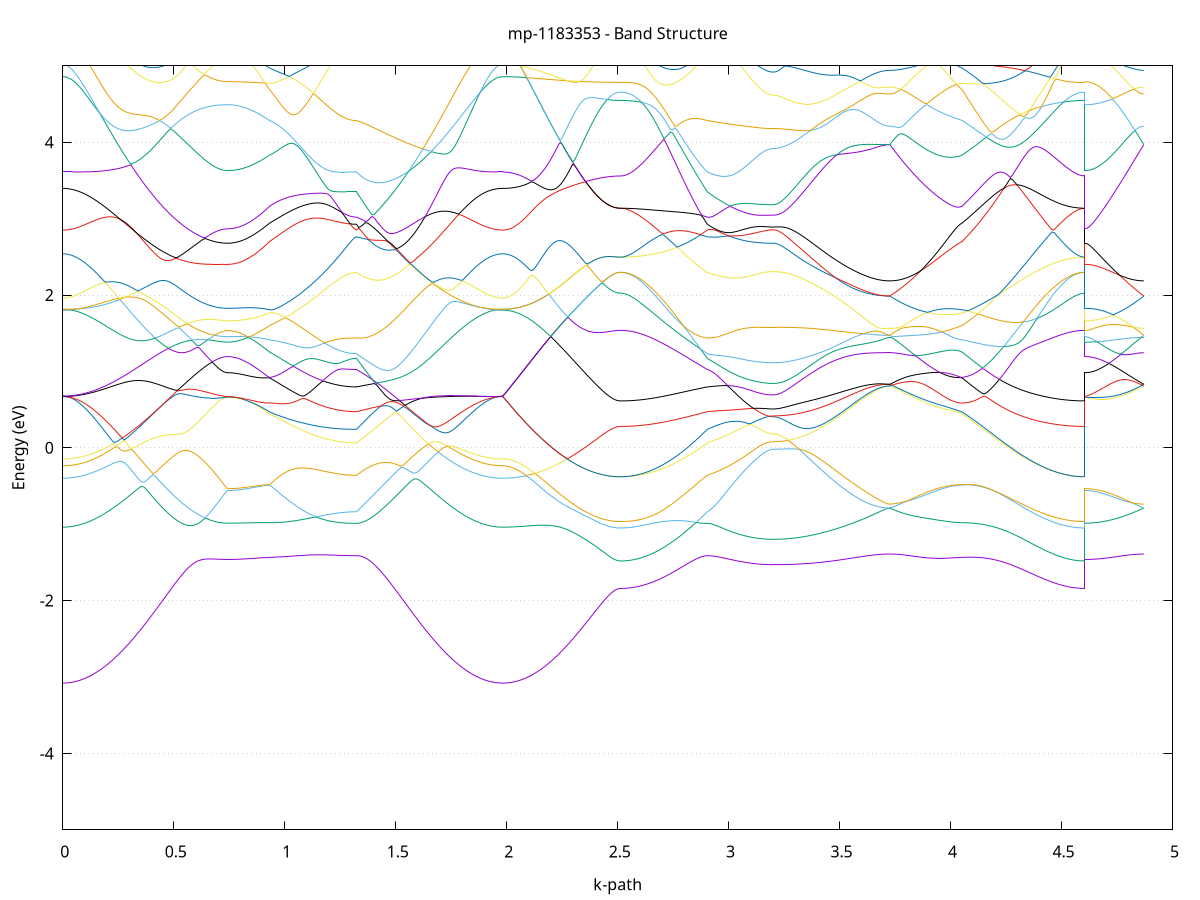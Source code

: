 set title 'mp-1183353 - Band Structure'
set xlabel 'k-path'
set ylabel 'Energy (eV)'
set grid y
set yrange [-5:5]
set terminal png size 800,600
set output 'mp-1183353_bands_gnuplot.png'
plot '-' using 1:2 with lines notitle, '-' using 1:2 with lines notitle, '-' using 1:2 with lines notitle, '-' using 1:2 with lines notitle, '-' using 1:2 with lines notitle, '-' using 1:2 with lines notitle, '-' using 1:2 with lines notitle, '-' using 1:2 with lines notitle, '-' using 1:2 with lines notitle, '-' using 1:2 with lines notitle, '-' using 1:2 with lines notitle, '-' using 1:2 with lines notitle, '-' using 1:2 with lines notitle, '-' using 1:2 with lines notitle, '-' using 1:2 with lines notitle, '-' using 1:2 with lines notitle, '-' using 1:2 with lines notitle, '-' using 1:2 with lines notitle, '-' using 1:2 with lines notitle, '-' using 1:2 with lines notitle, '-' using 1:2 with lines notitle, '-' using 1:2 with lines notitle, '-' using 1:2 with lines notitle, '-' using 1:2 with lines notitle, '-' using 1:2 with lines notitle, '-' using 1:2 with lines notitle, '-' using 1:2 with lines notitle, '-' using 1:2 with lines notitle, '-' using 1:2 with lines notitle, '-' using 1:2 with lines notitle, '-' using 1:2 with lines notitle, '-' using 1:2 with lines notitle, '-' using 1:2 with lines notitle, '-' using 1:2 with lines notitle, '-' using 1:2 with lines notitle, '-' using 1:2 with lines notitle, '-' using 1:2 with lines notitle, '-' using 1:2 with lines notitle, '-' using 1:2 with lines notitle, '-' using 1:2 with lines notitle, '-' using 1:2 with lines notitle, '-' using 1:2 with lines notitle, '-' using 1:2 with lines notitle, '-' using 1:2 with lines notitle, '-' using 1:2 with lines notitle, '-' using 1:2 with lines notitle, '-' using 1:2 with lines notitle, '-' using 1:2 with lines notitle
0.000000 -41.297713
0.009904 -41.297713
0.019808 -41.297713
0.029712 -41.297713
0.039616 -41.297713
0.049520 -41.297713
0.059424 -41.297713
0.069328 -41.297713
0.079232 -41.297713
0.089136 -41.297713
0.099040 -41.297713
0.108944 -41.297713
0.118848 -41.297713
0.128752 -41.297713
0.138656 -41.297713
0.148560 -41.297713
0.158463 -41.297713
0.168367 -41.297713
0.178271 -41.297713
0.188175 -41.297713
0.198079 -41.297713
0.207983 -41.297713
0.217887 -41.297713
0.227791 -41.297713
0.237695 -41.297713
0.247599 -41.297713
0.257503 -41.297713
0.267407 -41.297713
0.277311 -41.297713
0.287215 -41.297713
0.297119 -41.297713
0.307023 -41.297713
0.316927 -41.297713
0.326831 -41.297713
0.336735 -41.297713
0.346639 -41.297713
0.356543 -41.297713
0.366447 -41.297713
0.376351 -41.297713
0.386255 -41.297713
0.396159 -41.297713
0.406063 -41.297713
0.415967 -41.297713
0.425871 -41.297713
0.435775 -41.297713
0.445679 -41.297713
0.455582 -41.297713
0.465486 -41.297713
0.475390 -41.297713
0.485294 -41.297713
0.495198 -41.297713
0.505102 -41.297713
0.515006 -41.297713
0.524910 -41.297713
0.534814 -41.297713
0.544718 -41.297713
0.554622 -41.297713
0.564526 -41.297713
0.574430 -41.297713
0.584334 -41.297713
0.594238 -41.297713
0.604142 -41.297713
0.614046 -41.297713
0.623950 -41.297713
0.633854 -41.297713
0.643758 -41.297713
0.653662 -41.297713
0.663566 -41.297713
0.673470 -41.297713
0.683374 -41.297713
0.693278 -41.297713
0.703182 -41.297713
0.713086 -41.297713
0.722990 -41.297713
0.732894 -41.297713
0.742798 -41.297713
0.742798 -41.297713
0.752756 -41.297713
0.762714 -41.297713
0.772673 -41.297713
0.782631 -41.297713
0.792590 -41.297713
0.802548 -41.297713
0.812507 -41.297713
0.822465 -41.297713
0.832424 -41.297713
0.842382 -41.297713
0.852341 -41.297713
0.862299 -41.297713
0.872258 -41.297713
0.882216 -41.297713
0.892175 -41.297713
0.902133 -41.297713
0.912092 -41.297713
0.922050 -41.297713
0.932009 -41.297713
0.932009 -41.297713
0.941795 -41.297713
0.951581 -41.297713
0.961367 -41.297713
0.971153 -41.297713
0.980939 -41.297713
0.990725 -41.297713
1.000511 -41.297713
1.010298 -41.297713
1.020084 -41.297713
1.029870 -41.297713
1.039656 -41.297713
1.049442 -41.297713
1.059228 -41.297713
1.069014 -41.297713
1.078800 -41.297713
1.088586 -41.297713
1.098373 -41.297713
1.108159 -41.297713
1.117945 -41.297713
1.127731 -41.297713
1.137517 -41.297713
1.147303 -41.297713
1.157089 -41.297713
1.166875 -41.297713
1.176662 -41.297713
1.186448 -41.297713
1.196234 -41.297713
1.206020 -41.297713
1.215806 -41.297713
1.225592 -41.297713
1.235378 -41.297713
1.245164 -41.297713
1.254950 -41.297713
1.264737 -41.297713
1.274523 -41.297713
1.284309 -41.297713
1.294095 -41.297713
1.303881 -41.297713
1.313667 -41.297713
1.323453 -41.297713
1.323453 -41.297713
1.333439 -41.297713
1.343424 -41.297713
1.353409 -41.297713
1.363395 -41.297713
1.373380 -41.297713
1.383365 -41.297713
1.393350 -41.297713
1.403336 -41.297713
1.413321 -41.297713
1.423306 -41.297713
1.433292 -41.297713
1.443277 -41.297713
1.453262 -41.297713
1.463247 -41.297713
1.473233 -41.297713
1.483218 -41.297713
1.493203 -41.297713
1.503189 -41.297713
1.513174 -41.297713
1.523159 -41.297713
1.533145 -41.297713
1.543130 -41.297713
1.553115 -41.297713
1.563100 -41.297713
1.573086 -41.297713
1.583071 -41.297713
1.593056 -41.297713
1.603042 -41.297713
1.613027 -41.297713
1.623012 -41.297713
1.632998 -41.297713
1.642983 -41.297713
1.652968 -41.297713
1.662953 -41.297713
1.672939 -41.297713
1.682924 -41.297713
1.692909 -41.297713
1.702895 -41.297713
1.712880 -41.297713
1.722865 -41.297713
1.732851 -41.297713
1.742836 -41.297713
1.752821 -41.297713
1.762806 -41.297713
1.772792 -41.297713
1.782777 -41.297713
1.792762 -41.297713
1.802748 -41.297713
1.812733 -41.297713
1.822718 -41.297713
1.832703 -41.297713
1.842689 -41.297713
1.852674 -41.297713
1.862659 -41.297713
1.872645 -41.297713
1.882630 -41.297713
1.892615 -41.297713
1.902601 -41.297713
1.912586 -41.297713
1.922571 -41.297713
1.932556 -41.297713
1.942542 -41.297713
1.952527 -41.297713
1.962512 -41.297713
1.972498 -41.297713
1.982483 -41.297713
1.982483 -41.297713
1.992301 -41.297713
2.002119 -41.297713
2.011937 -41.297713
2.021756 -41.297713
2.031574 -41.297713
2.041392 -41.297713
2.051210 -41.297713
2.061028 -41.297713
2.070846 -41.297713
2.080664 -41.297713
2.090483 -41.297713
2.100301 -41.297713
2.110119 -41.297713
2.119937 -41.297713
2.129755 -41.297713
2.139573 -41.297713
2.149391 -41.297713
2.159210 -41.297713
2.169028 -41.297713
2.178846 -41.297713
2.188664 -41.297713
2.198482 -41.297713
2.208300 -41.297713
2.218119 -41.297713
2.227937 -41.297713
2.237755 -41.297713
2.247573 -41.297713
2.257391 -41.297713
2.267209 -41.297713
2.277027 -41.297713
2.286846 -41.297713
2.296664 -41.297713
2.306482 -41.297713
2.316300 -41.297713
2.326118 -41.297713
2.335936 -41.297713
2.345755 -41.297713
2.355573 -41.297713
2.365391 -41.297713
2.375209 -41.297713
2.385027 -41.297713
2.394845 -41.297713
2.404663 -41.297713
2.414482 -41.297713
2.424300 -41.297713
2.434118 -41.297713
2.443936 -41.297713
2.453754 -41.297713
2.463572 -41.297713
2.473390 -41.297713
2.483209 -41.297713
2.493027 -41.297713
2.502845 -41.297713
2.512663 -41.297713
2.512663 -41.297713
2.522449 -41.297713
2.532235 -41.297713
2.542021 -41.297713
2.551808 -41.297713
2.561594 -41.297713
2.571380 -41.297713
2.581166 -41.297713
2.590952 -41.297713
2.600738 -41.297713
2.610524 -41.297713
2.620310 -41.297713
2.630097 -41.297713
2.639883 -41.297713
2.649669 -41.297713
2.659455 -41.297713
2.669241 -41.297713
2.679027 -41.297713
2.688813 -41.297713
2.698599 -41.297713
2.708385 -41.297713
2.718172 -41.297713
2.727958 -41.297713
2.737744 -41.297713
2.747530 -41.297713
2.757316 -41.297713
2.767102 -41.297713
2.776888 -41.297713
2.786674 -41.297713
2.796461 -41.297713
2.806247 -41.297713
2.816033 -41.297713
2.825819 -41.297713
2.835605 -41.297713
2.845391 -41.297713
2.855177 -41.297713
2.864963 -41.297713
2.874749 -41.297713
2.884536 -41.297713
2.894322 -41.297713
2.904108 -41.297713
2.904108 -41.297713
2.914006 -41.297713
2.923904 -41.297713
2.933802 -41.297713
2.943700 -41.297713
2.953598 -41.297713
2.963496 -41.297713
2.973394 -41.297713
2.983292 -41.297713
2.993190 -41.297713
3.003088 -41.297713
3.012986 -41.297713
3.022884 -41.297713
3.032782 -41.297713
3.042680 -41.297713
3.052578 -41.297713
3.062476 -41.297713
3.072374 -41.297713
3.082272 -41.297713
3.092170 -41.297713
3.102068 -41.297713
3.111966 -41.297713
3.121864 -41.297713
3.131762 -41.297713
3.141660 -41.297713
3.151558 -41.297713
3.161456 -41.297713
3.171354 -41.297713
3.181252 -41.297713
3.191150 -41.297713
3.201047 -41.297713
3.201047 -41.297713
3.210958 -41.297713
3.220868 -41.297713
3.230778 -41.297713
3.240688 -41.297713
3.250598 -41.297713
3.260508 -41.297713
3.270418 -41.297713
3.280329 -41.297713
3.290239 -41.297713
3.300149 -41.297713
3.310059 -41.297713
3.319969 -41.297713
3.329879 -41.297713
3.339789 -41.297713
3.349700 -41.297713
3.359610 -41.297713
3.369520 -41.297713
3.379430 -41.297713
3.389340 -41.297713
3.399250 -41.297713
3.409160 -41.297713
3.419070 -41.297713
3.428981 -41.297713
3.438891 -41.297713
3.448801 -41.297713
3.458711 -41.297713
3.468621 -41.297713
3.478531 -41.297713
3.488441 -41.297713
3.498352 -41.297713
3.508262 -41.297713
3.518172 -41.297713
3.528082 -41.297713
3.537992 -41.297713
3.547902 -41.297713
3.557812 -41.297713
3.567722 -41.297713
3.577633 -41.297713
3.587543 -41.297713
3.597453 -41.297713
3.607363 -41.297713
3.617273 -41.297713
3.627183 -41.297713
3.637093 -41.297713
3.647004 -41.297713
3.656914 -41.297713
3.666824 -41.297713
3.676734 -41.297713
3.686644 -41.297713
3.696554 -41.297713
3.706464 -41.297713
3.716375 -41.297713
3.726285 -41.297713
3.726285 -41.297713
3.736154 -41.297713
3.746023 -41.297713
3.755893 -41.297713
3.765762 -41.297713
3.775632 -41.297713
3.785501 -41.297713
3.795370 -41.297713
3.805240 -41.297713
3.815109 -41.297713
3.824978 -41.297713
3.834848 -41.297713
3.844717 -41.297713
3.854587 -41.297713
3.864456 -41.297713
3.874325 -41.297713
3.884195 -41.297713
3.894064 -41.297713
3.903933 -41.297713
3.913803 -41.297713
3.923672 -41.297713
3.933542 -41.297713
3.943411 -41.297713
3.953280 -41.297713
3.963150 -41.297713
3.973019 -41.297713
3.982888 -41.297713
3.992758 -41.297713
4.002627 -41.297713
4.012497 -41.297713
4.022366 -41.297713
4.032235 -41.297713
4.042105 -41.297713
4.051974 -41.297713
4.051974 -41.297713
4.061860 -41.297713
4.071745 -41.297713
4.081630 -41.297713
4.091516 -41.297713
4.101401 -41.297713
4.111287 -41.297713
4.121172 -41.297713
4.131058 -41.297713
4.140943 -41.297713
4.150829 -41.297713
4.160714 -41.297713
4.170600 -41.297713
4.180485 -41.297713
4.190371 -41.297713
4.200256 -41.297713
4.210142 -41.297713
4.220027 -41.297713
4.229913 -41.297713
4.239798 -41.297713
4.249683 -41.297713
4.259569 -41.297713
4.269454 -41.297713
4.279340 -41.297713
4.289225 -41.297713
4.299111 -41.297713
4.308996 -41.297713
4.318882 -41.297713
4.328767 -41.297713
4.338653 -41.297713
4.348538 -41.297713
4.358424 -41.297713
4.368309 -41.297713
4.378195 -41.297713
4.388080 -41.297713
4.397966 -41.297713
4.407851 -41.297713
4.417737 -41.297713
4.427622 -41.297713
4.437507 -41.297713
4.447393 -41.297713
4.457278 -41.297713
4.467164 -41.297713
4.477049 -41.297713
4.486935 -41.297713
4.496820 -41.297713
4.506706 -41.297713
4.516591 -41.297713
4.526477 -41.297713
4.536362 -41.297713
4.546248 -41.297713
4.556133 -41.297713
4.566019 -41.297713
4.575904 -41.297713
4.585790 -41.297713
4.595675 -41.297713
4.605561 -41.297713
4.605561 -41.297713
4.615379 -41.297713
4.625197 -41.297713
4.635015 -41.297713
4.644833 -41.297713
4.654651 -41.297713
4.664469 -41.297713
4.674288 -41.297713
4.684106 -41.297713
4.693924 -41.297713
4.703742 -41.297713
4.713560 -41.297713
4.723378 -41.297713
4.733196 -41.297713
4.743015 -41.297713
4.752833 -41.297713
4.762651 -41.297713
4.772469 -41.297713
4.782287 -41.297713
4.792105 -41.297713
4.801924 -41.297713
4.811742 -41.297713
4.821560 -41.297713
4.831378 -41.297713
4.841196 -41.297713
4.851014 -41.297713
4.860832 -41.297713
4.870651 -41.297713
e
0.000000 -28.457113
0.009904 -28.457113
0.019808 -28.457113
0.029712 -28.457013
0.039616 -28.456913
0.049520 -28.456813
0.059424 -28.456613
0.069328 -28.456513
0.079232 -28.456313
0.089136 -28.456113
0.099040 -28.455813
0.108944 -28.455513
0.118848 -28.455213
0.128752 -28.454913
0.138656 -28.454613
0.148560 -28.454213
0.158463 -28.453813
0.168367 -28.453413
0.178271 -28.453013
0.188175 -28.452513
0.198079 -28.452013
0.207983 -28.451613
0.217887 -28.451013
0.227791 -28.450513
0.237695 -28.450013
0.247599 -28.449413
0.257503 -28.448813
0.267407 -28.448213
0.277311 -28.447613
0.287215 -28.447013
0.297119 -28.446413
0.307023 -28.445813
0.316927 -28.445113
0.326831 -28.444513
0.336735 -28.443813
0.346639 -28.443113
0.356543 -28.442513
0.366447 -28.441813
0.376351 -28.441113
0.386255 -28.440413
0.396159 -28.439713
0.406063 -28.439013
0.415967 -28.438413
0.425871 -28.437713
0.435775 -28.437013
0.445679 -28.436313
0.455582 -28.435713
0.465486 -28.435013
0.475390 -28.434413
0.485294 -28.433713
0.495198 -28.433113
0.505102 -28.432513
0.515006 -28.431913
0.524910 -28.431313
0.534814 -28.430713
0.544718 -28.430113
0.554622 -28.429613
0.564526 -28.429113
0.574430 -28.428613
0.584334 -28.428113
0.594238 -28.427613
0.604142 -28.427213
0.614046 -28.426813
0.623950 -28.426413
0.633854 -28.426113
0.643758 -28.425713
0.653662 -28.425413
0.663566 -28.425213
0.673470 -28.424913
0.683374 -28.424713
0.693278 -28.424513
0.703182 -28.424413
0.713086 -28.424313
0.722990 -28.424213
0.732894 -28.424113
0.742798 -28.424113
0.742798 -28.424113
0.752756 -28.424113
0.762714 -28.424113
0.772673 -28.424113
0.782631 -28.424113
0.792590 -28.424113
0.802548 -28.424113
0.812507 -28.424113
0.822465 -28.424113
0.832424 -28.424113
0.842382 -28.424213
0.852341 -28.424213
0.862299 -28.424213
0.872258 -28.424213
0.882216 -28.424213
0.892175 -28.424213
0.902133 -28.424213
0.912092 -28.424213
0.922050 -28.424213
0.932009 -28.424213
0.932009 -28.424213
0.941795 -28.424213
0.951581 -28.424213
0.961367 -28.424313
0.971153 -28.424313
0.980939 -28.424413
0.990725 -28.424413
1.000511 -28.424513
1.010298 -28.424613
1.020084 -28.424713
1.029870 -28.424813
1.039656 -28.424913
1.049442 -28.425013
1.059228 -28.425113
1.069014 -28.425213
1.078800 -28.425313
1.088586 -28.425413
1.098373 -28.425513
1.108159 -28.425613
1.117945 -28.425713
1.127731 -28.425913
1.137517 -28.426013
1.147303 -28.426113
1.157089 -28.426213
1.166875 -28.426313
1.176662 -28.426413
1.186448 -28.426413
1.196234 -28.426513
1.206020 -28.426613
1.215806 -28.426713
1.225592 -28.426813
1.235378 -28.426813
1.245164 -28.426913
1.254950 -28.426913
1.264737 -28.427013
1.274523 -28.427013
1.284309 -28.427113
1.294095 -28.427113
1.303881 -28.427113
1.313667 -28.427113
1.323453 -28.427113
1.323453 -28.427113
1.333439 -28.427413
1.343424 -28.427713
1.353409 -28.428013
1.363395 -28.428313
1.373380 -28.428613
1.383365 -28.429013
1.393350 -28.429413
1.403336 -28.429813
1.413321 -28.430213
1.423306 -28.430613
1.433292 -28.431113
1.443277 -28.431613
1.453262 -28.432113
1.463247 -28.432613
1.473233 -28.433113
1.483218 -28.433713
1.493203 -28.434213
1.503189 -28.434813
1.513174 -28.435413
1.523159 -28.436013
1.533145 -28.436613
1.543130 -28.437213
1.553115 -28.437913
1.563100 -28.438513
1.573086 -28.439213
1.583071 -28.439813
1.593056 -28.440513
1.603042 -28.441113
1.613027 -28.441813
1.623012 -28.442413
1.632998 -28.443113
1.642983 -28.443713
1.652968 -28.444413
1.662953 -28.445013
1.672939 -28.445713
1.682924 -28.446313
1.692909 -28.446913
1.702895 -28.447613
1.712880 -28.448213
1.722865 -28.448713
1.732851 -28.449313
1.742836 -28.449913
1.752821 -28.450413
1.762806 -28.451013
1.772792 -28.451513
1.782777 -28.452013
1.792762 -28.452513
1.802748 -28.452913
1.812733 -28.453413
1.822718 -28.453813
1.832703 -28.454213
1.842689 -28.454513
1.852674 -28.454913
1.862659 -28.455213
1.872645 -28.455513
1.882630 -28.455813
1.892615 -28.456013
1.902601 -28.456313
1.912586 -28.456513
1.922571 -28.456613
1.932556 -28.456813
1.942542 -28.456913
1.952527 -28.457013
1.962512 -28.457113
1.972498 -28.457113
1.982483 -28.457113
1.982483 -28.457113
1.992301 -28.457113
2.002119 -28.457113
2.011937 -28.457013
2.021756 -28.456913
2.031574 -28.456713
2.041392 -28.456513
2.051210 -28.456313
2.061028 -28.456113
2.070846 -28.455813
2.080664 -28.455513
2.090483 -28.455113
2.100301 -28.454713
2.110119 -28.454313
2.119937 -28.453913
2.129755 -28.453413
2.139573 -28.452913
2.149391 -28.452413
2.159210 -28.451913
2.169028 -28.451313
2.178846 -28.450713
2.188664 -28.450013
2.198482 -28.449313
2.208300 -28.448713
2.218119 -28.447913
2.227937 -28.447213
2.237755 -28.446413
2.247573 -28.445713
2.257391 -28.444813
2.267209 -28.444013
2.277027 -28.443213
2.286846 -28.442313
2.296664 -28.441413
2.306482 -28.440513
2.316300 -28.439613
2.326118 -28.438713
2.335936 -28.437813
2.345755 -28.436813
2.355573 -28.435913
2.365391 -28.434913
2.375209 -28.434013
2.385027 -28.433013
2.394845 -28.432113
2.404663 -28.431213
2.414482 -28.430313
2.424300 -28.429413
2.434118 -28.428513
2.443936 -28.427713
2.453754 -28.427013
2.463572 -28.426313
2.473390 -28.425713
2.483209 -28.425213
2.493027 -28.424913
2.502845 -28.424613
2.512663 -28.424613
2.512663 -28.424613
2.522449 -28.424613
2.532235 -28.424613
2.542021 -28.424613
2.551808 -28.424613
2.561594 -28.424613
2.571380 -28.424613
2.581166 -28.424613
2.590952 -28.424613
2.600738 -28.424613
2.610524 -28.424613
2.620310 -28.424613
2.630097 -28.424613
2.639883 -28.424613
2.649669 -28.424613
2.659455 -28.424613
2.669241 -28.424613
2.679027 -28.424613
2.688813 -28.424613
2.698599 -28.424713
2.708385 -28.424713
2.718172 -28.424713
2.727958 -28.424813
2.737744 -28.424813
2.747530 -28.424913
2.757316 -28.424913
2.767102 -28.425013
2.776888 -28.425113
2.786674 -28.425213
2.796461 -28.425213
2.806247 -28.425413
2.816033 -28.425513
2.825819 -28.425613
2.835605 -28.425713
2.845391 -28.425913
2.855177 -28.426113
2.864963 -28.426213
2.874749 -28.426413
2.884536 -28.426613
2.894322 -28.426913
2.904108 -28.427113
2.904108 -28.427113
2.914006 -28.427213
2.923904 -28.427413
2.933802 -28.427613
2.943700 -28.427813
2.953598 -28.428013
2.963496 -28.428213
2.973394 -28.428413
2.983292 -28.428713
2.993190 -28.428913
3.003088 -28.429213
3.012986 -28.429413
3.022884 -28.429713
3.032782 -28.429913
3.042680 -28.430113
3.052578 -28.430413
3.062476 -28.430613
3.072374 -28.430813
3.082272 -28.431013
3.092170 -28.431213
3.102068 -28.431413
3.111966 -28.431613
3.121864 -28.431713
3.131762 -28.431813
3.141660 -28.431913
3.151558 -28.432013
3.161456 -28.432113
3.171354 -28.432213
3.181252 -28.432213
3.191150 -28.432313
3.201047 -28.432313
3.201047 -28.432313
3.210958 -28.432313
3.220868 -28.432213
3.230778 -28.432213
3.240688 -28.432213
3.250598 -28.432113
3.260508 -28.432113
3.270418 -28.432013
3.280329 -28.431913
3.290239 -28.431813
3.300149 -28.431713
3.310059 -28.431513
3.319969 -28.431413
3.329879 -28.431313
3.339789 -28.431113
3.349700 -28.430913
3.359610 -28.430713
3.369520 -28.430613
3.379430 -28.430413
3.389340 -28.430213
3.399250 -28.430013
3.409160 -28.429813
3.419070 -28.429513
3.428981 -28.429313
3.438891 -28.429113
3.448801 -28.428813
3.458711 -28.428613
3.468621 -28.428413
3.478531 -28.428113
3.488441 -28.427913
3.498352 -28.427613
3.508262 -28.427413
3.518172 -28.427213
3.528082 -28.426913
3.537992 -28.426713
3.547902 -28.426513
3.557812 -28.426313
3.567722 -28.426013
3.577633 -28.425813
3.587543 -28.425613
3.597453 -28.425413
3.607363 -28.425313
3.617273 -28.425113
3.627183 -28.424913
3.637093 -28.424813
3.647004 -28.424613
3.656914 -28.424513
3.666824 -28.424413
3.676734 -28.424313
3.686644 -28.424313
3.696554 -28.424213
3.706464 -28.424213
3.716375 -28.424113
3.726285 -28.424113
3.726285 -28.424113
3.736154 -28.424113
3.746023 -28.424113
3.755893 -28.424113
3.765762 -28.424213
3.775632 -28.424213
3.785501 -28.424213
3.795370 -28.424213
3.805240 -28.424213
3.815109 -28.424313
3.824978 -28.424313
3.834848 -28.424313
3.844717 -28.424313
3.854587 -28.424313
3.864456 -28.424313
3.874325 -28.424413
3.884195 -28.424413
3.894064 -28.424413
3.903933 -28.424413
3.913803 -28.424413
3.923672 -28.424413
3.933542 -28.424413
3.943411 -28.424313
3.953280 -28.424313
3.963150 -28.424313
3.973019 -28.424313
3.982888 -28.424313
3.992758 -28.424313
4.002627 -28.424213
4.012497 -28.424213
4.022366 -28.424213
4.032235 -28.424213
4.042105 -28.424213
4.051974 -28.424213
4.051974 -28.424213
4.061860 -28.424213
4.071745 -28.424213
4.081630 -28.424213
4.091516 -28.424213
4.101401 -28.424313
4.111287 -28.424313
4.121172 -28.424313
4.131058 -28.424313
4.140943 -28.424313
4.150829 -28.424313
4.160714 -28.424313
4.170600 -28.424313
4.180485 -28.424313
4.190371 -28.424313
4.200256 -28.424313
4.210142 -28.424413
4.220027 -28.424413
4.229913 -28.424413
4.239798 -28.424413
4.249683 -28.424413
4.259569 -28.424413
4.269454 -28.424413
4.279340 -28.424413
4.289225 -28.424413
4.299111 -28.424413
4.308996 -28.424513
4.318882 -28.424513
4.328767 -28.424513
4.338653 -28.424513
4.348538 -28.424513
4.358424 -28.424513
4.368309 -28.424513
4.378195 -28.424513
4.388080 -28.424513
4.397966 -28.424513
4.407851 -28.424513
4.417737 -28.424513
4.427622 -28.424513
4.437507 -28.424513
4.447393 -28.424513
4.457278 -28.424513
4.467164 -28.424513
4.477049 -28.424613
4.486935 -28.424613
4.496820 -28.424613
4.506706 -28.424613
4.516591 -28.424613
4.526477 -28.424613
4.536362 -28.424613
4.546248 -28.424613
4.556133 -28.424613
4.566019 -28.424613
4.575904 -28.424613
4.585790 -28.424613
4.595675 -28.424613
4.605561 -28.424613
4.605561 -28.424113
4.615379 -28.424113
4.625197 -28.424113
4.635015 -28.424113
4.644833 -28.424113
4.654651 -28.424113
4.664469 -28.424113
4.674288 -28.424113
4.684106 -28.424113
4.693924 -28.424113
4.703742 -28.424113
4.713560 -28.424113
4.723378 -28.424113
4.733196 -28.424113
4.743015 -28.424113
4.752833 -28.424113
4.762651 -28.424113
4.772469 -28.424113
4.782287 -28.424113
4.792105 -28.424113
4.801924 -28.424113
4.811742 -28.424113
4.821560 -28.424113
4.831378 -28.424113
4.841196 -28.424113
4.851014 -28.424113
4.860832 -28.424113
4.870651 -28.424113
e
0.000000 -28.373113
0.009904 -28.373113
0.019808 -28.373113
0.029712 -28.373113
0.039616 -28.373113
0.049520 -28.373113
0.059424 -28.373213
0.069328 -28.373213
0.079232 -28.373213
0.089136 -28.373213
0.099040 -28.373213
0.108944 -28.373313
0.118848 -28.373313
0.128752 -28.373313
0.138656 -28.373413
0.148560 -28.373413
0.158463 -28.373413
0.168367 -28.373513
0.178271 -28.373513
0.188175 -28.373613
0.198079 -28.373613
0.207983 -28.373713
0.217887 -28.373813
0.227791 -28.373813
0.237695 -28.373913
0.247599 -28.373913
0.257503 -28.374013
0.267407 -28.374113
0.277311 -28.374113
0.287215 -28.374213
0.297119 -28.374313
0.307023 -28.374413
0.316927 -28.374513
0.326831 -28.374613
0.336735 -28.374713
0.346639 -28.374713
0.356543 -28.374813
0.366447 -28.374913
0.376351 -28.375013
0.386255 -28.375113
0.396159 -28.375213
0.406063 -28.375413
0.415967 -28.375513
0.425871 -28.375613
0.435775 -28.375713
0.445679 -28.375813
0.455582 -28.375913
0.465486 -28.376013
0.475390 -28.376113
0.485294 -28.376313
0.495198 -28.376413
0.505102 -28.376513
0.515006 -28.376613
0.524910 -28.376713
0.534814 -28.376813
0.544718 -28.377013
0.554622 -28.377113
0.564526 -28.377213
0.574430 -28.377313
0.584334 -28.377413
0.594238 -28.377513
0.604142 -28.377613
0.614046 -28.377713
0.623950 -28.377813
0.633854 -28.377913
0.643758 -28.377913
0.653662 -28.378013
0.663566 -28.378113
0.673470 -28.378113
0.683374 -28.378213
0.693278 -28.378213
0.703182 -28.378313
0.713086 -28.378313
0.722990 -28.378313
0.732894 -28.378313
0.742798 -28.378313
0.742798 -28.378313
0.752756 -28.378313
0.762714 -28.378313
0.772673 -28.378213
0.782631 -28.378213
0.792590 -28.378313
0.802548 -28.378413
0.812507 -28.378613
0.822465 -28.378813
0.832424 -28.379013
0.842382 -28.379213
0.852341 -28.379513
0.862299 -28.379713
0.872258 -28.380013
0.882216 -28.380413
0.892175 -28.380713
0.902133 -28.381113
0.912092 -28.381513
0.922050 -28.381913
0.932009 -28.382313
0.932009 -28.382313
0.941795 -28.382613
0.951581 -28.382913
0.961367 -28.383213
0.971153 -28.383413
0.980939 -28.383713
0.990725 -28.384013
1.000511 -28.384313
1.010298 -28.384513
1.020084 -28.384813
1.029870 -28.385013
1.039656 -28.385313
1.049442 -28.385513
1.059228 -28.385813
1.069014 -28.386013
1.078800 -28.386213
1.088586 -28.386413
1.098373 -28.386713
1.108159 -28.386913
1.117945 -28.387013
1.127731 -28.387213
1.137517 -28.387413
1.147303 -28.387613
1.157089 -28.387713
1.166875 -28.387913
1.176662 -28.388013
1.186448 -28.388213
1.196234 -28.388313
1.206020 -28.388413
1.215806 -28.388513
1.225592 -28.388613
1.235378 -28.388713
1.245164 -28.388813
1.254950 -28.388913
1.264737 -28.388913
1.274523 -28.389013
1.284309 -28.389013
1.294095 -28.389113
1.303881 -28.389113
1.313667 -28.389113
1.323453 -28.389113
1.323453 -28.389113
1.333439 -28.388313
1.343424 -28.387613
1.353409 -28.386813
1.363395 -28.386013
1.373380 -28.385213
1.383365 -28.384413
1.393350 -28.383613
1.403336 -28.382813
1.413321 -28.381913
1.423306 -28.381113
1.433292 -28.380313
1.443277 -28.379513
1.453262 -28.378613
1.463247 -28.377813
1.473233 -28.377013
1.483218 -28.376113
1.493203 -28.375313
1.503189 -28.374513
1.513174 -28.373713
1.523159 -28.372913
1.533145 -28.372413
1.543130 -28.372613
1.553115 -28.372713
1.563100 -28.372813
1.573086 -28.373013
1.583071 -28.373113
1.593056 -28.373213
1.603042 -28.373313
1.613027 -28.373413
1.623012 -28.373413
1.632998 -28.373513
1.642983 -28.373513
1.652968 -28.373613
1.662953 -28.373613
1.672939 -28.373613
1.682924 -28.373613
1.692909 -28.373613
1.702895 -28.373613
1.712880 -28.373613
1.722865 -28.373613
1.732851 -28.373613
1.742836 -28.373613
1.752821 -28.373613
1.762806 -28.373613
1.772792 -28.373513
1.782777 -28.373513
1.792762 -28.373513
1.802748 -28.373513
1.812733 -28.373413
1.822718 -28.373413
1.832703 -28.373413
1.842689 -28.373313
1.852674 -28.373313
1.862659 -28.373313
1.872645 -28.373313
1.882630 -28.373213
1.892615 -28.373213
1.902601 -28.373213
1.912586 -28.373213
1.922571 -28.373213
1.932556 -28.373113
1.942542 -28.373113
1.952527 -28.373113
1.962512 -28.373113
1.972498 -28.373113
1.982483 -28.373113
1.982483 -28.373113
1.992301 -28.373113
2.002119 -28.373213
2.011937 -28.373313
2.021756 -28.373413
2.031574 -28.373513
2.041392 -28.373713
2.051210 -28.373913
2.061028 -28.374213
2.070846 -28.374513
2.080664 -28.374813
2.090483 -28.375213
2.100301 -28.375613
2.110119 -28.376013
2.119937 -28.376413
2.129755 -28.376913
2.139573 -28.377413
2.149391 -28.377913
2.159210 -28.378513
2.169028 -28.379113
2.178846 -28.379713
2.188664 -28.380413
2.198482 -28.381113
2.208300 -28.381813
2.218119 -28.382513
2.227937 -28.383313
2.237755 -28.384013
2.247573 -28.384813
2.257391 -28.385713
2.267209 -28.386513
2.277027 -28.387413
2.286846 -28.388213
2.296664 -28.389113
2.306482 -28.390113
2.316300 -28.391013
2.326118 -28.391913
2.335936 -28.392913
2.345755 -28.393813
2.355573 -28.394813
2.365391 -28.395713
2.375209 -28.396713
2.385027 -28.397613
2.394845 -28.398613
2.404663 -28.399513
2.414482 -28.400413
2.424300 -28.401313
2.434118 -28.402213
2.443936 -28.403013
2.453754 -28.403713
2.463572 -28.404413
2.473390 -28.405013
2.483209 -28.405513
2.493027 -28.405913
2.502845 -28.406113
2.512663 -28.406213
2.512663 -28.406213
2.522449 -28.406213
2.532235 -28.406113
2.542021 -28.406113
2.551808 -28.406013
2.561594 -28.405913
2.571380 -28.405813
2.581166 -28.405613
2.590952 -28.405413
2.600738 -28.405213
2.610524 -28.405013
2.620310 -28.404713
2.630097 -28.404513
2.639883 -28.404213
2.649669 -28.403913
2.659455 -28.403513
2.669241 -28.403213
2.679027 -28.402813
2.688813 -28.402413
2.698599 -28.402013
2.708385 -28.401513
2.718172 -28.401113
2.727958 -28.400613
2.737744 -28.400113
2.747530 -28.399613
2.757316 -28.399013
2.767102 -28.398513
2.776888 -28.397913
2.786674 -28.397313
2.796461 -28.396713
2.806247 -28.396113
2.816033 -28.395413
2.825819 -28.394813
2.835605 -28.394113
2.845391 -28.393413
2.855177 -28.392813
2.864963 -28.392013
2.874749 -28.391313
2.884536 -28.390613
2.894322 -28.389913
2.904108 -28.389113
2.904108 -28.389113
2.914006 -28.388813
2.923904 -28.388413
2.933802 -28.388013
2.943700 -28.387613
2.953598 -28.387113
2.963496 -28.386713
2.973394 -28.386213
2.983292 -28.385713
2.993190 -28.385313
3.003088 -28.384813
3.012986 -28.384313
3.022884 -28.383913
3.032782 -28.383413
3.042680 -28.382913
3.052578 -28.382513
3.062476 -28.382113
3.072374 -28.381613
3.082272 -28.381213
3.092170 -28.380813
3.102068 -28.380413
3.111966 -28.380113
3.121864 -28.379813
3.131762 -28.379513
3.141660 -28.379213
3.151558 -28.379013
3.161456 -28.378813
3.171354 -28.378613
3.181252 -28.378513
3.191150 -28.378413
3.201047 -28.378413
3.201047 -28.378413
3.210958 -28.378413
3.220868 -28.378413
3.230778 -28.378413
3.240688 -28.378413
3.250598 -28.378413
3.260508 -28.378413
3.270418 -28.378413
3.280329 -28.378413
3.290239 -28.378413
3.300149 -28.378413
3.310059 -28.378413
3.319969 -28.378413
3.329879 -28.378413
3.339789 -28.378413
3.349700 -28.378313
3.359610 -28.378313
3.369520 -28.378313
3.379430 -28.378313
3.389340 -28.378313
3.399250 -28.378313
3.409160 -28.378313
3.419070 -28.378313
3.428981 -28.378313
3.438891 -28.378313
3.448801 -28.378313
3.458711 -28.378313
3.468621 -28.378313
3.478531 -28.378313
3.488441 -28.378313
3.498352 -28.378213
3.508262 -28.378213
3.518172 -28.378213
3.528082 -28.378213
3.537992 -28.378213
3.547902 -28.378213
3.557812 -28.378213
3.567722 -28.378213
3.577633 -28.378213
3.587543 -28.378213
3.597453 -28.378213
3.607363 -28.378213
3.617273 -28.378213
3.627183 -28.378213
3.637093 -28.378213
3.647004 -28.378213
3.656914 -28.378213
3.666824 -28.378213
3.676734 -28.378213
3.686644 -28.378213
3.696554 -28.378213
3.706464 -28.378213
3.716375 -28.378213
3.726285 -28.378213
3.726285 -28.378213
3.736154 -28.378213
3.746023 -28.378213
3.755893 -28.378113
3.765762 -28.378213
3.775632 -28.378213
3.785501 -28.378213
3.795370 -28.378213
3.805240 -28.378213
3.815109 -28.378313
3.824978 -28.378313
3.834848 -28.378413
3.844717 -28.378513
3.854587 -28.378613
3.864456 -28.378613
3.874325 -28.378713
3.884195 -28.378913
3.894064 -28.379013
3.903933 -28.379113
3.913803 -28.379313
3.923672 -28.379413
3.933542 -28.379613
3.943411 -28.379813
3.953280 -28.380013
3.963150 -28.380213
3.973019 -28.380413
3.982888 -28.380613
3.992758 -28.380813
4.002627 -28.381113
4.012497 -28.381313
4.022366 -28.381513
4.032235 -28.381813
4.042105 -28.382013
4.051974 -28.382313
4.051974 -28.382313
4.061860 -28.382713
4.071745 -28.383213
4.081630 -28.383613
4.091516 -28.384113
4.101401 -28.384613
4.111287 -28.385113
4.121172 -28.385613
4.131058 -28.386213
4.140943 -28.386713
4.150829 -28.387213
4.160714 -28.387813
4.170600 -28.388413
4.180485 -28.388913
4.190371 -28.389513
4.200256 -28.390113
4.210142 -28.390713
4.220027 -28.391313
4.229913 -28.391913
4.239798 -28.392513
4.249683 -28.393013
4.259569 -28.393613
4.269454 -28.394213
4.279340 -28.394813
4.289225 -28.395413
4.299111 -28.395913
4.308996 -28.396513
4.318882 -28.397113
4.328767 -28.397613
4.338653 -28.398113
4.348538 -28.398713
4.358424 -28.399213
4.368309 -28.399713
4.378195 -28.400213
4.388080 -28.400713
4.397966 -28.401113
4.407851 -28.401613
4.417737 -28.402013
4.427622 -28.402413
4.437507 -28.402813
4.447393 -28.403213
4.457278 -28.403513
4.467164 -28.403813
4.477049 -28.404213
4.486935 -28.404513
4.496820 -28.404713
4.506706 -28.405013
4.516591 -28.405213
4.526477 -28.405413
4.536362 -28.405613
4.546248 -28.405713
4.556133 -28.405913
4.566019 -28.406013
4.575904 -28.406113
4.585790 -28.406113
4.595675 -28.406213
4.605561 -28.406213
4.605561 -28.378313
4.615379 -28.378313
4.625197 -28.378313
4.635015 -28.378313
4.644833 -28.378313
4.654651 -28.378313
4.664469 -28.378313
4.674288 -28.378313
4.684106 -28.378313
4.693924 -28.378313
4.703742 -28.378313
4.713560 -28.378313
4.723378 -28.378313
4.733196 -28.378313
4.743015 -28.378313
4.752833 -28.378313
4.762651 -28.378313
4.772469 -28.378313
4.782287 -28.378213
4.792105 -28.378213
4.801924 -28.378213
4.811742 -28.378213
4.821560 -28.378213
4.831378 -28.378213
4.841196 -28.378213
4.851014 -28.378213
4.860832 -28.378213
4.870651 -28.378213
e
0.000000 -28.350713
0.009904 -28.350713
0.019808 -28.350813
0.029712 -28.350813
0.039616 -28.350913
0.049520 -28.351013
0.059424 -28.351113
0.069328 -28.351313
0.079232 -28.351513
0.089136 -28.351713
0.099040 -28.351913
0.108944 -28.352113
0.118848 -28.352413
0.128752 -28.352713
0.138656 -28.353013
0.148560 -28.353313
0.158463 -28.353713
0.168367 -28.354013
0.178271 -28.354413
0.188175 -28.354813
0.198079 -28.355213
0.207983 -28.355713
0.217887 -28.356113
0.227791 -28.356613
0.237695 -28.357113
0.247599 -28.357613
0.257503 -28.358113
0.267407 -28.358613
0.277311 -28.359113
0.287215 -28.359613
0.297119 -28.360213
0.307023 -28.360713
0.316927 -28.361313
0.326831 -28.361813
0.336735 -28.362413
0.346639 -28.363013
0.356543 -28.363513
0.366447 -28.364113
0.376351 -28.364713
0.386255 -28.365213
0.396159 -28.365813
0.406063 -28.366413
0.415967 -28.366913
0.425871 -28.367513
0.435775 -28.368013
0.445679 -28.368613
0.455582 -28.369113
0.465486 -28.369713
0.475390 -28.370213
0.485294 -28.370713
0.495198 -28.371213
0.505102 -28.371713
0.515006 -28.372113
0.524910 -28.372613
0.534814 -28.373013
0.544718 -28.373513
0.554622 -28.373913
0.564526 -28.374313
0.574430 -28.374713
0.584334 -28.375013
0.594238 -28.375413
0.604142 -28.375713
0.614046 -28.376013
0.623950 -28.376313
0.633854 -28.376613
0.643758 -28.376813
0.653662 -28.377013
0.663566 -28.377213
0.673470 -28.377413
0.683374 -28.377513
0.693278 -28.377713
0.703182 -28.377813
0.713086 -28.377913
0.722990 -28.377913
0.732894 -28.378013
0.742798 -28.378013
0.742798 -28.378013
0.752756 -28.378013
0.762714 -28.378013
0.772673 -28.378113
0.782631 -28.378113
0.792590 -28.378013
0.802548 -28.377913
0.812507 -28.377713
0.822465 -28.377613
0.832424 -28.377413
0.842382 -28.377113
0.852341 -28.376913
0.862299 -28.376613
0.872258 -28.376313
0.882216 -28.376013
0.892175 -28.375713
0.902133 -28.375413
0.912092 -28.375013
0.922050 -28.374613
0.932009 -28.374213
0.932009 -28.374213
0.941795 -28.373913
0.951581 -28.373613
0.961367 -28.373313
0.971153 -28.373013
0.980939 -28.372713
0.990725 -28.372413
1.000511 -28.372013
1.010298 -28.371713
1.020084 -28.371413
1.029870 -28.371113
1.039656 -28.370713
1.049442 -28.370413
1.059228 -28.370113
1.069014 -28.369813
1.078800 -28.369513
1.088586 -28.369213
1.098373 -28.368913
1.108159 -28.368613
1.117945 -28.368313
1.127731 -28.368013
1.137517 -28.367713
1.147303 -28.367513
1.157089 -28.367213
1.166875 -28.367013
1.176662 -28.366813
1.186448 -28.366613
1.196234 -28.366413
1.206020 -28.366213
1.215806 -28.366013
1.225592 -28.365813
1.235378 -28.365713
1.245164 -28.365613
1.254950 -28.365513
1.264737 -28.365313
1.274523 -28.365313
1.284309 -28.365213
1.294095 -28.365113
1.303881 -28.365113
1.313667 -28.365113
1.323453 -28.365113
1.323453 -28.365113
1.333439 -28.365613
1.343424 -28.366013
1.353409 -28.366513
1.363395 -28.367013
1.373380 -28.367413
1.383365 -28.367813
1.393350 -28.368313
1.403336 -28.368713
1.413321 -28.369013
1.423306 -28.369413
1.433292 -28.369813
1.443277 -28.370113
1.453262 -28.370413
1.463247 -28.370713
1.473233 -28.371013
1.483218 -28.371313
1.493203 -28.371513
1.503189 -28.371813
1.513174 -28.372013
1.523159 -28.372213
1.533145 -28.372113
1.543130 -28.371313
1.553115 -28.370513
1.563100 -28.369713
1.573086 -28.368913
1.583071 -28.368113
1.593056 -28.367413
1.603042 -28.366613
1.613027 -28.365913
1.623012 -28.365113
1.632998 -28.364413
1.642983 -28.363713
1.652968 -28.363013
1.662953 -28.362313
1.672939 -28.361713
1.682924 -28.361013
1.692909 -28.360413
1.702895 -28.359813
1.712880 -28.359213
1.722865 -28.358613
1.732851 -28.358013
1.742836 -28.357513
1.752821 -28.356913
1.762806 -28.356413
1.772792 -28.355913
1.782777 -28.355513
1.792762 -28.355013
1.802748 -28.354613
1.812733 -28.354213
1.822718 -28.353813
1.832703 -28.353413
1.842689 -28.353113
1.852674 -28.352713
1.862659 -28.352413
1.872645 -28.352213
1.882630 -28.351913
1.892615 -28.351713
1.902601 -28.351513
1.912586 -28.351313
1.922571 -28.351113
1.932556 -28.351013
1.942542 -28.350913
1.952527 -28.350813
1.962512 -28.350813
1.972498 -28.350713
1.982483 -28.350713
1.982483 -28.350713
1.992301 -28.350713
2.002119 -28.350713
2.011937 -28.350713
2.021756 -28.350713
2.031574 -28.350713
2.041392 -28.350713
2.051210 -28.350713
2.061028 -28.350713
2.070846 -28.350713
2.080664 -28.350713
2.090483 -28.350713
2.100301 -28.350713
2.110119 -28.350713
2.119937 -28.350713
2.129755 -28.350813
2.139573 -28.350813
2.149391 -28.350813
2.159210 -28.350813
2.169028 -28.350813
2.178846 -28.350813
2.188664 -28.350813
2.198482 -28.350813
2.208300 -28.350813
2.218119 -28.350813
2.227937 -28.350813
2.237755 -28.350813
2.247573 -28.350813
2.257391 -28.350813
2.267209 -28.350813
2.277027 -28.350913
2.286846 -28.350913
2.296664 -28.350913
2.306482 -28.350913
2.316300 -28.350913
2.326118 -28.350913
2.335936 -28.350913
2.345755 -28.350913
2.355573 -28.350913
2.365391 -28.350913
2.375209 -28.350913
2.385027 -28.350913
2.394845 -28.350913
2.404663 -28.350913
2.414482 -28.350913
2.424300 -28.350913
2.434118 -28.350913
2.443936 -28.350913
2.453754 -28.351013
2.463572 -28.351013
2.473390 -28.351013
2.483209 -28.351013
2.493027 -28.351013
2.502845 -28.351013
2.512663 -28.351013
2.512663 -28.351013
2.522449 -28.351013
2.532235 -28.351013
2.542021 -28.351113
2.551808 -28.351113
2.561594 -28.351313
2.571380 -28.351413
2.581166 -28.351513
2.590952 -28.351713
2.600738 -28.351913
2.610524 -28.352113
2.620310 -28.352413
2.630097 -28.352613
2.639883 -28.352913
2.649669 -28.353213
2.659455 -28.353513
2.669241 -28.353913
2.679027 -28.354213
2.688813 -28.354613
2.698599 -28.355013
2.708385 -28.355413
2.718172 -28.355813
2.727958 -28.356213
2.737744 -28.356713
2.747530 -28.357113
2.757316 -28.357613
2.767102 -28.358113
2.776888 -28.358513
2.786674 -28.359013
2.796461 -28.359513
2.806247 -28.360013
2.816033 -28.360513
2.825819 -28.361013
2.835605 -28.361613
2.845391 -28.362113
2.855177 -28.362613
2.864963 -28.363113
2.874749 -28.363613
2.884536 -28.364113
2.894322 -28.364613
2.904108 -28.365113
2.904108 -28.365113
2.914006 -28.365313
2.923904 -28.365513
2.933802 -28.365713
2.943700 -28.365913
2.953598 -28.366213
2.963496 -28.366413
2.973394 -28.366613
2.983292 -28.366813
2.993190 -28.367013
3.003088 -28.367213
3.012986 -28.367513
3.022884 -28.367713
3.032782 -28.367913
3.042680 -28.368113
3.052578 -28.368313
3.062476 -28.368513
3.072374 -28.368713
3.082272 -28.368913
3.092170 -28.369113
3.102068 -28.369313
3.111966 -28.369513
3.121864 -28.369713
3.131762 -28.369813
3.141660 -28.370013
3.151558 -28.370113
3.161456 -28.370213
3.171354 -28.370313
3.181252 -28.370413
3.191150 -28.370413
3.201047 -28.370513
3.201047 -28.370513
3.210958 -28.370513
3.220868 -28.370513
3.230778 -28.370513
3.240688 -28.370613
3.250598 -28.370613
3.260508 -28.370713
3.270418 -28.370713
3.280329 -28.370813
3.290239 -28.370913
3.300149 -28.371013
3.310059 -28.371213
3.319969 -28.371313
3.329879 -28.371413
3.339789 -28.371613
3.349700 -28.371713
3.359610 -28.371913
3.369520 -28.372113
3.379430 -28.372213
3.389340 -28.372413
3.399250 -28.372613
3.409160 -28.372813
3.419070 -28.373013
3.428981 -28.373213
3.438891 -28.373513
3.448801 -28.373713
3.458711 -28.373913
3.468621 -28.374113
3.478531 -28.374413
3.488441 -28.374613
3.498352 -28.374813
3.508262 -28.375013
3.518172 -28.375313
3.528082 -28.375513
3.537992 -28.375713
3.547902 -28.375913
3.557812 -28.376113
3.567722 -28.376313
3.577633 -28.376513
3.587543 -28.376713
3.597453 -28.376913
3.607363 -28.377113
3.617273 -28.377213
3.627183 -28.377413
3.637093 -28.377513
3.647004 -28.377713
3.656914 -28.377813
3.666824 -28.377913
3.676734 -28.378013
3.686644 -28.378013
3.696554 -28.378113
3.706464 -28.378113
3.716375 -28.378113
3.726285 -28.378213
3.726285 -28.378213
3.736154 -28.378213
3.746023 -28.378113
3.755893 -28.378113
3.765762 -28.378113
3.775632 -28.378113
3.785501 -28.378113
3.795370 -28.378013
3.805240 -28.378013
3.815109 -28.377913
3.824978 -28.377813
3.834848 -28.377813
3.844717 -28.377713
3.854587 -28.377613
3.864456 -28.377513
3.874325 -28.377413
3.884195 -28.377313
3.894064 -28.377113
3.903933 -28.377013
3.913803 -28.376913
3.923672 -28.376713
3.933542 -28.376613
3.943411 -28.376413
3.953280 -28.376313
3.963150 -28.376113
3.973019 -28.375913
3.982888 -28.375713
3.992758 -28.375513
4.002627 -28.375313
4.012497 -28.375113
4.022366 -28.374913
4.032235 -28.374713
4.042105 -28.374413
4.051974 -28.374213
4.051974 -28.374213
4.061860 -28.373813
4.071745 -28.373413
4.081630 -28.372913
4.091516 -28.372413
4.101401 -28.372013
4.111287 -28.371513
4.121172 -28.371013
4.131058 -28.370513
4.140943 -28.369913
4.150829 -28.369413
4.160714 -28.368913
4.170600 -28.368313
4.180485 -28.367813
4.190371 -28.367213
4.200256 -28.366613
4.210142 -28.366113
4.220027 -28.365513
4.229913 -28.364913
4.239798 -28.364413
4.249683 -28.363813
4.259569 -28.363213
4.269454 -28.362713
4.279340 -28.362113
4.289225 -28.361513
4.299111 -28.361013
4.308996 -28.360413
4.318882 -28.359913
4.328767 -28.359413
4.338653 -28.358813
4.348538 -28.358313
4.358424 -28.357813
4.368309 -28.357313
4.378195 -28.356813
4.388080 -28.356413
4.397966 -28.355913
4.407851 -28.355513
4.417737 -28.355113
4.427622 -28.354713
4.437507 -28.354313
4.447393 -28.353913
4.457278 -28.353613
4.467164 -28.353313
4.477049 -28.352913
4.486935 -28.352713
4.496820 -28.352413
4.506706 -28.352113
4.516591 -28.351913
4.526477 -28.351713
4.536362 -28.351513
4.546248 -28.351413
4.556133 -28.351313
4.566019 -28.351213
4.575904 -28.351113
4.585790 -28.351013
4.595675 -28.351013
4.605561 -28.351013
4.605561 -28.378013
4.615379 -28.378013
4.625197 -28.378013
4.635015 -28.378013
4.644833 -28.378013
4.654651 -28.378013
4.664469 -28.378013
4.674288 -28.378013
4.684106 -28.378013
4.693924 -28.378013
4.703742 -28.378013
4.713560 -28.378013
4.723378 -28.378013
4.733196 -28.378013
4.743015 -28.378013
4.752833 -28.378013
4.762651 -28.378013
4.772469 -28.378113
4.782287 -28.378113
4.792105 -28.378113
4.801924 -28.378113
4.811742 -28.378113
4.821560 -28.378113
4.831378 -28.378113
4.841196 -28.378113
4.851014 -28.378113
4.860832 -28.378113
4.870651 -28.378213
e
0.000000 -20.763913
0.009904 -20.763913
0.019808 -20.763913
0.029712 -20.763913
0.039616 -20.763913
0.049520 -20.763913
0.059424 -20.763913
0.069328 -20.763913
0.079232 -20.763913
0.089136 -20.763913
0.099040 -20.763913
0.108944 -20.763913
0.118848 -20.763913
0.128752 -20.763913
0.138656 -20.763913
0.148560 -20.763913
0.158463 -20.763913
0.168367 -20.763913
0.178271 -20.763913
0.188175 -20.763913
0.198079 -20.763913
0.207983 -20.763813
0.217887 -20.763813
0.227791 -20.763813
0.237695 -20.763813
0.247599 -20.763813
0.257503 -20.763813
0.267407 -20.763813
0.277311 -20.763813
0.287215 -20.763813
0.297119 -20.763813
0.307023 -20.763813
0.316927 -20.763813
0.326831 -20.763813
0.336735 -20.763813
0.346639 -20.763813
0.356543 -20.763713
0.366447 -20.763713
0.376351 -20.763713
0.386255 -20.763713
0.396159 -20.763713
0.406063 -20.763713
0.415967 -20.763713
0.425871 -20.763713
0.435775 -20.763713
0.445679 -20.763713
0.455582 -20.763713
0.465486 -20.763713
0.475390 -20.763713
0.485294 -20.763713
0.495198 -20.763613
0.505102 -20.763613
0.515006 -20.763613
0.524910 -20.763613
0.534814 -20.763613
0.544718 -20.763613
0.554622 -20.763613
0.564526 -20.763613
0.574430 -20.763613
0.584334 -20.763613
0.594238 -20.763613
0.604142 -20.763613
0.614046 -20.763613
0.623950 -20.763613
0.633854 -20.763613
0.643758 -20.763613
0.653662 -20.763613
0.663566 -20.763613
0.673470 -20.763613
0.683374 -20.763613
0.693278 -20.763613
0.703182 -20.763613
0.713086 -20.763613
0.722990 -20.763613
0.732894 -20.763613
0.742798 -20.763613
0.742798 -20.763613
0.752756 -20.763613
0.762714 -20.763613
0.772673 -20.763613
0.782631 -20.763513
0.792590 -20.763513
0.802548 -20.763513
0.812507 -20.763513
0.822465 -20.763513
0.832424 -20.763513
0.842382 -20.763513
0.852341 -20.763513
0.862299 -20.763513
0.872258 -20.763413
0.882216 -20.763413
0.892175 -20.763413
0.902133 -20.763413
0.912092 -20.763413
0.922050 -20.763313
0.932009 -20.763313
0.932009 -20.763313
0.941795 -20.763313
0.951581 -20.763313
0.961367 -20.763313
0.971153 -20.763313
0.980939 -20.763213
0.990725 -20.763213
1.000511 -20.763213
1.010298 -20.763213
1.020084 -20.763213
1.029870 -20.763213
1.039656 -20.763113
1.049442 -20.763113
1.059228 -20.763113
1.069014 -20.763113
1.078800 -20.763113
1.088586 -20.763113
1.098373 -20.763013
1.108159 -20.763013
1.117945 -20.763013
1.127731 -20.763013
1.137517 -20.763013
1.147303 -20.763013
1.157089 -20.763013
1.166875 -20.762913
1.176662 -20.762913
1.186448 -20.762913
1.196234 -20.762913
1.206020 -20.762913
1.215806 -20.762913
1.225592 -20.762913
1.235378 -20.762913
1.245164 -20.762913
1.254950 -20.762913
1.264737 -20.762913
1.274523 -20.762913
1.284309 -20.762913
1.294095 -20.762913
1.303881 -20.762813
1.313667 -20.762813
1.323453 -20.762813
1.323453 -20.762813
1.333439 -20.762913
1.343424 -20.762913
1.353409 -20.762913
1.363395 -20.763013
1.373380 -20.763013
1.383365 -20.763013
1.393350 -20.763113
1.403336 -20.763113
1.413321 -20.763113
1.423306 -20.763213
1.433292 -20.763213
1.443277 -20.763213
1.453262 -20.763213
1.463247 -20.763313
1.473233 -20.763313
1.483218 -20.763313
1.493203 -20.763413
1.503189 -20.763413
1.513174 -20.763413
1.523159 -20.763413
1.533145 -20.763513
1.543130 -20.763513
1.553115 -20.763513
1.563100 -20.763513
1.573086 -20.763513
1.583071 -20.763613
1.593056 -20.763613
1.603042 -20.763613
1.613027 -20.763613
1.623012 -20.763613
1.632998 -20.763713
1.642983 -20.763713
1.652968 -20.763713
1.662953 -20.763713
1.672939 -20.763713
1.682924 -20.763713
1.692909 -20.763713
1.702895 -20.763813
1.712880 -20.763813
1.722865 -20.763813
1.732851 -20.763813
1.742836 -20.763813
1.752821 -20.763813
1.762806 -20.763813
1.772792 -20.763813
1.782777 -20.763813
1.792762 -20.763913
1.802748 -20.763913
1.812733 -20.763913
1.822718 -20.763913
1.832703 -20.763913
1.842689 -20.763913
1.852674 -20.763913
1.862659 -20.763913
1.872645 -20.763913
1.882630 -20.763913
1.892615 -20.763913
1.902601 -20.763913
1.912586 -20.763913
1.922571 -20.763913
1.932556 -20.763913
1.942542 -20.763913
1.952527 -20.763913
1.962512 -20.763913
1.972498 -20.763913
1.982483 -20.763913
1.982483 -20.763913
1.992301 -20.763913
2.002119 -20.763913
2.011937 -20.763913
2.021756 -20.763913
2.031574 -20.763913
2.041392 -20.763913
2.051210 -20.763813
2.061028 -20.763813
2.070846 -20.763813
2.080664 -20.763813
2.090483 -20.763713
2.100301 -20.763713
2.110119 -20.763713
2.119937 -20.763613
2.129755 -20.763613
2.139573 -20.763513
2.149391 -20.763513
2.159210 -20.763513
2.169028 -20.763413
2.178846 -20.763413
2.188664 -20.763313
2.198482 -20.763313
2.208300 -20.763213
2.218119 -20.763113
2.227937 -20.763113
2.237755 -20.763013
2.247573 -20.763013
2.257391 -20.762913
2.267209 -20.762913
2.277027 -20.762813
2.286846 -20.762813
2.296664 -20.762713
2.306482 -20.762713
2.316300 -20.762613
2.326118 -20.762613
2.335936 -20.762513
2.345755 -20.762513
2.355573 -20.762413
2.365391 -20.762413
2.375209 -20.762313
2.385027 -20.762313
2.394845 -20.762313
2.404663 -20.762213
2.414482 -20.762213
2.424300 -20.762213
2.434118 -20.762213
2.443936 -20.762113
2.453754 -20.762113
2.463572 -20.762113
2.473390 -20.762113
2.483209 -20.762113
2.493027 -20.762113
2.502845 -20.762113
2.512663 -20.762113
2.512663 -20.762113
2.522449 -20.762113
2.532235 -20.762113
2.542021 -20.762113
2.551808 -20.762113
2.561594 -20.762113
2.571380 -20.762113
2.581166 -20.762113
2.590952 -20.762113
2.600738 -20.762113
2.610524 -20.762113
2.620310 -20.762113
2.630097 -20.762113
2.639883 -20.762213
2.649669 -20.762213
2.659455 -20.762213
2.669241 -20.762213
2.679027 -20.762213
2.688813 -20.762213
2.698599 -20.762313
2.708385 -20.762313
2.718172 -20.762313
2.727958 -20.762313
2.737744 -20.762413
2.747530 -20.762413
2.757316 -20.762413
2.767102 -20.762413
2.776888 -20.762513
2.786674 -20.762513
2.796461 -20.762513
2.806247 -20.762513
2.816033 -20.762613
2.825819 -20.762613
2.835605 -20.762613
2.845391 -20.762713
2.855177 -20.762713
2.864963 -20.762713
2.874749 -20.762813
2.884536 -20.762813
2.894322 -20.762813
2.904108 -20.762813
2.904108 -20.762813
2.914006 -20.762913
2.923904 -20.762913
2.933802 -20.762913
2.943700 -20.762913
2.953598 -20.762913
2.963496 -20.762913
2.973394 -20.763013
2.983292 -20.763013
2.993190 -20.763013
3.003088 -20.763013
3.012986 -20.763013
3.022884 -20.763113
3.032782 -20.763113
3.042680 -20.763113
3.052578 -20.763113
3.062476 -20.763113
3.072374 -20.763213
3.082272 -20.763213
3.092170 -20.763213
3.102068 -20.763213
3.111966 -20.763213
3.121864 -20.763213
3.131762 -20.763213
3.141660 -20.763213
3.151558 -20.763313
3.161456 -20.763313
3.171354 -20.763313
3.181252 -20.763313
3.191150 -20.763313
3.201047 -20.763313
3.201047 -20.763313
3.210958 -20.763313
3.220868 -20.763313
3.230778 -20.763313
3.240688 -20.763313
3.250598 -20.763313
3.260508 -20.763313
3.270418 -20.763313
3.280329 -20.763313
3.290239 -20.763313
3.300149 -20.763313
3.310059 -20.763313
3.319969 -20.763313
3.329879 -20.763313
3.339789 -20.763313
3.349700 -20.763313
3.359610 -20.763313
3.369520 -20.763313
3.379430 -20.763413
3.389340 -20.763413
3.399250 -20.763413
3.409160 -20.763413
3.419070 -20.763413
3.428981 -20.763413
3.438891 -20.763413
3.448801 -20.763413
3.458711 -20.763413
3.468621 -20.763413
3.478531 -20.763413
3.488441 -20.763413
3.498352 -20.763413
3.508262 -20.763513
3.518172 -20.763513
3.528082 -20.763513
3.537992 -20.763513
3.547902 -20.763513
3.557812 -20.763513
3.567722 -20.763513
3.577633 -20.763513
3.587543 -20.763513
3.597453 -20.763513
3.607363 -20.763513
3.617273 -20.763513
3.627183 -20.763513
3.637093 -20.763513
3.647004 -20.763513
3.656914 -20.763513
3.666824 -20.763613
3.676734 -20.763613
3.686644 -20.763613
3.696554 -20.763613
3.706464 -20.763613
3.716375 -20.763613
3.726285 -20.763613
3.726285 -20.763613
3.736154 -20.763613
3.746023 -20.763613
3.755893 -20.763613
3.765762 -20.763613
3.775632 -20.763613
3.785501 -20.763613
3.795370 -20.763613
3.805240 -20.763613
3.815109 -20.763513
3.824978 -20.763513
3.834848 -20.763513
3.844717 -20.763513
3.854587 -20.763513
3.864456 -20.763513
3.874325 -20.763513
3.884195 -20.763513
3.894064 -20.763513
3.903933 -20.763513
3.913803 -20.763513
3.923672 -20.763513
3.933542 -20.763513
3.943411 -20.763513
3.953280 -20.763513
3.963150 -20.763413
3.973019 -20.763413
3.982888 -20.763413
3.992758 -20.763413
4.002627 -20.763413
4.012497 -20.763413
4.022366 -20.763413
4.032235 -20.763413
4.042105 -20.763313
4.051974 -20.763313
4.051974 -20.763313
4.061860 -20.763313
4.071745 -20.763313
4.081630 -20.763313
4.091516 -20.763213
4.101401 -20.763213
4.111287 -20.763213
4.121172 -20.763113
4.131058 -20.763113
4.140943 -20.763113
4.150829 -20.763113
4.160714 -20.763013
4.170600 -20.763013
4.180485 -20.763013
4.190371 -20.762913
4.200256 -20.762913
4.210142 -20.762913
4.220027 -20.762813
4.229913 -20.762813
4.239798 -20.762813
4.249683 -20.762713
4.259569 -20.762713
4.269454 -20.762713
4.279340 -20.762713
4.289225 -20.762613
4.299111 -20.762613
4.308996 -20.762613
4.318882 -20.762513
4.328767 -20.762513
4.338653 -20.762513
4.348538 -20.762413
4.358424 -20.762413
4.368309 -20.762413
4.378195 -20.762413
4.388080 -20.762313
4.397966 -20.762313
4.407851 -20.762313
4.417737 -20.762313
4.427622 -20.762313
4.437507 -20.762213
4.447393 -20.762213
4.457278 -20.762213
4.467164 -20.762213
4.477049 -20.762213
4.486935 -20.762113
4.496820 -20.762113
4.506706 -20.762113
4.516591 -20.762113
4.526477 -20.762113
4.536362 -20.762113
4.546248 -20.762113
4.556133 -20.762113
4.566019 -20.762113
4.575904 -20.762113
4.585790 -20.762113
4.595675 -20.762113
4.605561 -20.762113
4.605561 -20.763613
4.615379 -20.763613
4.625197 -20.763613
4.635015 -20.763613
4.644833 -20.763613
4.654651 -20.763613
4.664469 -20.763613
4.674288 -20.763613
4.684106 -20.763613
4.693924 -20.763613
4.703742 -20.763613
4.713560 -20.763613
4.723378 -20.763613
4.733196 -20.763613
4.743015 -20.763613
4.752833 -20.763613
4.762651 -20.763613
4.772469 -20.763613
4.782287 -20.763613
4.792105 -20.763613
4.801924 -20.763613
4.811742 -20.763613
4.821560 -20.763613
4.831378 -20.763613
4.841196 -20.763613
4.851014 -20.763613
4.860832 -20.763613
4.870651 -20.763613
e
0.000000 -20.753013
0.009904 -20.753013
0.019808 -20.753013
0.029712 -20.753013
0.039616 -20.753113
0.049520 -20.753113
0.059424 -20.753113
0.069328 -20.753113
0.079232 -20.753113
0.089136 -20.753113
0.099040 -20.753113
0.108944 -20.753213
0.118848 -20.753213
0.128752 -20.753213
0.138656 -20.753213
0.148560 -20.753313
0.158463 -20.753313
0.168367 -20.753313
0.178271 -20.753413
0.188175 -20.753413
0.198079 -20.753413
0.207983 -20.753513
0.217887 -20.753513
0.227791 -20.753513
0.237695 -20.753613
0.247599 -20.753613
0.257503 -20.753713
0.267407 -20.753713
0.277311 -20.753813
0.287215 -20.753813
0.297119 -20.753913
0.307023 -20.753913
0.316927 -20.754013
0.326831 -20.754013
0.336735 -20.754113
0.346639 -20.754113
0.356543 -20.754213
0.366447 -20.754213
0.376351 -20.754313
0.386255 -20.754313
0.396159 -20.754413
0.406063 -20.754413
0.415967 -20.754513
0.425871 -20.754513
0.435775 -20.754613
0.445679 -20.754613
0.455582 -20.754613
0.465486 -20.754713
0.475390 -20.754713
0.485294 -20.754813
0.495198 -20.754813
0.505102 -20.754913
0.515006 -20.754913
0.524910 -20.755013
0.534814 -20.755013
0.544718 -20.755013
0.554622 -20.755113
0.564526 -20.755113
0.574430 -20.755113
0.584334 -20.755213
0.594238 -20.755213
0.604142 -20.755213
0.614046 -20.755313
0.623950 -20.755313
0.633854 -20.755313
0.643758 -20.755313
0.653662 -20.755413
0.663566 -20.755413
0.673470 -20.755413
0.683374 -20.755413
0.693278 -20.755413
0.703182 -20.755413
0.713086 -20.755413
0.722990 -20.755413
0.732894 -20.755413
0.742798 -20.755413
0.742798 -20.755413
0.752756 -20.755413
0.762714 -20.755413
0.772673 -20.755413
0.782631 -20.755413
0.792590 -20.755413
0.802548 -20.755413
0.812507 -20.755313
0.822465 -20.755313
0.832424 -20.755313
0.842382 -20.755213
0.852341 -20.755213
0.862299 -20.755113
0.872258 -20.755113
0.882216 -20.755013
0.892175 -20.755013
0.902133 -20.754913
0.912092 -20.754813
0.922050 -20.754813
0.932009 -20.754713
0.932009 -20.754713
0.941795 -20.754713
0.951581 -20.754613
0.961367 -20.754613
0.971153 -20.754513
0.980939 -20.754513
0.990725 -20.754513
1.000511 -20.754413
1.010298 -20.754413
1.020084 -20.754313
1.029870 -20.754313
1.039656 -20.754313
1.049442 -20.754213
1.059228 -20.754213
1.069014 -20.754213
1.078800 -20.754113
1.088586 -20.754113
1.098373 -20.754113
1.108159 -20.754113
1.117945 -20.754013
1.127731 -20.754013
1.137517 -20.754013
1.147303 -20.754013
1.157089 -20.753913
1.166875 -20.753913
1.176662 -20.753913
1.186448 -20.753913
1.196234 -20.753913
1.206020 -20.753913
1.215806 -20.753913
1.225592 -20.753813
1.235378 -20.753813
1.245164 -20.753813
1.254950 -20.753813
1.264737 -20.753813
1.274523 -20.753813
1.284309 -20.753813
1.294095 -20.753813
1.303881 -20.753813
1.313667 -20.753813
1.323453 -20.753813
1.323453 -20.753813
1.333439 -20.753813
1.343424 -20.753813
1.353409 -20.753813
1.363395 -20.753813
1.373380 -20.753813
1.383365 -20.753813
1.393350 -20.753813
1.403336 -20.753813
1.413321 -20.753813
1.423306 -20.753813
1.433292 -20.753813
1.443277 -20.753813
1.453262 -20.753813
1.463247 -20.753813
1.473233 -20.753813
1.483218 -20.753813
1.493203 -20.753813
1.503189 -20.753813
1.513174 -20.753813
1.523159 -20.753813
1.533145 -20.753813
1.543130 -20.753813
1.553115 -20.753813
1.563100 -20.753813
1.573086 -20.753713
1.583071 -20.753713
1.593056 -20.753713
1.603042 -20.753713
1.613027 -20.753713
1.623012 -20.753613
1.632998 -20.753613
1.642983 -20.753613
1.652968 -20.753613
1.662953 -20.753613
1.672939 -20.753513
1.682924 -20.753513
1.692909 -20.753513
1.702895 -20.753513
1.712880 -20.753413
1.722865 -20.753413
1.732851 -20.753413
1.742836 -20.753413
1.752821 -20.753413
1.762806 -20.753313
1.772792 -20.753313
1.782777 -20.753313
1.792762 -20.753313
1.802748 -20.753213
1.812733 -20.753213
1.822718 -20.753213
1.832703 -20.753213
1.842689 -20.753213
1.852674 -20.753113
1.862659 -20.753113
1.872645 -20.753113
1.882630 -20.753113
1.892615 -20.753113
1.902601 -20.753113
1.912586 -20.753113
1.922571 -20.753113
1.932556 -20.753113
1.942542 -20.753013
1.952527 -20.753013
1.962512 -20.753013
1.972498 -20.753013
1.982483 -20.753013
1.982483 -20.753013
1.992301 -20.753013
2.002119 -20.753013
2.011937 -20.753013
2.021756 -20.753013
2.031574 -20.753013
2.041392 -20.753013
2.051210 -20.753013
2.061028 -20.753013
2.070846 -20.753113
2.080664 -20.753113
2.090483 -20.753113
2.100301 -20.753113
2.110119 -20.753113
2.119937 -20.753113
2.129755 -20.753113
2.139573 -20.753113
2.149391 -20.753113
2.159210 -20.753113
2.169028 -20.753113
2.178846 -20.753113
2.188664 -20.753113
2.198482 -20.753113
2.208300 -20.753113
2.218119 -20.753113
2.227937 -20.753113
2.237755 -20.753113
2.247573 -20.753213
2.257391 -20.753213
2.267209 -20.753213
2.277027 -20.753213
2.286846 -20.753213
2.296664 -20.753213
2.306482 -20.753213
2.316300 -20.753213
2.326118 -20.753213
2.335936 -20.753213
2.345755 -20.753213
2.355573 -20.753213
2.365391 -20.753213
2.375209 -20.753213
2.385027 -20.753213
2.394845 -20.753313
2.404663 -20.753313
2.414482 -20.753313
2.424300 -20.753313
2.434118 -20.753313
2.443936 -20.753313
2.453754 -20.753313
2.463572 -20.753313
2.473390 -20.753313
2.483209 -20.753313
2.493027 -20.753313
2.502845 -20.753313
2.512663 -20.753313
2.512663 -20.753313
2.522449 -20.753313
2.532235 -20.753313
2.542021 -20.753313
2.551808 -20.753313
2.561594 -20.753313
2.571380 -20.753313
2.581166 -20.753313
2.590952 -20.753313
2.600738 -20.753313
2.610524 -20.753313
2.620310 -20.753313
2.630097 -20.753413
2.639883 -20.753413
2.649669 -20.753413
2.659455 -20.753413
2.669241 -20.753413
2.679027 -20.753413
2.688813 -20.753413
2.698599 -20.753413
2.708385 -20.753513
2.718172 -20.753513
2.727958 -20.753513
2.737744 -20.753513
2.747530 -20.753513
2.757316 -20.753513
2.767102 -20.753613
2.776888 -20.753613
2.786674 -20.753613
2.796461 -20.753613
2.806247 -20.753613
2.816033 -20.753613
2.825819 -20.753713
2.835605 -20.753713
2.845391 -20.753713
2.855177 -20.753713
2.864963 -20.753713
2.874749 -20.753713
2.884536 -20.753813
2.894322 -20.753813
2.904108 -20.753813
2.904108 -20.753813
2.914006 -20.753813
2.923904 -20.753813
2.933802 -20.753813
2.943700 -20.753813
2.953598 -20.753813
2.963496 -20.753813
2.973394 -20.753813
2.983292 -20.753813
2.993190 -20.753813
3.003088 -20.753813
3.012986 -20.753813
3.022884 -20.753813
3.032782 -20.753813
3.042680 -20.753813
3.052578 -20.753813
3.062476 -20.753813
3.072374 -20.753813
3.082272 -20.753813
3.092170 -20.753813
3.102068 -20.753813
3.111966 -20.753813
3.121864 -20.753813
3.131762 -20.753813
3.141660 -20.753813
3.151558 -20.753813
3.161456 -20.753813
3.171354 -20.753813
3.181252 -20.753813
3.191150 -20.753813
3.201047 -20.753813
3.201047 -20.753813
3.210958 -20.753813
3.220868 -20.753813
3.230778 -20.753813
3.240688 -20.753813
3.250598 -20.753813
3.260508 -20.753913
3.270418 -20.753913
3.280329 -20.753913
3.290239 -20.753913
3.300149 -20.753913
3.310059 -20.753913
3.319969 -20.753913
3.329879 -20.754013
3.339789 -20.754013
3.349700 -20.754013
3.359610 -20.754013
3.369520 -20.754113
3.379430 -20.754113
3.389340 -20.754113
3.399250 -20.754113
3.409160 -20.754213
3.419070 -20.754213
3.428981 -20.754213
3.438891 -20.754213
3.448801 -20.754313
3.458711 -20.754313
3.468621 -20.754313
3.478531 -20.754413
3.488441 -20.754413
3.498352 -20.754413
3.508262 -20.754513
3.518172 -20.754513
3.528082 -20.754513
3.537992 -20.754513
3.547902 -20.754613
3.557812 -20.754613
3.567722 -20.754613
3.577633 -20.754613
3.587543 -20.754713
3.597453 -20.754713
3.607363 -20.754713
3.617273 -20.754713
3.627183 -20.754713
3.637093 -20.754813
3.647004 -20.754813
3.656914 -20.754813
3.666824 -20.754813
3.676734 -20.754813
3.686644 -20.754813
3.696554 -20.754813
3.706464 -20.754813
3.716375 -20.754813
3.726285 -20.754813
3.726285 -20.754813
3.736154 -20.754913
3.746023 -20.754913
3.755893 -20.754913
3.765762 -20.754913
3.775632 -20.755013
3.785501 -20.755013
3.795370 -20.755013
3.805240 -20.755013
3.815109 -20.755013
3.824978 -20.755013
3.834848 -20.755013
3.844717 -20.755113
3.854587 -20.755113
3.864456 -20.755113
3.874325 -20.755113
3.884195 -20.755113
3.894064 -20.755113
3.903933 -20.755113
3.913803 -20.755013
3.923672 -20.755013
3.933542 -20.755013
3.943411 -20.755013
3.953280 -20.755013
3.963150 -20.755013
3.973019 -20.755013
3.982888 -20.754913
3.992758 -20.754913
4.002627 -20.754913
4.012497 -20.754913
4.022366 -20.754813
4.032235 -20.754813
4.042105 -20.754813
4.051974 -20.754713
4.051974 -20.754713
4.061860 -20.754713
4.071745 -20.754613
4.081630 -20.754513
4.091516 -20.754513
4.101401 -20.754413
4.111287 -20.754313
4.121172 -20.754313
4.131058 -20.754213
4.140943 -20.754113
4.150829 -20.754113
4.160714 -20.754013
4.170600 -20.754013
4.180485 -20.753913
4.190371 -20.753813
4.200256 -20.753813
4.210142 -20.753813
4.220027 -20.753813
4.229913 -20.753713
4.239798 -20.753713
4.249683 -20.753713
4.259569 -20.753713
4.269454 -20.753713
4.279340 -20.753613
4.289225 -20.753613
4.299111 -20.753613
4.308996 -20.753613
4.318882 -20.753613
4.328767 -20.753613
4.338653 -20.753513
4.348538 -20.753513
4.358424 -20.753513
4.368309 -20.753513
4.378195 -20.753513
4.388080 -20.753513
4.397966 -20.753413
4.407851 -20.753413
4.417737 -20.753413
4.427622 -20.753413
4.437507 -20.753413
4.447393 -20.753413
4.457278 -20.753413
4.467164 -20.753413
4.477049 -20.753313
4.486935 -20.753313
4.496820 -20.753313
4.506706 -20.753313
4.516591 -20.753313
4.526477 -20.753313
4.536362 -20.753313
4.546248 -20.753313
4.556133 -20.753313
4.566019 -20.753313
4.575904 -20.753313
4.585790 -20.753313
4.595675 -20.753313
4.605561 -20.753313
4.605561 -20.755413
4.615379 -20.755413
4.625197 -20.755413
4.635015 -20.755413
4.644833 -20.755413
4.654651 -20.755413
4.664469 -20.755413
4.674288 -20.755413
4.684106 -20.755413
4.693924 -20.755413
4.703742 -20.755313
4.713560 -20.755313
4.723378 -20.755313
4.733196 -20.755313
4.743015 -20.755213
4.752833 -20.755213
4.762651 -20.755213
4.772469 -20.755213
4.782287 -20.755113
4.792105 -20.755113
4.801924 -20.755113
4.811742 -20.755013
4.821560 -20.755013
4.831378 -20.755013
4.841196 -20.754913
4.851014 -20.754913
4.860832 -20.754913
4.870651 -20.754813
e
0.000000 -20.753013
0.009904 -20.753013
0.019808 -20.753013
0.029712 -20.753013
0.039616 -20.753013
0.049520 -20.753013
0.059424 -20.753013
0.069328 -20.753013
0.079232 -20.753013
0.089136 -20.753013
0.099040 -20.753013
0.108944 -20.753013
0.118848 -20.752913
0.128752 -20.752913
0.138656 -20.752913
0.148560 -20.752913
0.158463 -20.752913
0.168367 -20.752913
0.178271 -20.752913
0.188175 -20.752813
0.198079 -20.752813
0.207983 -20.752813
0.217887 -20.752813
0.227791 -20.752813
0.237695 -20.752813
0.247599 -20.752813
0.257503 -20.752813
0.267407 -20.752813
0.277311 -20.752813
0.287215 -20.752813
0.297119 -20.752813
0.307023 -20.752813
0.316927 -20.752813
0.326831 -20.752813
0.336735 -20.752813
0.346639 -20.752913
0.356543 -20.752913
0.366447 -20.752913
0.376351 -20.752913
0.386255 -20.752913
0.396159 -20.753013
0.406063 -20.753013
0.415967 -20.753013
0.425871 -20.753113
0.435775 -20.753113
0.445679 -20.753213
0.455582 -20.753213
0.465486 -20.753213
0.475390 -20.753313
0.485294 -20.753313
0.495198 -20.753413
0.505102 -20.753413
0.515006 -20.753513
0.524910 -20.753513
0.534814 -20.753613
0.544718 -20.753613
0.554622 -20.753713
0.564526 -20.753713
0.574430 -20.753813
0.584334 -20.753813
0.594238 -20.753913
0.604142 -20.753913
0.614046 -20.753913
0.623950 -20.754013
0.633854 -20.754013
0.643758 -20.754013
0.653662 -20.754113
0.663566 -20.754113
0.673470 -20.754113
0.683374 -20.754113
0.693278 -20.754213
0.703182 -20.754213
0.713086 -20.754213
0.722990 -20.754213
0.732894 -20.754213
0.742798 -20.754213
0.742798 -20.754213
0.752756 -20.754213
0.762714 -20.754213
0.772673 -20.754213
0.782631 -20.754213
0.792590 -20.754213
0.802548 -20.754213
0.812507 -20.754213
0.822465 -20.754213
0.832424 -20.754213
0.842382 -20.754213
0.852341 -20.754213
0.862299 -20.754213
0.872258 -20.754113
0.882216 -20.754113
0.892175 -20.754113
0.902133 -20.754113
0.912092 -20.754113
0.922050 -20.754113
0.932009 -20.754113
0.932009 -20.754113
0.941795 -20.754113
0.951581 -20.754013
0.961367 -20.754013
0.971153 -20.754013
0.980939 -20.754013
0.990725 -20.754013
1.000511 -20.753913
1.010298 -20.753913
1.020084 -20.753913
1.029870 -20.753813
1.039656 -20.753813
1.049442 -20.753713
1.059228 -20.753713
1.069014 -20.753713
1.078800 -20.753613
1.088586 -20.753613
1.098373 -20.753513
1.108159 -20.753513
1.117945 -20.753413
1.127731 -20.753413
1.137517 -20.753313
1.147303 -20.753313
1.157089 -20.753213
1.166875 -20.753213
1.176662 -20.753113
1.186448 -20.753113
1.196234 -20.753013
1.206020 -20.753013
1.215806 -20.753013
1.225592 -20.752913
1.235378 -20.752913
1.245164 -20.752913
1.254950 -20.752913
1.264737 -20.752813
1.274523 -20.752813
1.284309 -20.752813
1.294095 -20.752813
1.303881 -20.752813
1.313667 -20.752813
1.323453 -20.752813
1.323453 -20.752813
1.333439 -20.752813
1.343424 -20.752813
1.353409 -20.752713
1.363395 -20.752713
1.373380 -20.752713
1.383365 -20.752713
1.393350 -20.752713
1.403336 -20.752713
1.413321 -20.752713
1.423306 -20.752713
1.433292 -20.752713
1.443277 -20.752713
1.453262 -20.752713
1.463247 -20.752713
1.473233 -20.752713
1.483218 -20.752713
1.493203 -20.752713
1.503189 -20.752713
1.513174 -20.752713
1.523159 -20.752713
1.533145 -20.752713
1.543130 -20.752713
1.553115 -20.752713
1.563100 -20.752713
1.573086 -20.752713
1.583071 -20.752713
1.593056 -20.752713
1.603042 -20.752713
1.613027 -20.752713
1.623012 -20.752713
1.632998 -20.752713
1.642983 -20.752713
1.652968 -20.752713
1.662953 -20.752813
1.672939 -20.752813
1.682924 -20.752813
1.692909 -20.752813
1.702895 -20.752813
1.712880 -20.752813
1.722865 -20.752813
1.732851 -20.752813
1.742836 -20.752913
1.752821 -20.752913
1.762806 -20.752913
1.772792 -20.752913
1.782777 -20.752913
1.792762 -20.752913
1.802748 -20.752913
1.812733 -20.752913
1.822718 -20.752913
1.832703 -20.753013
1.842689 -20.753013
1.852674 -20.753013
1.862659 -20.753013
1.872645 -20.753013
1.882630 -20.753013
1.892615 -20.753013
1.902601 -20.753013
1.912586 -20.753013
1.922571 -20.753013
1.932556 -20.753013
1.942542 -20.753013
1.952527 -20.753013
1.962512 -20.753013
1.972498 -20.753013
1.982483 -20.753013
1.982483 -20.753013
1.992301 -20.753013
2.002119 -20.753013
2.011937 -20.753013
2.021756 -20.753013
2.031574 -20.753013
2.041392 -20.753013
2.051210 -20.753013
2.061028 -20.753013
2.070846 -20.753113
2.080664 -20.753113
2.090483 -20.753113
2.100301 -20.753113
2.110119 -20.753113
2.119937 -20.753113
2.129755 -20.753113
2.139573 -20.753113
2.149391 -20.753113
2.159210 -20.753113
2.169028 -20.753113
2.178846 -20.753113
2.188664 -20.753113
2.198482 -20.753113
2.208300 -20.753113
2.218119 -20.753113
2.227937 -20.753113
2.237755 -20.753113
2.247573 -20.753213
2.257391 -20.753213
2.267209 -20.753213
2.277027 -20.753213
2.286846 -20.753213
2.296664 -20.753213
2.306482 -20.753213
2.316300 -20.753213
2.326118 -20.753213
2.335936 -20.753213
2.345755 -20.753213
2.355573 -20.753213
2.365391 -20.753213
2.375209 -20.753213
2.385027 -20.753213
2.394845 -20.753313
2.404663 -20.753313
2.414482 -20.753313
2.424300 -20.753313
2.434118 -20.753313
2.443936 -20.753313
2.453754 -20.753313
2.463572 -20.753313
2.473390 -20.753313
2.483209 -20.753313
2.493027 -20.753313
2.502845 -20.753313
2.512663 -20.753313
2.512663 -20.753313
2.522449 -20.753313
2.532235 -20.753313
2.542021 -20.753313
2.551808 -20.753313
2.561594 -20.753313
2.571380 -20.753313
2.581166 -20.753313
2.590952 -20.753313
2.600738 -20.753213
2.610524 -20.753213
2.620310 -20.753213
2.630097 -20.753213
2.639883 -20.753213
2.649669 -20.753213
2.659455 -20.753213
2.669241 -20.753213
2.679027 -20.753213
2.688813 -20.753113
2.698599 -20.753113
2.708385 -20.753113
2.718172 -20.753113
2.727958 -20.753113
2.737744 -20.753113
2.747530 -20.753013
2.757316 -20.753013
2.767102 -20.753013
2.776888 -20.753013
2.786674 -20.753013
2.796461 -20.753013
2.806247 -20.752913
2.816033 -20.752913
2.825819 -20.752913
2.835605 -20.752913
2.845391 -20.752913
2.855177 -20.752913
2.864963 -20.752813
2.874749 -20.752813
2.884536 -20.752813
2.894322 -20.752813
2.904108 -20.752813
2.904108 -20.752813
2.914006 -20.752813
2.923904 -20.752813
2.933802 -20.752813
2.943700 -20.752813
2.953598 -20.752813
2.963496 -20.752713
2.973394 -20.752713
2.983292 -20.752713
2.993190 -20.752713
3.003088 -20.752713
3.012986 -20.752713
3.022884 -20.752713
3.032782 -20.752713
3.042680 -20.752713
3.052578 -20.752713
3.062476 -20.752713
3.072374 -20.752713
3.082272 -20.752713
3.092170 -20.752713
3.102068 -20.752713
3.111966 -20.752713
3.121864 -20.752713
3.131762 -20.752713
3.141660 -20.752713
3.151558 -20.752713
3.161456 -20.752713
3.171354 -20.752713
3.181252 -20.752713
3.191150 -20.752713
3.201047 -20.752713
3.201047 -20.752713
3.210958 -20.752713
3.220868 -20.752713
3.230778 -20.752713
3.240688 -20.752713
3.250598 -20.752713
3.260508 -20.752713
3.270418 -20.752713
3.280329 -20.752813
3.290239 -20.752813
3.300149 -20.752813
3.310059 -20.752913
3.319969 -20.752913
3.329879 -20.753013
3.339789 -20.753013
3.349700 -20.753113
3.359610 -20.753113
3.369520 -20.753213
3.379430 -20.753213
3.389340 -20.753313
3.399250 -20.753313
3.409160 -20.753413
3.419070 -20.753513
3.428981 -20.753513
3.438891 -20.753613
3.448801 -20.753613
3.458711 -20.753713
3.468621 -20.753813
3.478531 -20.753813
3.488441 -20.753913
3.498352 -20.754013
3.508262 -20.754013
3.518172 -20.754113
3.528082 -20.754113
3.537992 -20.754213
3.547902 -20.754313
3.557812 -20.754313
3.567722 -20.754413
3.577633 -20.754413
3.587543 -20.754513
3.597453 -20.754513
3.607363 -20.754613
3.617273 -20.754613
3.627183 -20.754613
3.637093 -20.754713
3.647004 -20.754713
3.656914 -20.754713
3.666824 -20.754813
3.676734 -20.754813
3.686644 -20.754813
3.696554 -20.754813
3.706464 -20.754813
3.716375 -20.754813
3.726285 -20.754813
3.726285 -20.754813
3.736154 -20.754813
3.746023 -20.754813
3.755893 -20.754713
3.765762 -20.754713
3.775632 -20.754713
3.785501 -20.754613
3.795370 -20.754613
3.805240 -20.754613
3.815109 -20.754613
3.824978 -20.754513
3.834848 -20.754513
3.844717 -20.754513
3.854587 -20.754413
3.864456 -20.754413
3.874325 -20.754413
3.884195 -20.754413
3.894064 -20.754313
3.903933 -20.754313
3.913803 -20.754313
3.923672 -20.754313
3.933542 -20.754213
3.943411 -20.754213
3.953280 -20.754213
3.963150 -20.754213
3.973019 -20.754213
3.982888 -20.754113
3.992758 -20.754113
4.002627 -20.754113
4.012497 -20.754113
4.022366 -20.754113
4.032235 -20.754113
4.042105 -20.754113
4.051974 -20.754113
4.051974 -20.754113
4.061860 -20.754113
4.071745 -20.754013
4.081630 -20.754013
4.091516 -20.754013
4.101401 -20.754013
4.111287 -20.754013
4.121172 -20.754013
4.131058 -20.753913
4.140943 -20.753913
4.150829 -20.753913
4.160714 -20.753913
4.170600 -20.753913
4.180485 -20.753813
4.190371 -20.753813
4.200256 -20.753813
4.210142 -20.753713
4.220027 -20.753713
4.229913 -20.753613
4.239798 -20.753613
4.249683 -20.753513
4.259569 -20.753513
4.269454 -20.753513
4.279340 -20.753413
4.289225 -20.753413
4.299111 -20.753413
4.308996 -20.753313
4.318882 -20.753313
4.328767 -20.753313
4.338653 -20.753313
4.348538 -20.753313
4.358424 -20.753313
4.368309 -20.753213
4.378195 -20.753213
4.388080 -20.753213
4.397966 -20.753213
4.407851 -20.753213
4.417737 -20.753213
4.427622 -20.753213
4.437507 -20.753213
4.447393 -20.753213
4.457278 -20.753213
4.467164 -20.753213
4.477049 -20.753213
4.486935 -20.753213
4.496820 -20.753213
4.506706 -20.753313
4.516591 -20.753313
4.526477 -20.753313
4.536362 -20.753313
4.546248 -20.753313
4.556133 -20.753313
4.566019 -20.753313
4.575904 -20.753313
4.585790 -20.753313
4.595675 -20.753313
4.605561 -20.753313
4.605561 -20.754213
4.615379 -20.754213
4.625197 -20.754213
4.635015 -20.754213
4.644833 -20.754213
4.654651 -20.754213
4.664469 -20.754213
4.674288 -20.754313
4.684106 -20.754313
4.693924 -20.754313
4.703742 -20.754313
4.713560 -20.754313
4.723378 -20.754413
4.733196 -20.754413
4.743015 -20.754413
4.752833 -20.754413
4.762651 -20.754513
4.772469 -20.754513
4.782287 -20.754513
4.792105 -20.754513
4.801924 -20.754613
4.811742 -20.754613
4.821560 -20.754613
4.831378 -20.754713
4.841196 -20.754713
4.851014 -20.754813
4.860832 -20.754813
4.870651 -20.754813
e
0.000000 -14.006313
0.009904 -14.006413
0.019808 -14.006513
0.029712 -14.006713
0.039616 -14.007013
0.049520 -14.007413
0.059424 -14.007813
0.069328 -14.008313
0.079232 -14.008913
0.089136 -14.009613
0.099040 -14.010413
0.108944 -14.011213
0.118848 -14.012113
0.128752 -14.013113
0.138656 -14.014113
0.148560 -14.015213
0.158463 -14.016413
0.168367 -14.017613
0.178271 -14.018913
0.188175 -14.020213
0.198079 -14.021613
0.207983 -14.023113
0.217887 -14.024513
0.227791 -14.026113
0.237695 -14.027613
0.247599 -14.029313
0.257503 -14.030913
0.267407 -14.032613
0.277311 -14.034313
0.287215 -14.036013
0.297119 -14.037713
0.307023 -14.039513
0.316927 -14.041313
0.326831 -14.043113
0.336735 -14.044913
0.346639 -14.046713
0.356543 -14.048513
0.366447 -14.050313
0.376351 -14.052113
0.386255 -14.053913
0.396159 -14.055713
0.406063 -14.057413
0.415967 -14.059213
0.425871 -14.060913
0.435775 -14.062713
0.445679 -14.064313
0.455582 -14.066013
0.465486 -14.067613
0.475390 -14.069213
0.485294 -14.070813
0.495198 -14.072313
0.505102 -14.073813
0.515006 -14.075213
0.524910 -14.076613
0.534814 -14.078013
0.544718 -14.079313
0.554622 -14.080613
0.564526 -14.081813
0.574430 -14.082913
0.584334 -14.084013
0.594238 -14.085013
0.604142 -14.086013
0.614046 -14.086913
0.623950 -14.087713
0.633854 -14.088513
0.643758 -14.089213
0.653662 -14.089913
0.663566 -14.090513
0.673470 -14.091013
0.683374 -14.091513
0.693278 -14.091913
0.703182 -14.092213
0.713086 -14.092413
0.722990 -14.092613
0.732894 -14.092713
0.742798 -14.092713
0.742798 -14.092713
0.752756 -14.092613
0.762714 -14.092113
0.772673 -14.091413
0.782631 -14.090313
0.792590 -14.088913
0.802548 -14.087313
0.812507 -14.085313
0.822465 -14.083113
0.832424 -14.080513
0.842382 -14.077713
0.852341 -14.074613
0.862299 -14.071313
0.872258 -14.067613
0.882216 -14.063813
0.892175 -14.059613
0.902133 -14.055313
0.912092 -14.050713
0.922050 -14.045813
0.932009 -14.040813
0.932009 -14.040813
0.941795 -14.037213
0.951581 -14.033413
0.961367 -14.029613
0.971153 -14.025613
0.980939 -14.021513
0.990725 -14.017413
1.000511 -14.013213
1.010298 -14.008813
1.020084 -14.004513
1.029870 -14.000013
1.039656 -13.995613
1.049442 -13.991113
1.059228 -13.986513
1.069014 -13.982013
1.078800 -13.977413
1.088586 -13.972913
1.098373 -13.968413
1.108159 -13.963913
1.117945 -13.959413
1.127731 -13.955113
1.137517 -13.950813
1.147303 -13.946613
1.157089 -13.944113
1.166875 -13.941413
1.176662 -13.938713
1.186448 -13.935913
1.196234 -13.932913
1.206020 -13.929813
1.215806 -13.926713
1.225592 -13.923413
1.235378 -13.920113
1.245164 -13.916713
1.254950 -13.913313
1.264737 -13.909813
1.274523 -13.907413
1.284309 -13.906013
1.294095 -13.905013
1.303881 -13.904213
1.313667 -13.903813
1.323453 -13.903613
1.323453 -13.903613
1.333439 -13.907913
1.343424 -13.912113
1.353409 -13.916313
1.363395 -13.920513
1.373380 -13.924613
1.383365 -13.928713
1.393350 -13.932713
1.403336 -13.936713
1.413321 -13.940613
1.423306 -13.944513
1.433292 -13.948313
1.443277 -13.952013
1.453262 -13.955613
1.463247 -13.959213
1.473233 -13.962613
1.483218 -13.966013
1.493203 -13.969213
1.503189 -13.972413
1.513174 -13.975413
1.523159 -13.978413
1.533145 -13.981213
1.543130 -13.984013
1.553115 -13.986613
1.563100 -13.989113
1.573086 -13.991513
1.583071 -13.993713
1.593056 -13.995913
1.603042 -13.997913
1.613027 -13.999813
1.623012 -14.001613
1.632998 -14.003213
1.642983 -14.004713
1.652968 -14.006113
1.662953 -14.007413
1.672939 -14.008613
1.682924 -14.009613
1.692909 -14.010513
1.702895 -14.011313
1.712880 -14.012013
1.722865 -14.012513
1.732851 -14.013013
1.742836 -14.013313
1.752821 -14.013513
1.762806 -14.013713
1.772792 -14.013713
1.782777 -14.013713
1.792762 -14.013513
1.802748 -14.013313
1.812733 -14.013013
1.822718 -14.012713
1.832703 -14.012313
1.842689 -14.011813
1.852674 -14.011313
1.862659 -14.010813
1.872645 -14.010313
1.882630 -14.009713
1.892615 -14.009213
1.902601 -14.008713
1.912586 -14.008213
1.922571 -14.007713
1.932556 -14.007313
1.942542 -14.007013
1.952527 -14.006713
1.962512 -14.006513
1.972498 -14.006413
1.982483 -14.006313
1.982483 -14.006313
1.992301 -14.006313
2.002119 -14.006013
2.011937 -14.005513
2.021756 -14.004813
2.031574 -14.004013
2.041392 -14.002913
2.051210 -14.001713
2.061028 -14.000313
2.070846 -13.998713
2.080664 -13.996913
2.090483 -13.994913
2.100301 -13.992813
2.110119 -13.990413
2.119937 -13.987913
2.129755 -13.985213
2.139573 -13.982413
2.149391 -13.979313
2.159210 -13.976113
2.169028 -13.972713
2.178846 -13.969113
2.188664 -13.965413
2.198482 -13.961513
2.208300 -13.957513
2.218119 -13.953213
2.227937 -13.948913
2.237755 -13.944313
2.247573 -13.939713
2.257391 -13.934813
2.267209 -13.932513
2.277027 -13.934813
2.286846 -13.937013
2.296664 -13.939213
2.306482 -13.941213
2.316300 -13.943213
2.326118 -13.945113
2.335936 -13.947013
2.345755 -13.948713
2.355573 -13.950313
2.365391 -13.951913
2.375209 -13.953413
2.385027 -13.954713
2.394845 -13.956013
2.404663 -13.957213
2.414482 -13.958313
2.424300 -13.959213
2.434118 -13.960113
2.443936 -13.960913
2.453754 -13.961613
2.463572 -13.962113
2.473390 -13.962613
2.483209 -13.963013
2.493027 -13.963213
2.502845 -13.963413
2.512663 -13.963413
2.512663 -13.963413
2.522449 -13.963413
2.532235 -13.963213
2.542021 -13.962913
2.551808 -13.962513
2.561594 -13.962013
2.571380 -13.961413
2.581166 -13.960713
2.590952 -13.959913
2.600738 -13.958913
2.610524 -13.957913
2.620310 -13.956713
2.630097 -13.955513
2.639883 -13.954113
2.649669 -13.952613
2.659455 -13.951113
2.669241 -13.949413
2.679027 -13.947713
2.688813 -13.945813
2.698599 -13.943913
2.708385 -13.941913
2.718172 -13.939813
2.727958 -13.937713
2.737744 -13.935513
2.747530 -13.933213
2.757316 -13.930813
2.767102 -13.928413
2.776888 -13.926013
2.786674 -13.923513
2.796461 -13.921013
2.806247 -13.918513
2.816033 -13.915913
2.825819 -13.913413
2.835605 -13.910813
2.845391 -13.908313
2.855177 -13.905713
2.864963 -13.903213
2.874749 -13.900713
2.884536 -13.898313
2.894322 -13.899413
2.904108 -13.903613
2.904108 -13.903613
2.914006 -13.905713
2.923904 -13.908213
2.933802 -13.910913
2.943700 -13.913813
2.953598 -13.916713
2.963496 -13.919813
2.973394 -13.922913
2.983292 -13.926013
2.993190 -13.929113
3.003088 -13.932213
3.012986 -13.935213
3.022884 -13.938113
3.032782 -13.941013
3.042680 -13.943713
3.052578 -13.946313
3.062476 -13.948813
3.072374 -13.951213
3.082272 -13.953413
3.092170 -13.955513
3.102068 -13.957413
3.111966 -13.959213
3.121864 -13.960813
3.131762 -13.962213
3.141660 -13.963413
3.151558 -13.964513
3.161456 -13.965313
3.171354 -13.966013
3.181252 -13.966513
3.191150 -13.966713
3.201047 -13.966813
3.201047 -13.966813
3.210958 -13.967013
3.220868 -13.967313
3.230778 -13.967913
3.240688 -13.968713
3.250598 -13.969713
3.260508 -13.971013
3.270418 -13.972513
3.280329 -13.974213
3.290239 -13.976213
3.300149 -13.978413
3.310059 -13.980813
3.319969 -13.983413
3.329879 -13.986313
3.339789 -13.989313
3.349700 -13.992513
3.359610 -13.995913
3.369520 -13.999413
3.379430 -14.003113
3.389340 -14.006813
3.399250 -14.010713
3.409160 -14.014613
3.419070 -14.018513
3.428981 -14.022513
3.438891 -14.026513
3.448801 -14.030513
3.458711 -14.034513
3.468621 -14.038413
3.478531 -14.042313
3.488441 -14.046113
3.498352 -14.049913
3.508262 -14.053513
3.518172 -14.057113
3.528082 -14.060513
3.537992 -14.063913
3.547902 -14.067113
3.557812 -14.070213
3.567722 -14.073113
3.577633 -14.075913
3.587543 -14.078513
3.597453 -14.081013
3.607363 -14.083313
3.617273 -14.085513
3.627183 -14.087413
3.637093 -14.089213
3.647004 -14.090913
3.656914 -14.092313
3.666824 -14.093513
3.676734 -14.094613
3.686644 -14.095513
3.696554 -14.096113
3.706464 -14.096613
3.716375 -14.096913
3.726285 -14.097013
3.726285 -14.097013
3.736154 -14.097013
3.746023 -14.096813
3.755893 -14.096613
3.765762 -14.096313
3.775632 -14.095913
3.785501 -14.095313
3.795370 -14.094713
3.805240 -14.094013
3.815109 -14.093113
3.824978 -14.092113
3.834848 -14.091013
3.844717 -14.089813
3.854587 -14.088513
3.864456 -14.087013
3.874325 -14.085513
3.884195 -14.083813
3.894064 -14.082013
3.903933 -14.080113
3.913803 -14.078013
3.923672 -14.075913
3.933542 -14.073613
3.943411 -14.071313
3.953280 -14.068913
3.963150 -14.066313
3.973019 -14.063713
3.982888 -14.061013
3.992758 -14.058313
4.002627 -14.055513
4.012497 -14.052613
4.022366 -14.049713
4.032235 -14.046713
4.042105 -14.043813
4.051974 -14.040813
4.051974 -14.040813
4.061860 -14.035613
4.071745 -14.030213
4.081630 -14.024613
4.091516 -14.018913
4.101401 -14.013013
4.111287 -14.007013
4.121172 -14.000913
4.131058 -13.994613
4.140943 -13.988213
4.150829 -13.981813
4.160714 -13.975213
4.170600 -13.975413
4.180485 -13.975913
4.190371 -13.976313
4.200256 -13.976713
4.210142 -13.977013
4.220027 -13.977213
4.229913 -13.977313
4.239798 -13.977413
4.249683 -13.977413
4.259569 -13.977413
4.269454 -13.977313
4.279340 -13.977113
4.289225 -13.976913
4.299111 -13.976613
4.308996 -13.976313
4.318882 -13.976013
4.328767 -13.975613
4.338653 -13.975113
4.348538 -13.974713
4.358424 -13.974213
4.368309 -13.973613
4.378195 -13.973113
4.388080 -13.972513
4.397966 -13.972013
4.407851 -13.971413
4.417737 -13.970813
4.427622 -13.970213
4.437507 -13.969613
4.447393 -13.969013
4.457278 -13.968413
4.467164 -13.967813
4.477049 -13.967313
4.486935 -13.966813
4.496820 -13.966313
4.506706 -13.965813
4.516591 -13.965413
4.526477 -13.965013
4.536362 -13.964613
4.546248 -13.964313
4.556133 -13.964113
4.566019 -13.963813
4.575904 -13.963713
4.585790 -13.963513
4.595675 -13.963513
4.605561 -13.963413
4.605561 -14.092713
4.615379 -14.092713
4.625197 -14.092813
4.635015 -14.092913
4.644833 -14.093013
4.654651 -14.093113
4.664469 -14.093213
4.674288 -14.093413
4.684106 -14.093613
4.693924 -14.093813
4.703742 -14.094113
4.713560 -14.094313
4.723378 -14.094513
4.733196 -14.094813
4.743015 -14.095013
4.752833 -14.095313
4.762651 -14.095513
4.772469 -14.095813
4.782287 -14.096013
4.792105 -14.096213
4.801924 -14.096413
4.811742 -14.096513
4.821560 -14.096713
4.831378 -14.096813
4.841196 -14.096913
4.851014 -14.097013
4.860832 -14.097013
4.870651 -14.097013
e
0.000000 -13.870213
0.009904 -13.870113
0.019808 -13.870013
0.029712 -13.869713
0.039616 -13.869313
0.049520 -13.868813
0.059424 -13.868213
0.069328 -13.867513
0.079232 -13.866713
0.089136 -13.865813
0.099040 -13.864713
0.108944 -13.863613
0.118848 -13.862413
0.128752 -13.861013
0.138656 -13.859613
0.148560 -13.858013
0.158463 -13.856413
0.168367 -13.854613
0.178271 -13.852713
0.188175 -13.850813
0.198079 -13.848713
0.207983 -13.846613
0.217887 -13.844413
0.227791 -13.842013
0.237695 -13.839613
0.247599 -13.837113
0.257503 -13.834513
0.267407 -13.831813
0.277311 -13.829013
0.287215 -13.826213
0.297119 -13.823213
0.307023 -13.824913
0.316927 -13.828513
0.326831 -13.832013
0.336735 -13.835513
0.346639 -13.838913
0.356543 -13.842313
0.366447 -13.845713
0.376351 -13.849013
0.386255 -13.852213
0.396159 -13.855413
0.406063 -13.858613
0.415967 -13.861613
0.425871 -13.864613
0.435775 -13.867613
0.445679 -13.870413
0.455582 -13.873213
0.465486 -13.875913
0.475390 -13.878613
0.485294 -13.881213
0.495198 -13.883613
0.505102 -13.886013
0.515006 -13.888413
0.524910 -13.890613
0.534814 -13.892713
0.544718 -13.894813
0.554622 -13.896813
0.564526 -13.898613
0.574430 -13.900413
0.584334 -13.902113
0.594238 -13.903713
0.604142 -13.905213
0.614046 -13.906613
0.623950 -13.907913
0.633854 -13.911313
0.643758 -13.914513
0.653662 -13.917413
0.663566 -13.920013
0.673470 -13.922313
0.683374 -13.924313
0.693278 -13.926113
0.703182 -13.927513
0.713086 -13.928613
0.722990 -13.929413
0.732894 -13.929913
0.742798 -13.930013
0.742798 -13.930013
0.752756 -13.930513
0.762714 -13.931713
0.772673 -13.933313
0.782631 -13.935313
0.792590 -13.937313
0.802548 -13.939413
0.812507 -13.941513
0.822465 -13.943613
0.832424 -13.945713
0.842382 -13.947713
0.852341 -13.949713
0.862299 -13.951713
0.872258 -13.953613
0.882216 -13.955413
0.892175 -13.957113
0.902133 -13.958813
0.912092 -13.960513
0.922050 -13.962013
0.932009 -13.963513
0.932009 -13.963513
0.941795 -13.964413
0.951581 -13.965213
0.961367 -13.965813
0.971153 -13.966213
0.980939 -13.966513
0.990725 -13.966613
1.000511 -13.966513
1.010298 -13.966313
1.020084 -13.965913
1.029870 -13.965313
1.039656 -13.964613
1.049442 -13.963713
1.059228 -13.962713
1.069014 -13.961513
1.078800 -13.960113
1.088586 -13.958613
1.098373 -13.957013
1.108159 -13.955213
1.117945 -13.953213
1.127731 -13.951113
1.137517 -13.948913
1.147303 -13.946513
1.157089 -13.942513
1.166875 -13.938513
1.176662 -13.934713
1.186448 -13.931013
1.196234 -13.927513
1.206020 -13.924213
1.215806 -13.921113
1.225592 -13.918213
1.235378 -13.915513
1.245164 -13.913113
1.254950 -13.910913
1.264737 -13.909013
1.274523 -13.906313
1.284309 -13.902913
1.294095 -13.899613
1.303881 -13.896713
1.313667 -13.894413
1.323453 -13.893513
1.323453 -13.893513
1.333439 -13.891213
1.343424 -13.888913
1.353409 -13.886613
1.363395 -13.884413
1.373380 -13.882313
1.383365 -13.880213
1.393350 -13.878113
1.403336 -13.876113
1.413321 -13.874213
1.423306 -13.872213
1.433292 -13.870313
1.443277 -13.868413
1.453262 -13.866513
1.463247 -13.864613
1.473233 -13.862713
1.483218 -13.860713
1.493203 -13.858813
1.503189 -13.856913
1.513174 -13.854913
1.523159 -13.852813
1.533145 -13.850813
1.543130 -13.848713
1.553115 -13.846513
1.563100 -13.844313
1.573086 -13.842013
1.583071 -13.839713
1.593056 -13.837313
1.603042 -13.834913
1.613027 -13.832413
1.623012 -13.829913
1.632998 -13.827313
1.642983 -13.824613
1.652968 -13.821913
1.662953 -13.819113
1.672939 -13.816313
1.682924 -13.813413
1.692909 -13.810413
1.702895 -13.813013
1.712880 -13.816813
1.722865 -13.820613
1.732851 -13.824213
1.742836 -13.827613
1.752821 -13.831013
1.762806 -13.834213
1.772792 -13.837313
1.782777 -13.840313
1.792762 -13.843213
1.802748 -13.845913
1.812733 -13.848413
1.822718 -13.850913
1.832703 -13.853213
1.842689 -13.855413
1.852674 -13.857413
1.862659 -13.859313
1.872645 -13.861013
1.882630 -13.862613
1.892615 -13.864013
1.902601 -13.865313
1.912586 -13.866513
1.922571 -13.867413
1.932556 -13.868313
1.942542 -13.869013
1.952527 -13.869513
1.962512 -13.869913
1.972498 -13.870113
1.982483 -13.870213
1.982483 -13.870213
1.992301 -13.870313
2.002119 -13.870813
2.011937 -13.871513
2.021756 -13.872513
2.031574 -13.873813
2.041392 -13.875313
2.051210 -13.877013
2.061028 -13.878913
2.070846 -13.881013
2.080664 -13.883213
2.090483 -13.885513
2.100301 -13.888013
2.110119 -13.890513
2.119937 -13.893113
2.129755 -13.895813
2.139573 -13.898513
2.149391 -13.901213
2.159210 -13.903913
2.169028 -13.906713
2.178846 -13.909413
2.188664 -13.912113
2.198482 -13.914813
2.208300 -13.917513
2.218119 -13.920113
2.227937 -13.922713
2.237755 -13.925213
2.247573 -13.927713
2.257391 -13.930113
2.267209 -13.932513
2.277027 -13.934813
2.286846 -13.937013
2.296664 -13.939213
2.306482 -13.941213
2.316300 -13.943213
2.326118 -13.945113
2.335936 -13.947013
2.345755 -13.948713
2.355573 -13.950313
2.365391 -13.951913
2.375209 -13.953413
2.385027 -13.954713
2.394845 -13.956013
2.404663 -13.957213
2.414482 -13.958313
2.424300 -13.959213
2.434118 -13.960113
2.443936 -13.960913
2.453754 -13.961613
2.463572 -13.962113
2.473390 -13.962613
2.483209 -13.963013
2.493027 -13.963213
2.502845 -13.963413
2.512663 -13.963413
2.512663 -13.963413
2.522449 -13.963413
2.532235 -13.963213
2.542021 -13.962913
2.551808 -13.962413
2.561594 -13.961913
2.571380 -13.961213
2.581166 -13.960413
2.590952 -13.959413
2.600738 -13.958413
2.610524 -13.957213
2.620310 -13.955913
2.630097 -13.954513
2.639883 -13.952913
2.649669 -13.951313
2.659455 -13.949513
2.669241 -13.947613
2.679027 -13.945713
2.688813 -13.943613
2.698599 -13.941413
2.708385 -13.939113
2.718172 -13.936713
2.727958 -13.934213
2.737744 -13.931613
2.747530 -13.928913
2.757316 -13.926213
2.767102 -13.923313
2.776888 -13.920413
2.786674 -13.917413
2.796461 -13.914313
2.806247 -13.911113
2.816033 -13.907913
2.825819 -13.904613
2.835605 -13.901313
2.845391 -13.897913
2.855177 -13.894413
2.864963 -13.891013
2.874749 -13.891013
2.884536 -13.895213
2.894322 -13.895913
2.904108 -13.893513
2.904108 -13.893513
2.914006 -13.892313
2.923904 -13.890913
2.933802 -13.889413
2.943700 -13.887713
2.953598 -13.886013
2.963496 -13.884213
2.973394 -13.882413
2.983292 -13.880513
2.993190 -13.878613
3.003088 -13.876713
3.012986 -13.874713
3.022884 -13.872813
3.032782 -13.870913
3.042680 -13.869013
3.052578 -13.867113
3.062476 -13.865213
3.072374 -13.863413
3.082272 -13.861713
3.092170 -13.860113
3.102068 -13.858513
3.111966 -13.857113
3.121864 -13.855713
3.131762 -13.854513
3.141660 -13.853413
3.151558 -13.852513
3.161456 -13.851713
3.171354 -13.851113
3.181252 -13.850613
3.191150 -13.850413
3.201047 -13.850313
3.201047 -13.850313
3.210958 -13.850413
3.220868 -13.850713
3.230778 -13.851313
3.240688 -13.852013
3.250598 -13.852913
3.260508 -13.853913
3.270418 -13.855013
3.280329 -13.856213
3.290239 -13.857313
3.300149 -13.858513
3.310059 -13.859613
3.319969 -13.860613
3.329879 -13.861613
3.339789 -13.862413
3.349700 -13.863113
3.359610 -13.863713
3.369520 -13.864813
3.379430 -13.867913
3.389340 -13.870913
3.399250 -13.873913
3.409160 -13.876913
3.419070 -13.879713
3.428981 -13.882613
3.438891 -13.885313
3.448801 -13.888013
3.458711 -13.890613
3.468621 -13.893113
3.478531 -13.895513
3.488441 -13.897813
3.498352 -13.900013
3.508262 -13.902113
3.518172 -13.904113
3.528082 -13.906013
3.537992 -13.907813
3.547902 -13.909513
3.557812 -13.911113
3.567722 -13.912613
3.577633 -13.913913
3.587543 -13.915213
3.597453 -13.916313
3.607363 -13.917413
3.617273 -13.918413
3.627183 -13.919213
3.637093 -13.920013
3.647004 -13.920713
3.656914 -13.921313
3.666824 -13.921813
3.676734 -13.922213
3.686644 -13.922513
3.696554 -13.922813
3.706464 -13.923013
3.716375 -13.923113
3.726285 -13.923113
3.726285 -13.923113
3.736154 -13.923113
3.746023 -13.923213
3.755893 -13.923213
3.765762 -13.923413
3.775632 -13.923613
3.785501 -13.923913
3.795370 -13.924313
3.805240 -13.924913
3.815109 -13.925713
3.824978 -13.926613
3.834848 -13.927713
3.844717 -13.929013
3.854587 -13.930413
3.864456 -13.932013
3.874325 -13.933713
3.884195 -13.935613
3.894064 -13.937513
3.903933 -13.939413
3.913803 -13.941413
3.923672 -13.943413
3.933542 -13.945413
3.943411 -13.947313
3.953280 -13.949213
3.963150 -13.951113
3.973019 -13.952913
3.982888 -13.954613
3.992758 -13.956213
4.002627 -13.957713
4.012497 -13.959113
4.022366 -13.960413
4.032235 -13.961513
4.042105 -13.962613
4.051974 -13.963513
4.051974 -13.963513
4.061860 -13.964913
4.071745 -13.966213
4.081630 -13.967513
4.091516 -13.968713
4.101401 -13.969813
4.111287 -13.970813
4.121172 -13.971713
4.131058 -13.972613
4.140943 -13.973413
4.150829 -13.974113
4.160714 -13.974813
4.170600 -13.968713
4.180485 -13.962013
4.190371 -13.955413
4.200256 -13.948713
4.210142 -13.942013
4.220027 -13.935413
4.229913 -13.928813
4.239798 -13.922213
4.249683 -13.915713
4.259569 -13.909313
4.269454 -13.903013
4.279340 -13.896713
4.289225 -13.890613
4.299111 -13.884713
4.308996 -13.878813
4.318882 -13.873213
4.328767 -13.867613
4.338653 -13.869113
4.348538 -13.875113
4.358424 -13.881013
4.368309 -13.886813
4.378195 -13.892413
4.388080 -13.897913
4.397966 -13.903313
4.407851 -13.908513
4.417737 -13.913513
4.427622 -13.918313
4.437507 -13.923013
4.447393 -13.927413
4.457278 -13.931613
4.467164 -13.935513
4.477049 -13.939313
4.486935 -13.942813
4.496820 -13.946013
4.506706 -13.949013
4.516591 -13.951713
4.526477 -13.954113
4.536362 -13.956313
4.546248 -13.958213
4.556133 -13.959813
4.566019 -13.961113
4.575904 -13.962113
4.585790 -13.962913
4.595675 -13.963313
4.605561 -13.963413
4.605561 -13.930013
4.615379 -13.930013
4.625197 -13.929913
4.635015 -13.929813
4.644833 -13.929713
4.654651 -13.929413
4.664469 -13.929213
4.674288 -13.928913
4.684106 -13.928613
4.693924 -13.928313
4.703742 -13.927913
4.713560 -13.927513
4.723378 -13.927113
4.733196 -13.926713
4.743015 -13.926313
4.752833 -13.925913
4.762651 -13.925613
4.772469 -13.925213
4.782287 -13.924813
4.792105 -13.924513
4.801924 -13.924213
4.811742 -13.923913
4.821560 -13.923713
4.831378 -13.923513
4.841196 -13.923313
4.851014 -13.923213
4.860832 -13.923213
4.870651 -13.923113
e
0.000000 -13.870213
0.009904 -13.870013
0.019808 -13.869513
0.029712 -13.868713
0.039616 -13.867513
0.049520 -13.866013
0.059424 -13.864213
0.069328 -13.862113
0.079232 -13.859613
0.089136 -13.856813
0.099040 -13.853713
0.108944 -13.850313
0.118848 -13.846613
0.128752 -13.842613
0.138656 -13.838313
0.148560 -13.833713
0.158463 -13.828813
0.168367 -13.823713
0.178271 -13.818313
0.188175 -13.812613
0.198079 -13.806713
0.207983 -13.800613
0.217887 -13.794213
0.227791 -13.795813
0.237695 -13.799413
0.247599 -13.803113
0.257503 -13.806813
0.267407 -13.810513
0.277311 -13.814113
0.287215 -13.817713
0.297119 -13.821413
0.307023 -13.820213
0.316927 -13.817113
0.326831 -13.814013
0.336735 -13.810713
0.346639 -13.807413
0.356543 -13.804113
0.366447 -13.800613
0.376351 -13.797113
0.386255 -13.793513
0.396159 -13.792313
0.406063 -13.796813
0.415967 -13.801413
0.425871 -13.806313
0.435775 -13.811413
0.445679 -13.816613
0.455582 -13.822013
0.465486 -13.827513
0.475390 -13.833113
0.485294 -13.838813
0.495198 -13.844413
0.505102 -13.850013
0.515006 -13.855613
0.524910 -13.861113
0.534814 -13.866613
0.544718 -13.871913
0.554622 -13.877013
0.564526 -13.882013
0.574430 -13.886913
0.584334 -13.891513
0.594238 -13.895913
0.604142 -13.900113
0.614046 -13.904113
0.623950 -13.907813
0.633854 -13.909113
0.643758 -13.910213
0.653662 -13.911213
0.663566 -13.912013
0.673470 -13.912813
0.683374 -13.913513
0.693278 -13.914113
0.703182 -13.914613
0.713086 -13.914913
0.722990 -13.915213
0.732894 -13.915313
0.742798 -13.915413
0.742798 -13.915413
0.752756 -13.914913
0.762714 -13.913613
0.772673 -13.911713
0.782631 -13.909413
0.792590 -13.906913
0.802548 -13.904313
0.812507 -13.901613
0.822465 -13.898813
0.832424 -13.895913
0.842382 -13.892913
0.852341 -13.889913
0.862299 -13.886913
0.872258 -13.883913
0.882216 -13.880813
0.892175 -13.877713
0.902133 -13.874513
0.912092 -13.871313
0.922050 -13.868213
0.932009 -13.864913
0.932009 -13.864913
0.941795 -13.862713
0.951581 -13.860413
0.961367 -13.858013
0.971153 -13.855613
0.980939 -13.853113
0.990725 -13.850713
1.000511 -13.848213
1.010298 -13.845713
1.020084 -13.843313
1.029870 -13.840813
1.039656 -13.838513
1.049442 -13.836213
1.059228 -13.834013
1.069014 -13.832013
1.078800 -13.830113
1.088586 -13.828513
1.098373 -13.827113
1.108159 -13.826113
1.117945 -13.825513
1.127731 -13.825213
1.137517 -13.825413
1.147303 -13.826113
1.157089 -13.827313
1.166875 -13.828913
1.176662 -13.830913
1.186448 -13.833213
1.196234 -13.835913
1.206020 -13.838813
1.215806 -13.842013
1.225592 -13.845313
1.235378 -13.848813
1.245164 -13.852413
1.254950 -13.856013
1.264737 -13.859713
1.274523 -13.863313
1.284309 -13.866913
1.294095 -13.870413
1.303881 -13.873413
1.313667 -13.875713
1.323453 -13.876613
1.323453 -13.876613
1.333439 -13.872913
1.343424 -13.869213
1.353409 -13.865413
1.363395 -13.861613
1.373380 -13.857913
1.383365 -13.854113
1.393350 -13.850413
1.403336 -13.846613
1.413321 -13.842913
1.423306 -13.839213
1.433292 -13.835513
1.443277 -13.831913
1.453262 -13.828313
1.463247 -13.824713
1.473233 -13.821213
1.483218 -13.817813
1.493203 -13.814413
1.503189 -13.811013
1.513174 -13.807713
1.523159 -13.804513
1.533145 -13.801313
1.543130 -13.798313
1.553115 -13.795213
1.563100 -13.792313
1.573086 -13.789413
1.583071 -13.786713
1.593056 -13.784013
1.603042 -13.781313
1.613027 -13.778813
1.623012 -13.778813
1.632998 -13.783413
1.642983 -13.787913
1.652968 -13.792313
1.662953 -13.796713
1.672939 -13.800913
1.682924 -13.805113
1.692909 -13.809113
1.702895 -13.807413
1.712880 -13.804413
1.722865 -13.801313
1.732851 -13.799413
1.742836 -13.803913
1.752821 -13.808413
1.762806 -13.812713
1.772792 -13.817013
1.782777 -13.821213
1.792762 -13.825313
1.802748 -13.829313
1.812733 -13.833213
1.822718 -13.837013
1.832703 -13.840613
1.842689 -13.844013
1.852674 -13.847313
1.862659 -13.850513
1.872645 -13.853413
1.882630 -13.856213
1.892615 -13.858713
1.902601 -13.861013
1.912586 -13.863113
1.922571 -13.865013
1.932556 -13.866513
1.942542 -13.867813
1.952527 -13.868913
1.962512 -13.869613
1.972498 -13.870113
1.982483 -13.870213
1.982483 -13.870213
1.992301 -13.870313
2.002119 -13.870813
2.011937 -13.871513
2.021756 -13.872513
2.031574 -13.873813
2.041392 -13.875313
2.051210 -13.877013
2.061028 -13.878913
2.070846 -13.881013
2.080664 -13.883213
2.090483 -13.885513
2.100301 -13.888013
2.110119 -13.890513
2.119937 -13.893113
2.129755 -13.895813
2.139573 -13.898513
2.149391 -13.901213
2.159210 -13.903913
2.169028 -13.906713
2.178846 -13.909413
2.188664 -13.912113
2.198482 -13.914813
2.208300 -13.917513
2.218119 -13.920113
2.227937 -13.922713
2.237755 -13.925213
2.247573 -13.927713
2.257391 -13.930113
2.267209 -13.929913
2.277027 -13.924813
2.286846 -13.919513
2.296664 -13.914213
2.306482 -13.908713
2.316300 -13.903013
2.326118 -13.897313
2.335936 -13.891513
2.345755 -13.885513
2.355573 -13.879513
2.365391 -13.873313
2.375209 -13.867113
2.385027 -13.860813
2.394845 -13.854513
2.404663 -13.848113
2.414482 -13.841713
2.424300 -13.835313
2.434118 -13.829013
2.443936 -13.822713
2.453754 -13.816713
2.463572 -13.810813
2.473390 -13.805413
2.483209 -13.800513
2.493027 -13.796613
2.502845 -13.794013
2.512663 -13.793113
2.512663 -13.793113
2.522449 -13.793213
2.532235 -13.793513
2.542021 -13.793913
2.551808 -13.794513
2.561594 -13.795313
2.571380 -13.796213
2.581166 -13.797313
2.590952 -13.798613
2.600738 -13.800113
2.610524 -13.801713
2.620310 -13.803413
2.630097 -13.805413
2.639883 -13.807513
2.649669 -13.809713
2.659455 -13.812113
2.669241 -13.814613
2.679027 -13.817313
2.688813 -13.820113
2.698599 -13.823013
2.708385 -13.826113
2.718172 -13.829313
2.727958 -13.832613
2.737744 -13.836013
2.747530 -13.839513
2.757316 -13.843113
2.767102 -13.846713
2.776888 -13.850513
2.786674 -13.854313
2.796461 -13.858213
2.806247 -13.862213
2.816033 -13.866213
2.825819 -13.870313
2.835605 -13.874413
2.845391 -13.878513
2.855177 -13.882713
2.864963 -13.886913
2.874749 -13.887413
2.884536 -13.883913
2.894322 -13.880313
2.904108 -13.876613
2.904108 -13.876613
2.914006 -13.874913
2.923904 -13.873213
2.933802 -13.871413
2.943700 -13.869513
2.953598 -13.867613
2.963496 -13.865613
2.973394 -13.863613
2.983292 -13.861613
2.993190 -13.859513
3.003088 -13.857413
3.012986 -13.855313
3.022884 -13.853213
3.032782 -13.851113
3.042680 -13.849013
3.052578 -13.846913
3.062476 -13.844913
3.072374 -13.842913
3.082272 -13.840913
3.092170 -13.839113
3.102068 -13.837313
3.111966 -13.835613
3.121864 -13.834113
3.131762 -13.832713
3.141660 -13.831413
3.151558 -13.830313
3.161456 -13.829413
3.171354 -13.828713
3.181252 -13.828113
3.191150 -13.827813
3.201047 -13.827713
3.201047 -13.827713
3.210958 -13.827913
3.220868 -13.828513
3.230778 -13.829413
3.240688 -13.830713
3.250598 -13.832313
3.260508 -13.834113
3.270418 -13.836313
3.280329 -13.838613
3.290239 -13.841113
3.300149 -13.843813
3.310059 -13.846613
3.319969 -13.849513
3.329879 -13.852513
3.339789 -13.855613
3.349700 -13.858613
3.359610 -13.861713
3.369520 -13.864213
3.379430 -13.864613
3.389340 -13.864813
3.399250 -13.864913
3.409160 -13.864913
3.419070 -13.864813
3.428981 -13.864613
3.438891 -13.864313
3.448801 -13.864013
3.458711 -13.863513
3.468621 -13.863013
3.478531 -13.862513
3.488441 -13.861813
3.498352 -13.861213
3.508262 -13.860513
3.518172 -13.859813
3.528082 -13.859113
3.537992 -13.858313
3.547902 -13.857613
3.557812 -13.856813
3.567722 -13.856113
3.577633 -13.855413
3.587543 -13.854713
3.597453 -13.854013
3.607363 -13.853413
3.617273 -13.852713
3.627183 -13.852213
3.637093 -13.851613
3.647004 -13.851113
3.656914 -13.850713
3.666824 -13.850313
3.676734 -13.850013
3.686644 -13.849713
3.696554 -13.849513
3.706464 -13.849313
3.716375 -13.849313
3.726285 -13.849213
3.726285 -13.849213
3.736154 -13.853013
3.746023 -13.856613
3.755893 -13.860013
3.765762 -13.863313
3.775632 -13.866413
3.785501 -13.869213
3.795370 -13.871913
3.805240 -13.874213
3.815109 -13.876313
3.824978 -13.878113
3.834848 -13.879613
3.844717 -13.880713
3.854587 -13.881613
3.864456 -13.882313
3.874325 -13.882613
3.884195 -13.882813
3.894064 -13.882713
3.903933 -13.882513
3.913803 -13.882013
3.923672 -13.881513
3.933542 -13.880813
3.943411 -13.880013
3.953280 -13.879113
3.963150 -13.878013
3.973019 -13.876913
3.982888 -13.875713
3.992758 -13.874413
4.002627 -13.873113
4.012497 -13.871613
4.022366 -13.870113
4.032235 -13.868513
4.042105 -13.866713
4.051974 -13.864913
4.051974 -13.864913
4.061860 -13.861813
4.071745 -13.858513
4.081630 -13.855313
4.091516 -13.852113
4.101401 -13.848913
4.111287 -13.845613
4.121172 -13.842413
4.131058 -13.839213
4.140943 -13.836013
4.150829 -13.832713
4.160714 -13.829513
4.170600 -13.826313
4.180485 -13.823113
4.190371 -13.820013
4.200256 -13.816813
4.210142 -13.813713
4.220027 -13.810513
4.229913 -13.807413
4.239798 -13.807813
4.249683 -13.813813
4.259569 -13.819913
4.269454 -13.826013
4.279340 -13.832213
4.289225 -13.838413
4.299111 -13.844613
4.308996 -13.850813
4.318882 -13.857013
4.328767 -13.863113
4.338653 -13.862313
4.348538 -13.857113
4.358424 -13.852213
4.368309 -13.847413
4.378195 -13.842813
4.388080 -13.838413
4.397966 -13.834313
4.407851 -13.830313
4.417737 -13.826613
4.427622 -13.823013
4.437507 -13.819713
4.447393 -13.816613
4.457278 -13.813613
4.467164 -13.810913
4.477049 -13.808413
4.486935 -13.806113
4.496820 -13.804013
4.506706 -13.802113
4.516591 -13.800413
4.526477 -13.798813
4.536362 -13.797513
4.546248 -13.796313
4.556133 -13.795313
4.566019 -13.794513
4.575904 -13.793913
4.585790 -13.793513
4.595675 -13.793213
4.605561 -13.793113
4.605561 -13.915413
4.615379 -13.915313
4.625197 -13.915013
4.635015 -13.914513
4.644833 -13.913913
4.654651 -13.913013
4.664469 -13.912013
4.674288 -13.910713
4.684106 -13.909313
4.693924 -13.907713
4.703742 -13.905913
4.713560 -13.904013
4.723378 -13.901813
4.733196 -13.899513
4.743015 -13.897013
4.752833 -13.894313
4.762651 -13.891413
4.772469 -13.888413
4.782287 -13.885213
4.792105 -13.881813
4.801924 -13.878313
4.811742 -13.874613
4.821560 -13.870713
4.831378 -13.866713
4.841196 -13.862613
4.851014 -13.858313
4.860832 -13.853813
4.870651 -13.849213
e
0.000000 -13.736513
0.009904 -13.736713
0.019808 -13.737213
0.029712 -13.738113
0.039616 -13.739213
0.049520 -13.740713
0.059424 -13.742513
0.069328 -13.744513
0.079232 -13.746813
0.089136 -13.749313
0.099040 -13.751913
0.108944 -13.754813
0.118848 -13.757713
0.128752 -13.760813
0.138656 -13.764013
0.148560 -13.767313
0.158463 -13.770713
0.168367 -13.774213
0.178271 -13.777713
0.188175 -13.781213
0.198079 -13.784813
0.207983 -13.788513
0.217887 -13.792113
0.227791 -13.787613
0.237695 -13.780813
0.247599 -13.773813
0.257503 -13.766613
0.267407 -13.759213
0.277311 -13.757313
0.287215 -13.759213
0.297119 -13.761213
0.307023 -13.763313
0.316927 -13.765713
0.326831 -13.768213
0.336735 -13.770913
0.346639 -13.773913
0.356543 -13.777113
0.366447 -13.780513
0.376351 -13.784213
0.386255 -13.788113
0.396159 -13.789913
0.406063 -13.786213
0.415967 -13.782513
0.425871 -13.778713
0.435775 -13.774913
0.445679 -13.771013
0.455582 -13.767113
0.465486 -13.763213
0.475390 -13.759213
0.485294 -13.755113
0.495198 -13.751113
0.505102 -13.747013
0.515006 -13.742913
0.524910 -13.738813
0.534814 -13.734713
0.544718 -13.730613
0.554622 -13.726413
0.564526 -13.722313
0.574430 -13.718213
0.584334 -13.714113
0.594238 -13.710013
0.604142 -13.706013
0.614046 -13.702013
0.623950 -13.701713
0.633854 -13.702113
0.643758 -13.702413
0.653662 -13.702713
0.663566 -13.702913
0.673470 -13.703113
0.683374 -13.703313
0.693278 -13.703413
0.703182 -13.703513
0.713086 -13.703613
0.722990 -13.703713
0.732894 -13.703713
0.742798 -13.703713
0.742798 -13.703713
0.752756 -13.703813
0.762714 -13.703913
0.772673 -13.704213
0.782631 -13.704513
0.792590 -13.705013
0.802548 -13.705613
0.812507 -13.706213
0.822465 -13.707013
0.832424 -13.707913
0.842382 -13.709013
0.852341 -13.710113
0.862299 -13.711413
0.872258 -13.712913
0.882216 -13.714413
0.892175 -13.716213
0.902133 -13.718113
0.912092 -13.720113
0.922050 -13.722413
0.932009 -13.724813
0.932009 -13.724813
0.941795 -13.726613
0.951581 -13.728413
0.961367 -13.730313
0.971153 -13.732313
0.980939 -13.734413
0.990725 -13.736513
1.000511 -13.738613
1.010298 -13.740913
1.020084 -13.743113
1.029870 -13.745413
1.039656 -13.747713
1.049442 -13.750013
1.059228 -13.752313
1.069014 -13.754513
1.078800 -13.756613
1.088586 -13.758613
1.098373 -13.760413
1.108159 -13.762013
1.117945 -13.763313
1.127731 -13.764313
1.137517 -13.765013
1.147303 -13.765313
1.157089 -13.765313
1.166875 -13.765013
1.176662 -13.764413
1.186448 -13.763613
1.196234 -13.762613
1.206020 -13.761513
1.215806 -13.760313
1.225592 -13.759113
1.235378 -13.757913
1.245164 -13.756713
1.254950 -13.755613
1.264737 -13.754613
1.274523 -13.753713
1.284309 -13.753013
1.294095 -13.752413
1.303881 -13.752013
1.313667 -13.751713
1.323453 -13.751613
1.323453 -13.751613
1.333439 -13.749613
1.343424 -13.747213
1.353409 -13.744713
1.363395 -13.741913
1.373380 -13.738813
1.383365 -13.735513
1.393350 -13.732013
1.403336 -13.728313
1.413321 -13.724413
1.423306 -13.720213
1.433292 -13.715913
1.443277 -13.711413
1.453262 -13.706813
1.463247 -13.701913
1.473233 -13.702313
1.483218 -13.707713
1.493203 -13.713013
1.503189 -13.718413
1.513174 -13.723713
1.523159 -13.729013
1.533145 -13.734213
1.543130 -13.739413
1.553115 -13.744513
1.563100 -13.749613
1.573086 -13.754713
1.583071 -13.759613
1.593056 -13.764513
1.603042 -13.769413
1.613027 -13.774113
1.623012 -13.776413
1.632998 -13.774013
1.642983 -13.771713
1.652968 -13.769513
1.662953 -13.767313
1.672939 -13.771613
1.682924 -13.776313
1.692909 -13.781013
1.702895 -13.785713
1.712880 -13.790313
1.722865 -13.794913
1.732851 -13.798213
1.742836 -13.795113
1.752821 -13.791913
1.762806 -13.788713
1.772792 -13.785513
1.782777 -13.782213
1.792762 -13.779013
1.802748 -13.775813
1.812733 -13.772613
1.822718 -13.769413
1.832703 -13.766313
1.842689 -13.763213
1.852674 -13.760213
1.862659 -13.757213
1.872645 -13.754413
1.882630 -13.751713
1.892615 -13.749113
1.902601 -13.746713
1.912586 -13.744513
1.922571 -13.742513
1.932556 -13.740713
1.942542 -13.739213
1.952527 -13.738113
1.962512 -13.737213
1.972498 -13.736713
1.982483 -13.736513
1.982483 -13.736513
1.992301 -13.736313
2.002119 -13.735813
2.011937 -13.734913
2.021756 -13.733713
2.031574 -13.732213
2.041392 -13.730313
2.051210 -13.728313
2.061028 -13.725913
2.070846 -13.723313
2.080664 -13.720513
2.090483 -13.717613
2.100301 -13.714513
2.110119 -13.711213
2.119937 -13.707813
2.129755 -13.704313
2.139573 -13.700713
2.149391 -13.697113
2.159210 -13.693313
2.169028 -13.689513
2.178846 -13.685713
2.188664 -13.681813
2.198482 -13.678013
2.208300 -13.674113
2.218119 -13.670213
2.227937 -13.666313
2.237755 -13.662413
2.247573 -13.658513
2.257391 -13.654713
2.267209 -13.650813
2.277027 -13.647113
2.286846 -13.643313
2.296664 -13.639713
2.306482 -13.636013
2.316300 -13.632513
2.326118 -13.629013
2.335936 -13.625613
2.345755 -13.632513
2.355573 -13.639413
2.365391 -13.646413
2.375209 -13.653513
2.385027 -13.660613
2.394845 -13.667713
2.404663 -13.674713
2.414482 -13.681813
2.424300 -13.688813
2.434118 -13.695613
2.443936 -13.702413
2.453754 -13.708913
2.463572 -13.715113
2.473390 -13.720813
2.483209 -13.725913
2.493027 -13.729913
2.502845 -13.732613
2.512663 -13.733613
2.512663 -13.733613
2.522449 -13.733613
2.532235 -13.733813
2.542021 -13.734213
2.551808 -13.734713
2.561594 -13.735313
2.571380 -13.736013
2.581166 -13.736813
2.590952 -13.737713
2.600738 -13.738713
2.610524 -13.739813
2.620310 -13.740913
2.630097 -13.742113
2.639883 -13.743413
2.649669 -13.744713
2.659455 -13.746013
2.669241 -13.747313
2.679027 -13.748613
2.688813 -13.749813
2.698599 -13.751113
2.708385 -13.752313
2.718172 -13.753513
2.727958 -13.754613
2.737744 -13.755613
2.747530 -13.756613
2.757316 -13.757413
2.767102 -13.758213
2.776888 -13.758813
2.786674 -13.759313
2.796461 -13.759713
2.806247 -13.759913
2.816033 -13.759913
2.825819 -13.759813
2.835605 -13.759513
2.845391 -13.759013
2.855177 -13.758313
2.864963 -13.757413
2.874749 -13.756313
2.884536 -13.755013
2.894322 -13.753413
2.904108 -13.751613
2.904108 -13.751613
2.914006 -13.750613
2.923904 -13.749313
2.933802 -13.747713
2.943700 -13.745913
2.953598 -13.744013
2.963496 -13.741813
2.973394 -13.739613
2.983292 -13.737313
2.993190 -13.734913
3.003088 -13.732513
3.012986 -13.730013
3.022884 -13.727613
3.032782 -13.725213
3.042680 -13.722813
3.052578 -13.720513
3.062476 -13.718313
3.072374 -13.716213
3.082272 -13.714213
3.092170 -13.712313
3.102068 -13.710613
3.111966 -13.709113
3.121864 -13.707713
3.131762 -13.706613
3.141660 -13.705613
3.151558 -13.704813
3.161456 -13.704113
3.171354 -13.703613
3.181252 -13.703313
3.191150 -13.703113
3.201047 -13.703013
3.201047 -13.703013
3.210958 -13.703013
3.220868 -13.703113
3.230778 -13.703213
3.240688 -13.703413
3.250598 -13.704013
3.260508 -13.704913
3.270418 -13.706313
3.280329 -13.708213
3.290239 -13.710513
3.300149 -13.713313
3.310059 -13.716413
3.319969 -13.719813
3.329879 -13.723513
3.339789 -13.727413
3.349700 -13.731513
3.359610 -13.735713
3.369520 -13.740013
3.379430 -13.744413
3.389340 -13.748813
3.399250 -13.753313
3.409160 -13.757713
3.419070 -13.762213
3.428981 -13.766713
3.438891 -13.771113
3.448801 -13.775513
3.458711 -13.779913
3.468621 -13.784213
3.478531 -13.788413
3.488441 -13.792613
3.498352 -13.796713
3.508262 -13.800613
3.518172 -13.804513
3.528082 -13.808313
3.537992 -13.811913
3.547902 -13.815413
3.557812 -13.818813
3.567722 -13.822113
3.577633 -13.825213
3.587543 -13.828113
3.597453 -13.830913
3.607363 -13.833513
3.617273 -13.835913
3.627183 -13.838113
3.637093 -13.840213
3.647004 -13.842113
3.656914 -13.843713
3.666824 -13.845213
3.676734 -13.846413
3.686644 -13.847413
3.696554 -13.848213
3.706464 -13.848813
3.716375 -13.849113
3.726285 -13.849213
3.726285 -13.849213
3.736154 -13.845313
3.746023 -13.841413
3.755893 -13.837313
3.765762 -13.833113
3.775632 -13.828813
3.785501 -13.824513
3.795370 -13.820013
3.805240 -13.815513
3.815109 -13.810913
3.824978 -13.806213
3.834848 -13.801513
3.844717 -13.796813
3.854587 -13.792013
3.864456 -13.787213
3.874325 -13.782313
3.884195 -13.777513
3.894064 -13.772713
3.903933 -13.767913
3.913803 -13.763113
3.923672 -13.758413
3.933542 -13.753813
3.943411 -13.749413
3.953280 -13.745013
3.963150 -13.740913
3.973019 -13.737013
3.982888 -13.733413
3.992758 -13.730213
4.002627 -13.727513
4.012497 -13.725413
4.022366 -13.724113
4.032235 -13.723513
4.042105 -13.723713
4.051974 -13.724813
4.051974 -13.724813
4.061860 -13.727413
4.071745 -13.730113
4.081630 -13.733113
4.091516 -13.736313
4.101401 -13.739713
4.111287 -13.743313
4.121172 -13.747113
4.131058 -13.751113
4.140943 -13.755313
4.150829 -13.759813
4.160714 -13.764413
4.170600 -13.769213
4.180485 -13.774313
4.190371 -13.779513
4.200256 -13.784913
4.210142 -13.790413
4.220027 -13.796113
4.229913 -13.801913
4.239798 -13.804413
4.249683 -13.801313
4.259569 -13.798313
4.269454 -13.795313
4.279340 -13.792413
4.289225 -13.789513
4.299111 -13.786613
4.308996 -13.783813
4.318882 -13.781013
4.328767 -13.778313
4.338653 -13.775613
4.348538 -13.772913
4.358424 -13.770313
4.368309 -13.767813
4.378195 -13.765413
4.388080 -13.763013
4.397966 -13.760613
4.407851 -13.758413
4.417737 -13.756213
4.427622 -13.754113
4.437507 -13.752013
4.447393 -13.750113
4.457278 -13.748213
4.467164 -13.746413
4.477049 -13.744813
4.486935 -13.743213
4.496820 -13.741713
4.506706 -13.740313
4.516591 -13.739113
4.526477 -13.738013
4.536362 -13.737013
4.546248 -13.736113
4.556133 -13.735313
4.566019 -13.734713
4.575904 -13.734213
4.585790 -13.733913
4.595675 -13.733613
4.605561 -13.733613
4.605561 -13.703713
4.615379 -13.704913
4.625197 -13.708113
4.635015 -13.712613
4.644833 -13.717913
4.654651 -13.723613
4.664469 -13.729613
4.674288 -13.735613
4.684106 -13.741813
4.693924 -13.748013
4.703742 -13.754213
4.713560 -13.760413
4.723378 -13.766613
4.733196 -13.772713
4.743015 -13.778713
4.752833 -13.784713
4.762651 -13.790713
4.772469 -13.796513
4.782287 -13.802313
4.792105 -13.807913
4.801924 -13.813513
4.811742 -13.818913
4.821560 -13.824313
4.831378 -13.829513
4.841196 -13.834613
4.851014 -13.839613
4.860832 -13.844513
4.870651 -13.849213
e
0.000000 -13.736513
0.009904 -13.736513
0.019808 -13.736613
0.029712 -13.736713
0.039616 -13.736913
0.049520 -13.737113
0.059424 -13.737413
0.069328 -13.737713
0.079232 -13.738013
0.089136 -13.738413
0.099040 -13.738913
0.108944 -13.739413
0.118848 -13.740013
0.128752 -13.740613
0.138656 -13.741213
0.148560 -13.741913
0.158463 -13.742713
0.168367 -13.743513
0.178271 -13.744413
0.188175 -13.745313
0.198079 -13.746313
0.207983 -13.747413
0.217887 -13.748513
0.227791 -13.749813
0.237695 -13.751113
0.247599 -13.752513
0.257503 -13.754013
0.267407 -13.755613
0.277311 -13.751713
0.287215 -13.744013
0.297119 -13.736213
0.307023 -13.728313
0.316927 -13.720213
0.326831 -13.712113
0.336735 -13.703813
0.346639 -13.695513
0.356543 -13.687113
0.366447 -13.678713
0.376351 -13.670313
0.386255 -13.661813
0.396159 -13.658213
0.406063 -13.662713
0.415967 -13.666913
0.425871 -13.670713
0.435775 -13.674213
0.445679 -13.677413
0.455582 -13.680313
0.465486 -13.682913
0.475390 -13.685313
0.485294 -13.687513
0.495198 -13.689413
0.505102 -13.691113
0.515006 -13.692713
0.524910 -13.694013
0.534814 -13.695313
0.544718 -13.696413
0.554622 -13.697413
0.564526 -13.698213
0.574430 -13.699013
0.584334 -13.699713
0.594238 -13.700313
0.604142 -13.700813
0.614046 -13.701313
0.623950 -13.698013
0.633854 -13.694113
0.643758 -13.690413
0.653662 -13.686713
0.663566 -13.683213
0.673470 -13.679813
0.683374 -13.676713
0.693278 -13.673913
0.703182 -13.671413
0.713086 -13.669313
0.722990 -13.667713
0.732894 -13.666813
0.742798 -13.666413
0.742798 -13.666413
0.752756 -13.666413
0.762714 -13.666313
0.772673 -13.666213
0.782631 -13.666113
0.792590 -13.665913
0.802548 -13.665613
0.812507 -13.665313
0.822465 -13.664913
0.832424 -13.664613
0.842382 -13.664113
0.852341 -13.663613
0.862299 -13.663113
0.872258 -13.662613
0.882216 -13.662013
0.892175 -13.661313
0.902133 -13.660713
0.912092 -13.659913
0.922050 -13.659213
0.932009 -13.658413
0.932009 -13.658413
0.941795 -13.658013
0.951581 -13.657813
0.961367 -13.657813
0.971153 -13.657913
0.980939 -13.658213
0.990725 -13.658713
1.000511 -13.659213
1.010298 -13.659713
1.020084 -13.660413
1.029870 -13.661013
1.039656 -13.661613
1.049442 -13.662213
1.059228 -13.662813
1.069014 -13.663313
1.078800 -13.663813
1.088586 -13.664113
1.098373 -13.664413
1.108159 -13.664613
1.117945 -13.664713
1.127731 -13.664713
1.137517 -13.664613
1.147303 -13.664313
1.157089 -13.664013
1.166875 -13.663413
1.176662 -13.662813
1.186448 -13.661913
1.196234 -13.661013
1.206020 -13.659813
1.215806 -13.658613
1.225592 -13.657113
1.235378 -13.655613
1.245164 -13.653913
1.254950 -13.652113
1.264737 -13.650113
1.274523 -13.648113
1.284309 -13.646213
1.294095 -13.644313
1.303881 -13.642613
1.313667 -13.641413
1.323453 -13.641013
1.323453 -13.641013
1.333439 -13.642913
1.343424 -13.645013
1.353409 -13.647213
1.363395 -13.649513
1.373380 -13.652013
1.383365 -13.654513
1.393350 -13.659013
1.403336 -13.664413
1.413321 -13.669813
1.423306 -13.675213
1.433292 -13.680613
1.443277 -13.686013
1.453262 -13.691513
1.463247 -13.696913
1.473233 -13.697013
1.483218 -13.692013
1.493203 -13.691013
1.503189 -13.694913
1.513174 -13.699013
1.523159 -13.703113
1.533145 -13.707413
1.543130 -13.711713
1.553115 -13.716013
1.563100 -13.720413
1.573086 -13.724913
1.583071 -13.729513
1.593056 -13.734013
1.603042 -13.738713
1.613027 -13.743313
1.623012 -13.748013
1.632998 -13.752713
1.642983 -13.757413
1.652968 -13.762113
1.662953 -13.766913
1.672939 -13.765313
1.682924 -13.763313
1.692909 -13.761413
1.702895 -13.759613
1.712880 -13.757913
1.722865 -13.756213
1.732851 -13.754713
1.742836 -13.753213
1.752821 -13.751713
1.762806 -13.750413
1.772792 -13.749113
1.782777 -13.747913
1.792762 -13.746713
1.802748 -13.745613
1.812733 -13.744613
1.822718 -13.743713
1.832703 -13.742813
1.842689 -13.742013
1.852674 -13.741213
1.862659 -13.740513
1.872645 -13.739813
1.882630 -13.739313
1.892615 -13.738713
1.902601 -13.738313
1.912586 -13.737813
1.922571 -13.737513
1.932556 -13.737213
1.942542 -13.736913
1.952527 -13.736713
1.962512 -13.736613
1.972498 -13.736513
1.982483 -13.736513
1.982483 -13.736513
1.992301 -13.736313
2.002119 -13.735813
2.011937 -13.734913
2.021756 -13.733713
2.031574 -13.732213
2.041392 -13.730313
2.051210 -13.728313
2.061028 -13.725913
2.070846 -13.723313
2.080664 -13.720513
2.090483 -13.717613
2.100301 -13.714513
2.110119 -13.711213
2.119937 -13.707813
2.129755 -13.704313
2.139573 -13.700713
2.149391 -13.697113
2.159210 -13.693313
2.169028 -13.689513
2.178846 -13.685713
2.188664 -13.681813
2.198482 -13.678013
2.208300 -13.674113
2.218119 -13.670213
2.227937 -13.666313
2.237755 -13.662413
2.247573 -13.658513
2.257391 -13.654713
2.267209 -13.650813
2.277027 -13.647113
2.286846 -13.643313
2.296664 -13.639713
2.306482 -13.636013
2.316300 -13.632513
2.326118 -13.629013
2.335936 -13.625613
2.345755 -13.622213
2.355573 -13.619013
2.365391 -13.615913
2.375209 -13.615613
2.385027 -13.615213
2.394845 -13.614913
2.404663 -13.614613
2.414482 -13.614313
2.424300 -13.614113
2.434118 -13.613813
2.443936 -13.613613
2.453754 -13.613413
2.463572 -13.613313
2.473390 -13.613213
2.483209 -13.613113
2.493027 -13.613013
2.502845 -13.613013
2.512663 -13.612913
2.512663 -13.612913
2.522449 -13.613013
2.532235 -13.613013
2.542021 -13.613213
2.551808 -13.613313
2.561594 -13.613513
2.571380 -13.613813
2.581166 -13.614013
2.590952 -13.614413
2.600738 -13.614713
2.610524 -13.615113
2.620310 -13.615513
2.630097 -13.615913
2.639883 -13.616413
2.649669 -13.616913
2.659455 -13.617313
2.669241 -13.617913
2.679027 -13.618413
2.688813 -13.618913
2.698599 -13.619513
2.708385 -13.620113
2.718172 -13.620713
2.727958 -13.621313
2.737744 -13.622013
2.747530 -13.622713
2.757316 -13.623413
2.767102 -13.624113
2.776888 -13.624913
2.786674 -13.625713
2.796461 -13.626613
2.806247 -13.627513
2.816033 -13.628513
2.825819 -13.629513
2.835605 -13.630713
2.845391 -13.631913
2.855177 -13.633113
2.864963 -13.634513
2.874749 -13.636013
2.884536 -13.637613
2.894322 -13.639213
2.904108 -13.641013
2.904108 -13.641013
2.914006 -13.641913
2.923904 -13.642913
2.933802 -13.643913
2.943700 -13.645113
2.953598 -13.646313
2.963496 -13.647513
2.973394 -13.648913
2.983292 -13.650213
2.993190 -13.651613
3.003088 -13.653013
3.012986 -13.654413
3.022884 -13.657413
3.032782 -13.660413
3.042680 -13.663413
3.052578 -13.666313
3.062476 -13.669113
3.072374 -13.671913
3.082272 -13.674513
3.092170 -13.677013
3.102068 -13.679413
3.111966 -13.681613
3.121864 -13.683613
3.131762 -13.685513
3.141660 -13.687113
3.151558 -13.688513
3.161456 -13.689713
3.171354 -13.690613
3.181252 -13.691313
3.191150 -13.691713
3.201047 -13.691813
3.201047 -13.691813
3.210958 -13.691613
3.220868 -13.691013
3.230778 -13.690013
3.240688 -13.688713
3.250598 -13.686913
3.260508 -13.684913
3.270418 -13.682713
3.280329 -13.680213
3.290239 -13.677513
3.300149 -13.674713
3.310059 -13.671813
3.319969 -13.668813
3.329879 -13.665813
3.339789 -13.662813
3.349700 -13.659913
3.359610 -13.657013
3.369520 -13.654213
3.379430 -13.651513
3.389340 -13.648913
3.399250 -13.646413
3.409160 -13.644013
3.419070 -13.641813
3.428981 -13.639613
3.438891 -13.637613
3.448801 -13.635713
3.458711 -13.633913
3.468621 -13.632313
3.478531 -13.630713
3.488441 -13.629213
3.498352 -13.627813
3.508262 -13.626413
3.518172 -13.625213
3.528082 -13.624013
3.537992 -13.622913
3.547902 -13.621913
3.557812 -13.620913
3.567722 -13.620013
3.577633 -13.619113
3.587543 -13.618313
3.597453 -13.617513
3.607363 -13.616813
3.617273 -13.616213
3.627183 -13.615613
3.637093 -13.615013
3.647004 -13.614513
3.656914 -13.614113
3.666824 -13.613713
3.676734 -13.613413
3.686644 -13.613113
3.696554 -13.612913
3.706464 -13.612813
3.716375 -13.612713
3.726285 -13.612613
3.726285 -13.612613
3.736154 -13.612613
3.746023 -13.612613
3.755893 -13.612613
3.765762 -13.612613
3.775632 -13.612613
3.785501 -13.612513
3.795370 -13.612513
3.805240 -13.612413
3.815109 -13.612313
3.824978 -13.612113
3.834848 -13.612013
3.844717 -13.611813
3.854587 -13.611613
3.864456 -13.611413
3.874325 -13.611113
3.884195 -13.610813
3.894064 -13.610513
3.903933 -13.610213
3.913803 -13.610613
3.923672 -13.615813
3.933542 -13.620913
3.943411 -13.626013
3.953280 -13.630913
3.963150 -13.635613
3.973019 -13.640113
3.982888 -13.644313
3.992758 -13.648113
4.002627 -13.651513
4.012497 -13.654313
4.022366 -13.656513
4.032235 -13.657913
4.042105 -13.658513
4.051974 -13.658413
4.051974 -13.658413
4.061860 -13.657613
4.071745 -13.656813
4.081630 -13.655913
4.091516 -13.655013
4.101401 -13.654113
4.111287 -13.653113
4.121172 -13.652113
4.131058 -13.651113
4.140943 -13.650113
4.150829 -13.649113
4.160714 -13.648013
4.170600 -13.647013
4.180485 -13.645913
4.190371 -13.644813
4.200256 -13.643713
4.210142 -13.642613
4.220027 -13.641513
4.229913 -13.640313
4.239798 -13.639213
4.249683 -13.638113
4.259569 -13.637013
4.269454 -13.635913
4.279340 -13.634813
4.289225 -13.633713
4.299111 -13.632613
4.308996 -13.631513
4.318882 -13.630513
4.328767 -13.629413
4.338653 -13.628413
4.348538 -13.627413
4.358424 -13.626413
4.368309 -13.625413
4.378195 -13.624513
4.388080 -13.623613
4.397966 -13.622713
4.407851 -13.621913
4.417737 -13.621013
4.427622 -13.620313
4.437507 -13.619513
4.447393 -13.618813
4.457278 -13.618113
4.467164 -13.617513
4.477049 -13.616813
4.486935 -13.616313
4.496820 -13.615813
4.506706 -13.615313
4.516591 -13.614813
4.526477 -13.614413
4.536362 -13.614113
4.546248 -13.613813
4.556133 -13.613513
4.566019 -13.613313
4.575904 -13.613213
4.585790 -13.613013
4.595675 -13.613013
4.605561 -13.612913
4.605561 -13.666413
4.615379 -13.665213
4.625197 -13.662013
4.635015 -13.657513
4.644833 -13.652213
4.654651 -13.646413
4.664469 -13.640413
4.674288 -13.634213
4.684106 -13.628013
4.693924 -13.621613
4.703742 -13.615313
4.713560 -13.610913
4.723378 -13.611113
4.733196 -13.611213
4.743015 -13.611413
4.752833 -13.611513
4.762651 -13.611713
4.772469 -13.611813
4.782287 -13.612013
4.792105 -13.612113
4.801924 -13.612213
4.811742 -13.612313
4.821560 -13.612413
4.831378 -13.612513
4.841196 -13.612613
4.851014 -13.612613
4.860832 -13.612613
4.870651 -13.612613
e
0.000000 -13.629613
0.009904 -13.629413
0.019808 -13.629013
0.029712 -13.628213
0.039616 -13.627213
0.049520 -13.625913
0.059424 -13.624413
0.069328 -13.622613
0.079232 -13.620713
0.089136 -13.618613
0.099040 -13.616413
0.108944 -13.614013
0.118848 -13.611513
0.128752 -13.608913
0.138656 -13.606213
0.148560 -13.603513
0.158463 -13.600713
0.168367 -13.597913
0.178271 -13.595113
0.188175 -13.592213
0.198079 -13.589313
0.207983 -13.586313
0.217887 -13.583413
0.227791 -13.580513
0.237695 -13.577613
0.247599 -13.574613
0.257503 -13.571713
0.267407 -13.577313
0.277311 -13.584313
0.287215 -13.591313
0.297119 -13.598313
0.307023 -13.605113
0.316927 -13.611913
0.326831 -13.618513
0.336735 -13.624913
0.346639 -13.631113
0.356543 -13.637113
0.366447 -13.642813
0.376351 -13.648313
0.386255 -13.653413
0.396159 -13.653413
0.406063 -13.644913
0.415967 -13.636513
0.425871 -13.628213
0.435775 -13.619913
0.445679 -13.611713
0.455582 -13.603513
0.465486 -13.595513
0.475390 -13.587613
0.485294 -13.579813
0.495198 -13.572213
0.505102 -13.564713
0.515006 -13.557513
0.524910 -13.551513
0.534814 -13.554513
0.544718 -13.557513
0.554622 -13.560513
0.564526 -13.563613
0.574430 -13.566713
0.584334 -13.569913
0.594238 -13.573113
0.604142 -13.576313
0.614046 -13.579513
0.623950 -13.582713
0.633854 -13.585913
0.643758 -13.589113
0.653662 -13.592213
0.663566 -13.595213
0.673470 -13.598113
0.683374 -13.600813
0.693278 -13.603313
0.703182 -13.605513
0.713086 -13.607413
0.722990 -13.608813
0.732894 -13.609713
0.742798 -13.610013
0.742798 -13.610013
0.752756 -13.610013
0.762714 -13.609913
0.772673 -13.609913
0.782631 -13.609813
0.792590 -13.609613
0.802548 -13.609413
0.812507 -13.609213
0.822465 -13.609013
0.832424 -13.608713
0.842382 -13.608413
0.852341 -13.608113
0.862299 -13.607713
0.872258 -13.607313
0.882216 -13.606813
0.892175 -13.606313
0.902133 -13.605813
0.912092 -13.605213
0.922050 -13.604613
0.932009 -13.604013
0.932009 -13.604013
0.941795 -13.603413
0.951581 -13.602613
0.961367 -13.601513
0.971153 -13.600413
0.980939 -13.599113
0.990725 -13.597713
1.000511 -13.596213
1.010298 -13.594713
1.020084 -13.593213
1.029870 -13.591713
1.039656 -13.590213
1.049442 -13.588913
1.059228 -13.587613
1.069014 -13.586513
1.078800 -13.585413
1.088586 -13.584613
1.098373 -13.583913
1.108159 -13.583513
1.117945 -13.583313
1.127731 -13.583313
1.137517 -13.583713
1.147303 -13.584213
1.157089 -13.585113
1.166875 -13.586313
1.176662 -13.587813
1.186448 -13.589513
1.196234 -13.591513
1.206020 -13.593813
1.215806 -13.596213
1.225592 -13.598813
1.235378 -13.601513
1.245164 -13.604313
1.254950 -13.607213
1.264737 -13.610113
1.274523 -13.613013
1.284309 -13.615713
1.294095 -13.618113
1.303881 -13.620213
1.313667 -13.621613
1.323453 -13.622213
1.323453 -13.622213
1.333439 -13.627313
1.343424 -13.632513
1.353409 -13.637713
1.363395 -13.643013
1.373380 -13.648313
1.383365 -13.653613
1.393350 -13.657213
1.403336 -13.660113
1.413321 -13.663013
1.423306 -13.666113
1.433292 -13.669313
1.443277 -13.672613
1.453262 -13.676113
1.463247 -13.679613
1.473233 -13.683313
1.483218 -13.687113
1.493203 -13.686813
1.503189 -13.681513
1.513174 -13.676213
1.523159 -13.670813
1.533145 -13.665413
1.543130 -13.660013
1.553115 -13.654513
1.563100 -13.649113
1.573086 -13.643713
1.583071 -13.638413
1.593056 -13.633113
1.603042 -13.628013
1.613027 -13.623013
1.623012 -13.618113
1.632998 -13.613513
1.642983 -13.609213
1.652968 -13.605213
1.662953 -13.601613
1.672939 -13.598413
1.682924 -13.595613
1.692909 -13.593413
1.702895 -13.591813
1.712880 -13.590613
1.722865 -13.590013
1.732851 -13.589913
1.742836 -13.590213
1.752821 -13.590913
1.762806 -13.591913
1.772792 -13.593313
1.782777 -13.594913
1.792762 -13.596713
1.802748 -13.598613
1.812733 -13.600713
1.822718 -13.602913
1.832703 -13.605113
1.842689 -13.607413
1.852674 -13.609713
1.862659 -13.612113
1.872645 -13.614313
1.882630 -13.616613
1.892615 -13.618713
1.902601 -13.620813
1.912586 -13.622613
1.922571 -13.624413
1.932556 -13.625913
1.942542 -13.627213
1.952527 -13.628213
1.962512 -13.629013
1.972498 -13.629413
1.982483 -13.629613
1.982483 -13.629613
1.992301 -13.629613
2.002119 -13.629513
2.011937 -13.629513
2.021756 -13.629413
2.031574 -13.629213
2.041392 -13.629113
2.051210 -13.628913
2.061028 -13.628713
2.070846 -13.628513
2.080664 -13.628213
2.090483 -13.628013
2.100301 -13.627713
2.110119 -13.627313
2.119937 -13.627013
2.129755 -13.626613
2.139573 -13.626313
2.149391 -13.625913
2.159210 -13.625413
2.169028 -13.625013
2.178846 -13.624613
2.188664 -13.624113
2.198482 -13.623713
2.208300 -13.623213
2.218119 -13.622713
2.227937 -13.622313
2.237755 -13.621813
2.247573 -13.621313
2.257391 -13.620813
2.267209 -13.620313
2.277027 -13.619813
2.286846 -13.619413
2.296664 -13.618913
2.306482 -13.618413
2.316300 -13.618013
2.326118 -13.618713
2.335936 -13.625513
2.345755 -13.622213
2.355573 -13.619013
2.365391 -13.615813
2.375209 -13.612813
2.385027 -13.609913
2.394845 -13.607213
2.404663 -13.604513
2.414482 -13.602013
2.424300 -13.599713
2.434118 -13.597613
2.443936 -13.595713
2.453754 -13.594013
2.463572 -13.592513
2.473390 -13.591313
2.483209 -13.590313
2.493027 -13.589613
2.502845 -13.589213
2.512663 -13.589013
2.512663 -13.589013
2.522449 -13.589013
2.532235 -13.589013
2.542021 -13.589013
2.551808 -13.588913
2.561594 -13.588913
2.571380 -13.588813
2.581166 -13.588813
2.590952 -13.588713
2.600738 -13.588613
2.610524 -13.588513
2.620310 -13.588313
2.630097 -13.588213
2.639883 -13.588013
2.649669 -13.587913
2.659455 -13.587713
2.669241 -13.587513
2.679027 -13.587313
2.688813 -13.587013
2.698599 -13.586813
2.708385 -13.586513
2.718172 -13.586213
2.727958 -13.585913
2.737744 -13.585513
2.747530 -13.585113
2.757316 -13.584713
2.767102 -13.584313
2.776888 -13.583913
2.786674 -13.583413
2.796461 -13.582913
2.806247 -13.582313
2.816033 -13.581813
2.825819 -13.584313
2.835605 -13.588813
2.845391 -13.593313
2.855177 -13.597913
2.864963 -13.602713
2.874749 -13.607413
2.884536 -13.612313
2.894322 -13.617213
2.904108 -13.622213
2.904108 -13.622213
2.914006 -13.624613
2.923904 -13.627113
2.933802 -13.629913
2.943700 -13.632813
2.953598 -13.635713
2.963496 -13.638713
2.973394 -13.641813
2.983292 -13.644913
2.993190 -13.648013
3.003088 -13.651213
3.012986 -13.654313
3.022884 -13.655813
3.032782 -13.657113
3.042680 -13.658513
3.052578 -13.659813
3.062476 -13.661113
3.072374 -13.662213
3.082272 -13.663313
3.092170 -13.664313
3.102068 -13.665213
3.111966 -13.666013
3.121864 -13.666713
3.131762 -13.667313
3.141660 -13.667713
3.151558 -13.668013
3.161456 -13.668313
3.171354 -13.668513
3.181252 -13.668613
3.191150 -13.668613
3.201047 -13.668713
3.201047 -13.668713
3.210958 -13.668713
3.220868 -13.668713
3.230778 -13.668713
3.240688 -13.668613
3.250598 -13.668213
3.260508 -13.667413
3.270418 -13.666113
3.280329 -13.664413
3.290239 -13.662313
3.300149 -13.659713
3.310059 -13.656713
3.319969 -13.653413
3.329879 -13.649813
3.339789 -13.646013
3.349700 -13.642013
3.359610 -13.637813
3.369520 -13.633613
3.379430 -13.629213
3.389340 -13.624813
3.399250 -13.620313
3.409160 -13.615813
3.419070 -13.611313
3.428981 -13.606713
3.438891 -13.602213
3.448801 -13.597713
3.458711 -13.593213
3.468621 -13.588713
3.478531 -13.584313
3.488441 -13.580013
3.498352 -13.575713
3.508262 -13.571613
3.518172 -13.567513
3.528082 -13.563413
3.537992 -13.559513
3.547902 -13.555713
3.557812 -13.552113
3.567722 -13.548513
3.577633 -13.545113
3.587543 -13.541813
3.597453 -13.538713
3.607363 -13.535813
3.617273 -13.533013
3.627183 -13.530413
3.637093 -13.528013
3.647004 -13.525913
3.656914 -13.523913
3.666824 -13.522213
3.676734 -13.520713
3.686644 -13.519513
3.696554 -13.518513
3.706464 -13.517813
3.716375 -13.517413
3.726285 -13.517213
3.726285 -13.517213
3.736154 -13.521313
3.746023 -13.525513
3.755893 -13.529913
3.765762 -13.534413
3.775632 -13.539013
3.785501 -13.543713
3.795370 -13.548513
3.805240 -13.553413
3.815109 -13.558413
3.824978 -13.563413
3.834848 -13.568613
3.844717 -13.573713
3.854587 -13.579013
3.864456 -13.584213
3.874325 -13.589513
3.884195 -13.594813
3.894064 -13.600113
3.903933 -13.605413
3.913803 -13.609813
3.923672 -13.609513
3.933542 -13.609113
3.943411 -13.608713
3.953280 -13.608313
3.963150 -13.607913
3.973019 -13.607413
3.982888 -13.607013
3.992758 -13.606513
4.002627 -13.606113
4.012497 -13.605713
4.022366 -13.605213
4.032235 -13.604813
4.042105 -13.604413
4.051974 -13.604013
4.051974 -13.604013
4.061860 -13.603313
4.071745 -13.602513
4.081630 -13.601713
4.091516 -13.600913
4.101401 -13.600013
4.111287 -13.599013
4.121172 -13.598013
4.131058 -13.596913
4.140943 -13.595813
4.150829 -13.594613
4.160714 -13.593313
4.170600 -13.592013
4.180485 -13.590613
4.190371 -13.589113
4.200256 -13.587613
4.210142 -13.586013
4.220027 -13.584313
4.229913 -13.582513
4.239798 -13.580713
4.249683 -13.578813
4.259569 -13.576813
4.269454 -13.574713
4.279340 -13.572613
4.289225 -13.573013
4.299111 -13.574413
4.308996 -13.575713
4.318882 -13.576913
4.328767 -13.578013
4.338653 -13.579013
4.348538 -13.580013
4.358424 -13.580813
4.368309 -13.581613
4.378195 -13.582413
4.388080 -13.583113
4.397966 -13.583713
4.407851 -13.584313
4.417737 -13.584913
4.427622 -13.585413
4.437507 -13.585813
4.447393 -13.586213
4.457278 -13.586613
4.467164 -13.586913
4.477049 -13.587313
4.486935 -13.587513
4.496820 -13.587813
4.506706 -13.588013
4.516591 -13.588213
4.526477 -13.588413
4.536362 -13.588613
4.546248 -13.588713
4.556133 -13.588813
4.566019 -13.588913
4.575904 -13.589013
4.585790 -13.589013
4.595675 -13.589013
4.605561 -13.589013
4.605561 -13.610013
4.615379 -13.610013
4.625197 -13.610013
4.635015 -13.610113
4.644833 -13.610113
4.654651 -13.610213
4.664469 -13.610313
4.674288 -13.610413
4.684106 -13.610513
4.693924 -13.610713
4.703742 -13.610813
4.713560 -13.609013
4.723378 -13.602713
4.733196 -13.596513
4.743015 -13.590213
4.752833 -13.584113
4.762651 -13.578013
4.772469 -13.572013
4.782287 -13.566013
4.792105 -13.560213
4.801924 -13.554413
4.811742 -13.548813
4.821560 -13.543213
4.831378 -13.537813
4.841196 -13.532413
4.851014 -13.527213
4.860832 -13.522213
4.870651 -13.517213
e
0.000000 -13.481113
0.009904 -13.481113
0.019808 -13.481113
0.029712 -13.481213
0.039616 -13.481413
0.049520 -13.481513
0.059424 -13.481713
0.069328 -13.482013
0.079232 -13.482313
0.089136 -13.482613
0.099040 -13.483013
0.108944 -13.483413
0.118848 -13.487313
0.128752 -13.491713
0.138656 -13.496513
0.148560 -13.501513
0.158463 -13.506713
0.168367 -13.512313
0.178271 -13.518013
0.188175 -13.524013
0.198079 -13.530213
0.207983 -13.536613
0.217887 -13.543113
0.227791 -13.549713
0.237695 -13.556513
0.247599 -13.563413
0.257503 -13.570413
0.267407 -13.568813
0.277311 -13.565913
0.287215 -13.563013
0.297119 -13.560113
0.307023 -13.557213
0.316927 -13.554413
0.326831 -13.551613
0.336735 -13.548813
0.346639 -13.546013
0.356543 -13.543213
0.366447 -13.540513
0.376351 -13.537713
0.386255 -13.535013
0.396159 -13.532413
0.406063 -13.529713
0.415967 -13.527113
0.425871 -13.525113
0.435775 -13.527513
0.445679 -13.529913
0.455582 -13.532413
0.465486 -13.534913
0.475390 -13.537513
0.485294 -13.540213
0.495198 -13.543013
0.505102 -13.545713
0.515006 -13.548613
0.524910 -13.550413
0.534814 -13.543513
0.544718 -13.536813
0.554622 -13.530413
0.564526 -13.524213
0.574430 -13.518313
0.584334 -13.512713
0.594238 -13.507313
0.604142 -13.502213
0.614046 -13.497513
0.623950 -13.493013
0.633854 -13.488913
0.643758 -13.485113
0.653662 -13.481613
0.663566 -13.478513
0.673470 -13.475713
0.683374 -13.473313
0.693278 -13.471213
0.703182 -13.469513
0.713086 -13.468813
0.722990 -13.468213
0.732894 -13.467913
0.742798 -13.467813
0.742798 -13.467813
0.752756 -13.467913
0.762714 -13.468313
0.772673 -13.468913
0.782631 -13.469813
0.792590 -13.471013
0.802548 -13.472413
0.812507 -13.474013
0.822465 -13.475813
0.832424 -13.477913
0.842382 -13.480213
0.852341 -13.482713
0.862299 -13.485313
0.872258 -13.488113
0.882216 -13.491113
0.892175 -13.494213
0.902133 -13.497413
0.912092 -13.500813
0.922050 -13.504213
0.932009 -13.507713
0.932009 -13.507713
0.941795 -13.510113
0.951581 -13.512613
0.961367 -13.515213
0.971153 -13.517713
0.980939 -13.520313
0.990725 -13.522913
1.000511 -13.525413
1.010298 -13.528013
1.020084 -13.530513
1.029870 -13.533013
1.039656 -13.535413
1.049442 -13.537913
1.059228 -13.540213
1.069014 -13.542513
1.078800 -13.544813
1.088586 -13.547013
1.098373 -13.549113
1.108159 -13.551113
1.117945 -13.553113
1.127731 -13.555013
1.137517 -13.556813
1.147303 -13.558613
1.157089 -13.560213
1.166875 -13.561813
1.176662 -13.563313
1.186448 -13.564813
1.196234 -13.566113
1.206020 -13.567313
1.215806 -13.568513
1.225592 -13.569613
1.235378 -13.570613
1.245164 -13.571413
1.254950 -13.572213
1.264737 -13.572913
1.274523 -13.573513
1.284309 -13.574013
1.294095 -13.574413
1.303881 -13.574713
1.313667 -13.574813
1.323453 -13.574913
1.323453 -13.574913
1.333439 -13.573913
1.343424 -13.572813
1.353409 -13.571713
1.363395 -13.570613
1.373380 -13.569313
1.383365 -13.568113
1.393350 -13.566813
1.403336 -13.565413
1.413321 -13.563913
1.423306 -13.562413
1.433292 -13.560913
1.443277 -13.559313
1.453262 -13.557613
1.463247 -13.555813
1.473233 -13.554013
1.483218 -13.552213
1.493203 -13.550313
1.503189 -13.548313
1.513174 -13.546313
1.523159 -13.544213
1.533145 -13.542113
1.543130 -13.539913
1.553115 -13.537713
1.563100 -13.535413
1.573086 -13.533113
1.583071 -13.530713
1.593056 -13.528313
1.603042 -13.525913
1.613027 -13.523513
1.623012 -13.524013
1.632998 -13.524413
1.642983 -13.524813
1.652968 -13.524913
1.662953 -13.524813
1.672939 -13.524413
1.682924 -13.523713
1.692909 -13.522713
1.702895 -13.521313
1.712880 -13.519513
1.722865 -13.517413
1.732851 -13.514913
1.742836 -13.512213
1.752821 -13.509313
1.762806 -13.506313
1.772792 -13.503113
1.782777 -13.499913
1.792762 -13.496713
1.802748 -13.493513
1.812733 -13.490413
1.822718 -13.487313
1.832703 -13.485313
1.842689 -13.484713
1.852674 -13.484313
1.862659 -13.483813
1.872645 -13.483413
1.882630 -13.483013
1.892615 -13.482613
1.902601 -13.482313
1.912586 -13.482013
1.922571 -13.481813
1.932556 -13.481513
1.942542 -13.481413
1.952527 -13.481213
1.962512 -13.481113
1.972498 -13.481113
1.982483 -13.481113
1.982483 -13.481113
1.992301 -13.481213
2.002119 -13.481613
2.011937 -13.482213
2.021756 -13.483113
2.031574 -13.484313
2.041392 -13.485713
2.051210 -13.487313
2.061028 -13.489213
2.070846 -13.491413
2.080664 -13.493813
2.090483 -13.496413
2.100301 -13.499313
2.110119 -13.502413
2.119937 -13.505713
2.129755 -13.509313
2.139573 -13.513113
2.149391 -13.517013
2.159210 -13.521213
2.169028 -13.525713
2.178846 -13.530313
2.188664 -13.535113
2.198482 -13.540013
2.208300 -13.545213
2.218119 -13.550513
2.227937 -13.556013
2.237755 -13.561713
2.247573 -13.567513
2.257391 -13.573513
2.267209 -13.579613
2.277027 -13.585813
2.286846 -13.592213
2.296664 -13.598713
2.306482 -13.605213
2.316300 -13.611913
2.326118 -13.617513
2.335936 -13.617113
2.345755 -13.616713
2.355573 -13.616313
2.365391 -13.615813
2.375209 -13.612813
2.385027 -13.609913
2.394845 -13.607213
2.404663 -13.604513
2.414482 -13.602013
2.424300 -13.599713
2.434118 -13.597613
2.443936 -13.595713
2.453754 -13.594013
2.463572 -13.592513
2.473390 -13.591313
2.483209 -13.590313
2.493027 -13.589613
2.502845 -13.589213
2.512663 -13.589013
2.512663 -13.589013
2.522449 -13.589013
2.532235 -13.588713
2.542021 -13.588313
2.551808 -13.587713
2.561594 -13.586913
2.571380 -13.586013
2.581166 -13.585013
2.590952 -13.583813
2.600738 -13.582513
2.610524 -13.581113
2.620310 -13.579513
2.630097 -13.577913
2.639883 -13.576213
2.649669 -13.574413
2.659455 -13.572613
2.669241 -13.570713
2.679027 -13.568713
2.688813 -13.566713
2.698599 -13.564713
2.708385 -13.562613
2.718172 -13.560613
2.727958 -13.558513
2.737744 -13.556413
2.747530 -13.554313
2.757316 -13.555713
2.767102 -13.559513
2.776888 -13.563413
2.786674 -13.567313
2.796461 -13.571413
2.806247 -13.575613
2.816033 -13.579913
2.825819 -13.581213
2.835605 -13.580513
2.845391 -13.579813
2.855177 -13.579113
2.864963 -13.578313
2.874749 -13.577513
2.884536 -13.576713
2.894322 -13.575813
2.904108 -13.574913
2.904108 -13.574913
2.914006 -13.574413
2.923904 -13.573713
2.933802 -13.573013
2.943700 -13.572213
2.953598 -13.571313
2.963496 -13.570413
2.973394 -13.569513
2.983292 -13.568613
2.993190 -13.567813
3.003088 -13.566913
3.012986 -13.566113
3.022884 -13.565313
3.032782 -13.564513
3.042680 -13.563813
3.052578 -13.563113
3.062476 -13.562413
3.072374 -13.561813
3.082272 -13.561513
3.092170 -13.563413
3.102068 -13.565213
3.111966 -13.566813
3.121864 -13.568413
3.131762 -13.569813
3.141660 -13.571013
3.151558 -13.572113
3.161456 -13.573013
3.171354 -13.573713
3.181252 -13.574213
3.191150 -13.574513
3.201047 -13.574613
3.201047 -13.574613
3.210958 -13.574613
3.220868 -13.574413
3.230778 -13.574013
3.240688 -13.573613
3.250598 -13.573013
3.260508 -13.572213
3.270418 -13.571313
3.280329 -13.570313
3.290239 -13.569113
3.300149 -13.567813
3.310059 -13.566213
3.319969 -13.564613
3.329879 -13.562713
3.339789 -13.560713
3.349700 -13.558613
3.359610 -13.556313
3.369520 -13.553813
3.379430 -13.551113
3.389340 -13.548413
3.399250 -13.545513
3.409160 -13.542413
3.419070 -13.539313
3.428981 -13.536113
3.438891 -13.532813
3.448801 -13.529513
3.458711 -13.526213
3.468621 -13.522813
3.478531 -13.519513
3.488441 -13.516213
3.498352 -13.513013
3.508262 -13.510013
3.518172 -13.507313
3.528082 -13.505513
3.537992 -13.504913
3.547902 -13.505313
3.557812 -13.506113
3.567722 -13.507013
3.577633 -13.508113
3.587543 -13.509113
3.597453 -13.510113
3.607363 -13.511013
3.617273 -13.511913
3.627183 -13.512813
3.637093 -13.513613
3.647004 -13.514313
3.656914 -13.515013
3.666824 -13.515613
3.676734 -13.516113
3.686644 -13.516513
3.696554 -13.516813
3.706464 -13.517013
3.716375 -13.517213
3.726285 -13.517213
3.726285 -13.517213
3.736154 -13.513313
3.746023 -13.509413
3.755893 -13.505713
3.765762 -13.502013
3.775632 -13.498513
3.785501 -13.495213
3.795370 -13.491913
3.805240 -13.488813
3.815109 -13.485913
3.824978 -13.483113
3.834848 -13.480513
3.844717 -13.478013
3.854587 -13.475713
3.864456 -13.475613
3.874325 -13.476813
3.884195 -13.478013
3.894064 -13.479313
3.903933 -13.480713
3.913803 -13.482213
3.923672 -13.483713
3.933542 -13.485313
3.943411 -13.486913
3.953280 -13.488613
3.963150 -13.490313
3.973019 -13.492113
3.982888 -13.494013
3.992758 -13.495813
4.002627 -13.497713
4.012497 -13.499713
4.022366 -13.501713
4.032235 -13.503613
4.042105 -13.505613
4.051974 -13.507713
4.051974 -13.507713
4.061860 -13.511213
4.071745 -13.514713
4.081630 -13.518213
4.091516 -13.521713
4.101401 -13.525213
4.111287 -13.528713
4.121172 -13.532013
4.131058 -13.535413
4.140943 -13.538613
4.150829 -13.541713
4.160714 -13.544813
4.170600 -13.547713
4.180485 -13.550513
4.190371 -13.553113
4.200256 -13.555713
4.210142 -13.558113
4.220027 -13.560413
4.229913 -13.562613
4.239798 -13.564613
4.249683 -13.566513
4.259569 -13.568313
4.269454 -13.570013
4.279340 -13.571613
4.289225 -13.570313
4.299111 -13.568013
4.308996 -13.565713
4.318882 -13.563313
4.328767 -13.560813
4.338653 -13.558213
4.348538 -13.555713
4.358424 -13.553013
4.368309 -13.550413
4.378195 -13.552513
4.388080 -13.555113
4.397966 -13.557713
4.407851 -13.560313
4.417737 -13.562713
4.427622 -13.565113
4.437507 -13.567513
4.447393 -13.569713
4.457278 -13.571913
4.467164 -13.573913
4.477049 -13.575913
4.486935 -13.577713
4.496820 -13.579413
4.506706 -13.581013
4.516591 -13.582513
4.526477 -13.583813
4.536362 -13.585013
4.546248 -13.586113
4.556133 -13.587013
4.566019 -13.587713
4.575904 -13.588313
4.585790 -13.588713
4.595675 -13.589013
4.605561 -13.589013
4.605561 -13.467813
4.615379 -13.467813
4.625197 -13.467813
4.635015 -13.467813
4.644833 -13.467813
4.654651 -13.467713
4.664469 -13.467713
4.674288 -13.467713
4.684106 -13.467713
4.693924 -13.467713
4.703742 -13.467713
4.713560 -13.467613
4.723378 -13.467613
4.733196 -13.467613
4.743015 -13.467613
4.752833 -13.469813
4.762651 -13.472813
4.772469 -13.476013
4.782287 -13.479413
4.792105 -13.482913
4.801924 -13.486713
4.811742 -13.490613
4.821560 -13.494613
4.831378 -13.498813
4.841196 -13.503213
4.851014 -13.507713
4.860832 -13.512413
4.870651 -13.517213
e
0.000000 -13.460813
0.009904 -13.461013
0.019808 -13.461613
0.029712 -13.462513
0.039616 -13.463813
0.049520 -13.465513
0.059424 -13.467613
0.069328 -13.470013
0.079232 -13.472813
0.089136 -13.475913
0.099040 -13.479413
0.108944 -13.483213
0.118848 -13.483913
0.128752 -13.484413
0.138656 -13.484913
0.148560 -13.485513
0.158463 -13.486213
0.168367 -13.486813
0.178271 -13.487613
0.188175 -13.488413
0.198079 -13.489213
0.207983 -13.490113
0.217887 -13.491113
0.227791 -13.492113
0.237695 -13.493113
0.247599 -13.494213
0.257503 -13.495413
0.267407 -13.496613
0.277311 -13.497913
0.287215 -13.499313
0.297119 -13.500713
0.307023 -13.502213
0.316927 -13.503713
0.326831 -13.505413
0.336735 -13.507013
0.346639 -13.508813
0.356543 -13.510613
0.366447 -13.512513
0.376351 -13.514413
0.386255 -13.516413
0.396159 -13.518513
0.406063 -13.520713
0.415967 -13.522913
0.425871 -13.524513
0.435775 -13.522013
0.445679 -13.519413
0.455582 -13.516913
0.465486 -13.514513
0.475390 -13.512013
0.485294 -13.509613
0.495198 -13.507313
0.505102 -13.504913
0.515006 -13.502613
0.524910 -13.500413
0.534814 -13.498113
0.544718 -13.496013
0.554622 -13.493813
0.564526 -13.491813
0.574430 -13.489713
0.584334 -13.487713
0.594238 -13.485813
0.604142 -13.483913
0.614046 -13.482113
0.623950 -13.480313
0.633854 -13.478613
0.643758 -13.477013
0.653662 -13.475513
0.663566 -13.474113
0.673470 -13.472713
0.683374 -13.471513
0.693278 -13.470513
0.703182 -13.469513
0.713086 -13.468213
0.722990 -13.467313
0.732894 -13.466713
0.742798 -13.466513
0.742798 -13.466513
0.752756 -13.466613
0.762714 -13.466613
0.772673 -13.466713
0.782631 -13.466813
0.792590 -13.467013
0.802548 -13.467213
0.812507 -13.467413
0.822465 -13.467713
0.832424 -13.468013
0.842382 -13.468313
0.852341 -13.468713
0.862299 -13.469113
0.872258 -13.469513
0.882216 -13.470013
0.892175 -13.470513
0.902133 -13.471013
0.912092 -13.471513
0.922050 -13.472113
0.932009 -13.472713
0.932009 -13.472713
0.941795 -13.473213
0.951581 -13.473913
0.961367 -13.474813
0.971153 -13.475813
0.980939 -13.476913
0.990725 -13.478313
1.000511 -13.479713
1.010298 -13.481313
1.020084 -13.483013
1.029870 -13.484813
1.039656 -13.486713
1.049442 -13.488613
1.059228 -13.490713
1.069014 -13.492713
1.078800 -13.494813
1.088586 -13.496913
1.098373 -13.498913
1.108159 -13.500913
1.117945 -13.502913
1.127731 -13.504713
1.137517 -13.506413
1.147303 -13.508013
1.157089 -13.509413
1.166875 -13.510713
1.176662 -13.511813
1.186448 -13.512713
1.196234 -13.514313
1.206020 -13.516013
1.215806 -13.517513
1.225592 -13.519013
1.235378 -13.520313
1.245164 -13.521613
1.254950 -13.522713
1.264737 -13.523613
1.274523 -13.524513
1.284309 -13.525213
1.294095 -13.525713
1.303881 -13.526113
1.313667 -13.526313
1.323453 -13.526413
1.323453 -13.526413
1.333439 -13.525213
1.343424 -13.524013
1.353409 -13.522913
1.363395 -13.521913
1.373380 -13.521013
1.383365 -13.520213
1.393350 -13.519413
1.403336 -13.518813
1.413321 -13.518213
1.423306 -13.517813
1.433292 -13.517413
1.443277 -13.517113
1.453262 -13.516913
1.463247 -13.516813
1.473233 -13.516813
1.483218 -13.516913
1.493203 -13.517113
1.503189 -13.517313
1.513174 -13.517613
1.523159 -13.518013
1.533145 -13.518513
1.543130 -13.519013
1.553115 -13.519613
1.563100 -13.520213
1.573086 -13.520813
1.583071 -13.521513
1.593056 -13.522213
1.603042 -13.522813
1.613027 -13.523413
1.623012 -13.521013
1.632998 -13.518613
1.642983 -13.516113
1.652968 -13.513613
1.662953 -13.511113
1.672939 -13.508613
1.682924 -13.506113
1.692909 -13.503613
1.702895 -13.501213
1.712880 -13.498813
1.722865 -13.496413
1.732851 -13.494113
1.742836 -13.491713
1.752821 -13.490613
1.762806 -13.489813
1.772792 -13.489113
1.782777 -13.488413
1.792762 -13.487713
1.802748 -13.487113
1.812733 -13.486413
1.822718 -13.485813
1.832703 -13.484413
1.842689 -13.481513
1.852674 -13.478813
1.862659 -13.476313
1.872645 -13.473913
1.882630 -13.471713
1.892615 -13.469713
1.902601 -13.467813
1.912586 -13.466213
1.922571 -13.464813
1.932556 -13.463613
1.942542 -13.462613
1.952527 -13.461813
1.962512 -13.461213
1.972498 -13.460913
1.982483 -13.460813
1.982483 -13.460813
1.992301 -13.460813
2.002119 -13.460913
2.011937 -13.461013
2.021756 -13.461213
2.031574 -13.461413
2.041392 -13.461613
2.051210 -13.461913
2.061028 -13.462313
2.070846 -13.462713
2.080664 -13.463113
2.090483 -13.463613
2.100301 -13.464113
2.110119 -13.464713
2.119937 -13.465313
2.129755 -13.466013
2.139573 -13.466713
2.149391 -13.467413
2.159210 -13.468213
2.169028 -13.469113
2.178846 -13.469913
2.188664 -13.470913
2.198482 -13.471813
2.208300 -13.472813
2.218119 -13.473913
2.227937 -13.475013
2.237755 -13.476113
2.247573 -13.477213
2.257391 -13.478413
2.267209 -13.479613
2.277027 -13.480913
2.286846 -13.482213
2.296664 -13.483513
2.306482 -13.484813
2.316300 -13.486213
2.326118 -13.487513
2.335936 -13.488913
2.345755 -13.490313
2.355573 -13.491713
2.365391 -13.493113
2.375209 -13.494513
2.385027 -13.495813
2.394845 -13.497213
2.404663 -13.498513
2.414482 -13.499713
2.424300 -13.500913
2.434118 -13.502113
2.443936 -13.503113
2.453754 -13.504113
2.463572 -13.504913
2.473390 -13.505613
2.483209 -13.506213
2.493027 -13.506613
2.502845 -13.506813
2.512663 -13.506913
2.512663 -13.506913
2.522449 -13.507013
2.532235 -13.507213
2.542021 -13.507613
2.551808 -13.508213
2.561594 -13.509013
2.571380 -13.509913
2.581166 -13.510913
2.590952 -13.512113
2.600738 -13.513513
2.610524 -13.515113
2.620310 -13.516813
2.630097 -13.518613
2.639883 -13.520613
2.649669 -13.522813
2.659455 -13.525113
2.669241 -13.527513
2.679027 -13.530113
2.688813 -13.532913
2.698599 -13.535713
2.708385 -13.538713
2.718172 -13.541913
2.727958 -13.545213
2.737744 -13.548613
2.747530 -13.552113
2.757316 -13.552313
2.767102 -13.550313
2.776888 -13.548313
2.786674 -13.546313
2.796461 -13.544313
2.806247 -13.542413
2.816033 -13.540613
2.825819 -13.538813
2.835605 -13.537013
2.845391 -13.535313
2.855177 -13.533613
2.864963 -13.532113
2.874749 -13.530513
2.884536 -13.529113
2.894322 -13.527713
2.904108 -13.526413
2.904108 -13.526413
2.914006 -13.526413
2.923904 -13.527513
2.933802 -13.529113
2.943700 -13.531013
2.953598 -13.533113
2.963496 -13.535313
2.973394 -13.537513
2.983292 -13.539813
2.993190 -13.542013
3.003088 -13.544313
3.012986 -13.546613
3.022884 -13.548913
3.032782 -13.551113
3.042680 -13.553313
3.052578 -13.555513
3.062476 -13.557613
3.072374 -13.559613
3.082272 -13.561213
3.092170 -13.560713
3.102068 -13.560213
3.111966 -13.559713
3.121864 -13.559313
3.131762 -13.559013
3.141660 -13.558713
3.151558 -13.558413
3.161456 -13.558213
3.171354 -13.558013
3.181252 -13.557913
3.191150 -13.557913
3.201047 -13.557813
3.201047 -13.557813
3.210958 -13.557613
3.220868 -13.557013
3.230778 -13.556013
3.240688 -13.554613
3.250598 -13.552813
3.260508 -13.550813
3.270418 -13.548513
3.280329 -13.546013
3.290239 -13.543313
3.300149 -13.540413
3.310059 -13.537513
3.319969 -13.534413
3.329879 -13.531313
3.339789 -13.528213
3.349700 -13.525013
3.359610 -13.521913
3.369520 -13.518713
3.379430 -13.515613
3.389340 -13.512613
3.399250 -13.509613
3.409160 -13.506713
3.419070 -13.503813
3.428981 -13.501013
3.438891 -13.498413
3.448801 -13.495813
3.458711 -13.493313
3.468621 -13.493213
3.478531 -13.494413
3.488441 -13.495613
3.498352 -13.496713
3.508262 -13.497713
3.518172 -13.498413
3.528082 -13.498313
3.537992 -13.497113
3.547902 -13.494913
3.557812 -13.492413
3.567722 -13.489813
3.577633 -13.487313
3.587543 -13.484913
3.597453 -13.482513
3.607363 -13.480313
3.617273 -13.478313
3.627183 -13.476413
3.637093 -13.474713
3.647004 -13.473113
3.656914 -13.471713
3.666824 -13.470513
3.676734 -13.469513
3.686644 -13.468713
3.696554 -13.468013
3.706464 -13.467513
3.716375 -13.467213
3.726285 -13.467213
3.726285 -13.467213
3.736154 -13.467213
3.746023 -13.467413
3.755893 -13.467613
3.765762 -13.467913
3.775632 -13.468313
3.785501 -13.468813
3.795370 -13.469413
3.805240 -13.470013
3.815109 -13.470813
3.824978 -13.471613
3.834848 -13.472513
3.844717 -13.473413
3.854587 -13.474513
3.864456 -13.473613
3.874325 -13.471713
3.884195 -13.469913
3.894064 -13.468313
3.903933 -13.468113
3.913803 -13.468413
3.923672 -13.468613
3.933542 -13.468813
3.943411 -13.469113
3.953280 -13.469413
3.963150 -13.469713
3.973019 -13.470013
3.982888 -13.470313
3.992758 -13.470613
4.002627 -13.471013
4.012497 -13.471313
4.022366 -13.471613
4.032235 -13.472013
4.042105 -13.472413
4.051974 -13.472713
4.051974 -13.472713
4.061860 -13.473313
4.071745 -13.474013
4.081630 -13.474613
4.091516 -13.475313
4.101401 -13.476213
4.111287 -13.478513
4.121172 -13.480813
4.131058 -13.483213
4.140943 -13.485713
4.150829 -13.488213
4.160714 -13.490813
4.170600 -13.493413
4.180485 -13.496013
4.190371 -13.498713
4.200256 -13.501513
4.210142 -13.504213
4.220027 -13.507013
4.229913 -13.509813
4.239798 -13.512713
4.249683 -13.515613
4.259569 -13.518413
4.269454 -13.521313
4.279340 -13.524213
4.289225 -13.527113
4.299111 -13.530013
4.308996 -13.532913
4.318882 -13.535813
4.328767 -13.538613
4.338653 -13.541513
4.348538 -13.544313
4.358424 -13.547113
4.368309 -13.549813
4.378195 -13.547713
4.388080 -13.545113
4.397966 -13.542413
4.407851 -13.539713
4.417737 -13.537113
4.427622 -13.534513
4.437507 -13.531913
4.447393 -13.529413
4.457278 -13.527013
4.467164 -13.524613
4.477049 -13.522413
4.486935 -13.520313
4.496820 -13.518313
4.506706 -13.516413
4.516591 -13.514613
4.526477 -13.513113
4.536362 -13.511713
4.546248 -13.510413
4.556133 -13.509413
4.566019 -13.508513
4.575904 -13.507813
4.585790 -13.507313
4.595675 -13.507013
4.605561 -13.506913
4.605561 -13.466513
4.615379 -13.466513
4.625197 -13.466513
4.635015 -13.466513
4.644833 -13.466613
4.654651 -13.466613
4.664469 -13.466613
4.674288 -13.466613
4.684106 -13.466613
4.693924 -13.466613
4.703742 -13.466613
4.713560 -13.466713
4.723378 -13.466713
4.733196 -13.466713
4.743015 -13.466913
4.752833 -13.467513
4.762651 -13.467513
4.772469 -13.467513
4.782287 -13.467513
4.792105 -13.467413
4.801924 -13.467413
4.811742 -13.467413
4.821560 -13.467313
4.831378 -13.467313
4.841196 -13.467313
4.851014 -13.467213
4.860832 -13.467213
4.870651 -13.467213
e
0.000000 -13.460813
0.009904 -13.460813
0.019808 -13.460713
0.029712 -13.460613
0.039616 -13.460513
0.049520 -13.460313
0.059424 -13.460113
0.069328 -13.459813
0.079232 -13.459513
0.089136 -13.459213
0.099040 -13.458813
0.108944 -13.458413
0.118848 -13.457913
0.128752 -13.457513
0.138656 -13.457013
0.148560 -13.456413
0.158463 -13.455913
0.168367 -13.455313
0.178271 -13.454713
0.188175 -13.454113
0.198079 -13.453513
0.207983 -13.452813
0.217887 -13.452213
0.227791 -13.451513
0.237695 -13.450813
0.247599 -13.450213
0.257503 -13.449513
0.267407 -13.448813
0.277311 -13.448113
0.287215 -13.447513
0.297119 -13.446813
0.307023 -13.446213
0.316927 -13.445513
0.326831 -13.444913
0.336735 -13.444313
0.346639 -13.443713
0.356543 -13.443213
0.366447 -13.442613
0.376351 -13.442113
0.386255 -13.441713
0.396159 -13.441213
0.406063 -13.440813
0.415967 -13.440413
0.425871 -13.440113
0.435775 -13.439813
0.445679 -13.439513
0.455582 -13.439313
0.465486 -13.439113
0.475390 -13.439013
0.485294 -13.438913
0.495198 -13.438813
0.505102 -13.438813
0.515006 -13.438813
0.524910 -13.438913
0.534814 -13.439013
0.544718 -13.439213
0.554622 -13.439413
0.564526 -13.439713
0.574430 -13.440013
0.584334 -13.440313
0.594238 -13.440713
0.604142 -13.441113
0.614046 -13.441613
0.623950 -13.442113
0.633854 -13.442613
0.643758 -13.443113
0.653662 -13.443713
0.663566 -13.444313
0.673470 -13.444813
0.683374 -13.445413
0.693278 -13.445913
0.703182 -13.446413
0.713086 -13.446713
0.722990 -13.447013
0.732894 -13.447213
0.742798 -13.447313
0.742798 -13.447313
0.752756 -13.447413
0.762714 -13.447513
0.772673 -13.447813
0.782631 -13.448213
0.792590 -13.448613
0.802548 -13.449213
0.812507 -13.449913
0.822465 -13.450713
0.832424 -13.451613
0.842382 -13.452613
0.852341 -13.453713
0.862299 -13.454913
0.872258 -13.456213
0.882216 -13.457613
0.892175 -13.459113
0.902133 -13.460713
0.912092 -13.462313
0.922050 -13.464113
0.932009 -13.465913
0.932009 -13.465913
0.941795 -13.467313
0.951581 -13.468613
0.961367 -13.470113
0.971153 -13.471613
0.980939 -13.473113
0.990725 -13.474713
1.000511 -13.476313
1.010298 -13.478013
1.020084 -13.479813
1.029870 -13.481613
1.039656 -13.483413
1.049442 -13.485313
1.059228 -13.487213
1.069014 -13.489213
1.078800 -13.491113
1.088586 -13.493113
1.098373 -13.495113
1.108159 -13.497213
1.117945 -13.499213
1.127731 -13.501213
1.137517 -13.503213
1.147303 -13.505113
1.157089 -13.507113
1.166875 -13.509013
1.176662 -13.510813
1.186448 -13.512613
1.196234 -13.513513
1.206020 -13.514113
1.215806 -13.514613
1.225592 -13.515013
1.235378 -13.515313
1.245164 -13.515513
1.254950 -13.515713
1.264737 -13.515813
1.274523 -13.515913
1.284309 -13.515913
1.294095 -13.515913
1.303881 -13.515913
1.313667 -13.516013
1.323453 -13.516013
1.323453 -13.516013
1.333439 -13.516213
1.343424 -13.516413
1.353409 -13.516513
1.363395 -13.516613
1.373380 -13.516613
1.383365 -13.516613
1.393350 -13.516513
1.403336 -13.516313
1.413321 -13.516113
1.423306 -13.515813
1.433292 -13.515513
1.443277 -13.515113
1.453262 -13.514713
1.463247 -13.514213
1.473233 -13.513713
1.483218 -13.513113
1.493203 -13.512513
1.503189 -13.511813
1.513174 -13.511113
1.523159 -13.510413
1.533145 -13.509613
1.543130 -13.508813
1.553115 -13.508013
1.563100 -13.507113
1.573086 -13.506313
1.583071 -13.505413
1.593056 -13.504513
1.603042 -13.503613
1.613027 -13.502713
1.623012 -13.501813
1.632998 -13.500913
1.642983 -13.500013
1.652968 -13.499113
1.662953 -13.498213
1.672939 -13.497313
1.682924 -13.496413
1.692909 -13.495513
1.702895 -13.494713
1.712880 -13.493813
1.722865 -13.493013
1.732851 -13.492113
1.742836 -13.491413
1.752821 -13.489513
1.762806 -13.487313
1.772792 -13.485113
1.782777 -13.483113
1.792762 -13.481013
1.802748 -13.479113
1.812733 -13.477213
1.822718 -13.475413
1.832703 -13.473813
1.842689 -13.472113
1.852674 -13.470613
1.862659 -13.469213
1.872645 -13.467913
1.882630 -13.466713
1.892615 -13.465613
1.902601 -13.464613
1.912586 -13.463713
1.922571 -13.463013
1.932556 -13.462313
1.942542 -13.461813
1.952527 -13.461313
1.962512 -13.461013
1.972498 -13.460913
1.982483 -13.460813
1.982483 -13.460813
1.992301 -13.460813
2.002119 -13.460913
2.011937 -13.461013
2.021756 -13.461213
2.031574 -13.461413
2.041392 -13.461613
2.051210 -13.461913
2.061028 -13.462313
2.070846 -13.462713
2.080664 -13.463113
2.090483 -13.463613
2.100301 -13.464113
2.110119 -13.464713
2.119937 -13.465313
2.129755 -13.466013
2.139573 -13.466713
2.149391 -13.467413
2.159210 -13.468213
2.169028 -13.469113
2.178846 -13.469913
2.188664 -13.470913
2.198482 -13.471813
2.208300 -13.472813
2.218119 -13.473913
2.227937 -13.475013
2.237755 -13.476113
2.247573 -13.477213
2.257391 -13.478413
2.267209 -13.479613
2.277027 -13.480913
2.286846 -13.482213
2.296664 -13.483513
2.306482 -13.484813
2.316300 -13.486213
2.326118 -13.487513
2.335936 -13.488913
2.345755 -13.490313
2.355573 -13.491713
2.365391 -13.493113
2.375209 -13.494513
2.385027 -13.495813
2.394845 -13.497213
2.404663 -13.498513
2.414482 -13.499713
2.424300 -13.500913
2.434118 -13.502113
2.443936 -13.503113
2.453754 -13.504113
2.463572 -13.504913
2.473390 -13.505613
2.483209 -13.506213
2.493027 -13.506613
2.502845 -13.506813
2.512663 -13.506913
2.512663 -13.506913
2.522449 -13.506913
2.532235 -13.506913
2.542021 -13.506913
2.551808 -13.506913
2.561594 -13.506913
2.571380 -13.506913
2.581166 -13.506813
2.590952 -13.506813
2.600738 -13.506913
2.610524 -13.506913
2.620310 -13.506913
2.630097 -13.507013
2.639883 -13.507013
2.649669 -13.507113
2.659455 -13.507213
2.669241 -13.507413
2.679027 -13.507513
2.688813 -13.507713
2.698599 -13.507913
2.708385 -13.508213
2.718172 -13.508513
2.727958 -13.508813
2.737744 -13.509113
2.747530 -13.509513
2.757316 -13.509813
2.767102 -13.510313
2.776888 -13.510713
2.786674 -13.511113
2.796461 -13.511613
2.806247 -13.512013
2.816033 -13.512513
2.825819 -13.512913
2.835605 -13.513413
2.845391 -13.513813
2.855177 -13.514313
2.864963 -13.514713
2.874749 -13.515013
2.884536 -13.515413
2.894322 -13.515713
2.904108 -13.516013
2.904108 -13.516013
2.914006 -13.515513
2.923904 -13.514113
2.933802 -13.512113
2.943700 -13.509913
2.953598 -13.507613
2.963496 -13.505313
2.973394 -13.502913
2.983292 -13.500613
2.993190 -13.498413
3.003088 -13.496213
3.012986 -13.494113
3.022884 -13.492013
3.032782 -13.490113
3.042680 -13.488213
3.052578 -13.486413
3.062476 -13.484713
3.072374 -13.483213
3.082272 -13.481713
3.092170 -13.480313
3.102068 -13.479113
3.111966 -13.477913
3.121864 -13.476913
3.131762 -13.476013
3.141660 -13.475213
3.151558 -13.474513
3.161456 -13.474013
3.171354 -13.473613
3.181252 -13.473313
3.191150 -13.473113
3.201047 -13.473013
3.201047 -13.473013
3.210958 -13.473013
3.220868 -13.473113
3.230778 -13.473313
3.240688 -13.473513
3.250598 -13.473813
3.260508 -13.474213
3.270418 -13.474613
3.280329 -13.475113
3.290239 -13.475613
3.300149 -13.476213
3.310059 -13.476813
3.319969 -13.477513
3.329879 -13.478313
3.339789 -13.479113
3.349700 -13.480013
3.359610 -13.480913
3.369520 -13.481913
3.379430 -13.482913
3.389340 -13.483913
3.399250 -13.485013
3.409160 -13.486113
3.419070 -13.487213
3.428981 -13.488413
3.438891 -13.489613
3.448801 -13.490813
3.458711 -13.492013
3.468621 -13.490913
3.478531 -13.488713
3.488441 -13.486513
3.498352 -13.484513
3.508262 -13.482613
3.518172 -13.480813
3.528082 -13.479113
3.537992 -13.477613
3.547902 -13.476213
3.557812 -13.474913
3.567722 -13.473713
3.577633 -13.472613
3.587543 -13.471713
3.597453 -13.470813
3.607363 -13.470113
3.617273 -13.469513
3.627183 -13.469013
3.637093 -13.468513
3.647004 -13.468213
3.656914 -13.467913
3.666824 -13.467613
3.676734 -13.467513
3.686644 -13.467313
3.696554 -13.467313
3.706464 -13.467213
3.716375 -13.467213
3.726285 -13.467213
3.726285 -13.467213
3.736154 -13.467113
3.746023 -13.467113
3.755893 -13.467013
3.765762 -13.467013
3.775632 -13.467013
3.785501 -13.467013
3.795370 -13.467013
3.805240 -13.467013
3.815109 -13.467013
3.824978 -13.467113
3.834848 -13.467113
3.844717 -13.467213
3.854587 -13.467313
3.864456 -13.467513
3.874325 -13.467613
3.884195 -13.467813
3.894064 -13.467913
3.903933 -13.466913
3.913803 -13.465613
3.923672 -13.464513
3.933542 -13.463613
3.943411 -13.462913
3.953280 -13.462413
3.963150 -13.462013
3.973019 -13.461813
3.982888 -13.461813
3.992758 -13.461913
4.002627 -13.462213
4.012497 -13.462713
4.022366 -13.463313
4.032235 -13.464013
4.042105 -13.464913
4.051974 -13.465913
4.051974 -13.465913
4.061860 -13.467813
4.071745 -13.469813
4.081630 -13.471913
4.091516 -13.474013
4.101401 -13.476013
4.111287 -13.476813
4.121172 -13.477513
4.131058 -13.478313
4.140943 -13.479013
4.150829 -13.479813
4.160714 -13.480613
4.170600 -13.481413
4.180485 -13.482313
4.190371 -13.483113
4.200256 -13.483913
4.210142 -13.484813
4.220027 -13.485613
4.229913 -13.486413
4.239798 -13.487313
4.249683 -13.488113
4.259569 -13.489013
4.269454 -13.489813
4.279340 -13.490613
4.289225 -13.491513
4.299111 -13.492313
4.308996 -13.493113
4.318882 -13.493913
4.328767 -13.494713
4.338653 -13.495413
4.348538 -13.496213
4.358424 -13.496913
4.368309 -13.497613
4.378195 -13.498313
4.388080 -13.499013
4.397966 -13.499713
4.407851 -13.500313
4.417737 -13.500913
4.427622 -13.501513
4.437507 -13.502113
4.447393 -13.502613
4.457278 -13.503113
4.467164 -13.503613
4.477049 -13.504013
4.486935 -13.504413
4.496820 -13.504813
4.506706 -13.505213
4.516591 -13.505513
4.526477 -13.505813
4.536362 -13.506013
4.546248 -13.506313
4.556133 -13.506513
4.566019 -13.506613
4.575904 -13.506713
4.585790 -13.506813
4.595675 -13.506913
4.605561 -13.506913
4.605561 -13.447313
4.615379 -13.447413
4.625197 -13.447713
4.635015 -13.448213
4.644833 -13.448913
4.654651 -13.449813
4.664469 -13.450913
4.674288 -13.452313
4.684106 -13.453813
4.693924 -13.455513
4.703742 -13.457413
4.713560 -13.459513
4.723378 -13.461813
4.733196 -13.464213
4.743015 -13.466713
4.752833 -13.466813
4.762651 -13.466813
4.772469 -13.466813
4.782287 -13.466813
4.792105 -13.466913
4.801924 -13.466913
4.811742 -13.466913
4.821560 -13.467013
4.831378 -13.467013
4.841196 -13.467013
4.851014 -13.467113
4.860832 -13.467113
4.870651 -13.467213
e
0.000000 -3.079913
0.009904 -3.079313
0.019808 -3.077413
0.029712 -3.074413
0.039616 -3.070113
0.049520 -3.064613
0.059424 -3.057813
0.069328 -3.049913
0.079232 -3.040813
0.089136 -3.030513
0.099040 -3.019013
0.108944 -3.006313
0.118848 -2.992513
0.128752 -2.977513
0.138656 -2.961413
0.148560 -2.944213
0.158463 -2.925813
0.168367 -2.906413
0.178271 -2.885913
0.188175 -2.864413
0.198079 -2.841813
0.207983 -2.818213
0.217887 -2.793713
0.227791 -2.768113
0.237695 -2.741613
0.247599 -2.714213
0.257503 -2.685913
0.267407 -2.656713
0.277311 -2.626613
0.287215 -2.595713
0.297119 -2.564113
0.307023 -2.531613
0.316927 -2.498413
0.326831 -2.464513
0.336735 -2.430013
0.346639 -2.394713
0.356543 -2.358913
0.366447 -2.322513
0.376351 -2.285513
0.386255 -2.248113
0.396159 -2.210113
0.406063 -2.171813
0.415967 -2.133113
0.425871 -2.094113
0.435775 -2.054813
0.445679 -2.015413
0.455582 -1.975813
0.465486 -1.936313
0.475390 -1.896813
0.485294 -1.857513
0.495198 -1.818513
0.505102 -1.780013
0.515006 -1.742213
0.524910 -1.705413
0.534814 -1.669713
0.544718 -1.635713
0.554622 -1.603613
0.564526 -1.573913
0.574430 -1.547013
0.584334 -1.523513
0.594238 -1.503713
0.604142 -1.487613
0.614046 -1.475213
0.623950 -1.466213
0.633854 -1.460213
0.643758 -1.456613
0.653662 -1.454813
0.663566 -1.454413
0.673470 -1.454913
0.683374 -1.455913
0.693278 -1.457213
0.703182 -1.458513
0.713086 -1.459713
0.722990 -1.460613
0.732894 -1.461213
0.742798 -1.461413
0.742798 -1.461413
0.752756 -1.461313
0.762714 -1.460913
0.772673 -1.460313
0.782631 -1.459413
0.792590 -1.458413
0.802548 -1.457113
0.812507 -1.455613
0.822465 -1.454013
0.832424 -1.452313
0.842382 -1.450413
0.852341 -1.448413
0.862299 -1.446413
0.872258 -1.444313
0.882216 -1.442313
0.892175 -1.440313
0.902133 -1.438513
0.912092 -1.436713
0.922050 -1.435213
0.932009 -1.433813
0.932009 -1.433813
0.941795 -1.432913
0.951581 -1.431813
0.961367 -1.430513
0.971153 -1.429113
0.980939 -1.427513
0.990725 -1.425813
1.000511 -1.423913
1.010298 -1.422013
1.020084 -1.420013
1.029870 -1.418013
1.039656 -1.415913
1.049442 -1.413913
1.059228 -1.411913
1.069014 -1.409913
1.078800 -1.408113
1.088586 -1.406413
1.098373 -1.404913
1.108159 -1.403613
1.117945 -1.402413
1.127731 -1.401513
1.137517 -1.400913
1.147303 -1.400513
1.157089 -1.400313
1.166875 -1.400413
1.176662 -1.400713
1.186448 -1.401213
1.196234 -1.401913
1.206020 -1.402813
1.215806 -1.403813
1.225592 -1.404913
1.235378 -1.406013
1.245164 -1.407113
1.254950 -1.408213
1.264737 -1.409313
1.274523 -1.410213
1.284309 -1.411013
1.294095 -1.411713
1.303881 -1.412213
1.313667 -1.412513
1.323453 -1.412613
1.323453 -1.412613
1.333439 -1.413713
1.343424 -1.418713
1.353409 -1.427913
1.363395 -1.441013
1.373380 -1.457913
1.383365 -1.478213
1.393350 -1.501513
1.403336 -1.527613
1.413321 -1.555913
1.423306 -1.586313
1.433292 -1.618413
1.443277 -1.652113
1.453262 -1.687013
1.463247 -1.723013
1.473233 -1.759913
1.483218 -1.797513
1.493203 -1.835813
1.503189 -1.874513
1.513174 -1.913513
1.523159 -1.952813
1.533145 -1.992313
1.543130 -2.031813
1.553115 -2.071213
1.563100 -2.110613
1.573086 -2.149713
1.583071 -2.188613
1.593056 -2.227213
1.603042 -2.265413
1.613027 -2.303213
1.623012 -2.340513
1.632998 -2.377213
1.642983 -2.413313
1.652968 -2.448813
1.662953 -2.483713
1.672939 -2.517813
1.682924 -2.551213
1.692909 -2.583813
1.702895 -2.615613
1.712880 -2.646513
1.722865 -2.676513
1.732851 -2.705613
1.742836 -2.733813
1.752821 -2.761013
1.762806 -2.787313
1.772792 -2.812513
1.782777 -2.836713
1.792762 -2.859913
1.802748 -2.881913
1.812733 -2.902913
1.822718 -2.922813
1.832703 -2.941513
1.842689 -2.959113
1.852674 -2.975613
1.862659 -2.990913
1.872645 -3.005013
1.882630 -3.017913
1.892615 -3.029613
1.902601 -3.040113
1.912586 -3.049413
1.922571 -3.057513
1.932556 -3.064313
1.942542 -3.069913
1.952527 -3.074313
1.962512 -3.077413
1.972498 -3.079313
1.982483 -3.079913
1.982483 -3.079913
1.992301 -3.079313
2.002119 -3.077513
2.011937 -3.074513
2.021756 -3.070313
2.031574 -3.064813
2.041392 -3.058313
2.051210 -3.050513
2.061028 -3.041513
2.070846 -3.031413
2.080664 -3.020113
2.090483 -3.007613
2.100301 -2.994013
2.110119 -2.979213
2.119937 -2.963413
2.129755 -2.946413
2.139573 -2.928313
2.149391 -2.909113
2.159210 -2.888913
2.169028 -2.867613
2.178846 -2.845313
2.188664 -2.822013
2.198482 -2.797713
2.208300 -2.772513
2.218119 -2.746313
2.227937 -2.719113
2.237755 -2.691113
2.247573 -2.662313
2.257391 -2.632613
2.267209 -2.602113
2.277027 -2.570913
2.286846 -2.538913
2.296664 -2.506313
2.306482 -2.473013
2.316300 -2.439213
2.326118 -2.404813
2.335936 -2.370113
2.345755 -2.334713
2.355573 -2.299213
2.365391 -2.263313
2.375209 -2.227313
2.385027 -2.191313
2.394845 -2.155313
2.404663 -2.119413
2.414482 -2.084013
2.424300 -2.049113
2.434118 -2.015113
2.443936 -1.982213
2.453754 -1.950913
2.463572 -1.921813
2.473390 -1.895513
2.483209 -1.873113
2.493027 -1.855813
2.502845 -1.844713
2.512663 -1.840813
2.512663 -1.840813
2.522449 -1.840413
2.532235 -1.839313
2.542021 -1.837313
2.551808 -1.834613
2.561594 -1.831213
2.571380 -1.826913
2.581166 -1.821913
2.590952 -1.816213
2.600738 -1.809713
2.610524 -1.802413
2.620310 -1.794513
2.630097 -1.785813
2.639883 -1.776413
2.649669 -1.766313
2.659455 -1.755613
2.669241 -1.744213
2.679027 -1.732113
2.688813 -1.719413
2.698599 -1.706213
2.708385 -1.692313
2.718172 -1.677913
2.727958 -1.663013
2.737744 -1.647713
2.747530 -1.631913
2.757316 -1.615713
2.767102 -1.599213
2.776888 -1.582413
2.786674 -1.565513
2.796461 -1.548513
2.806247 -1.531513
2.816033 -1.514613
2.825819 -1.498213
2.835605 -1.482213
2.845391 -1.467013
2.855177 -1.452913
2.864963 -1.440313
2.874749 -1.429413
2.884536 -1.420913
2.894322 -1.415113
2.904108 -1.412613
2.904108 -1.412613
2.914006 -1.413113
2.923904 -1.415313
2.933802 -1.418713
2.943700 -1.423113
2.953598 -1.428113
2.963496 -1.433713
2.973394 -1.439513
2.983292 -1.445613
2.993190 -1.451813
3.003088 -1.458013
3.012986 -1.464213
3.022884 -1.470313
3.032782 -1.476213
3.042680 -1.481913
3.052578 -1.487413
3.062476 -1.492613
3.072374 -1.497613
3.082272 -1.502213
3.092170 -1.506613
3.102068 -1.510613
3.111966 -1.514213
3.121864 -1.517513
3.131762 -1.520413
3.141660 -1.523013
3.151558 -1.525213
3.161456 -1.526913
3.171354 -1.528313
3.181252 -1.529313
3.191150 -1.529913
3.201047 -1.530113
3.201047 -1.530113
3.210958 -1.530113
3.220868 -1.529913
3.230778 -1.529513
3.240688 -1.529113
3.250598 -1.528513
3.260508 -1.527813
3.270418 -1.527013
3.280329 -1.526113
3.290239 -1.525013
3.300149 -1.523713
3.310059 -1.522413
3.319969 -1.520913
3.329879 -1.519213
3.339789 -1.517513
3.349700 -1.515513
3.359610 -1.513513
3.369520 -1.511213
3.379430 -1.508913
3.389340 -1.506313
3.399250 -1.503713
3.409160 -1.500913
3.419070 -1.497913
3.428981 -1.494813
3.438891 -1.491513
3.448801 -1.488113
3.458711 -1.484513
3.468621 -1.480813
3.478531 -1.477013
3.488441 -1.473013
3.498352 -1.469013
3.508262 -1.464813
3.518172 -1.460513
3.528082 -1.456213
3.537992 -1.451713
3.547902 -1.447213
3.557812 -1.442713
3.567722 -1.438213
3.577633 -1.433713
3.587543 -1.429213
3.597453 -1.424813
3.607363 -1.420513
3.617273 -1.416413
3.627183 -1.412413
3.637093 -1.408613
3.647004 -1.405113
3.656914 -1.401913
3.666824 -1.399013
3.676734 -1.396513
3.686644 -1.394413
3.696554 -1.392713
3.706464 -1.391513
3.716375 -1.390713
3.726285 -1.390513
3.726285 -1.390513
3.736154 -1.390713
3.746023 -1.391613
3.755893 -1.393013
3.765762 -1.394913
3.775632 -1.397413
3.785501 -1.400313
3.795370 -1.403613
3.805240 -1.407213
3.815109 -1.411013
3.824978 -1.415013
3.834848 -1.419013
3.844717 -1.423013
3.854587 -1.426913
3.864456 -1.430613
3.874325 -1.434013
3.884195 -1.437113
3.894064 -1.439813
3.903933 -1.442213
3.913803 -1.444013
3.923672 -1.445413
3.933542 -1.446413
3.943411 -1.446813
3.953280 -1.446813
3.963150 -1.446413
3.973019 -1.445613
3.982888 -1.444413
3.992758 -1.442913
4.002627 -1.441313
4.012497 -1.439513
4.022366 -1.437813
4.032235 -1.436113
4.042105 -1.434813
4.051974 -1.433813
4.051974 -1.433813
4.061860 -1.432813
4.071745 -1.432013
4.081630 -1.431613
4.091516 -1.431513
4.101401 -1.431913
4.111287 -1.432813
4.121172 -1.434113
4.131058 -1.436013
4.140943 -1.438513
4.150829 -1.441513
4.160714 -1.445213
4.170600 -1.449513
4.180485 -1.454413
4.190371 -1.460013
4.200256 -1.466213
4.210142 -1.473113
4.220027 -1.480713
4.229913 -1.488813
4.239798 -1.497613
4.249683 -1.507013
4.259569 -1.516913
4.269454 -1.527313
4.279340 -1.538213
4.289225 -1.549513
4.299111 -1.561213
4.308996 -1.573313
4.318882 -1.585613
4.328767 -1.598213
4.338653 -1.611013
4.348538 -1.623813
4.358424 -1.636813
4.368309 -1.649713
4.378195 -1.662613
4.388080 -1.675413
4.397966 -1.688013
4.407851 -1.700413
4.417737 -1.712513
4.427622 -1.724313
4.437507 -1.735813
4.447393 -1.746913
4.457278 -1.757513
4.467164 -1.767613
4.477049 -1.777213
4.486935 -1.786213
4.496820 -1.794613
4.506706 -1.802413
4.516591 -1.809513
4.526477 -1.816013
4.536362 -1.821713
4.546248 -1.826713
4.556133 -1.831013
4.566019 -1.834513
4.575904 -1.837313
4.585790 -1.839213
4.595675 -1.840413
4.605561 -1.840813
4.605561 -1.461413
4.615379 -1.461213
4.625197 -1.460613
4.635015 -1.459513
4.644833 -1.458113
4.654651 -1.456313
4.664469 -1.454213
4.674288 -1.451713
4.684106 -1.448813
4.693924 -1.445713
4.703742 -1.442313
4.713560 -1.438713
4.723378 -1.434913
4.733196 -1.430913
4.743015 -1.426813
4.752833 -1.422713
4.762651 -1.418613
4.772469 -1.414513
4.782287 -1.410613
4.792105 -1.406813
4.801924 -1.403313
4.811742 -1.400113
4.821560 -1.397313
4.831378 -1.394913
4.841196 -1.393013
4.851014 -1.391613
4.860832 -1.390813
4.870651 -1.390513
e
0.000000 -1.038513
0.009904 -1.038013
0.019808 -1.036413
0.029712 -1.033813
0.039616 -1.030113
0.049520 -1.025413
0.059424 -1.019713
0.069328 -1.013013
0.079232 -1.005313
0.089136 -0.996613
0.099040 -0.986913
0.108944 -0.976313
0.118848 -0.964813
0.128752 -0.952413
0.138656 -0.939213
0.148560 -0.925113
0.158463 -0.910213
0.168367 -0.894513
0.178271 -0.878113
0.188175 -0.861013
0.198079 -0.843213
0.207983 -0.824713
0.217887 -0.805613
0.227791 -0.785913
0.237695 -0.765613
0.247599 -0.744813
0.257503 -0.723513
0.267407 -0.701813
0.277311 -0.679513
0.287215 -0.656913
0.297119 -0.633913
0.307023 -0.610513
0.316927 -0.586913
0.326831 -0.563213
0.336735 -0.539713
0.346639 -0.517513
0.356543 -0.502613
0.366447 -0.514813
0.376351 -0.545013
0.386255 -0.578313
0.396159 -0.612113
0.406063 -0.645613
0.415967 -0.678513
0.425871 -0.710713
0.435775 -0.742213
0.445679 -0.772713
0.455582 -0.802113
0.465486 -0.830513
0.475390 -0.857613
0.485294 -0.883313
0.495198 -0.907513
0.505102 -0.930113
0.515006 -0.950713
0.524910 -0.969313
0.534814 -0.985513
0.544718 -0.998813
0.554622 -1.009113
0.564526 -1.015813
0.574430 -1.018413
0.584334 -1.016713
0.594238 -1.010213
0.604142 -0.998813
0.614046 -0.982613
0.623950 -0.962013
0.633854 -0.937513
0.643758 -0.921913
0.653662 -0.933913
0.663566 -0.944813
0.673470 -0.954413
0.683374 -0.962813
0.693278 -0.969913
0.703182 -0.975713
0.713086 -0.980213
0.722990 -0.983513
0.732894 -0.985513
0.742798 -0.986113
0.742798 -0.986113
0.752756 -0.986013
0.762714 -0.985913
0.772673 -0.985613
0.782631 -0.985313
0.792590 -0.984913
0.802548 -0.984413
0.812507 -0.983813
0.822465 -0.983313
0.832424 -0.982613
0.842382 -0.982013
0.852341 -0.981413
0.862299 -0.980813
0.872258 -0.980213
0.882216 -0.979813
0.892175 -0.979513
0.902133 -0.979313
0.912092 -0.979213
0.922050 -0.979413
0.932009 -0.979913
0.932009 -0.979913
0.941795 -0.980013
0.951581 -0.979713
0.961367 -0.978913
0.971153 -0.977613
0.980939 -0.975913
0.990725 -0.973713
1.000511 -0.971113
1.010298 -0.968213
1.020084 -0.964913
1.029870 -0.961213
1.039656 -0.957213
1.049442 -0.952913
1.059228 -0.948413
1.069014 -0.943613
1.078800 -0.938613
1.088586 -0.933413
1.098373 -0.928013
1.108159 -0.922513
1.117945 -0.917013
1.127731 -0.911313
1.137517 -0.905713
1.147303 -0.910813
1.157089 -0.921213
1.166875 -0.930713
1.176662 -0.939213
1.186448 -0.946913
1.196234 -0.953813
1.206020 -0.959913
1.215806 -0.965213
1.225592 -0.969913
1.235378 -0.973913
1.245164 -0.977313
1.254950 -0.980213
1.264737 -0.982613
1.274523 -0.984613
1.284309 -0.986113
1.294095 -0.987313
1.303881 -0.988113
1.313667 -0.988613
1.323453 -0.988713
1.323453 -0.988713
1.333439 -0.985413
1.343424 -0.979313
1.353409 -0.970313
1.363395 -0.958613
1.373380 -0.944213
1.383365 -0.927413
1.393350 -0.908513
1.403336 -0.887913
1.413321 -0.865713
1.423306 -0.842213
1.433292 -0.817513
1.443277 -0.792013
1.453262 -0.765613
1.463247 -0.738613
1.473233 -0.711013
1.483218 -0.682913
1.493203 -0.654413
1.503189 -0.625613
1.513174 -0.596613
1.523159 -0.567313
1.533145 -0.538013
1.543130 -0.508813
1.553115 -0.479913
1.563100 -0.452013
1.573086 -0.426513
1.583071 -0.408013
1.593056 -0.405613
1.603042 -0.418513
1.613027 -0.438013
1.623012 -0.460313
1.632998 -0.483813
1.642983 -0.508113
1.652968 -0.532813
1.662953 -0.557613
1.672939 -0.582513
1.682924 -0.607413
1.692909 -0.632013
1.702895 -0.656413
1.712880 -0.680413
1.722865 -0.704013
1.732851 -0.727113
1.742836 -0.749713
1.752821 -0.771713
1.762806 -0.793013
1.772792 -0.813713
1.782777 -0.833613
1.792762 -0.852713
1.802748 -0.871013
1.812733 -0.888613
1.822718 -0.905213
1.832703 -0.920913
1.842689 -0.935813
1.852674 -0.949713
1.862659 -0.962613
1.872645 -0.974613
1.882630 -0.985613
1.892615 -0.995613
1.902601 -1.004513
1.912586 -1.012413
1.922571 -1.019313
1.932556 -1.025213
1.942542 -1.030013
1.952527 -1.033713
1.962512 -1.036413
1.972498 -1.038013
1.982483 -1.038513
1.982483 -1.038513
1.992301 -1.038413
2.002119 -1.038013
2.011937 -1.037313
2.021756 -1.036313
2.031574 -1.035113
2.041392 -1.033713
2.051210 -1.032013
2.061028 -1.030213
2.070846 -1.028313
2.080664 -1.026213
2.090483 -1.024113
2.100301 -1.022013
2.110119 -1.019913
2.119937 -1.018013
2.129755 -1.016213
2.139573 -1.014813
2.149391 -1.013713
2.159210 -1.013013
2.169028 -1.012913
2.178846 -1.013413
2.188664 -1.014713
2.198482 -1.016913
2.208300 -1.020113
2.218119 -1.024413
2.227937 -1.029913
2.237755 -1.036613
2.247573 -1.044613
2.257391 -1.053813
2.267209 -1.064413
2.277027 -1.076113
2.286846 -1.088913
2.296664 -1.102713
2.306482 -1.117413
2.316300 -1.132913
2.326118 -1.149013
2.335936 -1.165913
2.345755 -1.183113
2.355573 -1.200913
2.365391 -1.219113
2.375209 -1.237813
2.385027 -1.256913
2.394845 -1.276513
2.404663 -1.296513
2.414482 -1.316913
2.424300 -1.337813
2.434118 -1.358813
2.443936 -1.380013
2.453754 -1.400913
2.463572 -1.421113
2.473390 -1.440013
2.483209 -1.456513
2.493027 -1.469713
2.502845 -1.478313
2.512663 -1.481313
2.512663 -1.481313
2.522449 -1.480813
2.532235 -1.479513
2.542021 -1.477213
2.551808 -1.473913
2.561594 -1.469813
2.571380 -1.464813
2.581166 -1.458813
2.590952 -1.451913
2.600738 -1.444213
2.610524 -1.435613
2.620310 -1.426013
2.630097 -1.415713
2.639883 -1.404413
2.649669 -1.392313
2.659455 -1.379413
2.669241 -1.365713
2.679027 -1.351113
2.688813 -1.335813
2.698599 -1.319613
2.708385 -1.302713
2.718172 -1.285113
2.727958 -1.266713
2.737744 -1.247613
2.747530 -1.227913
2.757316 -1.207513
2.767102 -1.186413
2.776888 -1.164713
2.786674 -1.142413
2.796461 -1.119513
2.806247 -1.096013
2.816033 -1.072113
2.825819 -1.047613
2.835605 -1.022613
2.845391 -0.997313
2.855177 -0.978113
2.864963 -0.982313
2.874749 -0.986013
2.884536 -0.988513
2.894322 -0.989613
2.904108 -0.988713
2.904108 -0.988713
2.914006 -0.990513
2.923904 -0.996913
2.933802 -1.006013
2.943700 -1.016813
2.953598 -1.028513
2.963496 -1.040413
2.973394 -1.052413
2.983292 -1.064313
2.993190 -1.075813
3.003088 -1.087013
3.012986 -1.097713
3.022884 -1.107913
3.032782 -1.117613
3.042680 -1.126813
3.052578 -1.135413
3.062476 -1.143413
3.072374 -1.150913
3.082272 -1.157813
3.092170 -1.164213
3.102068 -1.170013
3.111966 -1.175213
3.121864 -1.179913
3.131762 -1.184013
3.141660 -1.187613
3.151558 -1.190613
3.161456 -1.193013
3.171354 -1.195013
3.181252 -1.196313
3.191150 -1.197113
3.201047 -1.197413
3.201047 -1.197413
3.210958 -1.197213
3.220868 -1.196713
3.230778 -1.195813
3.240688 -1.194513
3.250598 -1.192913
3.260508 -1.190913
3.270418 -1.188613
3.280329 -1.185913
3.290239 -1.182913
3.300149 -1.179513
3.310059 -1.175813
3.319969 -1.171813
3.329879 -1.167413
3.339789 -1.162813
3.349700 -1.157813
3.359610 -1.152413
3.369520 -1.146813
3.379430 -1.140913
3.389340 -1.134713
3.399250 -1.128213
3.409160 -1.121313
3.419070 -1.114313
3.428981 -1.106913
3.438891 -1.099313
3.448801 -1.091413
3.458711 -1.083213
3.468621 -1.074813
3.478531 -1.066113
3.488441 -1.057113
3.498352 -1.047913
3.508262 -1.038513
3.518172 -1.028813
3.528082 -1.018913
3.537992 -1.008713
3.547902 -0.998213
3.557812 -0.987613
3.567722 -0.976613
3.577633 -0.965513
3.587543 -0.954113
3.597453 -0.942413
3.607363 -0.930513
3.617273 -0.918413
3.627183 -0.906113
3.637093 -0.893513
3.647004 -0.880713
3.656914 -0.867713
3.666824 -0.854613
3.676734 -0.841313
3.686644 -0.828113
3.696554 -0.815213
3.706464 -0.803113
3.716375 -0.793313
3.726285 -0.789213
3.726285 -0.789213
3.736154 -0.800713
3.746023 -0.812713
3.755893 -0.824513
3.765762 -0.835513
3.775632 -0.845713
3.785501 -0.855013
3.795370 -0.863513
3.805240 -0.871313
3.815109 -0.878413
3.824978 -0.885113
3.834848 -0.891213
3.844717 -0.897113
3.854587 -0.902613
3.864456 -0.907913
3.874325 -0.913013
3.884195 -0.918013
3.894064 -0.922913
3.903933 -0.927713
3.913803 -0.932413
3.923672 -0.937113
3.933542 -0.941713
3.943411 -0.946213
3.953280 -0.950613
3.963150 -0.954913
3.973019 -0.959013
3.982888 -0.963013
3.992758 -0.966713
4.002627 -0.970113
4.012497 -0.973113
4.022366 -0.975713
4.032235 -0.977713
4.042105 -0.979213
4.051974 -0.979913
4.051974 -0.979913
4.061860 -0.980613
4.071745 -0.981613
4.081630 -0.983013
4.091516 -0.984713
4.101401 -0.986913
4.111287 -0.989613
4.121172 -0.992713
4.131058 -0.996313
4.140943 -1.000513
4.150829 -1.005313
4.160714 -1.010713
4.170600 -1.016713
4.180485 -1.023413
4.190371 -1.030713
4.200256 -1.038713
4.210142 -1.047313
4.220027 -1.056613
4.229913 -1.066613
4.239798 -1.077213
4.249683 -1.088413
4.259569 -1.100213
4.269454 -1.112513
4.279340 -1.125413
4.289225 -1.138713
4.299111 -1.152413
4.308996 -1.166613
4.318882 -1.181013
4.328767 -1.195713
4.338653 -1.210613
4.348538 -1.225613
4.358424 -1.240813
4.368309 -1.255913
4.378195 -1.271013
4.388080 -1.286013
4.397966 -1.300813
4.407851 -1.315313
4.417737 -1.329613
4.427622 -1.343513
4.437507 -1.357013
4.447393 -1.370013
4.457278 -1.382513
4.467164 -1.394513
4.477049 -1.405813
4.486935 -1.416513
4.496820 -1.426413
4.506706 -1.435713
4.516591 -1.444113
4.526477 -1.451813
4.536362 -1.458613
4.546248 -1.464513
4.556133 -1.469613
4.566019 -1.473813
4.575904 -1.477113
4.585790 -1.479413
4.595675 -1.480813
4.605561 -1.481313
4.605561 -0.986113
4.615379 -0.985813
4.625197 -0.984913
4.635015 -0.983413
4.644833 -0.981313
4.654651 -0.978613
4.664469 -0.975313
4.674288 -0.971413
4.684106 -0.967013
4.693924 -0.962013
4.703742 -0.956513
4.713560 -0.950313
4.723378 -0.943613
4.733196 -0.936513
4.743015 -0.928713
4.752833 -0.920513
4.762651 -0.911813
4.772469 -0.902613
4.782287 -0.892913
4.792105 -0.882813
4.801924 -0.872413
4.811742 -0.861413
4.821560 -0.850213
4.831378 -0.838613
4.841196 -0.826613
4.851014 -0.814413
4.860832 -0.801913
4.870651 -0.789213
e
0.000000 -0.397613
0.009904 -0.397213
0.019808 -0.396013
0.029712 -0.393913
0.039616 -0.391113
0.049520 -0.387413
0.059424 -0.382913
0.069328 -0.377613
0.079232 -0.371613
0.089136 -0.364713
0.099040 -0.357113
0.108944 -0.348713
0.118848 -0.339613
0.128752 -0.329713
0.138656 -0.319113
0.148560 -0.307913
0.158463 -0.296113
0.168367 -0.283613
0.178271 -0.270713
0.188175 -0.257313
0.198079 -0.243713
0.207983 -0.229813
0.217887 -0.216113
0.227791 -0.202913
0.237695 -0.191013
0.247599 -0.181613
0.257503 -0.177113
0.267407 -0.181113
0.277311 -0.196113
0.287215 -0.220613
0.297119 -0.251013
0.307023 -0.284413
0.316927 -0.319413
0.326831 -0.354913
0.336735 -0.390213
0.346639 -0.423913
0.356543 -0.449913
0.366447 -0.448213
0.376351 -0.427913
0.386255 -0.403613
0.396159 -0.378213
0.406063 -0.352113
0.415967 -0.370713
0.425871 -0.402613
0.435775 -0.434013
0.445679 -0.465013
0.455582 -0.495413
0.465486 -0.525313
0.475390 -0.554613
0.485294 -0.583213
0.495198 -0.611113
0.505102 -0.638313
0.515006 -0.664813
0.524910 -0.690413
0.534814 -0.715213
0.544718 -0.739013
0.554622 -0.762013
0.564526 -0.784013
0.574430 -0.805013
0.584334 -0.825013
0.594238 -0.843913
0.604142 -0.861813
0.614046 -0.878513
0.623950 -0.894113
0.633854 -0.908613
0.643758 -0.909513
0.653662 -0.878813
0.663566 -0.845813
0.673470 -0.811113
0.683374 -0.775013
0.693278 -0.738013
0.703182 -0.700313
0.713086 -0.662313
0.722990 -0.624113
0.732894 -0.586513
0.742798 -0.558013
0.742798 -0.558013
0.752756 -0.557713
0.762714 -0.556713
0.772673 -0.555113
0.782631 -0.552913
0.792590 -0.550113
0.802548 -0.546713
0.812507 -0.542913
0.822465 -0.538513
0.832424 -0.533813
0.842382 -0.528713
0.852341 -0.523413
0.862299 -0.518013
0.872258 -0.512513
0.882216 -0.507013
0.892175 -0.501813
0.902133 -0.496813
0.912092 -0.492213
0.922050 -0.488313
0.932009 -0.485013
0.932009 -0.485013
0.941795 -0.507913
0.951581 -0.532213
0.961367 -0.556313
0.971153 -0.580213
0.980939 -0.603813
0.990725 -0.627113
1.000511 -0.649913
1.010298 -0.672313
1.020084 -0.694213
1.029870 -0.715513
1.039656 -0.736213
1.049442 -0.756213
1.059228 -0.775513
1.069014 -0.794013
1.078800 -0.811813
1.088586 -0.828613
1.098373 -0.844613
1.108159 -0.859713
1.117945 -0.873913
1.127731 -0.887213
1.137517 -0.899413
1.147303 -0.900013
1.157089 -0.894413
1.166875 -0.888913
1.176662 -0.883413
1.186448 -0.878213
1.196234 -0.873113
1.206020 -0.868213
1.215806 -0.863613
1.225592 -0.859313
1.235378 -0.855313
1.245164 -0.851613
1.254950 -0.848313
1.264737 -0.845313
1.274523 -0.842813
1.284309 -0.840813
1.294095 -0.839113
1.303881 -0.837913
1.313667 -0.837213
1.323453 -0.837013
1.323453 -0.837013
1.333439 -0.808713
1.343424 -0.780113
1.353409 -0.751413
1.363395 -0.722413
1.373380 -0.693413
1.383365 -0.664213
1.393350 -0.634913
1.403336 -0.605613
1.413321 -0.576213
1.423306 -0.546913
1.433292 -0.517613
1.443277 -0.488313
1.453262 -0.459113
1.463247 -0.430013
1.473233 -0.401013
1.483218 -0.372113
1.493203 -0.343413
1.503189 -0.314913
1.513174 -0.286613
1.523159 -0.258513
1.533145 -0.255813
1.543130 -0.271713
1.553115 -0.288613
1.563100 -0.305813
1.573086 -0.321513
1.583071 -0.331113
1.593056 -0.325413
1.603042 -0.305313
1.613027 -0.279013
1.623012 -0.250613
1.632998 -0.221313
1.642983 -0.191713
1.652968 -0.162113
1.662953 -0.132813
1.672939 -0.103913
1.682924 -0.075913
1.692909 -0.057813
1.702895 -0.080213
1.712880 -0.101913
1.722865 -0.122913
1.732851 -0.143213
1.742836 -0.162713
1.752821 -0.181513
1.762806 -0.199613
1.772792 -0.216913
1.782777 -0.233513
1.792762 -0.249313
1.802748 -0.264313
1.812733 -0.278613
1.822718 -0.292013
1.832703 -0.304713
1.842689 -0.316613
1.852674 -0.327713
1.862659 -0.338013
1.872645 -0.347513
1.882630 -0.356113
1.892615 -0.364013
1.902601 -0.371013
1.912586 -0.377213
1.922571 -0.382613
1.932556 -0.387213
1.942542 -0.390913
1.952527 -0.393913
1.962512 -0.395913
1.972498 -0.397213
1.982483 -0.397613
1.982483 -0.397613
1.992301 -0.397313
2.002119 -0.396413
2.011937 -0.395013
2.021756 -0.392913
2.031574 -0.390313
2.041392 -0.387013
2.051210 -0.383213
2.061028 -0.378813
2.070846 -0.373813
2.080664 -0.368313
2.090483 -0.368713
2.100301 -0.390513
2.110119 -0.413213
2.119937 -0.436413
2.129755 -0.460113
2.139573 -0.484113
2.149391 -0.508213
2.159210 -0.532313
2.169028 -0.556113
2.178846 -0.579613
2.188664 -0.602613
2.198482 -0.625113
2.208300 -0.646813
2.218119 -0.667713
2.227937 -0.687713
2.237755 -0.706813
2.247573 -0.725013
2.257391 -0.742413
2.267209 -0.758913
2.277027 -0.774713
2.286846 -0.790013
2.296664 -0.804713
2.306482 -0.819213
2.316300 -0.833613
2.326118 -0.847813
2.335936 -0.862113
2.345755 -0.876513
2.355573 -0.891013
2.365391 -0.905513
2.375209 -0.920113
2.385027 -0.934513
2.394845 -0.948813
2.404663 -0.962713
2.414482 -0.976113
2.424300 -0.988913
2.434118 -1.000813
2.443936 -1.011613
2.453754 -1.021413
2.463572 -1.029813
2.473390 -1.036813
2.483209 -1.042413
2.493027 -1.046413
2.502845 -1.048813
2.512663 -1.049613
2.512663 -1.049613
2.522449 -1.049213
2.532235 -1.048113
2.542021 -1.046313
2.551808 -1.043713
2.561594 -1.040513
2.571380 -1.036613
2.581166 -1.032213
2.590952 -1.027313
2.600738 -1.022113
2.610524 -1.016513
2.620310 -1.010713
2.630097 -1.004913
2.639883 -0.999013
2.649669 -0.993313
2.659455 -0.987813
2.669241 -0.982413
2.679027 -0.977413
2.688813 -0.972713
2.698599 -0.968513
2.708385 -0.964613
2.718172 -0.961213
2.727958 -0.958313
2.737744 -0.956013
2.747530 -0.954213
2.757316 -0.953113
2.767102 -0.952713
2.776888 -0.953013
2.786674 -0.954013
2.796461 -0.955713
2.806247 -0.958213
2.816033 -0.961313
2.825819 -0.965013
2.835605 -0.969113
2.845391 -0.973613
2.855177 -0.971413
2.864963 -0.945213
2.874749 -0.918613
2.884536 -0.891713
2.894322 -0.864513
2.904108 -0.837013
2.904108 -0.837013
2.914006 -0.820513
2.923904 -0.797413
2.933802 -0.769713
2.943700 -0.739013
2.953598 -0.706213
2.963496 -0.672213
2.973394 -0.637313
2.983292 -0.602013
2.993190 -0.566513
3.003088 -0.531013
3.012986 -0.495713
3.022884 -0.460713
3.032782 -0.426313
3.042680 -0.392513
3.052578 -0.359413
3.062476 -0.327113
3.072374 -0.295713
3.082272 -0.265313
3.092170 -0.235913
3.102068 -0.207613
3.111966 -0.180413
3.121864 -0.154313
3.131762 -0.129413
3.141660 -0.105813
3.151558 -0.083813
3.161456 -0.063513
3.171354 -0.045813
3.181252 -0.031413
3.191150 -0.021813
3.201047 -0.018413
3.201047 -0.018413
3.210958 -0.018313
3.220868 -0.017813
3.230778 -0.017213
3.240688 -0.016313
3.250598 -0.015313
3.260508 -0.014413
3.270418 -0.013613
3.280329 -0.013213
3.290239 -0.013513
3.300149 -0.014713
3.310059 -0.017113
3.319969 -0.025013
3.329879 -0.051113
3.339789 -0.077613
3.349700 -0.104313
3.359610 -0.131113
3.369520 -0.157913
3.379430 -0.184813
3.389340 -0.211513
3.399250 -0.238213
3.409160 -0.264613
3.419070 -0.290813
3.428981 -0.316713
3.438891 -0.342413
3.448801 -0.367613
3.458711 -0.392513
3.468621 -0.417013
3.478531 -0.441013
3.488441 -0.464513
3.498352 -0.487513
3.508262 -0.509913
3.518172 -0.531813
3.528082 -0.553013
3.537992 -0.573613
3.547902 -0.593513
3.557812 -0.612713
3.567722 -0.631213
3.577633 -0.648813
3.587543 -0.665613
3.597453 -0.681613
3.607363 -0.696613
3.617273 -0.710713
3.627183 -0.723713
3.637093 -0.735713
3.647004 -0.746713
3.656914 -0.756413
3.666824 -0.765013
3.676734 -0.772313
3.686644 -0.778313
3.696554 -0.783113
3.706464 -0.786513
3.716375 -0.788613
3.726285 -0.789213
3.726285 -0.789313
3.736154 -0.778513
3.746023 -0.767413
3.755893 -0.755913
3.765762 -0.744113
3.775632 -0.731913
3.785501 -0.719413
3.795370 -0.706813
3.805240 -0.696013
3.815109 -0.688213
3.824978 -0.679813
3.834848 -0.670913
3.844717 -0.661513
3.854587 -0.651713
3.864456 -0.641513
3.874325 -0.630913
3.884195 -0.620113
3.894064 -0.609113
3.903933 -0.598113
3.913803 -0.587013
3.923672 -0.576113
3.933542 -0.565313
3.943411 -0.555013
3.953280 -0.545013
3.963150 -0.535513
3.973019 -0.526613
3.982888 -0.518513
3.992758 -0.511113
4.002627 -0.504513
4.012497 -0.498813
4.022366 -0.494013
4.032235 -0.490113
4.042105 -0.487113
4.051974 -0.485013
4.051974 -0.485013
4.061860 -0.482613
4.071745 -0.481913
4.081630 -0.483013
4.091516 -0.485113
4.101401 -0.488213
4.111287 -0.492213
4.121172 -0.497213
4.131058 -0.503113
4.140943 -0.510013
4.150829 -0.517813
4.160714 -0.526513
4.170600 -0.536013
4.180485 -0.546213
4.190371 -0.557113
4.200256 -0.569113
4.210142 -0.583213
4.220027 -0.598013
4.229913 -0.613313
4.239798 -0.629113
4.249683 -0.645413
4.259569 -0.661913
4.269454 -0.678713
4.279340 -0.695613
4.289225 -0.712713
4.299111 -0.729713
4.308996 -0.746713
4.318882 -0.763713
4.328767 -0.780413
4.338653 -0.797013
4.348538 -0.813413
4.358424 -0.829413
4.368309 -0.845113
4.378195 -0.860413
4.388080 -0.875313
4.397966 -0.889813
4.407851 -0.903813
4.417737 -0.917313
4.427622 -0.930213
4.437507 -0.942613
4.447393 -0.954413
4.457278 -0.965613
4.467164 -0.976113
4.477049 -0.986013
4.486935 -0.995313
4.496820 -1.003813
4.506706 -1.011613
4.516591 -1.018813
4.526477 -1.025213
4.536362 -1.030913
4.546248 -1.035813
4.556133 -1.040013
4.566019 -1.043513
4.575904 -1.046213
4.585790 -1.048113
4.595675 -1.049213
4.605561 -1.049613
4.605561 -0.558013
4.615379 -0.558713
4.625197 -0.560513
4.635015 -0.563613
4.644833 -0.567813
4.654651 -0.573113
4.664469 -0.579413
4.674288 -0.586713
4.684106 -0.594713
4.693924 -0.603513
4.703742 -0.612813
4.713560 -0.622613
4.723378 -0.632713
4.733196 -0.643013
4.743015 -0.653313
4.752833 -0.663513
4.762651 -0.673613
4.772469 -0.683313
4.782287 -0.692513
4.792105 -0.701113
4.801924 -0.709113
4.811742 -0.716213
4.821560 -0.723713
4.831378 -0.737013
4.841196 -0.750213
4.851014 -0.763313
4.860832 -0.776413
4.870651 -0.789213
e
0.000000 -0.234813
0.009904 -0.234413
0.019808 -0.233013
0.029712 -0.230813
0.039616 -0.227713
0.049520 -0.223613
0.059424 -0.218713
0.069328 -0.212913
0.079232 -0.206213
0.089136 -0.198613
0.099040 -0.190113
0.108944 -0.180813
0.118848 -0.170613
0.128752 -0.159513
0.138656 -0.147613
0.148560 -0.134813
0.158463 -0.121213
0.168367 -0.106813
0.178271 -0.091513
0.188175 -0.075513
0.198079 -0.058713
0.207983 -0.041013
0.217887 -0.022713
0.227791 -0.003513
0.237695 0.016387
0.247599 0.008887
0.257503 -0.017713
0.267407 -0.035513
0.277311 -0.042113
0.287215 -0.039013
0.297119 -0.029913
0.307023 -0.017413
0.316927 -0.038213
0.326831 -0.071913
0.336735 -0.105613
0.346639 -0.139313
0.356543 -0.172913
0.366447 -0.206413
0.376351 -0.239813
0.386255 -0.273013
0.396159 -0.305813
0.406063 -0.338513
0.415967 -0.325713
0.425871 -0.299113
0.435775 -0.272413
0.445679 -0.245613
0.455582 -0.218913
0.465486 -0.192513
0.475390 -0.166413
0.485294 -0.141113
0.495198 -0.116813
0.505102 -0.094013
0.515006 -0.073513
0.524910 -0.056213
0.534814 -0.043113
0.544718 -0.035213
0.554622 -0.033113
0.564526 -0.036513
0.574430 -0.045113
0.584334 -0.058113
0.594238 -0.074813
0.604142 -0.094613
0.614046 -0.117013
0.623950 -0.141813
0.633854 -0.168513
0.643758 -0.197113
0.653662 -0.227213
0.663566 -0.258713
0.673470 -0.291513
0.683374 -0.325413
0.693278 -0.360313
0.703182 -0.396113
0.713086 -0.432613
0.722990 -0.469513
0.732894 -0.506413
0.742798 -0.534613
0.742798 -0.534613
0.752756 -0.534313
0.762714 -0.533513
0.772673 -0.532113
0.782631 -0.530213
0.792590 -0.527913
0.802548 -0.525113
0.812507 -0.521913
0.822465 -0.518413
0.832424 -0.514613
0.842382 -0.510613
0.852341 -0.506513
0.862299 -0.502513
0.872258 -0.498513
0.882216 -0.494713
0.892175 -0.491213
0.902133 -0.488113
0.912092 -0.485513
0.922050 -0.483513
0.932009 -0.482213
0.932009 -0.482113
0.941795 -0.457013
0.951581 -0.431613
0.961367 -0.407513
0.971153 -0.384813
0.980939 -0.363813
0.990725 -0.344613
1.000511 -0.327213
1.010298 -0.312013
1.020084 -0.298813
1.029870 -0.287913
1.039656 -0.279013
1.049442 -0.272313
1.059228 -0.267613
1.069014 -0.264713
1.078800 -0.263613
1.088586 -0.263913
1.098373 -0.265613
1.108159 -0.268413
1.117945 -0.272213
1.127731 -0.276713
1.137517 -0.281813
1.147303 -0.287313
1.157089 -0.293213
1.166875 -0.299213
1.176662 -0.305313
1.186448 -0.311313
1.196234 -0.317213
1.206020 -0.322913
1.215806 -0.328413
1.225592 -0.333613
1.235378 -0.338313
1.245164 -0.342713
1.254950 -0.346613
1.264737 -0.350113
1.274523 -0.353113
1.284309 -0.355513
1.294095 -0.357413
1.303881 -0.358813
1.313667 -0.359613
1.323453 -0.359913
1.323453 -0.359913
1.333439 -0.338213
1.343424 -0.317413
1.353409 -0.297713
1.363395 -0.279213
1.373380 -0.262113
1.383365 -0.246613
1.393350 -0.232813
1.403336 -0.220713
1.413321 -0.210613
1.423306 -0.202513
1.433292 -0.196613
1.443277 -0.192813
1.453262 -0.191313
1.463247 -0.192113
1.473233 -0.195013
1.483218 -0.200213
1.493203 -0.207513
1.503189 -0.216913
1.513174 -0.228213
1.523159 -0.241213
1.533145 -0.230713
1.543130 -0.203113
1.553115 -0.175913
1.563100 -0.149013
1.573086 -0.122513
1.583071 -0.096413
1.593056 -0.070913
1.603042 -0.046113
1.613027 -0.022113
1.623012 0.000887
1.632998 0.022387
1.642983 0.041887
1.652968 0.038487
1.662953 0.013387
1.672939 -0.011013
1.682924 -0.034713
1.692909 -0.049213
1.702895 -0.024513
1.712880 -0.003113
1.722865 0.013487
1.732851 0.023087
1.742836 0.006287
1.752821 -0.010813
1.762806 -0.027913
1.772792 -0.044713
1.782777 -0.061113
1.792762 -0.077013
1.802748 -0.092413
1.812733 -0.107113
1.822718 -0.121213
1.832703 -0.134613
1.842689 -0.147213
1.852674 -0.159013
1.862659 -0.170013
1.872645 -0.180213
1.882630 -0.189613
1.892615 -0.198113
1.902601 -0.205813
1.912586 -0.212613
1.922571 -0.218513
1.932556 -0.223413
1.942542 -0.227513
1.952527 -0.230713
1.962512 -0.233013
1.972498 -0.234413
1.982483 -0.234813
1.982483 -0.234813
1.992301 -0.236113
2.002119 -0.239913
2.011937 -0.246113
2.021756 -0.254713
2.031574 -0.265513
2.041392 -0.278513
2.051210 -0.293413
2.061028 -0.310013
2.070846 -0.328313
2.080664 -0.347913
2.090483 -0.362113
2.100301 -0.355413
2.110119 -0.348113
2.119937 -0.340213
2.129755 -0.339513
2.139573 -0.361913
2.149391 -0.384813
2.159210 -0.408213
2.169028 -0.431913
2.178846 -0.455713
2.188664 -0.479713
2.198482 -0.503813
2.208300 -0.527713
2.218119 -0.551513
2.227937 -0.575213
2.237755 -0.598513
2.247573 -0.621513
2.257391 -0.644113
2.267209 -0.666213
2.277027 -0.687813
2.286846 -0.708813
2.296664 -0.729213
2.306482 -0.749013
2.316300 -0.768113
2.326118 -0.786413
2.335936 -0.804013
2.345755 -0.820813
2.355573 -0.836813
2.365391 -0.851913
2.375209 -0.866213
2.385027 -0.879613
2.394845 -0.892013
2.404663 -0.903513
2.414482 -0.914113
2.424300 -0.923713
2.434118 -0.932413
2.443936 -0.940013
2.453754 -0.946613
2.463572 -0.952313
2.473390 -0.956913
2.483209 -0.960513
2.493027 -0.963113
2.502845 -0.964613
2.512663 -0.965113
2.512663 -0.965213
2.522449 -0.964813
2.532235 -0.963913
2.542021 -0.962413
2.551808 -0.960213
2.561594 -0.957313
2.571380 -0.953813
2.581166 -0.949513
2.590952 -0.944513
2.600738 -0.938613
2.610524 -0.931813
2.620310 -0.924113
2.630097 -0.915413
2.639883 -0.905613
2.649669 -0.894713
2.659455 -0.882713
2.669241 -0.869713
2.679027 -0.855613
2.688813 -0.840413
2.698599 -0.824213
2.708385 -0.807113
2.718172 -0.789113
2.727958 -0.770213
2.737744 -0.750513
2.747530 -0.730113
2.757316 -0.709113
2.767102 -0.687413
2.776888 -0.665113
2.786674 -0.642413
2.796461 -0.619213
2.806247 -0.595713
2.816033 -0.571913
2.825819 -0.547913
2.835605 -0.523713
2.845391 -0.499613
2.855177 -0.475513
2.864963 -0.451613
2.874749 -0.428013
2.884536 -0.404713
2.894322 -0.382013
2.904108 -0.359913
2.904108 -0.359913
2.914006 -0.349813
2.923904 -0.339113
2.933802 -0.327913
2.943700 -0.316213
2.953598 -0.304013
2.963496 -0.291213
2.973394 -0.277813
2.983292 -0.263913
2.993190 -0.249513
3.003088 -0.234413
3.012986 -0.218713
3.022884 -0.202413
3.032782 -0.185513
3.042680 -0.168013
3.052578 -0.149813
3.062476 -0.131113
3.072374 -0.111813
3.082272 -0.092113
3.092170 -0.072113
3.102068 -0.051813
3.111966 -0.031613
3.121864 -0.011813
3.131762 0.007387
3.141660 0.025487
3.151558 0.041787
3.161456 0.055887
3.171354 0.066787
3.181252 0.074287
3.191150 0.078287
3.201047 0.079487
3.201047 0.079487
3.210958 0.079887
3.220868 0.081087
3.230778 0.083087
3.240688 0.085887
3.250598 0.089587
3.260508 0.093987
3.270418 0.095087
3.280329 0.073287
3.290239 0.049987
3.300149 0.025687
3.310059 0.000587
3.319969 -0.021113
3.329879 -0.026913
3.339789 -0.034813
3.349700 -0.044913
3.359610 -0.057013
3.369520 -0.071013
3.379430 -0.086813
3.389340 -0.103913
3.399250 -0.122213
3.409160 -0.141413
3.419070 -0.161313
3.428981 -0.181813
3.438891 -0.202613
3.448801 -0.223813
3.458711 -0.245113
3.468621 -0.266613
3.478531 -0.288113
3.488441 -0.309513
3.498352 -0.330913
3.508262 -0.352213
3.518172 -0.373413
3.528082 -0.394413
3.537992 -0.415213
3.547902 -0.435813
3.557812 -0.456213
3.567722 -0.476313
3.577633 -0.496213
3.587543 -0.515813
3.597453 -0.535113
3.607363 -0.554113
3.617273 -0.572913
3.627183 -0.591313
3.637093 -0.609313
3.647004 -0.627113
3.656914 -0.644413
3.666824 -0.661313
3.676734 -0.677813
3.686644 -0.693613
3.696554 -0.708613
3.706464 -0.722213
3.716375 -0.732813
3.726285 -0.737213
3.726285 -0.737213
3.736154 -0.735613
3.746023 -0.732013
3.755893 -0.727513
3.765762 -0.722213
3.775632 -0.716413
3.785501 -0.710113
3.795370 -0.703313
3.805240 -0.694013
3.815109 -0.681113
3.824978 -0.668213
3.834848 -0.655313
3.844717 -0.642413
3.854587 -0.629713
3.864456 -0.617113
3.874325 -0.604913
3.884195 -0.592913
3.894064 -0.581313
3.903933 -0.570113
3.913803 -0.559513
3.923672 -0.549413
3.933542 -0.539913
3.943411 -0.531113
3.953280 -0.522913
3.963150 -0.515413
3.973019 -0.508713
3.982888 -0.502813
3.992758 -0.497613
4.002627 -0.493213
4.012497 -0.489613
4.022366 -0.486713
4.032235 -0.484513
4.042105 -0.483013
4.051974 -0.482213
4.051974 -0.482213
4.061860 -0.481613
4.071745 -0.481113
4.081630 -0.480613
4.091516 -0.481313
4.101401 -0.483213
4.111287 -0.486413
4.121172 -0.490813
4.131058 -0.496513
4.140943 -0.503513
4.150829 -0.511813
4.160714 -0.521213
4.170600 -0.531713
4.180485 -0.543213
4.190371 -0.555713
4.200256 -0.568613
4.210142 -0.580713
4.220027 -0.593313
4.229913 -0.606313
4.239798 -0.619613
4.249683 -0.633213
4.259569 -0.647013
4.269454 -0.661013
4.279340 -0.675113
4.289225 -0.689213
4.299111 -0.703413
4.308996 -0.717513
4.318882 -0.731413
4.328767 -0.745313
4.338653 -0.758913
4.348538 -0.772313
4.358424 -0.785513
4.368309 -0.798413
4.378195 -0.811013
4.388080 -0.823213
4.397966 -0.835013
4.407851 -0.846413
4.417737 -0.857513
4.427622 -0.868013
4.437507 -0.878113
4.447393 -0.887713
4.457278 -0.896813
4.467164 -0.905413
4.477049 -0.913513
4.486935 -0.921013
4.496820 -0.927913
4.506706 -0.934313
4.516591 -0.940113
4.526477 -0.945313
4.536362 -0.949913
4.546248 -0.954013
4.556133 -0.957413
4.566019 -0.960213
4.575904 -0.962313
4.585790 -0.963913
4.595675 -0.964813
4.605561 -0.965113
4.605561 -0.534613
4.615379 -0.535113
4.625197 -0.536613
4.635015 -0.539113
4.644833 -0.542613
4.654651 -0.547013
4.664469 -0.552413
4.674288 -0.558613
4.684106 -0.565713
4.693924 -0.573613
4.703742 -0.582313
4.713560 -0.591513
4.723378 -0.601513
4.733196 -0.612113
4.743015 -0.623213
4.752833 -0.634713
4.762651 -0.646713
4.772469 -0.659013
4.782287 -0.671613
4.792105 -0.684413
4.801924 -0.697413
4.811742 -0.710513
4.821560 -0.722413
4.831378 -0.727613
4.841196 -0.731813
4.851014 -0.734813
4.860832 -0.736613
4.870651 -0.737213
e
0.000000 -0.145613
0.009904 -0.145313
0.019808 -0.144113
0.029712 -0.142213
0.039616 -0.139413
0.049520 -0.135913
0.059424 -0.131713
0.069328 -0.126613
0.079232 -0.120813
0.089136 -0.114313
0.099040 -0.107013
0.108944 -0.098913
0.118848 -0.090113
0.128752 -0.080513
0.138656 -0.070213
0.148560 -0.059113
0.158463 -0.047413
0.168367 -0.034913
0.178271 -0.021713
0.188175 -0.007813
0.198079 0.006787
0.207983 0.022087
0.217887 0.038087
0.227791 0.054687
0.237695 0.040687
0.247599 0.036987
0.257503 0.058187
0.267407 0.080187
0.277311 0.095087
0.287215 0.062087
0.297119 0.028787
0.307023 -0.004713
0.316927 -0.003213
0.326831 0.011787
0.336735 0.027187
0.346639 0.042487
0.356543 0.057587
0.366447 0.072287
0.376351 0.086187
0.386255 0.099487
0.396159 0.111787
0.406063 0.123087
0.415967 0.133187
0.425871 0.142187
0.435775 0.149987
0.445679 0.156487
0.455582 0.161687
0.465486 0.165787
0.475390 0.168687
0.485294 0.170687
0.495198 0.172187
0.505102 0.173487
0.515006 0.175387
0.524910 0.178787
0.534814 0.184687
0.544718 0.194087
0.554622 0.207587
0.564526 0.224987
0.574430 0.245887
0.584334 0.269587
0.594238 0.295487
0.604142 0.322887
0.614046 0.351387
0.623950 0.380787
0.633854 0.410587
0.643758 0.440787
0.653662 0.470987
0.663566 0.500987
0.673470 0.530487
0.683374 0.559087
0.693278 0.586287
0.703182 0.611287
0.713086 0.633187
0.722990 0.650687
0.732894 0.658687
0.742798 0.659787
0.742798 0.659787
0.752756 0.659187
0.762714 0.657487
0.772673 0.654587
0.782631 0.650587
0.792590 0.645487
0.802548 0.639187
0.812507 0.631787
0.822465 0.623387
0.832424 0.613387
0.842382 0.600487
0.852341 0.586487
0.862299 0.571487
0.872258 0.555687
0.882216 0.538987
0.892175 0.521487
0.902133 0.503387
0.912092 0.484687
0.922050 0.465387
0.932009 0.445687
0.932009 0.445687
0.941795 0.431387
0.951581 0.416587
0.961367 0.401487
0.971153 0.386187
0.980939 0.370887
0.990725 0.355687
1.000511 0.340587
1.010298 0.325787
1.020084 0.311087
1.029870 0.296787
1.039656 0.282687
1.049442 0.268887
1.059228 0.255487
1.069014 0.242387
1.078800 0.229687
1.088586 0.217387
1.098373 0.205387
1.108159 0.193887
1.117945 0.182887
1.127731 0.172187
1.137517 0.161987
1.147303 0.152287
1.157089 0.143087
1.166875 0.134287
1.176662 0.125987
1.186448 0.118187
1.196234 0.110887
1.206020 0.104187
1.215806 0.097887
1.225592 0.092187
1.235378 0.086987
1.245164 0.082287
1.254950 0.078187
1.264737 0.074587
1.274523 0.071587
1.284309 0.069087
1.294095 0.067087
1.303881 0.065687
1.313667 0.064887
1.323453 0.064587
1.323453 0.064587
1.333439 0.086187
1.343424 0.108187
1.353409 0.130487
1.363395 0.153087
1.373380 0.176087
1.383365 0.199287
1.393350 0.222687
1.403336 0.246287
1.413321 0.269987
1.423306 0.293887
1.433292 0.317687
1.443277 0.341587
1.453262 0.365287
1.463247 0.388787
1.473233 0.412087
1.483218 0.434987
1.493203 0.457287
1.503189 0.475387
1.513174 0.445487
1.523159 0.414587
1.533145 0.383487
1.543130 0.352387
1.553115 0.321487
1.563100 0.290887
1.573086 0.260787
1.583071 0.231087
1.593056 0.201787
1.603042 0.173187
1.613027 0.145087
1.623012 0.117487
1.632998 0.090587
1.642983 0.064187
1.652968 0.058587
1.662953 0.071387
1.672939 0.079087
1.682924 0.080687
1.692909 0.076287
1.702895 0.066987
1.712880 0.054187
1.722865 0.039287
1.732851 0.023687
1.742836 0.026987
1.752821 0.024287
1.762806 0.017287
1.772792 0.007887
1.782777 -0.003013
1.792762 -0.014513
1.802748 -0.026213
1.812733 -0.037913
1.822718 -0.049313
1.832703 -0.060313
1.842689 -0.070813
1.852674 -0.080713
1.862659 -0.090113
1.872645 -0.098713
1.882630 -0.106713
1.892615 -0.114013
1.902601 -0.120613
1.912586 -0.126413
1.922571 -0.131513
1.932556 -0.135813
1.942542 -0.139313
1.952527 -0.142113
1.962512 -0.144113
1.972498 -0.145313
1.982483 -0.145613
1.982483 -0.145613
1.992301 -0.146713
2.002119 -0.149713
2.011937 -0.154713
2.021756 -0.161613
2.031574 -0.170413
2.041392 -0.181013
2.051210 -0.193313
2.061028 -0.207213
2.070846 -0.222613
2.080664 -0.239413
2.090483 -0.257413
2.100301 -0.276513
2.110119 -0.296713
2.119937 -0.317713
2.129755 -0.331813
2.139573 -0.322813
2.149391 -0.313213
2.159210 -0.303013
2.169028 -0.292313
2.178846 -0.281113
2.188664 -0.269213
2.198482 -0.256913
2.208300 -0.244013
2.218119 -0.230513
2.227937 -0.216513
2.237755 -0.202013
2.247573 -0.187013
2.257391 -0.171513
2.267209 -0.155413
2.277027 -0.153313
2.286846 -0.171413
2.296664 -0.188713
2.306482 -0.205413
2.316300 -0.221313
2.326118 -0.236513
2.335936 -0.251013
2.345755 -0.264713
2.355573 -0.277613
2.365391 -0.289813
2.375209 -0.301213
2.385027 -0.311913
2.394845 -0.321813
2.404663 -0.330913
2.414482 -0.339213
2.424300 -0.346713
2.434118 -0.353513
2.443936 -0.359513
2.453754 -0.364613
2.463572 -0.369013
2.473390 -0.372613
2.483209 -0.375413
2.493027 -0.377413
2.502845 -0.378613
2.512663 -0.379013
2.512663 -0.379013
2.522449 -0.378713
2.532235 -0.377813
2.542021 -0.376413
2.551808 -0.374413
2.561594 -0.371813
2.571380 -0.368613
2.581166 -0.364813
2.590952 -0.360513
2.600738 -0.355613
2.610524 -0.350113
2.620310 -0.344113
2.630097 -0.337513
2.639883 -0.330313
2.649669 -0.322513
2.659455 -0.314213
2.669241 -0.305413
2.679027 -0.295913
2.688813 -0.286013
2.698599 -0.275413
2.708385 -0.264313
2.718172 -0.252713
2.727958 -0.240513
2.737744 -0.227813
2.747530 -0.214613
2.757316 -0.200813
2.767102 -0.186513
2.776888 -0.171713
2.786674 -0.156313
2.796461 -0.140513
2.806247 -0.124213
2.816033 -0.107413
2.825819 -0.090013
2.835605 -0.072313
2.845391 -0.054013
2.855177 -0.035313
2.864963 -0.016213
2.874749 0.003387
2.884536 0.023387
2.894322 0.043787
2.904108 0.064587
2.904108 0.064587
2.914006 0.074387
2.923904 0.084687
2.933802 0.095387
2.943700 0.106587
2.953598 0.118187
2.963496 0.130087
2.973394 0.142487
2.983292 0.155087
2.993190 0.168087
3.003088 0.181287
3.012986 0.194787
3.022884 0.208487
3.032782 0.222387
3.042680 0.236387
3.052578 0.250587
3.062476 0.264787
3.072374 0.278987
3.082272 0.293187
3.092170 0.307287
3.102068 0.301587
3.111966 0.288187
3.121864 0.273687
3.131762 0.258387
3.141660 0.242787
3.151558 0.227387
3.161456 0.212887
3.171354 0.200287
3.181252 0.190587
3.191150 0.184487
3.201047 0.182487
3.201047 0.182487
3.210958 0.180287
3.220868 0.174087
3.230778 0.164087
3.240688 0.150687
3.250598 0.134487
3.260508 0.115987
3.270418 0.099587
3.280329 0.105287
3.290239 0.112087
3.300149 0.119687
3.310059 0.128087
3.319969 0.137187
3.329879 0.147087
3.339789 0.157687
3.349700 0.168987
3.359610 0.181087
3.369520 0.193887
3.379430 0.207387
3.389340 0.221487
3.399250 0.236287
3.409160 0.251687
3.419070 0.267787
3.428981 0.284387
3.438891 0.301587
3.448801 0.319387
3.458711 0.337687
3.468621 0.356487
3.478531 0.375687
3.488441 0.395287
3.498352 0.415287
3.508262 0.435687
3.518172 0.456287
3.528082 0.477187
3.537992 0.498187
3.547902 0.519387
3.557812 0.540587
3.567722 0.561787
3.577633 0.582987
3.587543 0.603887
3.597453 0.624587
3.607363 0.644887
3.617273 0.664687
3.627183 0.683887
3.637093 0.702387
3.647004 0.719987
3.656914 0.736687
3.666824 0.752287
3.676734 0.766587
3.686644 0.779387
3.696554 0.790687
3.706464 0.799987
3.716375 0.806687
3.726285 0.809287
3.726285 0.809287
3.736154 0.797487
3.746023 0.785087
3.755893 0.772087
3.765762 0.758887
3.775632 0.745287
3.785501 0.731587
3.795370 0.717687
3.805240 0.703687
3.815109 0.689687
3.824978 0.675687
3.834848 0.661787
3.844717 0.648087
3.854587 0.634587
3.864456 0.621387
3.874325 0.608487
3.884195 0.595987
3.894064 0.583887
3.903933 0.572287
3.913803 0.561287
3.923672 0.550987
3.933542 0.541187
3.943411 0.532087
3.953280 0.523687
3.963150 0.515987
3.973019 0.508787
3.982888 0.502087
3.992758 0.495687
4.002627 0.489187
4.012497 0.482487
4.022366 0.474987
4.032235 0.466387
4.042105 0.456587
4.051974 0.445687
4.051974 0.445687
4.061860 0.425587
4.071745 0.405287
4.081630 0.384587
4.091516 0.363787
4.101401 0.342687
4.111287 0.321487
4.121172 0.300187
4.131058 0.278787
4.140943 0.257387
4.150829 0.236087
4.160714 0.214687
4.170600 0.193487
4.180485 0.172287
4.190371 0.151287
4.200256 0.130287
4.210142 0.109587
4.220027 0.088987
4.229913 0.068687
4.239798 0.048587
4.249683 0.028687
4.259569 0.008987
4.269454 -0.010413
4.279340 -0.029413
4.289225 -0.048213
4.299111 -0.066613
4.308996 -0.084713
4.318882 -0.102413
4.328767 -0.119813
4.338653 -0.136713
4.348538 -0.153113
4.358424 -0.169213
4.368309 -0.184713
4.378195 -0.199813
4.388080 -0.214413
4.397966 -0.228413
4.407851 -0.241913
4.417737 -0.254813
4.427622 -0.267213
4.437507 -0.279013
4.447393 -0.290113
4.457278 -0.300713
4.467164 -0.310613
4.477049 -0.319913
4.486935 -0.328513
4.496820 -0.336513
4.506706 -0.343813
4.516591 -0.350513
4.526477 -0.356413
4.536362 -0.361713
4.546248 -0.366313
4.556133 -0.370113
4.566019 -0.373313
4.575904 -0.375813
4.585790 -0.377613
4.595675 -0.378613
4.605561 -0.379013
4.605561 0.659787
4.615379 0.659487
4.625197 0.651887
4.635015 0.645487
4.644833 0.640287
4.654651 0.636387
4.664469 0.633787
4.674288 0.632487
4.684106 0.632387
4.693924 0.633487
4.703742 0.635887
4.713560 0.639287
4.723378 0.643887
4.733196 0.649487
4.743015 0.656087
4.752833 0.663687
4.762651 0.672287
4.772469 0.681687
4.782287 0.691887
4.792105 0.702887
4.801924 0.714587
4.811742 0.726887
4.821560 0.739787
4.831378 0.753187
4.841196 0.766887
4.851014 0.780987
4.860832 0.795187
4.870651 0.809287
e
0.000000 0.670987
0.009904 0.670087
0.019808 0.667287
0.029712 0.661487
0.039616 0.649887
0.049520 0.635287
0.059424 0.617687
0.069328 0.597487
0.079232 0.574887
0.089136 0.550087
0.099040 0.523187
0.108944 0.494487
0.118848 0.464187
0.128752 0.432487
0.138656 0.399587
0.148560 0.365487
0.158463 0.330587
0.168367 0.294887
0.178271 0.258587
0.188175 0.221887
0.198079 0.184887
0.207983 0.147887
0.217887 0.111187
0.227791 0.075187
0.237695 0.071887
0.247599 0.089787
0.257503 0.108387
0.267407 0.127487
0.277311 0.102787
0.287215 0.126087
0.297119 0.149887
0.307023 0.174387
0.316927 0.199387
0.326831 0.224887
0.336735 0.250787
0.346639 0.277187
0.356543 0.303987
0.366447 0.331087
0.376351 0.358487
0.386255 0.386087
0.396159 0.413887
0.406063 0.441687
0.415967 0.469387
0.425871 0.496987
0.435775 0.524287
0.445679 0.551087
0.455582 0.577287
0.465486 0.602587
0.475390 0.626787
0.485294 0.649487
0.495198 0.670187
0.505102 0.688087
0.515006 0.701887
0.524910 0.708987
0.534814 0.708687
0.544718 0.704187
0.554622 0.697987
0.564526 0.691587
0.574430 0.685187
0.584334 0.679187
0.594238 0.673587
0.604142 0.668587
0.614046 0.664087
0.623950 0.660187
0.633854 0.656987
0.643758 0.654387
0.653662 0.652387
0.663566 0.651087
0.673470 0.650487
0.683374 0.650487
0.693278 0.651187
0.703182 0.652387
0.713086 0.654287
0.722990 0.656487
0.732894 0.662087
0.742798 0.666087
0.742798 0.666087
0.752756 0.665587
0.762714 0.664187
0.772673 0.661887
0.782631 0.658787
0.792590 0.653087
0.802548 0.645087
0.812507 0.635787
0.822465 0.625187
0.832424 0.613887
0.842382 0.603387
0.852341 0.591887
0.862299 0.579387
0.872258 0.566087
0.882216 0.551787
0.892175 0.536687
0.902133 0.520787
0.912092 0.504187
0.922050 0.486887
0.932009 0.468887
0.932009 0.468887
0.941795 0.456687
0.951581 0.445187
0.961367 0.434287
0.971153 0.423787
0.980939 0.413787
0.990725 0.403987
1.000511 0.394387
1.010298 0.385187
1.020084 0.376187
1.029870 0.367387
1.039656 0.358887
1.049442 0.350687
1.059228 0.342687
1.069014 0.334987
1.078800 0.327587
1.088586 0.320487
1.098373 0.313687
1.108159 0.307187
1.117945 0.300987
1.127731 0.295187
1.137517 0.289587
1.147303 0.284387
1.157089 0.279487
1.166875 0.274987
1.176662 0.270687
1.186448 0.266787
1.196234 0.263187
1.206020 0.259987
1.215806 0.256987
1.225592 0.254287
1.235378 0.251887
1.245164 0.249787
1.254950 0.247987
1.264737 0.246487
1.274523 0.245187
1.284309 0.244087
1.294095 0.243287
1.303881 0.242687
1.313667 0.242387
1.323453 0.242287
1.323453 0.242287
1.333439 0.270987
1.343424 0.300087
1.353409 0.329187
1.363395 0.358487
1.373380 0.387587
1.383365 0.416487
1.393350 0.444887
1.403336 0.472687
1.413321 0.499287
1.423306 0.524387
1.433292 0.545187
1.443277 0.548887
1.453262 0.550787
1.463247 0.549287
1.473233 0.541987
1.483218 0.526387
1.493203 0.503087
1.503189 0.479087
1.513174 0.500087
1.523159 0.520087
1.533145 0.539187
1.543130 0.529887
1.553115 0.508687
1.563100 0.486487
1.573086 0.463687
1.583071 0.440387
1.593056 0.417087
1.603042 0.393887
1.613027 0.371287
1.623012 0.349387
1.632998 0.328787
1.642983 0.310187
1.652968 0.294287
1.662953 0.276487
1.672939 0.257187
1.682924 0.239287
1.692909 0.223187
1.702895 0.209787
1.712880 0.199987
1.722865 0.195587
1.732851 0.198087
1.742836 0.207987
1.752821 0.224387
1.762806 0.245487
1.772792 0.269487
1.782777 0.295187
1.792762 0.321987
1.802748 0.349287
1.812733 0.376687
1.822718 0.403987
1.832703 0.430987
1.842689 0.457387
1.852674 0.483187
1.862659 0.508087
1.872645 0.531987
1.882630 0.554587
1.892615 0.575887
1.902601 0.595687
1.912586 0.613687
1.922571 0.629687
1.932556 0.643687
1.942542 0.655387
1.952527 0.664587
1.962512 0.668287
1.972498 0.670387
1.982483 0.670987
1.982483 0.670987
1.992301 0.639287
2.002119 0.605087
2.011937 0.571287
2.021756 0.537787
2.031574 0.504687
2.041392 0.471987
2.051210 0.439687
2.061028 0.407887
2.070846 0.376487
2.080664 0.345487
2.090483 0.315087
2.100301 0.285087
2.110119 0.255687
2.119937 0.226787
2.129755 0.198487
2.139573 0.170687
2.149391 0.143487
2.159210 0.116887
2.169028 0.090787
2.178846 0.065387
2.188664 0.040587
2.198482 0.016387
2.208300 -0.007113
2.218119 -0.030013
2.227937 -0.052313
2.237755 -0.073813
2.247573 -0.094713
2.257391 -0.114913
2.267209 -0.134413
2.277027 -0.153313
2.286846 -0.171413
2.296664 -0.188713
2.306482 -0.205413
2.316300 -0.221313
2.326118 -0.236513
2.335936 -0.251013
2.345755 -0.264713
2.355573 -0.277613
2.365391 -0.289813
2.375209 -0.301213
2.385027 -0.311913
2.394845 -0.321813
2.404663 -0.330913
2.414482 -0.339213
2.424300 -0.346713
2.434118 -0.353513
2.443936 -0.359513
2.453754 -0.364613
2.463572 -0.369013
2.473390 -0.372613
2.483209 -0.375413
2.493027 -0.377413
2.502845 -0.378613
2.512663 -0.379013
2.512663 -0.379013
2.522449 -0.378613
2.532235 -0.377313
2.542021 -0.375213
2.551808 -0.372313
2.561594 -0.368513
2.571380 -0.363913
2.581166 -0.358513
2.590952 -0.352213
2.600738 -0.345213
2.610524 -0.337313
2.620310 -0.328513
2.630097 -0.319013
2.639883 -0.308713
2.649669 -0.297513
2.659455 -0.285613
2.669241 -0.272913
2.679027 -0.259313
2.688813 -0.245113
2.698599 -0.230013
2.708385 -0.214213
2.718172 -0.197613
2.727958 -0.180313
2.737744 -0.162213
2.747530 -0.143513
2.757316 -0.124013
2.767102 -0.103813
2.776888 -0.082913
2.786674 -0.061413
2.796461 -0.039213
2.806247 -0.016413
2.816033 0.007087
2.825819 0.031087
2.835605 0.055787
2.845391 0.080987
2.855177 0.106687
2.864963 0.132887
2.874749 0.159687
2.884536 0.186787
2.894322 0.214387
2.904108 0.242287
2.904108 0.242287
2.914006 0.254987
2.923904 0.267287
2.933802 0.279287
2.943700 0.290787
2.953598 0.301487
2.963496 0.311387
2.973394 0.320387
2.983292 0.328387
2.993190 0.335087
3.003088 0.340487
3.012986 0.344387
3.022884 0.346787
3.032782 0.347487
3.042680 0.346487
3.052578 0.343587
3.062476 0.338887
3.072374 0.332187
3.082272 0.323687
3.092170 0.313487
3.102068 0.321287
3.111966 0.334987
3.121864 0.348287
3.131762 0.361187
3.141660 0.373487
3.151558 0.384987
3.161456 0.395287
3.171354 0.404187
3.181252 0.411087
3.191150 0.408487
3.201047 0.406587
3.201047 0.406587
3.210958 0.404387
3.220868 0.398087
3.230778 0.388687
3.240688 0.376787
3.250598 0.363087
3.260508 0.348287
3.270418 0.332987
3.280329 0.317687
3.290239 0.302987
3.300149 0.289387
3.310059 0.277387
3.319969 0.267287
3.329879 0.259587
3.339789 0.254487
3.349700 0.252287
3.359610 0.252787
3.369520 0.255887
3.379430 0.261387
3.389340 0.269187
3.399250 0.278787
3.409160 0.290187
3.419070 0.302987
3.428981 0.317187
3.438891 0.332487
3.448801 0.348787
3.458711 0.365987
3.468621 0.384087
3.478531 0.402787
3.488441 0.422187
3.498352 0.442087
3.508262 0.462387
3.518172 0.483087
3.528082 0.504087
3.537992 0.525187
3.547902 0.546487
3.557812 0.567687
3.567722 0.588887
3.577633 0.609787
3.587543 0.630487
3.597453 0.650687
3.607363 0.670287
3.617273 0.689287
3.627183 0.707387
3.637093 0.724587
3.647004 0.740587
3.656914 0.755387
3.666824 0.768687
3.676734 0.780487
3.686644 0.790487
3.696554 0.798587
3.706464 0.804587
3.716375 0.808387
3.726285 0.809687
3.726285 0.809687
3.736154 0.818587
3.746023 0.805287
3.755893 0.791887
3.765762 0.778387
3.775632 0.764887
3.785501 0.751387
3.795370 0.737987
3.805240 0.724787
3.815109 0.711687
3.824978 0.698787
3.834848 0.686187
3.844717 0.673887
3.854587 0.661887
3.864456 0.650287
3.874325 0.638987
3.884195 0.628087
3.894064 0.617587
3.903933 0.607387
3.913803 0.597587
3.923672 0.588087
3.933542 0.578987
3.943411 0.570087
3.953280 0.561287
3.963150 0.552687
3.973019 0.544087
3.982888 0.535487
3.992758 0.526787
4.002627 0.517787
4.012497 0.508687
4.022366 0.499187
4.032235 0.489387
4.042105 0.479287
4.051974 0.468887
4.051974 0.468887
4.061860 0.450487
4.071745 0.431487
4.081630 0.411987
4.091516 0.392087
4.101401 0.371687
4.111287 0.351087
4.121172 0.330087
4.131058 0.308787
4.140943 0.287387
4.150829 0.265687
4.160714 0.243987
4.170600 0.222187
4.180485 0.200287
4.190371 0.178487
4.200256 0.156687
4.210142 0.134887
4.220027 0.113287
4.229913 0.091787
4.239798 0.070487
4.249683 0.049487
4.259569 0.028587
4.269454 0.008087
4.279340 -0.012113
4.289225 -0.032013
4.299111 -0.051613
4.308996 -0.070713
4.318882 -0.089513
4.328767 -0.107813
4.338653 -0.125713
4.348538 -0.143013
4.358424 -0.159913
4.368309 -0.176313
4.378195 -0.192113
4.388080 -0.207413
4.397966 -0.222113
4.407851 -0.236213
4.417737 -0.249713
4.427622 -0.262613
4.437507 -0.274913
4.447393 -0.286613
4.457278 -0.297613
4.467164 -0.307913
4.477049 -0.317613
4.486935 -0.326613
4.496820 -0.334913
4.506706 -0.342513
4.516591 -0.349413
4.526477 -0.355513
4.536362 -0.361013
4.546248 -0.365813
4.556133 -0.369813
4.566019 -0.373113
4.575904 -0.375713
4.585790 -0.377513
4.595675 -0.378613
4.605561 -0.379013
4.605561 0.666087
4.615379 0.659787
4.625197 0.659587
4.635015 0.659387
4.644833 0.659287
4.654651 0.659287
4.664469 0.659587
4.674288 0.660287
4.684106 0.661487
4.693924 0.663187
4.703742 0.665587
4.713560 0.668787
4.723378 0.672787
4.733196 0.677487
4.743015 0.683187
4.752833 0.689687
4.762651 0.697087
4.772469 0.705387
4.782287 0.714587
4.792105 0.724587
4.801924 0.735387
4.811742 0.747087
4.821560 0.759487
4.831378 0.772587
4.841196 0.786487
4.851014 0.800987
4.860832 0.816087
4.870651 0.809687
e
0.000000 0.670987
0.009904 0.671287
0.019808 0.669987
0.029712 0.662587
0.039616 0.656087
0.049520 0.647787
0.059424 0.637687
0.069328 0.625887
0.079232 0.612387
0.089136 0.597387
0.099040 0.580687
0.108944 0.562587
0.118848 0.542987
0.128752 0.522087
0.138656 0.499887
0.148560 0.476487
0.158463 0.451987
0.168367 0.426387
0.178271 0.399887
0.188175 0.372387
0.198079 0.344087
0.207983 0.314987
0.217887 0.285187
0.227791 0.254787
0.237695 0.223687
0.247599 0.192187
0.257503 0.160187
0.267407 0.127787
0.277311 0.147187
0.287215 0.167487
0.297119 0.188387
0.307023 0.209787
0.316927 0.231787
0.326831 0.254187
0.336735 0.277187
0.346639 0.300587
0.356543 0.324387
0.366447 0.348687
0.376351 0.373387
0.386255 0.398387
0.396159 0.423787
0.406063 0.449587
0.415967 0.475587
0.425871 0.501787
0.435775 0.528287
0.445679 0.554987
0.455582 0.581887
0.465486 0.608887
0.475390 0.635987
0.485294 0.663087
0.495198 0.690287
0.505102 0.717387
0.515006 0.744387
0.524910 0.749687
0.534814 0.753487
0.544718 0.759187
0.554622 0.763987
0.564526 0.766987
0.574430 0.767687
0.584334 0.766487
0.594238 0.763387
0.604142 0.758887
0.614046 0.753187
0.623950 0.746687
0.633854 0.739587
0.643758 0.732087
0.653662 0.724387
0.663566 0.716787
0.673470 0.709287
0.683374 0.701987
0.693278 0.695087
0.703182 0.688587
0.713086 0.682587
0.722990 0.677387
0.732894 0.673387
0.742798 0.671687
0.742798 0.671687
0.752756 0.670987
0.762714 0.668687
0.772673 0.664987
0.782631 0.659787
0.792590 0.654887
0.802548 0.650187
0.812507 0.644987
0.822465 0.639187
0.832424 0.633087
0.842382 0.626687
0.852341 0.620187
0.862299 0.613787
0.872258 0.607587
0.882216 0.601787
0.892175 0.596687
0.902133 0.592387
0.912092 0.589187
0.922050 0.587187
0.932009 0.586587
0.932009 0.586587
0.941795 0.585887
0.951581 0.584087
0.961367 0.581687
0.971153 0.579287
0.980939 0.577287
0.990725 0.576387
1.000511 0.576787
1.010298 0.578987
1.020084 0.583087
1.029870 0.589287
1.039656 0.597587
1.049442 0.607987
1.059228 0.620287
1.069014 0.633687
1.078800 0.645187
1.088586 0.644687
1.098373 0.634387
1.108159 0.621987
1.117945 0.609487
1.127731 0.597187
1.137517 0.585387
1.147303 0.573987
1.157089 0.563187
1.166875 0.552987
1.176662 0.543287
1.186448 0.534187
1.196234 0.525787
1.206020 0.517987
1.215806 0.510787
1.225592 0.504187
1.235378 0.498287
1.245164 0.492887
1.254950 0.488287
1.264737 0.484187
1.274523 0.480787
1.284309 0.477987
1.294095 0.475787
1.303881 0.474287
1.313667 0.473387
1.323453 0.473087
1.323453 0.473087
1.333439 0.480487
1.343424 0.487887
1.353409 0.495087
1.363395 0.502287
1.373380 0.509287
1.383365 0.516087
1.393350 0.522687
1.403336 0.528987
1.413321 0.534987
1.423306 0.540487
1.433292 0.547387
1.443277 0.567687
1.453262 0.584287
1.463247 0.596587
1.473233 0.603787
1.483218 0.605787
1.493203 0.602487
1.503189 0.594587
1.513174 0.582587
1.523159 0.567387
1.533145 0.549587
1.543130 0.553987
1.553115 0.529487
1.563100 0.504987
1.573086 0.480587
1.583071 0.456387
1.593056 0.432487
1.603042 0.408787
1.613027 0.385387
1.623012 0.362487
1.632998 0.339987
1.642983 0.318087
1.652968 0.296887
1.662953 0.282287
1.672939 0.275687
1.682924 0.275187
1.692909 0.280887
1.702895 0.291587
1.712880 0.305987
1.722865 0.322887
1.732851 0.341187
1.742836 0.360387
1.752821 0.380087
1.762806 0.399987
1.772792 0.419887
1.782777 0.439587
1.792762 0.458987
1.802748 0.477987
1.812733 0.496487
1.822718 0.514387
1.832703 0.531687
1.842689 0.548187
1.852674 0.563987
1.862659 0.578887
1.872645 0.592887
1.882630 0.605887
1.892615 0.617787
1.902601 0.628687
1.912586 0.638387
1.922571 0.646887
1.932556 0.654187
1.942542 0.660187
1.952527 0.664887
1.962512 0.671187
1.972498 0.671087
1.982483 0.670987
1.982483 0.670987
1.992301 0.639287
2.002119 0.605087
2.011937 0.571287
2.021756 0.537787
2.031574 0.504687
2.041392 0.471987
2.051210 0.439687
2.061028 0.407887
2.070846 0.376487
2.080664 0.345487
2.090483 0.315087
2.100301 0.285187
2.110119 0.255687
2.119937 0.226787
2.129755 0.198487
2.139573 0.170687
2.149391 0.143487
2.159210 0.116887
2.169028 0.090787
2.178846 0.065387
2.188664 0.040587
2.198482 0.016387
2.208300 -0.007113
2.218119 -0.030013
2.227937 -0.052313
2.237755 -0.073813
2.247573 -0.094713
2.257391 -0.114913
2.267209 -0.134413
2.277027 -0.138913
2.286846 -0.121913
2.296664 -0.104413
2.306482 -0.086513
2.316300 -0.068113
2.326118 -0.049313
2.335936 -0.030113
2.345755 -0.010513
2.355573 0.009387
2.365391 0.029587
2.375209 0.050087
2.385027 0.070787
2.394845 0.091687
2.404663 0.112587
2.414482 0.133487
2.424300 0.154187
2.434118 0.174587
2.443936 0.194487
2.453754 0.213487
2.463572 0.231187
2.473390 0.247187
2.483209 0.260787
2.493027 0.271287
2.502845 0.277887
2.512663 0.280187
2.512663 0.280187
2.522449 0.280387
2.532235 0.280787
2.542021 0.281587
2.551808 0.282587
2.561594 0.283987
2.571380 0.285587
2.581166 0.287487
2.590952 0.289787
2.600738 0.292287
2.610524 0.294987
2.620310 0.298087
2.630097 0.301387
2.639883 0.304987
2.649669 0.308887
2.659455 0.312987
2.669241 0.317387
2.679027 0.321987
2.688813 0.326887
2.698599 0.331887
2.708385 0.337187
2.718172 0.342687
2.727958 0.348487
2.737744 0.354387
2.747530 0.360387
2.757316 0.366687
2.767102 0.373087
2.776888 0.379687
2.786674 0.386387
2.796461 0.393187
2.806247 0.400187
2.816033 0.407187
2.825819 0.414387
2.835605 0.421587
2.845391 0.428887
2.855177 0.436187
2.864963 0.443587
2.874749 0.450987
2.884536 0.458287
2.894322 0.465687
2.904108 0.473087
2.904108 0.473087
2.914006 0.476087
2.923904 0.478687
2.933802 0.480887
2.943700 0.482887
2.953598 0.484687
2.963496 0.486387
2.973394 0.487987
2.983292 0.489687
2.993190 0.491387
3.003088 0.493287
3.012986 0.495187
3.022884 0.497187
3.032782 0.499387
3.042680 0.501687
3.052578 0.503987
3.062476 0.506387
3.072374 0.508687
3.082272 0.510887
3.092170 0.512987
3.102068 0.514687
3.111966 0.516087
3.121864 0.496787
3.131762 0.478787
3.141660 0.462087
3.151558 0.446887
3.161456 0.433487
3.171354 0.422287
3.181252 0.413787
3.191150 0.415587
3.201047 0.417187
3.201047 0.417187
3.210958 0.417687
3.220868 0.418787
3.230778 0.420187
3.240688 0.422087
3.250598 0.424287
3.260508 0.426887
3.270418 0.429987
3.280329 0.433587
3.290239 0.437687
3.300149 0.442187
3.310059 0.447087
3.319969 0.452587
3.329879 0.458487
3.339789 0.464887
3.349700 0.471787
3.359610 0.479087
3.369520 0.486887
3.379430 0.495187
3.389340 0.503887
3.399250 0.512987
3.409160 0.522587
3.419070 0.532587
3.428981 0.542887
3.438891 0.553687
3.448801 0.564787
3.458711 0.576287
3.468621 0.587987
3.478531 0.599987
3.488441 0.612287
3.498352 0.624787
3.508262 0.637387
3.518172 0.650187
3.528082 0.663087
3.537992 0.675887
3.547902 0.688787
3.557812 0.701487
3.567722 0.714087
3.577633 0.726387
3.587543 0.738487
3.597453 0.750087
3.607363 0.761387
3.617273 0.771987
3.627183 0.782087
3.637093 0.791387
3.647004 0.799887
3.656914 0.807587
3.666824 0.814187
3.676734 0.819787
3.686644 0.824287
3.696554 0.827687
3.706464 0.829987
3.716375 0.831387
3.726285 0.831787
3.726285 0.831787
3.736154 0.820187
3.746023 0.829287
3.755893 0.837487
3.765762 0.844787
3.775632 0.851387
3.785501 0.857187
3.795370 0.861987
3.805240 0.865687
3.815109 0.867887
3.824978 0.868387
3.834848 0.866787
3.844717 0.862987
3.854587 0.856787
3.864456 0.848187
3.874325 0.837287
3.884195 0.824487
3.894064 0.810087
3.903933 0.794187
3.913803 0.777387
3.923672 0.759687
3.933542 0.741587
3.943411 0.723087
3.953280 0.704687
3.963150 0.686487
3.973019 0.668787
3.982888 0.651887
3.992758 0.635987
4.002627 0.621687
4.012497 0.609287
4.022366 0.599287
4.032235 0.592087
4.042105 0.587887
4.051974 0.586587
4.051974 0.586587
4.061860 0.587587
4.071745 0.590387
4.081630 0.595087
4.091516 0.601787
4.101401 0.610687
4.111287 0.621787
4.121172 0.634987
4.131058 0.650187
4.140943 0.666487
4.150829 0.676787
4.160714 0.665487
4.170600 0.647087
4.180485 0.627987
4.190371 0.609087
4.200256 0.590687
4.210142 0.572787
4.220027 0.555487
4.229913 0.538887
4.239798 0.522887
4.249683 0.507487
4.259569 0.492887
4.269454 0.478887
4.279340 0.465487
4.289225 0.452787
4.299111 0.440687
4.308996 0.429187
4.318882 0.418287
4.328767 0.407887
4.338653 0.398087
4.348538 0.388787
4.358424 0.379987
4.368309 0.371587
4.378195 0.363787
4.388080 0.356287
4.397966 0.349287
4.407851 0.342587
4.417737 0.336387
4.427622 0.330487
4.437507 0.324887
4.447393 0.319687
4.457278 0.314887
4.467164 0.310387
4.477049 0.306187
4.486935 0.302287
4.496820 0.298787
4.506706 0.295587
4.516591 0.292587
4.526477 0.289987
4.536362 0.287687
4.546248 0.285687
4.556133 0.284087
4.566019 0.282687
4.575904 0.281587
4.585790 0.280887
4.595675 0.280387
4.605561 0.280187
4.605561 0.671687
4.615379 0.679487
4.625197 0.690687
4.635015 0.703087
4.644833 0.716587
4.654651 0.730887
4.664469 0.745887
4.674288 0.761587
4.684106 0.777687
4.693924 0.793887
4.703742 0.810087
4.713560 0.825987
4.723378 0.841187
4.733196 0.855187
4.743015 0.867787
4.752833 0.878387
4.762651 0.886487
4.772469 0.891787
4.782287 0.893887
4.792105 0.892887
4.801924 0.888887
4.811742 0.882087
4.821560 0.873187
4.831378 0.862487
4.841196 0.850387
4.851014 0.837287
4.860832 0.823587
4.870651 0.831787
e
0.000000 0.676787
0.009904 0.675087
0.019808 0.672287
0.029712 0.673787
0.039616 0.675887
0.049520 0.678687
0.059424 0.681987
0.069328 0.685887
0.079232 0.690387
0.089136 0.695387
0.099040 0.700987
0.108944 0.707087
0.118848 0.713787
0.128752 0.720887
0.138656 0.728387
0.148560 0.736387
0.158463 0.744787
0.168367 0.753487
0.178271 0.762487
0.188175 0.771787
0.198079 0.781287
0.207983 0.790887
0.217887 0.800587
0.227791 0.810287
0.237695 0.819887
0.247599 0.829187
0.257503 0.838187
0.267407 0.846787
0.277311 0.854687
0.287215 0.861887
0.297119 0.868187
0.307023 0.873487
0.316927 0.877487
0.326831 0.880287
0.336735 0.881587
0.346639 0.881487
0.356543 0.879887
0.366447 0.876887
0.376351 0.872387
0.386255 0.866687
0.396159 0.859887
0.406063 0.852087
0.415967 0.843487
0.425871 0.834287
0.435775 0.824487
0.445679 0.814387
0.455582 0.804187
0.465486 0.793887
0.475390 0.783787
0.485294 0.773987
0.495198 0.764687
0.505102 0.756687
0.515006 0.750887
0.524910 0.771387
0.534814 0.798187
0.544718 0.824687
0.554622 0.851087
0.564526 0.877087
0.574430 0.902687
0.584334 0.927987
0.594238 0.952787
0.604142 0.976987
0.614046 1.000587
0.623950 1.023587
0.633854 1.045787
0.643758 1.067087
0.653662 1.087487
0.663566 1.106787
0.673470 1.121887
0.683374 1.092387
0.693278 1.064587
0.703182 1.038887
0.713086 1.016587
0.722990 0.998787
0.732894 0.987187
0.742798 0.983087
0.742798 0.983087
0.752756 0.982487
0.762714 0.980687
0.772673 0.977687
0.782631 0.973787
0.792590 0.968987
0.802548 0.963487
0.812507 0.957487
0.822465 0.951287
0.832424 0.944987
0.842382 0.938787
0.852341 0.932987
0.862299 0.927787
0.872258 0.923187
0.882216 0.919587
0.892175 0.917087
0.902133 0.915787
0.912092 0.915987
0.922050 0.917587
0.932009 0.914587
0.932009 0.914587
0.941795 0.898487
0.951581 0.882087
0.961367 0.865287
0.971153 0.848387
0.980939 0.831387
0.990725 0.814287
1.000511 0.797287
1.010298 0.780387
1.020084 0.763687
1.029870 0.747187
1.039656 0.730987
1.049442 0.715287
1.059228 0.700287
1.069014 0.686587
1.078800 0.677187
1.088586 0.681887
1.098373 0.698587
1.108159 0.719087
1.117945 0.741487
1.127731 0.765187
1.137517 0.789687
1.147303 0.814687
1.157089 0.840187
1.166875 0.865687
1.176662 0.872587
1.186448 0.862987
1.196234 0.853987
1.206020 0.845587
1.215806 0.837887
1.225592 0.830887
1.235378 0.824487
1.245164 0.818887
1.254950 0.813787
1.264737 0.809487
1.274523 0.805787
1.284309 0.802787
1.294095 0.800487
1.303881 0.798787
1.313667 0.797787
1.323453 0.797487
1.323453 0.797487
1.333439 0.803187
1.343424 0.808887
1.353409 0.814487
1.363395 0.819887
1.373380 0.825387
1.383365 0.830687
1.393350 0.836087
1.403336 0.841387
1.413321 0.825787
1.423306 0.789587
1.433292 0.754287
1.443277 0.720287
1.453262 0.688287
1.463247 0.659887
1.473233 0.637487
1.483218 0.623687
1.493203 0.617787
1.503189 0.616587
1.513174 0.617887
1.523159 0.602987
1.533145 0.578487
1.543130 0.557087
1.553115 0.573687
1.563100 0.588987
1.573086 0.602887
1.583071 0.615387
1.593056 0.626487
1.603042 0.636187
1.613027 0.644687
1.623012 0.651787
1.632998 0.654287
1.642983 0.656587
1.652968 0.658787
1.662953 0.660787
1.672939 0.662687
1.682924 0.664387
1.692909 0.665887
1.702895 0.667387
1.712880 0.668687
1.722865 0.669787
1.732851 0.670887
1.742836 0.671787
1.752821 0.672587
1.762806 0.673287
1.772792 0.673887
1.782777 0.674487
1.792762 0.674987
1.802748 0.675387
1.812733 0.675687
1.822718 0.675987
1.832703 0.676187
1.842689 0.676387
1.852674 0.676487
1.862659 0.675987
1.872645 0.675287
1.882630 0.674587
1.892615 0.673987
1.902601 0.673387
1.912586 0.672887
1.922571 0.672387
1.932556 0.671987
1.942542 0.671587
1.952527 0.671387
1.962512 0.671287
1.972498 0.675387
1.982483 0.676787
1.982483 0.676787
1.992301 0.708787
2.002119 0.743787
2.011937 0.779187
2.021756 0.814687
2.031574 0.850387
2.041392 0.886287
2.051210 0.922287
2.061028 0.958487
2.070846 0.994687
2.080664 1.030987
2.090483 1.067187
2.100301 1.103487
2.110119 1.139587
2.119937 1.175687
2.129755 1.211687
2.139573 1.247387
2.149391 1.282987
2.159210 1.318387
2.169028 1.353487
2.178846 1.388287
2.188664 1.422687
2.198482 1.456287
2.208300 1.428487
2.218119 1.400087
2.227937 1.371287
2.237755 1.341887
2.247573 1.312187
2.257391 1.282087
2.267209 1.251687
2.277027 1.221087
2.286846 1.190287
2.296664 1.159287
2.306482 1.128187
2.316300 1.097087
2.326118 1.065987
2.335936 1.034987
2.345755 1.003987
2.355573 0.973287
2.365391 0.942687
2.375209 0.912487
2.385027 0.882587
2.394845 0.853187
2.404663 0.824287
2.414482 0.796087
2.424300 0.768687
2.434118 0.742287
2.443936 0.717187
2.453754 0.693587
2.463572 0.671887
2.473390 0.652687
2.483209 0.636587
2.493027 0.624287
2.502845 0.616587
2.512663 0.613887
2.512663 0.613887
2.522449 0.614087
2.532235 0.614587
2.542021 0.615487
2.551808 0.616587
2.561594 0.618187
2.571380 0.619987
2.581166 0.622187
2.590952 0.624687
2.600738 0.627487
2.610524 0.630587
2.620310 0.633987
2.630097 0.637687
2.639883 0.641687
2.649669 0.645887
2.659455 0.650387
2.669241 0.655087
2.679027 0.659987
2.688813 0.665087
2.698599 0.670387
2.708385 0.675887
2.718172 0.681587
2.727958 0.687387
2.737744 0.693287
2.747530 0.699287
2.757316 0.705387
2.767102 0.711587
2.776888 0.717887
2.786674 0.724187
2.796461 0.730487
2.806247 0.736787
2.816033 0.743087
2.825819 0.749387
2.835605 0.755587
2.845391 0.761787
2.855177 0.767987
2.864963 0.773987
2.874749 0.779987
2.884536 0.785987
2.894322 0.791787
2.904108 0.797487
2.904108 0.797487
2.914006 0.800187
2.923904 0.803087
2.933802 0.805887
2.943700 0.808587
2.953598 0.810987
2.963496 0.812987
2.973394 0.814287
2.983292 0.814987
2.993190 0.814787
3.003088 0.793487
3.012986 0.764987
3.022884 0.736687
3.032782 0.708887
3.042680 0.681587
3.052578 0.655087
3.062476 0.629387
3.072374 0.604587
3.082272 0.580787
3.092170 0.558087
3.102068 0.536487
3.111966 0.516087
3.121864 0.516987
3.131762 0.517287
3.141660 0.516887
3.151558 0.515887
3.161456 0.514287
3.171354 0.512287
3.181252 0.510387
3.191150 0.508887
3.201047 0.508387
3.201047 0.508387
3.210958 0.509387
3.220868 0.512387
3.230778 0.516987
3.240688 0.522987
3.250598 0.529787
3.260508 0.537187
3.270418 0.544787
3.280329 0.552487
3.290239 0.560187
3.300149 0.567787
3.310059 0.575187
3.319969 0.582487
3.329879 0.589787
3.339789 0.596887
3.349700 0.604087
3.359610 0.611187
3.369520 0.618387
3.379430 0.625687
3.389340 0.632987
3.399250 0.640487
3.409160 0.648087
3.419070 0.655787
3.428981 0.663687
3.438891 0.671687
3.448801 0.679787
3.458711 0.688087
3.468621 0.696487
3.478531 0.704987
3.488441 0.713587
3.498352 0.722287
3.508262 0.730887
3.518172 0.739587
3.528082 0.748287
3.537992 0.756787
3.547902 0.765287
3.557812 0.773587
3.567722 0.781687
3.577633 0.789587
3.587543 0.797087
3.597453 0.804187
3.607363 0.810887
3.617273 0.816987
3.627183 0.822487
3.637093 0.827287
3.647004 0.831287
3.656914 0.834387
3.666824 0.836587
3.676734 0.837787
3.686644 0.837887
3.696554 0.836887
3.706464 0.834987
3.716375 0.832887
3.726285 0.831787
3.726285 0.831787
3.736154 0.845387
3.746023 0.859487
3.755893 0.873387
3.765762 0.886787
3.775632 0.899387
3.785501 0.910987
3.795370 0.921387
3.805240 0.930687
3.815109 0.938787
3.824978 0.945787
3.834848 0.951887
3.844717 0.957387
3.854587 0.962287
3.864456 0.966887
3.874325 0.971187
3.884195 0.975187
3.894064 0.978787
3.903933 0.981887
3.913803 0.984487
3.923672 0.986387
3.933542 0.987487
3.943411 0.987687
3.953280 0.985387
3.963150 0.971487
3.973019 0.958987
3.982888 0.947987
3.992758 0.938687
4.002627 0.931187
4.012497 0.925487
4.022366 0.921587
4.032235 0.919587
4.042105 0.919387
4.051974 0.914587
4.051974 0.914587
4.061860 0.892087
4.071745 0.869487
4.081630 0.846787
4.091516 0.824187
4.101401 0.801687
4.111287 0.779387
4.121172 0.757487
4.131058 0.736187
4.140943 0.716587
4.150829 0.705687
4.160714 0.718987
4.170600 0.742187
4.180485 0.768687
4.190371 0.797587
4.200256 0.828587
4.210142 0.861387
4.220027 0.895887
4.229913 0.879787
4.239798 0.863787
4.249683 0.848487
4.259569 0.833787
4.269454 0.819787
4.279340 0.806487
4.289225 0.793787
4.299111 0.781587
4.308996 0.770087
4.318882 0.759187
4.328767 0.748787
4.338653 0.738887
4.348538 0.729487
4.358424 0.720487
4.368309 0.711987
4.378195 0.703887
4.388080 0.696187
4.397966 0.688887
4.407851 0.681987
4.417737 0.675387
4.427622 0.669187
4.437507 0.663287
4.447393 0.657687
4.457278 0.652487
4.467164 0.647587
4.477049 0.642987
4.486935 0.638687
4.496820 0.634787
4.506706 0.631187
4.516591 0.627987
4.526477 0.624987
4.536362 0.622387
4.546248 0.620187
4.556133 0.618287
4.566019 0.616687
4.575904 0.615487
4.585790 0.614587
4.595675 0.614087
4.605561 0.613887
4.605561 0.983087
4.615379 0.984287
4.625197 0.987887
4.635015 0.993687
4.644833 1.001787
4.654651 1.011787
4.664469 1.023787
4.674288 1.037487
4.684106 1.052787
4.693924 1.069387
4.703742 1.087287
4.713560 1.105187
4.723378 1.090087
4.733196 1.074287
4.743015 1.057887
4.752833 1.040987
4.762651 1.023687
4.772469 1.006087
4.782287 0.988287
4.792105 0.970287
4.801924 0.952387
4.811742 0.934387
4.821560 0.916587
4.831378 0.898987
4.841196 0.881587
4.851014 0.864587
4.860832 0.847987
4.870651 0.831787
e
0.000000 0.676787
0.009904 0.677087
0.019808 0.678187
0.029712 0.680087
0.039616 0.682687
0.049520 0.685987
0.059424 0.689987
0.069328 0.694787
0.079232 0.700287
0.089136 0.706487
0.099040 0.713387
0.108944 0.720987
0.118848 0.729287
0.128752 0.738287
0.138656 0.747887
0.148560 0.758187
0.158463 0.769187
0.168367 0.780687
0.178271 0.792887
0.188175 0.805587
0.198079 0.818987
0.207983 0.832787
0.217887 0.847287
0.227791 0.862187
0.237695 0.877587
0.247599 0.893487
0.257503 0.909787
0.267407 0.926487
0.277311 0.943587
0.287215 0.961087
0.297119 0.978787
0.307023 0.996787
0.316927 1.015087
0.326831 1.033587
0.336735 1.052187
0.346639 1.070987
0.356543 1.089787
0.366447 1.108687
0.376351 1.127487
0.386255 1.146187
0.396159 1.164787
0.406063 1.183187
0.415967 1.201387
0.425871 1.219187
0.435775 1.236687
0.445679 1.253687
0.455582 1.270187
0.465486 1.286087
0.475390 1.301387
0.485294 1.287387
0.495198 1.273287
0.505102 1.261787
0.515006 1.253087
0.524910 1.247487
0.534814 1.245287
0.544718 1.246487
0.554622 1.251087
0.564526 1.258987
0.574430 1.269787
0.584334 1.283287
0.594238 1.298887
0.604142 1.316287
0.614046 1.309587
0.623950 1.278087
0.633854 1.246487
0.643758 1.214887
0.653662 1.183387
0.663566 1.152287
0.673470 1.124787
0.683374 1.141387
0.693278 1.156287
0.703182 1.169287
0.713086 1.179987
0.722990 1.187987
0.732894 1.192887
0.742798 1.194587
0.742798 1.194587
0.752756 1.193487
0.762714 1.190287
0.772673 1.184887
0.782631 1.177487
0.792590 1.168287
0.802548 1.157287
0.812507 1.144687
0.822465 1.130587
0.832424 1.115287
0.842382 1.098687
0.852341 1.081087
0.862299 1.062587
0.872258 1.043187
0.882216 1.023087
0.892175 1.002287
0.902133 0.980987
0.912092 0.959187
0.922050 0.937087
0.932009 0.920987
0.932009 0.920987
0.941795 0.925687
0.951581 0.933487
0.961367 0.943787
0.971153 0.956187
0.980939 0.970287
0.990725 0.985687
1.000511 1.002087
1.010298 1.019187
1.020084 1.036787
1.029870 1.054587
1.039656 1.066187
1.049442 1.049487
1.059228 1.033087
1.069014 1.017087
1.078800 1.001487
1.088586 0.986187
1.098373 0.971487
1.108159 0.957187
1.117945 0.943387
1.127731 0.930187
1.137517 0.917487
1.147303 0.905387
1.157089 0.893787
1.166875 0.882887
1.176662 0.891087
1.186448 0.915987
1.196234 0.940187
1.206020 0.963187
1.215806 0.984387
1.225592 1.002887
1.235378 1.017387
1.245164 1.026887
1.254950 1.031287
1.264737 1.032187
1.274523 1.031287
1.284309 1.029687
1.294095 1.028087
1.303881 1.026687
1.313667 1.025787
1.323453 1.025487
1.323453 1.025487
1.333439 1.007887
1.343424 0.990187
1.353409 0.972287
1.363395 0.953987
1.373380 0.935287
1.383365 0.916187
1.393350 0.896687
1.403336 0.862687
1.413321 0.846787
1.423306 0.835087
1.433292 0.813587
1.443277 0.791587
1.453262 0.769187
1.463247 0.746287
1.473233 0.723087
1.483218 0.699587
1.493203 0.675687
1.503189 0.651687
1.513174 0.627387
1.523159 0.620287
1.533145 0.623387
1.543130 0.626687
1.553115 0.630087
1.563100 0.633487
1.573086 0.636887
1.583071 0.640087
1.593056 0.643287
1.603042 0.646287
1.613027 0.649087
1.623012 0.651987
1.632998 0.658187
1.642983 0.663487
1.652968 0.667887
1.662953 0.671587
1.672939 0.674587
1.682924 0.676987
1.692909 0.678787
1.702895 0.680287
1.712880 0.681287
1.722865 0.681987
1.732851 0.682387
1.742836 0.682587
1.752821 0.682587
1.762806 0.682387
1.772792 0.682087
1.782777 0.681587
1.792762 0.680987
1.802748 0.680387
1.812733 0.679687
1.822718 0.678987
1.832703 0.678187
1.842689 0.677487
1.852674 0.676687
1.862659 0.676587
1.872645 0.676687
1.882630 0.676687
1.892615 0.676787
1.902601 0.676787
1.912586 0.676787
1.922571 0.676787
1.932556 0.676787
1.942542 0.676787
1.952527 0.676787
1.962512 0.676787
1.972498 0.676787
1.982483 0.676787
1.982483 0.676787
1.992301 0.708787
2.002119 0.743787
2.011937 0.779187
2.021756 0.814687
2.031574 0.850387
2.041392 0.886287
2.051210 0.922287
2.061028 0.958487
2.070846 0.994687
2.080664 1.030987
2.090483 1.067187
2.100301 1.103487
2.110119 1.139587
2.119937 1.175687
2.129755 1.211687
2.139573 1.247387
2.149391 1.282987
2.159210 1.318387
2.169028 1.353487
2.178846 1.388287
2.188664 1.422687
2.198482 1.456887
2.208300 1.490687
2.218119 1.524087
2.227937 1.557087
2.237755 1.589787
2.247573 1.622087
2.257391 1.653987
2.267209 1.685487
2.277027 1.707287
2.286846 1.679387
2.296664 1.653487
2.306482 1.629387
2.316300 1.607487
2.326118 1.587587
2.335936 1.570087
2.345755 1.554587
2.355573 1.541487
2.365391 1.530587
2.375209 1.521987
2.385027 1.515487
2.394845 1.511087
2.404663 1.508687
2.414482 1.507987
2.424300 1.508987
2.434118 1.511287
2.443936 1.514687
2.453754 1.518787
2.463572 1.523287
2.473390 1.527787
2.483209 1.531787
2.493027 1.535087
2.502845 1.537187
2.512663 1.537887
2.512663 1.537887
2.522449 1.537387
2.532235 1.535787
2.542021 1.533087
2.551808 1.529387
2.561594 1.524687
2.571380 1.518987
2.581166 1.512287
2.590952 1.504687
2.600738 1.496187
2.610524 1.486987
2.620310 1.476887
2.630097 1.466087
2.639883 1.454587
2.649669 1.442487
2.659455 1.429787
2.669241 1.416587
2.679027 1.402787
2.688813 1.388687
2.698599 1.374087
2.708385 1.359087
2.718172 1.343787
2.727958 1.328187
2.737744 1.312287
2.747530 1.296187
2.757316 1.279787
2.767102 1.263287
2.776888 1.246587
2.786674 1.229687
2.796461 1.212787
2.806247 1.195687
2.816033 1.178587
2.825819 1.161487
2.835605 1.144387
2.845391 1.127387
2.855177 1.110287
2.864963 1.093387
2.874749 1.076387
2.884536 1.059487
2.894322 1.042487
2.904108 1.025487
2.904108 1.025487
2.914006 1.015087
2.923904 0.999887
2.933802 0.980587
2.943700 0.957987
2.953598 0.933187
2.963496 0.906687
2.973394 0.879087
2.983292 0.850787
2.993190 0.822187
3.003088 0.813787
3.012986 0.811687
3.022884 0.808587
3.032782 0.804387
3.042680 0.799087
3.052578 0.792587
3.062476 0.785187
3.072374 0.776987
3.082272 0.768087
3.092170 0.758887
3.102068 0.749387
3.111966 0.740087
3.121864 0.730987
3.131762 0.722587
3.141660 0.714887
3.151558 0.708187
3.161456 0.702587
3.171354 0.698187
3.181252 0.695087
3.191150 0.693187
3.201047 0.692487
3.201047 0.692487
3.210958 0.694687
3.220868 0.700987
3.230778 0.710887
3.240688 0.723787
3.250598 0.738987
3.260508 0.755987
3.270418 0.774187
3.280329 0.793187
3.290239 0.812887
3.300149 0.832887
3.310059 0.853087
3.319969 0.873387
3.329879 0.893587
3.339789 0.913587
3.349700 0.933287
3.359610 0.952787
3.369520 0.971787
3.379430 0.990387
3.389340 1.008487
3.399250 1.026087
3.409160 1.043087
3.419070 1.059487
3.428981 1.075187
3.438891 1.090287
3.448801 1.104687
3.458711 1.118387
3.468621 1.131287
3.478531 1.143487
3.488441 1.154887
3.498352 1.165487
3.508262 1.175387
3.518172 1.184587
3.528082 1.192887
3.537992 1.200487
3.547902 1.207387
3.557812 1.213587
3.567722 1.218987
3.577633 1.223887
3.587543 1.227987
3.597453 1.231587
3.607363 1.234687
3.617273 1.237187
3.627183 1.239287
3.637093 1.240887
3.647004 1.242187
3.656914 1.243187
3.666824 1.243887
3.676734 1.244387
3.686644 1.244787
3.696554 1.244987
3.706464 1.245087
3.716375 1.245187
3.726285 1.245187
3.726285 1.245187
3.736154 1.244587
3.746023 1.242787
3.755893 1.239987
3.765762 1.236087
3.775632 1.231587
3.785501 1.226687
3.795370 1.221687
3.805240 1.216987
3.815109 1.212987
3.824978 1.209987
3.834848 1.208087
3.844717 1.200087
3.854587 1.177887
3.864456 1.155987
3.874325 1.134287
3.884195 1.113187
3.894064 1.092487
3.903933 1.072487
3.913803 1.053187
3.923672 1.034687
3.933542 1.017187
3.943411 1.000687
3.953280 0.986887
3.963150 0.985087
3.973019 0.982087
3.982888 0.977887
3.992758 0.972387
4.002627 0.965787
4.012497 0.957887
4.022366 0.948787
4.032235 0.938487
4.042105 0.927087
4.051974 0.920987
4.051974 0.920987
4.061860 0.925987
4.071745 0.932887
4.081630 0.941687
4.091516 0.952487
4.101401 0.965287
4.111287 0.979987
4.121172 0.996687
4.131058 1.015387
4.140943 1.035887
4.150829 1.030587
4.160714 1.009787
4.170600 0.989487
4.180485 0.969687
4.190371 0.950487
4.200256 0.931887
4.210142 0.913887
4.220027 0.896487
4.229913 0.931787
4.239798 0.968987
4.249683 1.007187
4.259569 1.046187
4.269454 1.085487
4.279340 1.124587
4.289225 1.162787
4.299111 1.198787
4.308996 1.231087
4.318882 1.258387
4.328767 1.280187
4.338653 1.297687
4.348538 1.312187
4.358424 1.324887
4.368309 1.336687
4.378195 1.347987
4.388080 1.359187
4.397966 1.370287
4.407851 1.381387
4.417737 1.392487
4.427622 1.403687
4.437507 1.414887
4.447393 1.425987
4.457278 1.436987
4.467164 1.447887
4.477049 1.458487
4.486935 1.468787
4.496820 1.478587
4.506706 1.487987
4.516591 1.496787
4.526477 1.504887
4.536362 1.512287
4.546248 1.518887
4.556133 1.524487
4.566019 1.529287
4.575904 1.532987
4.585790 1.535687
4.595675 1.537387
4.605561 1.537887
4.605561 1.194587
4.615379 1.193787
4.625197 1.191387
4.635015 1.187287
4.644833 1.181687
4.654651 1.174587
4.664469 1.165987
4.674288 1.156187
4.684106 1.144987
4.693924 1.132787
4.703742 1.119387
4.713560 1.106287
4.723378 1.126287
4.733196 1.147087
4.743015 1.168487
4.752833 1.190587
4.762651 1.213187
4.772469 1.222287
4.782287 1.219087
4.792105 1.218487
4.801924 1.220187
4.811742 1.223687
4.821560 1.228287
4.831378 1.233287
4.841196 1.237987
4.851014 1.241787
4.860832 1.244287
4.870651 1.245187
e
0.000000 1.802487
0.009904 1.802787
0.019808 1.803887
0.029712 1.805587
0.039616 1.802787
0.049520 1.796687
0.059424 1.789287
0.069328 1.780687
0.079232 1.770887
0.089136 1.759987
0.099040 1.747987
0.108944 1.735087
0.118848 1.721287
0.128752 1.706587
0.138656 1.691187
0.148560 1.675087
0.158463 1.658487
0.168367 1.641487
0.178271 1.624087
0.188175 1.606387
0.198079 1.588587
0.207983 1.570787
0.217887 1.553087
0.227791 1.535587
0.237695 1.518587
0.247599 1.501987
0.257503 1.486087
0.267407 1.471087
0.277311 1.457087
0.287215 1.444187
0.297119 1.432687
0.307023 1.422787
0.316927 1.414587
0.326831 1.408187
0.336735 1.403687
0.346639 1.401187
0.356543 1.400787
0.366447 1.402387
0.376351 1.405787
0.386255 1.411087
0.396159 1.417987
0.406063 1.426287
0.415967 1.434687
0.425871 1.412287
0.435775 1.387787
0.445679 1.364487
0.455582 1.342587
0.465486 1.322287
0.475390 1.303787
0.485294 1.315987
0.495198 1.329887
0.505102 1.342887
0.515006 1.354987
0.524910 1.366187
0.534814 1.376387
0.544718 1.385587
0.554622 1.393687
0.564526 1.400587
0.574430 1.406487
0.584334 1.401687
0.594238 1.371387
0.604142 1.340687
0.614046 1.334887
0.623950 1.354487
0.633854 1.374687
0.643758 1.394987
0.653662 1.414187
0.663566 1.410887
0.673470 1.406987
0.683374 1.402687
0.693278 1.398187
0.703182 1.393787
0.713086 1.389787
0.722990 1.386487
0.732894 1.384387
0.742798 1.383587
0.742798 1.383587
0.752756 1.384387
0.762714 1.386887
0.772673 1.390887
0.782631 1.396387
0.792590 1.403387
0.802548 1.411587
0.812507 1.420987
0.822465 1.431487
0.832424 1.442987
0.842382 1.438587
0.852341 1.420787
0.862299 1.402187
0.872258 1.382687
0.882216 1.362387
0.892175 1.341487
0.902133 1.320087
0.912092 1.298187
0.922050 1.275987
0.932009 1.253487
0.932009 1.253487
0.941795 1.237487
0.951581 1.220987
0.961367 1.204187
0.971153 1.187087
0.980939 1.169787
0.990725 1.152387
1.000511 1.134887
1.010298 1.117487
1.020084 1.100187
1.029870 1.083087
1.039656 1.072387
1.049442 1.089887
1.059228 1.106787
1.069014 1.122787
1.078800 1.137287
1.088586 1.149787
1.098373 1.159687
1.108159 1.166087
1.117945 1.168987
1.127731 1.168287
1.137517 1.164787
1.147303 1.159087
1.157089 1.151987
1.166875 1.144087
1.176662 1.135887
1.186448 1.127587
1.196234 1.119787
1.206020 1.112787
1.215806 1.107187
1.225592 1.103787
1.235378 1.103787
1.245164 1.108187
1.254950 1.116687
1.264737 1.127687
1.274523 1.139187
1.284309 1.149887
1.294095 1.158987
1.303881 1.165787
1.313667 1.170087
1.323453 1.171487
1.323453 1.171487
1.333439 1.131987
1.343424 1.092687
1.353409 1.053587
1.363395 1.014787
1.373380 0.976187
1.383365 0.937987
1.393350 0.900087
1.403336 0.876587
1.413321 0.856087
1.423306 0.852287
1.433292 0.857887
1.443277 0.863587
1.453262 0.869587
1.463247 0.875887
1.473233 0.882587
1.483218 0.889787
1.493203 0.897587
1.503189 0.906087
1.513174 0.915487
1.523159 0.925787
1.533145 0.937287
1.543130 0.949887
1.553115 0.963787
1.563100 0.979087
1.573086 0.995887
1.583071 1.013987
1.593056 1.033487
1.603042 1.054287
1.613027 1.076387
1.623012 1.099487
1.632998 1.123587
1.642983 1.148587
1.652968 1.174287
1.662953 1.200587
1.672939 1.227387
1.682924 1.254487
1.692909 1.281887
1.702895 1.309387
1.712880 1.336987
1.722865 1.364587
1.732851 1.391987
1.742836 1.419187
1.752821 1.446187
1.762806 1.472687
1.772792 1.498787
1.782777 1.524387
1.792762 1.549287
1.802748 1.573587
1.812733 1.597087
1.822718 1.619687
1.832703 1.641387
1.842689 1.662187
1.852674 1.681787
1.862659 1.700387
1.872645 1.717687
1.882630 1.733787
1.892615 1.748487
1.902601 1.761887
1.912586 1.773787
1.922571 1.784287
1.932556 1.793187
1.942542 1.800587
1.952527 1.805687
1.962512 1.803887
1.972498 1.802787
1.982483 1.802487
1.982483 1.802487
1.992301 1.801587
2.002119 1.799187
2.011937 1.795087
2.021756 1.789287
2.031574 1.781987
2.041392 1.773087
2.051210 1.762687
2.061028 1.750787
2.070846 1.737387
2.080664 1.722687
2.090483 1.706487
2.100301 1.689087
2.110119 1.670387
2.119937 1.650587
2.129755 1.629587
2.139573 1.607487
2.149391 1.584387
2.159210 1.560387
2.169028 1.535587
2.178846 1.509887
2.188664 1.483387
2.198482 1.456887
2.208300 1.490687
2.218119 1.524087
2.227937 1.557087
2.237755 1.589787
2.247573 1.622087
2.257391 1.653987
2.267209 1.685487
2.277027 1.716687
2.286846 1.747587
2.296664 1.778087
2.306482 1.808387
2.316300 1.838287
2.326118 1.867987
2.335936 1.897487
2.345755 1.926687
2.355573 1.955587
2.365391 1.984287
2.375209 2.012587
2.385027 2.040687
2.394845 2.068287
2.404663 2.095487
2.414482 2.122187
2.424300 2.148087
2.434118 2.152187
2.443936 2.125087
2.453754 2.100387
2.463572 2.078487
2.473390 2.059687
2.483209 2.044487
2.493027 2.033387
2.502845 2.026487
2.512663 2.024187
2.512663 2.024187
2.522449 2.022187
2.532235 2.016587
2.542021 2.007387
2.551808 1.995087
2.561594 1.980287
2.571380 1.963187
2.581166 1.944387
2.590952 1.924287
2.600738 1.903087
2.610524 1.881087
2.620310 1.858487
2.630097 1.835387
2.639883 1.812087
2.649669 1.788687
2.659455 1.765087
2.669241 1.741587
2.679027 1.718187
2.688813 1.694787
2.698599 1.671587
2.708385 1.648587
2.718172 1.625887
2.727958 1.603287
2.737744 1.580987
2.747530 1.558987
2.757316 1.537187
2.767102 1.515587
2.776888 1.494287
2.786674 1.473187
2.796461 1.452287
2.806247 1.431687
2.816033 1.411187
2.825819 1.390887
2.835605 1.370687
2.845391 1.350687
2.855177 1.330687
2.864963 1.310787
2.874749 1.288187
2.884536 1.249187
2.894322 1.210287
2.904108 1.171487
2.904108 1.171487
2.914006 1.153787
2.923904 1.135987
2.933802 1.118187
2.943700 1.100387
2.953598 1.082787
2.963496 1.065387
2.973394 1.048187
2.983292 1.031387
2.993190 1.014987
3.003088 0.999187
3.012986 0.983987
3.022884 0.969487
3.032782 0.955787
3.042680 0.942987
3.052578 0.931187
3.062476 0.920187
3.072374 0.910087
3.082272 0.900787
3.092170 0.892187
3.102068 0.884287
3.111966 0.877087
3.121864 0.870487
3.131762 0.864387
3.141660 0.858987
3.151558 0.854287
3.161456 0.850287
3.171354 0.847087
3.181252 0.844787
3.191150 0.843287
3.201047 0.842787
3.201047 0.842787
3.210958 0.843987
3.220868 0.847287
3.230778 0.852787
3.240688 0.860387
3.250598 0.869987
3.260508 0.881487
3.270418 0.894587
3.280329 0.909387
3.290239 0.925387
3.300149 0.942587
3.310059 0.960687
3.319969 0.979587
3.329879 0.999087
3.339789 1.019087
3.349700 1.039187
3.359610 1.059587
3.369520 1.079887
3.379430 1.100187
3.389340 1.120187
3.399250 1.139787
3.409160 1.159087
3.419070 1.177687
3.428981 1.195587
3.438891 1.212587
3.448801 1.228587
3.458711 1.243287
3.468621 1.256787
3.478531 1.268887
3.488441 1.279887
3.498352 1.289787
3.508262 1.298687
3.518172 1.306787
3.528082 1.314287
3.537992 1.321087
3.547902 1.327487
3.557812 1.333387
3.567722 1.338987
3.577633 1.344287
3.587543 1.349387
3.597453 1.354387
3.607363 1.359287
3.617273 1.364387
3.627183 1.369687
3.637093 1.375287
3.647004 1.381287
3.656914 1.387787
3.666824 1.394987
3.676734 1.402887
3.686644 1.411587
3.696554 1.421087
3.706464 1.431087
3.716375 1.440787
3.726285 1.445887
3.726285 1.445887
3.736154 1.441087
3.746023 1.423687
3.755893 1.402487
3.765762 1.380587
3.775632 1.358287
3.785501 1.335787
3.795370 1.313187
3.805240 1.290587
3.815109 1.267887
3.824978 1.245187
3.834848 1.222587
3.844717 1.207587
3.854587 1.208387
3.864456 1.210487
3.874325 1.213587
3.884195 1.217687
3.894064 1.222487
3.903933 1.227787
3.913803 1.233487
3.923672 1.239387
3.933542 1.245487
3.943411 1.251487
3.953280 1.257487
3.963150 1.263187
3.973019 1.268487
3.982888 1.273187
3.992758 1.276887
4.002627 1.279387
4.012497 1.279887
4.022366 1.278087
4.032235 1.273187
4.042105 1.264987
4.051974 1.253487
4.051974 1.253487
4.061860 1.230887
4.071745 1.208287
4.081630 1.185487
4.091516 1.162787
4.101401 1.140187
4.111287 1.117687
4.121172 1.095487
4.131058 1.073487
4.140943 1.051887
4.150829 1.058387
4.160714 1.082487
4.170600 1.108387
4.180485 1.135787
4.190371 1.164587
4.200256 1.194787
4.210142 1.226187
4.220027 1.258787
4.229913 1.292287
4.239798 1.325487
4.249683 1.326887
4.259569 1.329487
4.269454 1.333687
4.279340 1.339987
4.289225 1.348887
4.299111 1.361587
4.308996 1.379387
4.318882 1.403587
4.328767 1.434287
4.338653 1.470487
4.348538 1.510587
4.358424 1.552987
4.368309 1.596887
4.378195 1.641587
4.388080 1.686587
4.397966 1.704687
4.407851 1.717287
4.417737 1.730887
4.427622 1.745587
4.437507 1.761187
4.447393 1.777587
4.457278 1.794887
4.467164 1.812787
4.477049 1.831287
4.486935 1.850287
4.496820 1.869687
4.506706 1.889187
4.516591 1.908587
4.526477 1.927787
4.536362 1.946387
4.546248 1.964087
4.556133 1.980487
4.566019 1.995087
4.575904 2.007187
4.585790 2.016387
4.595675 2.022187
4.605561 2.024187
4.605561 1.383587
4.615379 1.383787
4.625197 1.384387
4.635015 1.385287
4.644833 1.386487
4.654651 1.388087
4.664469 1.380287
4.674288 1.362387
4.684106 1.344387
4.693924 1.326487
4.703742 1.308887
4.713560 1.291987
4.723378 1.275987
4.733196 1.261187
4.743015 1.248087
4.752833 1.237087
4.762651 1.228387
4.772469 1.236287
4.782287 1.259587
4.792105 1.283187
4.801924 1.306987
4.811742 1.330887
4.821560 1.354787
4.831378 1.378687
4.841196 1.402487
4.851014 1.426087
4.860832 1.445687
4.870651 1.445887
e
0.000000 1.813687
0.009904 1.812987
0.019808 1.810987
0.029712 1.807487
0.039616 1.807987
0.049520 1.811087
0.059424 1.814887
0.069328 1.819187
0.079232 1.821987
0.089136 1.824487
0.099040 1.827387
0.108944 1.830687
0.118848 1.834487
0.128752 1.838787
0.138656 1.843587
0.148560 1.848887
0.158463 1.854787
0.168367 1.861087
0.178271 1.868087
0.188175 1.875587
0.198079 1.883587
0.207983 1.892187
0.217887 1.901387
0.227791 1.911087
0.237695 1.921287
0.247599 1.932087
0.257503 1.942587
0.267407 1.908587
0.277311 1.874687
0.287215 1.840787
0.297119 1.807187
0.307023 1.773687
0.316927 1.740587
0.326831 1.707787
0.336735 1.675387
0.346639 1.643487
0.356543 1.612087
0.366447 1.581287
0.376351 1.551087
0.386255 1.521687
0.396159 1.492987
0.406063 1.465287
0.415967 1.439787
0.425871 1.447087
0.435775 1.458787
0.445679 1.471287
0.455582 1.484387
0.465486 1.497987
0.475390 1.511887
0.485294 1.525887
0.495198 1.539887
0.505102 1.553787
0.515006 1.567487
0.524910 1.569887
0.534814 1.543487
0.544718 1.516387
0.554622 1.488687
0.564526 1.460387
0.574430 1.431287
0.584334 1.411187
0.594238 1.414887
0.604142 1.417287
0.614046 1.418687
0.623950 1.418987
0.633854 1.418287
0.643758 1.416687
0.653662 1.415187
0.663566 1.434987
0.673470 1.454087
0.683374 1.472187
0.693278 1.468087
0.703182 1.463587
0.713086 1.460187
0.722990 1.457687
0.732894 1.456187
0.742798 1.455687
0.742798 1.455687
0.752756 1.455787
0.762714 1.455887
0.772673 1.456087
0.782631 1.456287
0.792590 1.456387
0.802548 1.456187
0.812507 1.455787
0.822465 1.454987
0.832424 1.453787
0.842382 1.452087
0.852341 1.449787
0.862299 1.447087
0.872258 1.443787
0.882216 1.439887
0.892175 1.435587
0.902133 1.430787
0.912092 1.425587
0.922050 1.420087
0.932009 1.414187
0.932009 1.414187
0.941795 1.409787
0.951581 1.404987
0.961367 1.399787
0.971153 1.394187
0.980939 1.388087
0.990725 1.381687
1.000511 1.374787
1.010298 1.367587
1.020084 1.359987
1.029870 1.352287
1.039656 1.344287
1.049442 1.336387
1.059228 1.328787
1.069014 1.321587
1.078800 1.315487
1.088586 1.310787
1.098373 1.308287
1.108159 1.308487
1.117945 1.311787
1.127731 1.317987
1.137517 1.326487
1.147303 1.336487
1.157089 1.347287
1.166875 1.358387
1.176662 1.369387
1.186448 1.360787
1.196234 1.344487
1.206020 1.328987
1.215806 1.314387
1.225592 1.300787
1.235378 1.288287
1.245164 1.276787
1.254950 1.266487
1.264737 1.257487
1.274523 1.249687
1.284309 1.243287
1.294095 1.238287
1.303881 1.234687
1.313667 1.232487
1.323453 1.231787
1.323453 1.231787
1.333439 1.211687
1.343424 1.191587
1.353409 1.171587
1.363395 1.151787
1.373380 1.132187
1.383365 1.112987
1.393350 1.094287
1.403336 1.076387
1.413321 1.059687
1.423306 1.044487
1.433292 1.031487
1.443277 1.021287
1.453262 1.014687
1.463247 1.012587
1.473233 1.015587
1.483218 1.023987
1.493203 1.037787
1.503189 1.056387
1.513174 1.079287
1.523159 1.105687
1.533145 1.134887
1.543130 1.166387
1.553115 1.199687
1.563100 1.234387
1.573086 1.270387
1.583071 1.307287
1.593056 1.344887
1.603042 1.383187
1.613027 1.421987
1.623012 1.461087
1.632998 1.500387
1.642983 1.539887
1.652968 1.579387
1.662953 1.618787
1.672939 1.657987
1.682924 1.696787
1.692909 1.734887
1.702895 1.771987
1.712880 1.807587
1.722865 1.840887
1.732851 1.870287
1.742836 1.893887
1.752821 1.909187
1.762806 1.915887
1.772792 1.915587
1.782777 1.911087
1.792762 1.904287
1.802748 1.896487
1.812733 1.888187
1.822718 1.879987
1.832703 1.871987
1.842689 1.864387
1.852674 1.857187
1.862659 1.850587
1.872645 1.844487
1.882630 1.837987
1.892615 1.831287
1.902601 1.825187
1.912586 1.819887
1.922571 1.815287
1.932556 1.811387
1.942542 1.808187
1.952527 1.806287
1.962512 1.810387
1.972498 1.812887
1.982483 1.813687
1.982483 1.813687
1.992301 1.814187
2.002119 1.815487
2.011937 1.817687
2.021756 1.820787
2.031574 1.824687
2.041392 1.829587
2.051210 1.835287
2.061028 1.841987
2.070846 1.849487
2.080664 1.857887
2.090483 1.867187
2.100301 1.877487
2.110119 1.888587
2.119937 1.900687
2.129755 1.913687
2.139573 1.927587
2.149391 1.942387
2.159210 1.958087
2.169028 1.974587
2.178846 1.992087
2.188664 2.010387
2.198482 1.977887
2.208300 1.940987
2.218119 1.904587
2.227937 1.868887
2.237755 1.834087
2.247573 1.800287
2.257391 1.767787
2.267209 1.736787
2.277027 1.716687
2.286846 1.747587
2.296664 1.778087
2.306482 1.808387
2.316300 1.838287
2.326118 1.867987
2.335936 1.897487
2.345755 1.926687
2.355573 1.955587
2.365391 1.984287
2.375209 2.012587
2.385027 2.040687
2.394845 2.068287
2.404663 2.095487
2.414482 2.122187
2.424300 2.148087
2.434118 2.173187
2.443936 2.197287
2.453754 2.219987
2.463572 2.240887
2.473390 2.259487
2.483209 2.275287
2.493027 2.287387
2.502845 2.295087
2.512663 2.297687
2.512663 2.297687
2.522449 2.296287
2.532235 2.292087
2.542021 2.285187
2.551808 2.275587
2.561594 2.263287
2.571380 2.248487
2.581166 2.231387
2.590952 2.211987
2.600738 2.190487
2.610524 2.166987
2.620310 2.141787
2.630097 2.114887
2.639883 2.086587
2.649669 2.057087
2.659455 2.026487
2.669241 1.995087
2.679027 1.962987
2.688813 1.930387
2.698599 1.897587
2.708385 1.864587
2.718172 1.831787
2.727958 1.799287
2.737744 1.767287
2.747530 1.735987
2.757316 1.705487
2.767102 1.676087
2.776888 1.647887
2.786674 1.620987
2.796461 1.595487
2.806247 1.559787
2.816033 1.521387
2.825819 1.482787
2.835605 1.444087
2.845391 1.405187
2.855177 1.366187
2.864963 1.327187
2.874749 1.290987
2.884536 1.271187
2.894322 1.251487
2.904108 1.231787
2.904108 1.231787
2.914006 1.223987
2.923904 1.218687
2.933802 1.215087
2.943700 1.212487
2.953598 1.210187
2.963496 1.207587
2.973394 1.204687
2.983292 1.201087
2.993190 1.196987
3.003088 1.192387
3.012986 1.187387
3.022884 1.181987
3.032782 1.176487
3.042680 1.170787
3.052578 1.165087
3.062476 1.159387
3.072374 1.153787
3.082272 1.148487
3.092170 1.143387
3.102068 1.138587
3.111966 1.134087
3.121864 1.129987
3.131762 1.126387
3.141660 1.123187
3.151558 1.120387
3.161456 1.118087
3.171354 1.116287
3.181252 1.114987
3.191150 1.114187
3.201047 1.113987
3.201047 1.113987
3.210958 1.114287
3.220868 1.115387
3.230778 1.117187
3.240688 1.119687
3.250598 1.122787
3.260508 1.126587
3.270418 1.131087
3.280329 1.136087
3.290239 1.141787
3.300149 1.147987
3.310059 1.154687
3.319969 1.161987
3.329879 1.169687
3.339789 1.177787
3.349700 1.186187
3.359610 1.195087
3.369520 1.204187
3.379430 1.213687
3.389340 1.223387
3.399250 1.233287
3.409160 1.243587
3.419070 1.254087
3.428981 1.264887
3.438891 1.276187
3.448801 1.287987
3.458711 1.300287
3.468621 1.313287
3.478531 1.326787
3.488441 1.340787
3.498352 1.354987
3.508262 1.369287
3.518172 1.383487
3.528082 1.397587
3.537992 1.411287
3.547902 1.424587
3.557812 1.437487
3.567722 1.449887
3.577633 1.461687
3.587543 1.472887
3.597453 1.483487
3.607363 1.493287
3.617273 1.490687
3.627183 1.488087
3.637093 1.485687
3.647004 1.483287
3.656914 1.481087
3.666824 1.479087
3.676734 1.477287
3.686644 1.475787
3.696554 1.474487
3.706464 1.473587
3.716375 1.473087
3.726285 1.472887
3.726285 1.472887
3.736154 1.458587
3.746023 1.456587
3.755893 1.457987
3.765762 1.459787
3.775632 1.461587
3.785501 1.463387
3.795370 1.465187
3.805240 1.466787
3.815109 1.468487
3.824978 1.470087
3.834848 1.471787
3.844717 1.473487
3.854587 1.475487
3.864456 1.477587
3.874325 1.479887
3.884195 1.482487
3.894064 1.485487
3.903933 1.488887
3.913803 1.492687
3.923672 1.496887
3.933542 1.501687
3.943411 1.506887
3.953280 1.512787
3.963150 1.513687
3.973019 1.500387
3.982888 1.486487
3.992758 1.472587
4.002627 1.458887
4.012497 1.446187
4.022366 1.434787
4.032235 1.425587
4.042105 1.418687
4.051974 1.414187
4.051974 1.414187
4.061860 1.407987
4.071745 1.401687
4.081630 1.395187
4.091516 1.388687
4.101401 1.382087
4.111287 1.375587
4.121172 1.369187
4.131058 1.362987
4.140943 1.357087
4.150829 1.351387
4.160714 1.346187
4.170600 1.341287
4.180485 1.336987
4.190371 1.333287
4.200256 1.330087
4.210142 1.327687
4.220027 1.326087
4.229913 1.325287
4.239798 1.326587
4.249683 1.361687
4.259569 1.397387
4.269454 1.433487
4.279340 1.470087
4.289225 1.506787
4.299111 1.543687
4.308996 1.580687
4.318882 1.617487
4.328767 1.648087
4.338653 1.652687
4.348538 1.658387
4.358424 1.665287
4.368309 1.673387
4.378195 1.682687
4.388080 1.693087
4.397966 1.731487
4.407851 1.775987
4.417737 1.819987
4.427622 1.863087
4.437507 1.905087
4.447393 1.945887
4.457278 1.985187
4.467164 2.022887
4.477049 2.058687
4.486935 2.092487
4.496820 2.124187
4.506706 2.153487
4.516591 2.180387
4.526477 2.204687
4.536362 2.226287
4.546248 2.245087
4.556133 2.261087
4.566019 2.274287
4.575904 2.284487
4.585790 2.291887
4.595675 2.296287
4.605561 2.297687
4.605561 1.455687
4.615379 1.452187
4.625197 1.442787
4.635015 1.429687
4.644833 1.414387
4.654651 1.397687
4.664469 1.389987
4.674288 1.392287
4.684106 1.394787
4.693924 1.397587
4.703742 1.400587
4.713560 1.403787
4.723378 1.407187
4.733196 1.410687
4.743015 1.414287
4.752833 1.417887
4.762651 1.421487
4.772469 1.425087
4.782287 1.428487
4.792105 1.431787
4.801924 1.434787
4.811742 1.437587
4.821560 1.439987
4.831378 1.442087
4.841196 1.443687
4.851014 1.444887
4.860832 1.449587
4.870651 1.472887
e
0.000000 1.813687
0.009904 1.813887
0.019808 1.814187
0.029712 1.814787
0.039616 1.815587
0.049520 1.816687
0.059424 1.818087
0.069328 1.819887
0.079232 1.824187
0.089136 1.829787
0.099040 1.835887
0.108944 1.842587
0.118848 1.849687
0.128752 1.857187
0.138656 1.865087
0.148560 1.873287
0.158463 1.881687
0.168367 1.890287
0.178271 1.898987
0.188175 1.907787
0.198079 1.916387
0.207983 1.924887
0.217887 1.933087
0.227791 1.940887
0.237695 1.948187
0.247599 1.954887
0.257503 1.943287
0.267407 1.955087
0.277311 1.967287
0.287215 1.972987
0.297119 1.974687
0.307023 1.974887
0.316927 1.973387
0.326831 1.970187
0.336735 1.964887
0.346639 1.957187
0.356543 1.946987
0.366447 1.934087
0.376351 1.918587
0.386255 1.900787
0.396159 1.881087
0.406063 1.860087
0.415967 1.837987
0.425871 1.815187
0.435775 1.791887
0.445679 1.768187
0.455582 1.744187
0.465486 1.720087
0.475390 1.695687
0.485294 1.671187
0.495198 1.646387
0.505102 1.621287
0.515006 1.595787
0.524910 1.580887
0.534814 1.593787
0.544718 1.606087
0.554622 1.617887
0.564526 1.619487
0.574430 1.601487
0.584334 1.584587
0.594238 1.568787
0.604142 1.553987
0.614046 1.540187
0.623950 1.527587
0.633854 1.515987
0.643758 1.505387
0.653662 1.495887
0.663566 1.487387
0.673470 1.479987
0.683374 1.473487
0.693278 1.488887
0.703182 1.503887
0.713086 1.516587
0.722990 1.526387
0.732894 1.532587
0.742798 1.534787
0.742798 1.534787
0.752756 1.533687
0.762714 1.530387
0.772673 1.525087
0.782631 1.517687
0.792590 1.508387
0.802548 1.497387
0.812507 1.484787
0.822465 1.470587
0.832424 1.455187
0.842382 1.455487
0.852341 1.468787
0.862299 1.482787
0.872258 1.497687
0.882216 1.513187
0.892175 1.529487
0.902133 1.546387
0.912092 1.563987
0.922050 1.582187
0.932009 1.601087
0.932009 1.601087
0.941795 1.614587
0.951581 1.628587
0.961367 1.642987
0.971153 1.657687
0.980939 1.672887
0.990725 1.688387
1.000511 1.704287
1.010298 1.693587
1.020084 1.677487
1.029870 1.660687
1.039656 1.643287
1.049442 1.625187
1.059228 1.606687
1.069014 1.587787
1.078800 1.568587
1.088586 1.549187
1.098373 1.529587
1.108159 1.509887
1.117945 1.490187
1.127731 1.470687
1.137517 1.451287
1.147303 1.432287
1.157089 1.413587
1.166875 1.395387
1.176662 1.377787
1.186448 1.379887
1.196234 1.389787
1.206020 1.398787
1.215806 1.406887
1.225592 1.414087
1.235378 1.420087
1.245164 1.425087
1.254950 1.429087
1.264737 1.432187
1.274523 1.434387
1.284309 1.435887
1.294095 1.436787
1.303881 1.437287
1.313667 1.437487
1.323453 1.437587
1.323453 1.437587
1.333439 1.435587
1.343424 1.435787
1.353409 1.438187
1.363395 1.442787
1.373380 1.449487
1.383365 1.458387
1.393350 1.469287
1.403336 1.482187
1.413321 1.496987
1.423306 1.513587
1.433292 1.531987
1.443277 1.551987
1.453262 1.573587
1.463247 1.596587
1.473233 1.620887
1.483218 1.646487
1.493203 1.673287
1.503189 1.700987
1.513174 1.729687
1.523159 1.759087
1.533145 1.789087
1.543130 1.819587
1.553115 1.850387
1.563100 1.881287
1.573086 1.912187
1.583071 1.942787
1.593056 1.972887
1.603042 2.002387
1.613027 2.030887
1.623012 2.058187
1.632998 2.084087
1.642983 2.108387
1.652968 2.130787
1.662953 2.151087
1.672939 2.140687
1.682924 2.119487
1.692909 2.098887
1.702895 2.079087
1.712880 2.059887
1.722865 2.041287
1.732851 2.023387
1.742836 2.006187
1.752821 1.989687
1.762806 1.973887
1.772792 1.958687
1.782777 1.944187
1.792762 1.930487
1.802748 1.917387
1.812733 1.904987
1.822718 1.893287
1.832703 1.882387
1.842689 1.872087
1.852674 1.862487
1.862659 1.853587
1.872645 1.845487
1.882630 1.838987
1.892615 1.833987
1.902601 1.829687
1.912586 1.825787
1.922571 1.822587
1.932556 1.819787
1.942542 1.817587
1.952527 1.815887
1.962512 1.814687
1.972498 1.813987
1.982483 1.813687
1.982483 1.813687
1.992301 1.814187
2.002119 1.815487
2.011937 1.817687
2.021756 1.820787
2.031574 1.824687
2.041392 1.829587
2.051210 1.835287
2.061028 1.841987
2.070846 1.849487
2.080664 1.857887
2.090483 1.867187
2.100301 1.877487
2.110119 1.888587
2.119937 1.900687
2.129755 1.913687
2.139573 1.927587
2.149391 1.942387
2.159210 1.958087
2.169028 1.974587
2.178846 1.992087
2.188664 2.010387
2.198482 2.029487
2.208300 2.049387
2.218119 2.069987
2.227937 2.091287
2.237755 2.113187
2.247573 2.135587
2.257391 2.158487
2.267209 2.181787
2.277027 2.205287
2.286846 2.228987
2.296664 2.252587
2.306482 2.276187
2.316300 2.299487
2.326118 2.322387
2.335936 2.344687
2.345755 2.366187
2.355573 2.386787
2.365391 2.381087
2.375209 2.345987
2.385027 2.311387
2.394845 2.277287
2.404663 2.244087
2.414482 2.211987
2.424300 2.181187
2.434118 2.173187
2.443936 2.197287
2.453754 2.219987
2.463572 2.240887
2.473390 2.259487
2.483209 2.275287
2.493027 2.287387
2.502845 2.295087
2.512663 2.297687
2.512663 2.297687
2.522449 2.296587
2.532235 2.293387
2.542021 2.287987
2.551808 2.280487
2.561594 2.270887
2.571380 2.259287
2.581166 2.245587
2.590952 2.230087
2.600738 2.212687
2.610524 2.193387
2.620310 2.172487
2.630097 2.149987
2.639883 2.125887
2.649669 2.100287
2.659455 2.073387
2.669241 2.045087
2.679027 2.015687
2.688813 1.985187
2.698599 1.953587
2.708385 1.921087
2.718172 1.887787
2.727958 1.853587
2.737744 1.818687
2.747530 1.783187
2.757316 1.747087
2.767102 1.710387
2.776888 1.673287
2.786674 1.635787
2.796461 1.597987
2.806247 1.571687
2.816033 1.549487
2.825819 1.529187
2.835605 1.510687
2.845391 1.494087
2.855177 1.479487
2.864963 1.466987
2.874749 1.456487
2.884536 1.448087
2.894322 1.441787
2.904108 1.437587
2.904108 1.437587
2.914006 1.437287
2.923904 1.439187
2.933802 1.443087
2.943700 1.448787
2.953598 1.455987
2.963496 1.464687
2.973394 1.474287
2.983292 1.484587
2.993190 1.495287
3.003088 1.505987
3.012986 1.516487
3.022884 1.526387
3.032782 1.535687
3.042680 1.544087
3.052578 1.551487
3.062476 1.557987
3.072374 1.563387
3.082272 1.567787
3.092170 1.571287
3.102068 1.573987
3.111966 1.575887
3.121864 1.577187
3.131762 1.577987
3.141660 1.578487
3.151558 1.578687
3.161456 1.578687
3.171354 1.578587
3.181252 1.578487
3.191150 1.578487
3.201047 1.578387
3.201047 1.578387
3.210958 1.578387
3.220868 1.578287
3.230778 1.578087
3.240688 1.577787
3.250598 1.577487
3.260508 1.576987
3.270418 1.576487
3.280329 1.575787
3.290239 1.575087
3.300149 1.574087
3.310059 1.573087
3.319969 1.571887
3.329879 1.570587
3.339789 1.568987
3.349700 1.567387
3.359610 1.565487
3.369520 1.563487
3.379430 1.561287
3.389340 1.558987
3.399250 1.556487
3.409160 1.553887
3.419070 1.551087
3.428981 1.548187
3.438891 1.545287
3.448801 1.542187
3.458711 1.539087
3.468621 1.535887
3.478531 1.532687
3.488441 1.529487
3.498352 1.526187
3.508262 1.522987
3.518172 1.519787
3.528082 1.516687
3.537992 1.513487
3.547902 1.510487
3.557812 1.507487
3.567722 1.504487
3.577633 1.501587
3.587543 1.498787
3.597453 1.495987
3.607363 1.493287
3.617273 1.502387
3.627183 1.510587
3.637093 1.517787
3.647004 1.523787
3.656914 1.528087
3.666824 1.529687
3.676734 1.526487
3.686644 1.517487
3.696554 1.504687
3.706464 1.491087
3.716375 1.478887
3.726285 1.472887
3.726285 1.472887
3.736154 1.491887
3.746023 1.510987
3.755893 1.529787
3.765762 1.547287
3.775632 1.560887
3.785501 1.569087
3.795370 1.574487
3.805240 1.578787
3.815109 1.582387
3.824978 1.585387
3.834848 1.587587
3.844717 1.588987
3.854587 1.589387
3.864456 1.588687
3.874325 1.586787
3.884195 1.583687
3.894064 1.579287
3.903933 1.573587
3.913803 1.566587
3.923672 1.558287
3.933542 1.548787
3.943411 1.538087
3.953280 1.526387
3.963150 1.519187
3.973019 1.526087
3.982888 1.533687
3.992758 1.541787
4.002627 1.550387
4.012497 1.559687
4.022366 1.569387
4.032235 1.579587
4.042105 1.590087
4.051974 1.601087
4.051974 1.601087
4.061860 1.620387
4.071745 1.640387
4.081630 1.661087
4.091516 1.682387
4.101401 1.704287
4.111287 1.726887
4.121172 1.750187
4.131058 1.745487
4.140943 1.736287
4.150829 1.727087
4.160714 1.717987
4.170600 1.708887
4.180485 1.700087
4.190371 1.691687
4.200256 1.683587
4.210142 1.675987
4.220027 1.668887
4.229913 1.662487
4.239798 1.656787
4.249683 1.651887
4.259569 1.647887
4.269454 1.644787
4.279340 1.642587
4.289225 1.641487
4.299111 1.641487
4.308996 1.642487
4.318882 1.644687
4.328767 1.654187
4.338653 1.690687
4.348538 1.726787
4.358424 1.762487
4.368309 1.797587
4.378195 1.832187
4.388080 1.866187
4.397966 1.899287
4.407851 1.931687
4.417737 1.963287
4.427622 1.993787
4.437507 2.023387
4.447393 2.051887
4.457278 2.079187
4.467164 2.105287
4.477049 2.130087
4.486935 2.153387
4.496820 2.175287
4.506706 2.195687
4.516591 2.214387
4.526477 2.231387
4.536362 2.246587
4.546248 2.259887
4.556133 2.271287
4.566019 2.280787
4.575904 2.288187
4.585790 2.293487
4.595675 2.296687
4.605561 2.297687
4.605561 1.534787
4.615379 1.537487
4.625197 1.544487
4.635015 1.553687
4.644833 1.563487
4.654651 1.573087
4.664469 1.582087
4.674288 1.590287
4.684106 1.597387
4.693924 1.603287
4.703742 1.607987
4.713560 1.611387
4.723378 1.613587
4.733196 1.614487
4.743015 1.614187
4.752833 1.612687
4.762651 1.610087
4.772469 1.606587
4.782287 1.602287
4.792105 1.597287
4.801924 1.591787
4.811742 1.586187
4.821560 1.580587
4.831378 1.562287
4.841196 1.540587
4.851014 1.518387
4.860832 1.495787
4.870651 1.472887
e
0.000000 1.961287
0.009904 1.962387
0.019808 1.965687
0.029712 1.971187
0.039616 1.978587
0.049520 1.987887
0.059424 1.998687
0.069328 2.010887
0.079232 2.024087
0.089136 2.038087
0.099040 2.052587
0.108944 2.067387
0.118848 2.081987
0.128752 2.096387
0.138656 2.110187
0.148560 2.123087
0.158463 2.134987
0.168367 2.145687
0.178271 2.154787
0.188175 2.162387
0.198079 2.143387
0.207983 2.110687
0.217887 2.077587
0.227791 2.044087
0.237695 2.010387
0.247599 1.976587
0.257503 1.960887
0.267407 1.965987
0.277311 1.970087
0.287215 1.979987
0.297119 1.993187
0.307023 2.006687
0.316927 2.020687
0.326831 2.034887
0.336735 2.049487
0.346639 2.037487
0.356543 2.020587
0.366447 2.003987
0.376351 1.987987
0.386255 1.972287
0.396159 1.956487
0.406063 1.940487
0.415967 1.923787
0.425871 1.906487
0.435775 1.888287
0.445679 1.869287
0.455582 1.849587
0.465486 1.829187
0.475390 1.808187
0.485294 1.786687
0.495198 1.764987
0.505102 1.743087
0.515006 1.721287
0.524910 1.699687
0.534814 1.678587
0.544718 1.658087
0.554622 1.638287
0.564526 1.628787
0.574430 1.638987
0.584334 1.648187
0.594238 1.656387
0.604142 1.663587
0.614046 1.669687
0.623950 1.674587
0.633854 1.678287
0.643758 1.680687
0.653662 1.681987
0.663566 1.682087
0.673470 1.680987
0.683374 1.678887
0.693278 1.676087
0.703182 1.672587
0.713086 1.668987
0.722990 1.665687
0.732894 1.663387
0.742798 1.662487
0.742798 1.662487
0.752756 1.662787
0.762714 1.663587
0.772673 1.664887
0.782631 1.666787
0.792590 1.669187
0.802548 1.672187
0.812507 1.675687
0.822465 1.679787
0.832424 1.684487
0.842382 1.689787
0.852341 1.695587
0.862299 1.701987
0.872258 1.709087
0.882216 1.716687
0.892175 1.724987
0.902133 1.733787
0.912092 1.743287
0.922050 1.753287
0.932009 1.763887
0.932009 1.763887
0.941795 1.768787
0.951581 1.766687
0.961367 1.759187
0.971153 1.748687
0.980939 1.736587
0.990725 1.723187
1.000511 1.708787
1.010298 1.720487
1.020084 1.737187
1.029870 1.754287
1.039656 1.771887
1.049442 1.789787
1.059228 1.808287
1.069014 1.827087
1.078800 1.846487
1.088586 1.866287
1.098373 1.886487
1.108159 1.907087
1.117945 1.928087
1.127731 1.949487
1.137517 1.971187
1.147303 1.993187
1.157089 2.015387
1.166875 2.037787
1.176662 2.060287
1.186448 2.082687
1.196234 2.104987
1.206020 2.126987
1.215806 2.148687
1.225592 2.169687
1.235378 2.189987
1.245164 2.209287
1.254950 2.227287
1.264737 2.243787
1.274523 2.258487
1.284309 2.271087
1.294095 2.281187
1.303881 2.288687
1.313667 2.293287
1.323453 2.294787
1.323453 2.294787
1.333439 2.276587
1.343424 2.259787
1.353409 2.244587
1.363395 2.231187
1.373380 2.219587
1.383365 2.210087
1.393350 2.202687
1.403336 2.197487
1.413321 2.194687
1.423306 2.194187
1.433292 2.196287
1.443277 2.200687
1.453262 2.207587
1.463247 2.216787
1.473233 2.228287
1.483218 2.241987
1.493203 2.257587
1.503189 2.274987
1.513174 2.293987
1.523159 2.314287
1.533145 2.335587
1.543130 2.357887
1.553115 2.380787
1.563100 2.404387
1.573086 2.385987
1.583071 2.358987
1.593056 2.332387
1.603042 2.306387
1.613027 2.280887
1.623012 2.255987
1.632998 2.231687
1.642983 2.207987
1.652968 2.184987
1.662953 2.162487
1.672939 2.150987
1.682924 2.131487
1.692909 2.113387
1.702895 2.096887
1.712880 2.082387
1.722865 2.070887
1.732851 2.063487
1.742836 2.062387
1.752821 2.069787
1.762806 2.086087
1.772792 2.109487
1.782777 2.137087
1.792762 2.166987
1.802748 2.181987
1.812733 2.168887
1.822718 2.154687
1.832703 2.139487
1.842689 2.123587
1.852674 2.107187
1.862659 2.090587
1.872645 2.073987
1.882630 2.057587
1.892615 2.041787
1.902601 2.026687
1.912586 2.012587
1.922571 1.999887
1.932556 1.988587
1.942542 1.978987
1.952527 1.971387
1.962512 1.965787
1.972498 1.962387
1.982483 1.961287
1.982483 1.961287
1.992301 1.963287
2.002119 1.969587
2.011937 1.979887
2.021756 1.994187
2.031574 2.012287
2.041392 2.034087
2.051210 2.059287
2.061028 2.087687
2.070846 2.119087
2.080664 2.152987
2.090483 2.188887
2.100301 2.225687
2.110119 2.257787
2.119937 2.258587
2.129755 2.231287
2.139573 2.197987
2.149391 2.162787
2.159210 2.126587
2.169028 2.089687
2.178846 2.052387
2.188664 2.015087
2.198482 2.029487
2.208300 2.049387
2.218119 2.069987
2.227937 2.091287
2.237755 2.113187
2.247573 2.135587
2.257391 2.158487
2.267209 2.181787
2.277027 2.205287
2.286846 2.228987
2.296664 2.252587
2.306482 2.276187
2.316300 2.299487
2.326118 2.322387
2.335936 2.344687
2.345755 2.366187
2.355573 2.386787
2.365391 2.406387
2.375209 2.424587
2.385027 2.441387
2.394845 2.456387
2.404663 2.469587
2.414482 2.480787
2.424300 2.489887
2.434118 2.496687
2.443936 2.501287
2.453754 2.503687
2.463572 2.504287
2.473390 2.503187
2.483209 2.501187
2.493027 2.498987
2.502845 2.497187
2.512663 2.496487
2.512663 2.496487
2.522449 2.496687
2.532235 2.497187
2.542021 2.497987
2.551808 2.499187
2.561594 2.500687
2.571380 2.502487
2.581166 2.504787
2.590952 2.507287
2.600738 2.510187
2.610524 2.513487
2.620310 2.517187
2.630097 2.521287
2.639883 2.525687
2.649669 2.530587
2.659455 2.535887
2.669241 2.541587
2.679027 2.547787
2.688813 2.554387
2.698599 2.561587
2.708385 2.569187
2.718172 2.577287
2.727958 2.585987
2.737744 2.595187
2.747530 2.604987
2.757316 2.615287
2.767102 2.626287
2.776888 2.602887
2.786674 2.576787
2.796461 2.550787
2.806247 2.524987
2.816033 2.499387
2.825819 2.474187
2.835605 2.449287
2.845391 2.424887
2.855177 2.401087
2.864963 2.378087
2.874749 2.355787
2.884536 2.334387
2.894322 2.313987
2.904108 2.294787
2.904108 2.294787
2.914006 2.286387
2.923904 2.277987
2.933802 2.269787
2.943700 2.261787
2.953598 2.254187
2.963496 2.247187
2.973394 2.240687
2.983292 2.234987
2.993190 2.230287
3.003088 2.226487
3.012986 2.223887
3.022884 2.222587
3.032782 2.222487
3.042680 2.223687
3.052578 2.226187
3.062476 2.229987
3.072374 2.234887
3.082272 2.240687
3.092170 2.247287
3.102068 2.254587
3.111966 2.262087
3.121864 2.269787
3.131762 2.277287
3.141660 2.284387
3.151558 2.290887
3.161456 2.296487
3.171354 2.301087
3.181252 2.304487
3.191150 2.306587
3.201047 2.307287
3.201047 2.307287
3.210958 2.306687
3.220868 2.304987
3.230778 2.302087
3.240688 2.298087
3.250598 2.292987
3.260508 2.286887
3.270418 2.279687
3.280329 2.271487
3.290239 2.262287
3.300149 2.252287
3.310059 2.241487
3.319969 2.229887
3.329879 2.217587
3.339789 2.204587
3.349700 2.191087
3.359610 2.176987
3.369520 2.162487
3.379430 2.147587
3.389340 2.132387
3.399250 2.116787
3.409160 2.100887
3.419070 2.084687
3.428981 2.068287
3.438891 2.051487
3.448801 2.034487
3.458711 2.017087
3.468621 1.999387
3.478531 1.981287
3.488441 1.962687
3.498352 1.943587
3.508262 1.923987
3.518172 1.903887
3.528082 1.883287
3.537992 1.862187
3.547902 1.840587
3.557812 1.818587
3.567722 1.796187
3.577633 1.773587
3.587543 1.750787
3.597453 1.727987
3.607363 1.705287
3.617273 1.682787
3.627183 1.660587
3.637093 1.639087
3.647004 1.618487
3.656914 1.599387
3.666824 1.582887
3.676734 1.571187
3.686644 1.565487
3.696554 1.563987
3.706464 1.563987
3.716375 1.564287
3.726285 1.564487
3.726285 1.564487
3.736154 1.564887
3.746023 1.566487
3.755893 1.569187
3.765762 1.574087
3.775632 1.583187
3.785501 1.597787
3.795370 1.615187
3.805240 1.633187
3.815109 1.651087
3.824978 1.668587
3.834848 1.685587
3.844717 1.701787
3.854587 1.717287
3.864456 1.731887
3.874325 1.745487
3.884195 1.758087
3.894064 1.769587
3.903933 1.768287
3.913803 1.762687
3.923672 1.757887
3.933542 1.753787
3.943411 1.750287
3.953280 1.747587
3.963150 1.745587
3.973019 1.744387
3.982888 1.743887
3.992758 1.744087
4.002627 1.745187
4.012497 1.747087
4.022366 1.749787
4.032235 1.753487
4.042105 1.758187
4.051974 1.763887
4.051974 1.763887
4.061860 1.774987
4.071745 1.786687
4.081630 1.787987
4.091516 1.780187
4.101401 1.771987
4.111287 1.763387
4.121172 1.754587
4.131058 1.774087
4.140943 1.798687
4.150829 1.823887
4.160714 1.849787
4.170600 1.876387
4.180485 1.903587
4.190371 1.931387
4.200256 1.959987
4.210142 1.989087
4.220027 2.015587
4.229913 2.033287
4.239798 2.051187
4.249683 2.069087
4.259569 2.087187
4.269454 2.105187
4.279340 2.123287
4.289225 2.141287
4.299111 2.159287
4.308996 2.177087
4.318882 2.194787
4.328767 2.212287
4.338653 2.229587
4.348538 2.246587
4.358424 2.263287
4.368309 2.279687
4.378195 2.295687
4.388080 2.311287
4.397966 2.326487
4.407851 2.341187
4.417737 2.355387
4.427622 2.368987
4.437507 2.382087
4.447393 2.394587
4.457278 2.406387
4.467164 2.417687
4.477049 2.428187
4.486935 2.438087
4.496820 2.447187
4.506706 2.455587
4.516591 2.463287
4.526477 2.470187
4.536362 2.476287
4.546248 2.481587
4.556133 2.486187
4.566019 2.489887
4.575904 2.492787
4.585790 2.494887
4.595675 2.496087
4.605561 2.496487
4.605561 1.662487
4.615379 1.662987
4.625197 1.664387
4.635015 1.666787
4.644833 1.670087
4.654651 1.674287
4.664469 1.679487
4.674288 1.685587
4.684106 1.692687
4.693924 1.700587
4.703742 1.709487
4.713560 1.719387
4.723378 1.730087
4.733196 1.741487
4.743015 1.727487
4.752833 1.712587
4.762651 1.696587
4.772469 1.679687
4.782287 1.661987
4.792105 1.643487
4.801924 1.624087
4.811742 1.604187
4.821560 1.583487
4.831378 1.575387
4.841196 1.570887
4.851014 1.567387
4.860832 1.565187
4.870651 1.564487
e
0.000000 2.539987
0.009904 2.538687
0.019808 2.534987
0.029712 2.528887
0.039616 2.520387
0.049520 2.509587
0.059424 2.496587
0.069328 2.481387
0.079232 2.464187
0.089136 2.445087
0.099040 2.424187
0.108944 2.401587
0.118848 2.377487
0.128752 2.351887
0.138656 2.324987
0.148560 2.296987
0.158463 2.267887
0.168367 2.237887
0.178271 2.207087
0.188175 2.175487
0.198079 2.168187
0.207983 2.172087
0.217887 2.173987
0.227791 2.173887
0.237695 2.171687
0.247599 2.167487
0.257503 2.161287
0.267407 2.153187
0.277311 2.143187
0.287215 2.131487
0.297119 2.118287
0.307023 2.103787
0.316927 2.088187
0.326831 2.071687
0.336735 2.054687
0.346639 2.064287
0.356543 2.079287
0.366447 2.094387
0.376351 2.109487
0.386255 2.124287
0.396159 2.138787
0.406063 2.152487
0.415967 2.165087
0.425871 2.176087
0.435775 2.184687
0.445679 2.189887
0.455582 2.190987
0.465486 2.187187
0.475390 2.178487
0.485294 2.165487
0.495198 2.149187
0.505102 2.130687
0.515006 2.110787
0.524910 2.090187
0.534814 2.069387
0.544718 2.048787
0.554622 2.028587
0.564526 2.008987
0.574430 1.990087
0.584334 1.971987
0.594238 1.954787
0.604142 1.938587
0.614046 1.923387
0.623950 1.909187
0.633854 1.896187
0.643758 1.884187
0.653662 1.873287
0.663566 1.863487
0.673470 1.854887
0.683374 1.847287
0.693278 1.840987
0.703182 1.835787
0.713086 1.831687
0.722990 1.828787
0.732894 1.827087
0.742798 1.826487
0.742798 1.826487
0.752756 1.826687
0.762714 1.827187
0.772673 1.828087
0.782631 1.829187
0.792590 1.830387
0.802548 1.831587
0.812507 1.832687
0.822465 1.833587
0.832424 1.834087
0.842382 1.834287
0.852341 1.833887
0.862299 1.832987
0.872258 1.831487
0.882216 1.829287
0.892175 1.826487
0.902133 1.822887
0.912092 1.818687
0.922050 1.813787
0.932009 1.808187
0.932009 1.808187
0.941795 1.806587
0.951581 1.811887
0.961367 1.822287
0.971153 1.835387
0.980939 1.849887
0.990725 1.865387
1.000511 1.881687
1.010298 1.898687
1.020084 1.916487
1.029870 1.934987
1.039656 1.954087
1.049442 1.973887
1.059228 1.994387
1.069014 2.015587
1.078800 2.037387
1.088586 2.059987
1.098373 2.083187
1.108159 2.107087
1.117945 2.131787
1.127731 2.157087
1.137517 2.183087
1.147303 2.209687
1.157089 2.237087
1.166875 2.265187
1.176662 2.293887
1.186448 2.323287
1.196234 2.353387
1.206020 2.384087
1.215806 2.415487
1.225592 2.447487
1.235378 2.480087
1.245164 2.513287
1.254950 2.547087
1.264737 2.581387
1.274523 2.615987
1.284309 2.650887
1.294095 2.685587
1.303881 2.719287
1.313667 2.748687
1.323453 2.762787
1.323453 2.762787
1.333439 2.754587
1.343424 2.746987
1.353409 2.739987
1.363395 2.733787
1.373380 2.728487
1.383365 2.710687
1.393350 2.684487
1.403336 2.661287
1.413321 2.641187
1.423306 2.624187
1.433292 2.610287
1.443277 2.599587
1.453262 2.592187
1.463247 2.588087
1.473233 2.587187
1.483218 2.589687
1.493203 2.595587
1.503189 2.587287
1.513174 2.557587
1.523159 2.528087
1.533145 2.498887
1.543130 2.470087
1.553115 2.441587
1.563100 2.413587
1.573086 2.396887
1.583071 2.368787
1.593056 2.341387
1.603042 2.314787
1.613027 2.288887
1.623012 2.263687
1.632998 2.239387
1.642983 2.215887
1.652968 2.193287
1.662953 2.171587
1.672939 2.169087
1.682924 2.184687
1.692909 2.197787
1.702895 2.208387
1.712880 2.216287
1.722865 2.221587
1.732851 2.224387
1.742836 2.224787
1.752821 2.222687
1.762806 2.218487
1.772792 2.212087
1.782777 2.203687
1.792762 2.193587
1.802748 2.197887
1.812733 2.228887
1.822718 2.259487
1.832703 2.289487
1.842689 2.318487
1.852674 2.346287
1.862659 2.372787
1.872645 2.397787
1.882630 2.421187
1.892615 2.442787
1.902601 2.462487
1.912586 2.480187
1.922571 2.495687
1.932556 2.509087
1.942542 2.520087
1.952527 2.528687
1.962512 2.534987
1.972498 2.538687
1.982483 2.539987
1.982483 2.539987
1.992301 2.538387
2.002119 2.533787
2.011937 2.526187
2.021756 2.515587
2.031574 2.502087
2.041392 2.485887
2.051210 2.467087
2.061028 2.445787
2.070846 2.422287
2.080664 2.396787
2.090483 2.369687
2.100301 2.342187
2.110119 2.319487
2.119937 2.328287
2.129755 2.365187
2.139573 2.407487
2.149391 2.451087
2.159210 2.494687
2.169028 2.537187
2.178846 2.577587
2.188664 2.614887
2.198482 2.647787
2.208300 2.674987
2.218119 2.695387
2.227937 2.708187
2.237755 2.713087
2.247573 2.710387
2.257391 2.700887
2.267209 2.685587
2.277027 2.665387
2.286846 2.641287
2.296664 2.614087
2.306482 2.584387
2.316300 2.552887
2.326118 2.519887
2.335936 2.485987
2.345755 2.451287
2.355573 2.416287
2.365391 2.406387
2.375209 2.424587
2.385027 2.441387
2.394845 2.456387
2.404663 2.469587
2.414482 2.480787
2.424300 2.489887
2.434118 2.496687
2.443936 2.501287
2.453754 2.503687
2.463572 2.504287
2.473390 2.503187
2.483209 2.501187
2.493027 2.498987
2.502845 2.497187
2.512663 2.496487
2.512663 2.496487
2.522449 2.498387
2.532235 2.503987
2.542021 2.512887
2.551808 2.524787
2.561594 2.539087
2.571380 2.555387
2.581166 2.573187
2.590952 2.592087
2.600738 2.611787
2.610524 2.631687
2.620310 2.651787
2.630097 2.671787
2.639883 2.691287
2.649669 2.710287
2.659455 2.728487
2.669241 2.745787
2.679027 2.761887
2.688813 2.776887
2.698599 2.790487
2.708385 2.783887
2.718172 2.758587
2.727958 2.732987
2.737744 2.707187
2.747530 2.681287
2.757316 2.655187
2.767102 2.629087
2.776888 2.637887
2.786674 2.650087
2.796461 2.662887
2.806247 2.676487
2.816033 2.690687
2.825819 2.705587
2.835605 2.721287
2.845391 2.737687
2.855177 2.754887
2.864963 2.772887
2.874749 2.788587
2.884536 2.779887
2.894322 2.771187
2.904108 2.762787
2.904108 2.762787
2.914006 2.759787
2.923904 2.758087
2.933802 2.757587
2.943700 2.758287
2.953598 2.759987
2.963496 2.762487
2.973394 2.765487
2.983292 2.768487
2.993190 2.771087
3.003088 2.771887
3.012986 2.761087
3.022884 2.751087
3.032782 2.741787
3.042680 2.733187
3.052578 2.725387
3.062476 2.718387
3.072374 2.711987
3.082272 2.706287
3.092170 2.701287
3.102068 2.696887
3.111966 2.692987
3.121864 2.689687
3.131762 2.686887
3.141660 2.684587
3.151558 2.682687
3.161456 2.681087
3.171354 2.679987
3.181252 2.679187
3.191150 2.678687
3.201047 2.678487
3.201047 2.678487
3.210958 2.675687
3.220868 2.667587
3.230778 2.655287
3.240688 2.639787
3.250598 2.622187
3.260508 2.603187
3.270418 2.583487
3.280329 2.563287
3.290239 2.543087
3.300149 2.522887
3.310059 2.503087
3.319969 2.483487
3.329879 2.464487
3.339789 2.445887
3.349700 2.427787
3.359610 2.410187
3.369520 2.393187
3.379430 2.376587
3.389340 2.360487
3.399250 2.344887
3.409160 2.329587
3.419070 2.314687
3.428981 2.300187
3.438891 2.285887
3.448801 2.271787
3.458711 2.257887
3.468621 2.244087
3.478531 2.230487
3.488441 2.212787
3.498352 2.192787
3.508262 2.173687
3.518172 2.155587
3.528082 2.138387
3.537992 2.122287
3.547902 2.107287
3.557812 2.093287
3.567722 2.080287
3.577633 2.068287
3.587543 2.057287
3.597453 2.047187
3.607363 2.037987
3.617273 2.029587
3.627183 2.022087
3.637093 2.015287
3.647004 2.009387
3.656914 2.004087
3.666824 1.999587
3.676734 1.995787
3.686644 1.992687
3.696554 1.990287
3.706464 1.988587
3.716375 1.987587
3.726285 1.987287
3.726285 1.987287
3.736154 1.969487
3.746023 1.952287
3.755893 1.935687
3.765762 1.919687
3.775632 1.904387
3.785501 1.889787
3.795370 1.875787
3.805240 1.862487
3.815109 1.849887
3.824978 1.837987
3.834848 1.826787
3.844717 1.816287
3.854587 1.806587
3.864456 1.797487
3.874325 1.789087
3.884195 1.781487
3.894064 1.774487
3.903933 1.779987
3.913803 1.789287
3.923672 1.797287
3.933542 1.804187
3.943411 1.809887
3.953280 1.814387
3.963150 1.817687
3.973019 1.819987
3.982888 1.821187
3.992758 1.821487
4.002627 1.820787
4.012497 1.819387
4.022366 1.817287
4.032235 1.814587
4.042105 1.811487
4.051974 1.808187
4.051974 1.808187
4.061860 1.801987
4.071745 1.795287
4.081630 1.798887
4.091516 1.811587
4.101401 1.824787
4.111287 1.838587
4.121172 1.852787
4.131058 1.867387
4.140943 1.882487
4.150829 1.897987
4.160714 1.913887
4.170600 1.930087
4.180485 1.946687
4.190371 1.963487
4.200256 1.980687
4.210142 1.997987
4.220027 2.018887
4.229913 2.049287
4.239798 2.080387
4.249683 2.111887
4.259569 2.144087
4.269454 2.176687
4.279340 2.209787
4.289225 2.243387
4.299111 2.277387
4.308996 2.311687
4.318882 2.346287
4.328767 2.381087
4.338653 2.416187
4.348538 2.451287
4.358424 2.486387
4.368309 2.521587
4.378195 2.556587
4.388080 2.591487
4.397966 2.626087
4.407851 2.660387
4.417737 2.694287
4.427622 2.727787
4.437507 2.760787
4.447393 2.793187
4.457278 2.824887
4.467164 2.817187
4.477049 2.783187
4.486935 2.749987
4.496820 2.717687
4.506706 2.686487
4.516591 2.656387
4.526477 2.627787
4.536362 2.600887
4.546248 2.576087
4.556133 2.553687
4.566019 2.534287
4.575904 2.518287
4.585790 2.506387
4.595675 2.498987
4.605561 2.496487
4.605561 1.826487
4.615379 1.825987
4.625197 1.824587
4.635015 1.822187
4.644833 1.818887
4.654651 1.814487
4.664469 1.809187
4.674288 1.802687
4.684106 1.795187
4.693924 1.786687
4.703742 1.776987
4.713560 1.766287
4.723378 1.754387
4.733196 1.741687
4.743015 1.754187
4.752833 1.767587
4.762651 1.781787
4.772469 1.796787
4.782287 1.812687
4.792105 1.829287
4.801924 1.846687
4.811742 1.864887
4.821560 1.883687
4.831378 1.903187
4.841196 1.923387
4.851014 1.944087
4.860832 1.965387
4.870651 1.987287
e
0.000000 2.850287
0.009904 2.851087
0.019808 2.853487
0.029712 2.857387
0.039616 2.862787
0.049520 2.869587
0.059424 2.877687
0.069328 2.886987
0.079232 2.897287
0.089136 2.908387
0.099040 2.920187
0.108944 2.932387
0.118848 2.944787
0.128752 2.957287
0.138656 2.969487
0.148560 2.981187
0.158463 2.991987
0.168367 3.001787
0.178271 3.010087
0.188175 3.016687
0.198079 3.021287
0.207983 3.023587
0.217887 3.023287
0.227791 3.020187
0.237695 3.013987
0.247599 3.004787
0.257503 2.992387
0.267407 2.970787
0.277311 2.946587
0.287215 2.922387
0.297119 2.898387
0.307023 2.874387
0.316927 2.850687
0.326831 2.827087
0.336735 2.796687
0.346639 2.764387
0.356543 2.731387
0.366447 2.698187
0.376351 2.664987
0.386255 2.632287
0.396159 2.600287
0.406063 2.569687
0.415967 2.540887
0.425871 2.514487
0.435775 2.491487
0.445679 2.472787
0.455582 2.459487
0.465486 2.452087
0.475390 2.450787
0.485294 2.454987
0.495198 2.463687
0.505102 2.475987
0.515006 2.479487
0.524910 2.468787
0.534814 2.458887
0.544718 2.449987
0.554622 2.441887
0.564526 2.434687
0.574430 2.428387
0.584334 2.422787
0.594238 2.418087
0.604142 2.414087
0.614046 2.410687
0.623950 2.407987
0.633854 2.405887
0.643758 2.404287
0.653662 2.403187
0.663566 2.402387
0.673470 2.401987
0.683374 2.401687
0.693278 2.401687
0.703182 2.401687
0.713086 2.401787
0.722990 2.401887
0.732894 2.401987
0.742798 2.401987
0.742798 2.401987
0.752756 2.402987
0.762714 2.405687
0.772673 2.410387
0.782631 2.416887
0.792590 2.425087
0.802548 2.435187
0.812507 2.446887
0.822465 2.460287
0.832424 2.475287
0.842382 2.491887
0.852341 2.509987
0.862299 2.529487
0.872258 2.550387
0.882216 2.572587
0.892175 2.596087
0.902133 2.620787
0.912092 2.646687
0.922050 2.673587
0.932009 2.701587
0.932009 2.701587
0.941795 2.721587
0.951581 2.741587
0.961367 2.761787
0.971153 2.781887
0.980939 2.801887
0.990725 2.821687
1.000511 2.841187
1.010298 2.860187
1.020084 2.878687
1.029870 2.896487
1.039656 2.913487
1.049442 2.929487
1.059228 2.944287
1.069014 2.957887
1.078800 2.970087
1.088586 2.980587
1.098373 2.989487
1.108159 2.996687
1.117945 3.001987
1.127731 3.005487
1.137517 3.007287
1.147303 3.007387
1.157089 3.005887
1.166875 3.003087
1.176662 2.998987
1.186448 2.993987
1.196234 2.988187
1.206020 2.981787
1.215806 2.975087
1.225592 2.968187
1.235378 2.961387
1.245164 2.954787
1.254950 2.948687
1.264737 2.943087
1.274523 2.938187
1.284309 2.934087
1.294095 2.930787
1.303881 2.898487
1.313667 2.867387
1.323453 2.852687
1.323453 2.852687
1.333439 2.875187
1.343424 2.844087
1.353409 2.806687
1.363395 2.771887
1.373380 2.739887
1.383365 2.724187
1.393350 2.720887
1.403336 2.718487
1.413321 2.717087
1.423306 2.716387
1.433292 2.715887
1.443277 2.714787
1.453262 2.711287
1.463247 2.702687
1.473233 2.677087
1.483218 2.647087
1.493203 2.617187
1.503189 2.604787
1.513174 2.576387
1.523159 2.545687
1.533145 2.515087
1.543130 2.484787
1.553115 2.454887
1.563100 2.425587
1.573086 2.428387
1.583071 2.452787
1.593056 2.477587
1.603042 2.502887
1.613027 2.528587
1.623012 2.554987
1.632998 2.581887
1.642983 2.609487
1.652968 2.637787
1.662953 2.666887
1.672939 2.696687
1.682924 2.727287
1.692909 2.758587
1.702895 2.790487
1.712880 2.822887
1.722865 2.855687
1.732851 2.888687
1.742836 2.921887
1.752821 2.955087
1.762806 2.987987
1.772792 3.020587
1.782777 3.052587
1.792762 3.048987
1.802748 3.036487
1.812733 3.023087
1.822718 3.009087
1.832703 2.994687
1.842689 2.980187
1.852674 2.965587
1.862659 2.951087
1.872645 2.937087
1.882630 2.923587
1.892615 2.910887
1.902601 2.898987
1.912586 2.888187
1.922571 2.878487
1.932556 2.870087
1.942542 2.862987
1.952527 2.857487
1.962512 2.853487
1.972498 2.851087
1.982483 2.850287
1.982483 2.850187
1.992301 2.851887
2.002119 2.856887
2.011937 2.865087
2.021756 2.876387
2.031574 2.890887
2.041392 2.908187
2.051210 2.928187
2.061028 2.950787
2.070846 2.975387
2.080664 3.002087
2.090483 3.030187
2.100301 3.059387
2.110119 3.089187
2.119937 3.119087
2.129755 3.148387
2.139573 3.176787
2.149391 3.203587
2.159210 3.228587
2.169028 3.251487
2.178846 3.272387
2.188664 3.291387
2.198482 3.308787
2.208300 3.324587
2.218119 3.339187
2.227937 3.352787
2.237755 3.365587
2.247573 3.377687
2.257391 3.389187
2.267209 3.400287
2.277027 3.410887
2.286846 3.421187
2.296664 3.431187
2.306482 3.440887
2.316300 3.450287
2.326118 3.459387
2.335936 3.468287
2.345755 3.476887
2.355573 3.485187
2.365391 3.446787
2.375209 3.409787
2.385027 3.374587
2.394845 3.341187
2.404663 3.309787
2.414482 3.280587
2.424300 3.253787
2.434118 3.229387
2.443936 3.207787
2.453754 3.188787
2.463572 3.172787
2.473390 3.159587
2.483209 3.149387
2.493027 3.142187
2.502845 3.137787
2.512663 3.136387
2.512663 3.136387
2.522449 3.134787
2.532235 3.130087
2.542021 3.122587
2.551808 3.112487
2.561594 3.100087
2.571380 3.085787
2.581166 3.069887
2.590952 3.052487
2.600738 3.033987
2.610524 3.014487
2.620310 2.993987
2.630097 2.972787
2.639883 2.950987
2.649669 2.928487
2.659455 2.905487
2.669241 2.881987
2.679027 2.857987
2.688813 2.833687
2.698599 2.808987
2.708385 2.802687
2.718172 2.813387
2.727958 2.822487
2.737744 2.829887
2.747530 2.835687
2.757316 2.839787
2.767102 2.842387
2.776888 2.843287
2.786674 2.842687
2.796461 2.840687
2.806247 2.837287
2.816033 2.832787
2.825819 2.827187
2.835605 2.820687
2.845391 2.813387
2.855177 2.805487
2.864963 2.797187
2.874749 2.791587
2.884536 2.811087
2.894322 2.831487
2.904108 2.852687
2.904108 2.852687
2.914006 2.859187
2.923904 2.858987
2.933802 2.853187
2.943700 2.843887
2.953598 2.832487
2.963496 2.820187
2.973394 2.807587
2.983292 2.795187
2.993190 2.783287
3.003088 2.772887
3.012986 2.773787
3.022884 2.774287
3.032782 2.775087
3.042680 2.776487
3.052578 2.778587
3.062476 2.781687
3.072374 2.785587
3.082272 2.790187
3.092170 2.795587
3.102068 2.801487
3.111966 2.807787
3.121864 2.814387
3.131762 2.821087
3.141660 2.827787
3.151558 2.834187
3.161456 2.840287
3.171354 2.845787
3.181252 2.850187
3.191150 2.853287
3.201047 2.854387
3.201047 2.854387
3.210958 2.851187
3.220868 2.842087
3.230778 2.828087
3.240688 2.810287
3.250598 2.789887
3.260508 2.767687
3.270418 2.744187
3.280329 2.719987
3.290239 2.695287
3.300149 2.670387
3.310059 2.645187
3.319969 2.619987
3.329879 2.594787
3.339789 2.569587
3.349700 2.544387
3.359610 2.519387
3.369520 2.494287
3.379430 2.469387
3.389340 2.444587
3.399250 2.419887
3.409160 2.395387
3.419070 2.371087
3.428981 2.347087
3.438891 2.323387
3.448801 2.300187
3.458711 2.277387
3.468621 2.255187
3.478531 2.233587
3.488441 2.216887
3.498352 2.203387
3.508262 2.189887
3.518172 2.176487
3.528082 2.163087
3.537992 2.149887
3.547902 2.136687
3.557812 2.123687
3.567722 2.110787
3.577633 2.098287
3.587543 2.085987
3.597453 2.074087
3.607363 2.062687
3.617273 2.051787
3.627183 2.041487
3.637093 2.031887
3.647004 2.022987
3.656914 2.014987
3.666824 2.007887
3.676734 2.001687
3.686644 1.996587
3.696554 1.992487
3.706464 1.989587
3.716375 1.987787
3.726285 1.987287
3.726285 1.987287
3.736154 2.005687
3.746023 2.024887
3.755893 2.044887
3.765762 2.065587
3.775632 2.086987
3.785501 2.109187
3.795370 2.132187
3.805240 2.155887
3.815109 2.180387
3.824978 2.205587
3.834848 2.231587
3.844717 2.258387
3.854587 2.285987
3.864456 2.314387
3.874325 2.334187
3.884195 2.353187
3.894064 2.372887
3.903933 2.393187
3.913803 2.414087
3.923672 2.435487
3.933542 2.457187
3.943411 2.478987
3.953280 2.500987
3.963150 2.522987
3.973019 2.544887
3.982888 2.566487
3.992758 2.587787
4.002627 2.608487
4.012497 2.628687
4.022366 2.648187
4.032235 2.666887
4.042105 2.684687
4.051974 2.701587
4.051974 2.701587
4.061860 2.730487
4.071745 2.760187
4.081630 2.790987
4.091516 2.822587
4.101401 2.855087
4.111287 2.888387
4.121172 2.922487
4.131058 2.957487
4.140943 2.993287
4.150829 3.029787
4.160714 3.067087
4.170600 3.105187
4.180485 3.144087
4.190371 3.183687
4.200256 3.224087
4.210142 3.265187
4.220027 3.306987
4.229913 3.349587
4.239798 3.392887
4.249683 3.413887
4.259569 3.426087
4.269454 3.435387
4.279340 3.441387
4.289225 3.444187
4.299111 3.442287
4.308996 3.406787
4.318882 3.370287
4.328767 3.333287
4.338653 3.295887
4.348538 3.258187
4.358424 3.220387
4.368309 3.182587
4.378195 3.144787
4.388080 3.107187
4.397966 3.069687
4.407851 3.032487
4.417737 2.995587
4.427622 2.958987
4.437507 2.922787
4.447393 2.887087
4.457278 2.851787
4.467164 2.855987
4.477049 2.886187
4.486935 2.915587
4.496820 2.944087
4.506706 2.971487
4.516591 2.997687
4.526477 3.022587
4.536362 3.045887
4.546248 3.067387
4.556133 3.086787
4.566019 3.103587
4.575904 3.117387
4.585790 3.127787
4.595675 3.134187
4.605561 3.136387
4.605561 2.401987
4.615379 2.401187
4.625197 2.398687
4.635015 2.394587
4.644833 2.388987
4.654651 2.382087
4.664469 2.373787
4.674288 2.364387
4.684106 2.354087
4.693924 2.343087
4.703742 2.331387
4.713560 2.319287
4.723378 2.306887
4.733196 2.294387
4.743015 2.281987
4.752833 2.269887
4.762651 2.256087
4.772469 2.229687
4.782287 2.203687
4.792105 2.178087
4.801924 2.152787
4.811742 2.127887
4.821560 2.103487
4.831378 2.079387
4.841196 2.055687
4.851014 2.032387
4.860832 2.009587
4.870651 1.987287
e
0.000000 3.396187
0.009904 3.395387
0.019808 3.393187
0.029712 3.389387
0.039616 3.384087
0.049520 3.377387
0.059424 3.369287
0.069328 3.359687
0.079232 3.348787
0.089136 3.336687
0.099040 3.323287
0.108944 3.308687
0.118848 3.292987
0.128752 3.276187
0.138656 3.258487
0.148560 3.239887
0.158463 3.220387
0.168367 3.200087
0.178271 3.179187
0.188175 3.157587
0.198079 3.135487
0.207983 3.112887
0.217887 3.089787
0.227791 3.066487
0.237695 3.042787
0.247599 3.018887
0.257503 2.994887
0.267407 2.976787
0.277311 2.958187
0.287215 2.936787
0.297119 2.912787
0.307023 2.886387
0.316927 2.858087
0.326831 2.828087
0.336735 2.803887
0.346639 2.780887
0.356543 2.758387
0.366447 2.736187
0.376351 2.714487
0.386255 2.693387
0.396159 2.672687
0.406063 2.652587
0.415967 2.633187
0.425871 2.614387
0.435775 2.596287
0.445679 2.578887
0.455582 2.562187
0.465486 2.546287
0.475390 2.531287
0.485294 2.516987
0.495198 2.503687
0.505102 2.491087
0.515006 2.490887
0.524910 2.507687
0.534814 2.525987
0.544718 2.545287
0.554622 2.565487
0.564526 2.586187
0.574430 2.607287
0.584334 2.628587
0.594238 2.649987
0.604142 2.671387
0.614046 2.692487
0.623950 2.713287
0.633854 2.733587
0.643758 2.738487
0.653662 2.727387
0.663566 2.717387
0.673470 2.708387
0.683374 2.700587
0.693278 2.693887
0.703182 2.688387
0.713086 2.683987
0.722990 2.680887
0.732894 2.679087
0.742798 2.678387
0.742798 2.678387
0.752756 2.679287
0.762714 2.681887
0.772673 2.686087
0.782631 2.692087
0.792590 2.699587
0.802548 2.708787
0.812507 2.719387
0.822465 2.731587
0.832424 2.745187
0.842382 2.760087
0.852341 2.776187
0.862299 2.793587
0.872258 2.812087
0.882216 2.831587
0.892175 2.852087
0.902133 2.873387
0.912092 2.895587
0.922050 2.918487
0.932009 2.941987
0.932009 2.941987
0.941795 2.958687
0.951581 2.975687
0.961367 2.992687
0.971153 3.009687
0.980939 3.026487
0.990725 3.043087
1.000511 3.059287
1.010298 3.075087
1.020084 3.090287
1.029870 3.104887
1.039656 3.118687
1.049442 3.131787
1.059228 3.143987
1.069014 3.155387
1.078800 3.165787
1.088586 3.175287
1.098373 3.183787
1.108159 3.191087
1.117945 3.197087
1.127731 3.201687
1.137517 3.204687
1.147303 3.205787
1.157089 3.204787
1.166875 3.201487
1.176662 3.195787
1.186448 3.187687
1.196234 3.177287
1.206020 3.164787
1.215806 3.150587
1.225592 3.135087
1.235378 3.118787
1.245164 3.102287
1.254950 3.086087
1.264737 3.053687
1.274523 3.013187
1.284309 2.973387
1.294095 2.934787
1.303881 2.928487
1.313667 2.927087
1.323453 2.926687
1.323453 2.926687
1.333439 2.884187
1.343424 2.898587
1.353409 2.922787
1.363395 2.947987
1.373380 2.942787
1.383365 2.921787
1.393350 2.898987
1.403336 2.874687
1.413321 2.848887
1.423306 2.821987
1.433292 2.794187
1.443277 2.765587
1.453262 2.736487
1.463247 2.706887
1.473233 2.686687
1.483218 2.663787
1.493203 2.636387
1.503189 2.606887
1.513174 2.617587
1.523159 2.633887
1.533145 2.653787
1.543130 2.677187
1.553115 2.704087
1.563100 2.734387
1.573086 2.768087
1.583071 2.804987
1.593056 2.844787
1.603042 2.887487
1.613027 2.932687
1.623012 2.980187
1.632998 3.026587
1.642983 3.041187
1.652968 3.054387
1.662953 3.066187
1.672939 3.076287
1.682924 3.084587
1.692909 3.090987
1.702895 3.095287
1.712880 3.097587
1.722865 3.097887
1.732851 3.096187
1.742836 3.092487
1.752821 3.086887
1.762806 3.079587
1.772792 3.070787
1.782777 3.060487
1.792762 3.083887
1.802748 3.114387
1.812733 3.143887
1.822718 3.172287
1.832703 3.199287
1.842689 3.224987
1.852674 3.249087
1.862659 3.271487
1.872645 3.292187
1.882630 3.310987
1.892615 3.327887
1.902601 3.342887
1.912586 3.355887
1.922571 3.366987
1.932556 3.376187
1.942542 3.383487
1.952527 3.389187
1.962512 3.393087
1.972498 3.395387
1.982483 3.396187
1.982483 3.396187
1.992301 3.396587
2.002119 3.397787
2.011937 3.399787
2.021756 3.402587
2.031574 3.406287
2.041392 3.410987
2.051210 3.416687
2.061028 3.423487
2.070846 3.431687
2.080664 3.441287
2.090483 3.452587
2.100301 3.465887
2.110119 3.481587
2.119937 3.477687
2.129755 3.460987
2.139573 3.444287
2.149391 3.428087
2.159210 3.412787
2.169028 3.399187
2.178846 3.387987
2.188664 3.380387
2.198482 3.377287
2.208300 3.380187
2.218119 3.389987
2.227937 3.407387
2.237755 3.432787
2.247573 3.465587
2.257391 3.505287
2.267209 3.550587
2.277027 3.600587
2.286846 3.654287
2.296664 3.710787
2.306482 3.697487
2.316300 3.652687
2.326118 3.608987
2.335936 3.566487
2.345755 3.525187
2.355573 3.485287
2.365391 3.446787
2.375209 3.409787
2.385027 3.374587
2.394845 3.341187
2.404663 3.309787
2.414482 3.280587
2.424300 3.253787
2.434118 3.229387
2.443936 3.207787
2.453754 3.188787
2.463572 3.172787
2.473390 3.159587
2.483209 3.149387
2.493027 3.142187
2.502845 3.137787
2.512663 3.136387
2.512663 3.136387
2.522449 3.136187
2.532235 3.135787
2.542021 3.135087
2.551808 3.134187
2.561594 3.132987
2.571380 3.131687
2.581166 3.130087
2.590952 3.128287
2.600738 3.126387
2.610524 3.124387
2.620310 3.122287
2.630097 3.120187
2.639883 3.117887
2.649669 3.115587
2.659455 3.113287
2.669241 3.110987
2.679027 3.108687
2.688813 3.106387
2.698599 3.104087
2.708385 3.101787
2.718172 3.099487
2.727958 3.097187
2.737744 3.094887
2.747530 3.092587
2.757316 3.090287
2.767102 3.087887
2.776888 3.085387
2.786674 3.082787
2.796461 3.080087
2.806247 3.077287
2.816033 3.074087
2.825819 3.070687
2.835605 3.066887
2.845391 3.062587
2.855177 3.057687
2.864963 3.052187
2.874749 3.045687
2.884536 3.016587
2.894322 2.970587
2.904108 2.926687
2.904108 2.926687
2.914006 2.907787
2.923904 2.890187
2.933802 2.874087
2.943700 2.859587
2.953598 2.846687
2.963496 2.835687
2.973394 2.826787
2.983292 2.820387
2.993190 2.816787
3.003088 2.816487
3.012986 2.819087
3.022884 2.824087
3.032782 2.830687
3.042680 2.838287
3.052578 2.846487
3.062476 2.854787
3.072374 2.863087
3.082272 2.870987
3.092170 2.878287
3.102068 2.884587
3.111966 2.889887
3.121864 2.893687
3.131762 2.896187
3.141660 2.897187
3.151558 2.896987
3.161456 2.895787
3.171354 2.893987
3.181252 2.891887
3.191150 2.890287
3.201047 2.889687
3.201047 2.889687
3.210958 2.890287
3.220868 2.891687
3.230778 2.892487
3.240688 2.891387
3.250598 2.887787
3.260508 2.881287
3.270418 2.872087
3.280329 2.860487
3.290239 2.846887
3.300149 2.831587
3.310059 2.814887
3.319969 2.796987
3.329879 2.778087
3.339789 2.758487
3.349700 2.738187
3.359610 2.717487
3.369520 2.696487
3.379430 2.675187
3.389340 2.653787
3.399250 2.632387
3.409160 2.610987
3.419070 2.589787
3.428981 2.568687
3.438891 2.547887
3.448801 2.527487
3.458711 2.507287
3.468621 2.487587
3.478531 2.468287
3.488441 2.449487
3.498352 2.431087
3.508262 2.413287
3.518172 2.395887
3.528082 2.379087
3.537992 2.362687
3.547902 2.346887
3.557812 2.331687
3.567722 2.316887
3.577633 2.302787
3.587543 2.289187
3.597453 2.276287
3.607363 2.263987
3.617273 2.252387
3.627183 2.241487
3.637093 2.231487
3.647004 2.222287
3.656914 2.213987
3.666824 2.206687
3.676734 2.200287
3.686644 2.195087
3.696554 2.190987
3.706464 2.187987
3.716375 2.186187
3.726285 2.185587
3.726285 2.185587
3.736154 2.186287
3.746023 2.188287
3.755893 2.191687
3.765762 2.196387
3.775632 2.202487
3.785501 2.209987
3.795370 2.218887
3.805240 2.229087
3.815109 2.240687
3.824978 2.253487
3.834848 2.267487
3.844717 2.282587
3.854587 2.298787
3.864456 2.316087
3.874325 2.343687
3.884195 2.373787
3.894064 2.404687
3.903933 2.436587
3.913803 2.469287
3.923672 2.502887
3.933542 2.537287
3.943411 2.572587
3.953280 2.608587
3.963150 2.645187
3.973019 2.682487
3.982888 2.720087
3.992758 2.757887
4.002627 2.795387
4.012497 2.831987
4.022366 2.866787
4.032235 2.898087
4.042105 2.923887
4.051974 2.941987
4.051974 2.941987
4.061860 2.965987
4.071745 2.990387
4.081630 3.015287
4.091516 3.040587
4.101401 3.066087
4.111287 3.091887
4.121172 3.117787
4.131058 3.143787
4.140943 3.169787
4.150829 3.195687
4.160714 3.221387
4.170600 3.246687
4.180485 3.271487
4.190371 3.295687
4.200256 3.319087
4.210142 3.341387
4.220027 3.362287
4.229913 3.381587
4.239798 3.398987
4.249683 3.436787
4.259569 3.481387
4.269454 3.526487
4.279340 3.508987
4.289225 3.476587
4.299111 3.443687
4.308996 3.440187
4.318882 3.434087
4.328767 3.425687
4.338653 3.415287
4.348538 3.403287
4.358424 3.390087
4.368309 3.375987
4.378195 3.361187
4.388080 3.345987
4.397966 3.330487
4.407851 3.314887
4.417737 3.299387
4.427622 3.284087
4.437507 3.269187
4.447393 3.254687
4.457278 3.240687
4.467164 3.227487
4.477049 3.214887
4.486935 3.203187
4.496820 3.192287
4.506706 3.182387
4.516591 3.173387
4.526477 3.165387
4.536362 3.158487
4.546248 3.152487
4.556133 3.147487
4.566019 3.143387
4.575904 3.140287
4.585790 3.138087
4.595675 3.136787
4.605561 3.136387
4.605561 2.678387
4.615379 2.671687
4.625197 2.653887
4.635015 2.629587
4.644833 2.601987
4.654651 2.572687
4.664469 2.542787
4.674288 2.512587
4.684106 2.482587
4.693924 2.452887
4.703742 2.423487
4.713560 2.394487
4.723378 2.365887
4.733196 2.337787
4.743015 2.310087
4.752833 2.282887
4.762651 2.258087
4.772469 2.246787
4.782287 2.236087
4.792105 2.226187
4.801924 2.217187
4.811742 2.209087
4.821560 2.202087
4.831378 2.196287
4.841196 2.191687
4.851014 2.188287
4.860832 2.186287
4.870651 2.185587
e
0.000000 3.610887
0.009904 3.610887
0.019808 3.610887
0.029712 3.610887
0.039616 3.610887
0.049520 3.610987
0.059424 3.611087
0.069328 3.611287
0.079232 3.611487
0.089136 3.611787
0.099040 3.612287
0.108944 3.612887
0.118848 3.613787
0.128752 3.614787
0.138656 3.615987
0.148560 3.617587
0.158463 3.619387
0.168367 3.621587
0.178271 3.624087
0.188175 3.627087
0.198079 3.630387
0.207983 3.634187
0.217887 3.638387
0.227791 3.643187
0.237695 3.648587
0.247599 3.654587
0.257503 3.661387
0.267407 3.668987
0.277311 3.677587
0.287215 3.687187
0.297119 3.698087
0.307023 3.703287
0.316927 3.659987
0.326831 3.617487
0.336735 3.575687
0.346639 3.534787
0.356543 3.494587
0.366447 3.455287
0.376351 3.416887
0.386255 3.379287
0.396159 3.342687
0.406063 3.306887
0.415967 3.271987
0.425871 3.238087
0.435775 3.205087
0.445679 3.172987
0.455582 3.141887
0.465486 3.111687
0.475390 3.082587
0.485294 3.054387
0.495198 3.027187
0.505102 3.000887
0.515006 2.975687
0.524910 2.951387
0.534814 2.928187
0.544718 2.905887
0.554622 2.884687
0.564526 2.864387
0.574430 2.845187
0.584334 2.826887
0.594238 2.809587
0.604142 2.793387
0.614046 2.778087
0.623950 2.763887
0.633854 2.750687
0.643758 2.753287
0.653662 2.772087
0.663566 2.789787
0.673470 2.806287
0.683374 2.821287
0.693278 2.834487
0.703182 2.845787
0.713086 2.854787
0.722990 2.861387
0.732894 2.865487
0.742798 2.866887
0.742798 2.866887
0.752756 2.867787
0.762714 2.870587
0.772673 2.875387
0.782631 2.881887
0.792590 2.890287
0.802548 2.900387
0.812507 2.912187
0.822465 2.925687
0.832424 2.940787
0.842382 2.957387
0.852341 2.975387
0.862299 2.994787
0.872258 3.015487
0.882216 3.037387
0.892175 3.060487
0.902133 3.084687
0.912092 3.109887
0.922050 3.136087
0.932009 3.163087
0.932009 3.163087
0.941795 3.181587
0.951581 3.198687
0.961367 3.214587
0.971153 3.229087
0.980939 3.242287
0.990725 3.254187
1.000511 3.264887
1.010298 3.274487
1.020084 3.283087
1.029870 3.290587
1.039656 3.297287
1.049442 3.303187
1.059228 3.308387
1.069014 3.312987
1.078800 3.316987
1.088586 3.320487
1.098373 3.323487
1.108159 3.326087
1.117945 3.328287
1.127731 3.330187
1.137517 3.331587
1.147303 3.332687
1.157089 3.333287
1.166875 3.333187
1.176662 3.331787
1.186448 3.327887
1.196234 3.317387
1.206020 3.293687
1.215806 3.258587
1.225592 3.218887
1.235378 3.177787
1.245164 3.136287
1.254950 3.094787
1.264737 3.070587
1.274523 3.056387
1.284309 3.043887
1.294095 3.033687
1.303881 3.026087
1.313667 3.021287
1.323453 3.019687
1.323453 3.019687
1.333439 3.007987
1.343424 2.994487
1.353409 2.979187
1.363395 2.961987
1.373380 2.974087
1.383365 3.001087
1.393350 3.028987
1.403336 3.010087
1.413321 2.971587
1.423306 2.934387
1.433292 2.899087
1.443277 2.866687
1.453262 2.838687
1.463247 2.817887
1.473233 2.806687
1.483218 2.804487
1.493203 2.808687
1.503189 2.816987
1.513174 2.828087
1.523159 2.841187
1.533145 2.855787
1.543130 2.871587
1.553115 2.888287
1.563100 2.905587
1.573086 2.923387
1.583071 2.941387
1.593056 2.959287
1.603042 2.976987
1.613027 2.994287
1.623012 3.010887
1.632998 3.029887
1.642983 3.081387
1.652968 3.134587
1.662953 3.189087
1.672939 3.244687
1.682924 3.301087
1.692909 3.357687
1.702895 3.414087
1.712880 3.469087
1.722865 3.521487
1.732851 3.568887
1.742836 3.608387
1.752821 3.637187
1.762806 3.654687
1.772792 3.663187
1.782777 3.665587
1.792762 3.664187
1.802748 3.660587
1.812733 3.655787
1.822718 3.650387
1.832703 3.644787
1.842689 3.639387
1.852674 3.634087
1.862659 3.629287
1.872645 3.625087
1.882630 3.621387
1.892615 3.618287
1.902601 3.615887
1.912586 3.613987
1.922571 3.612687
1.932556 3.611787
1.942542 3.611287
1.952527 3.610987
1.962512 3.610887
1.972498 3.610887
1.982483 3.610887
1.982483 3.610887
1.992301 3.610187
2.002119 3.607887
2.011937 3.604187
2.021756 3.599087
2.031574 3.592487
2.041392 3.584387
2.051210 3.575087
2.061028 3.564387
2.070846 3.552387
2.080664 3.539287
2.090483 3.525087
2.100301 3.509987
2.110119 3.494187
2.119937 3.499887
2.129755 3.521287
2.139573 3.546287
2.149391 3.574987
2.159210 3.607687
2.169028 3.644387
2.178846 3.684887
2.188664 3.728987
2.198482 3.776287
2.208300 3.826287
2.218119 3.878687
2.227937 3.932987
2.237755 3.988887
2.247573 3.984987
2.257391 3.935087
2.267209 3.885887
2.277027 3.837487
2.286846 3.789887
2.296664 3.743187
2.306482 3.697487
2.316300 3.652687
2.326118 3.608987
2.335936 3.566487
2.345755 3.525187
2.355573 3.485287
2.365391 3.493187
2.375209 3.500787
2.385027 3.508087
2.394845 3.514987
2.404663 3.521587
2.414482 3.527587
2.424300 3.533187
2.434118 3.538387
2.443936 3.542987
2.453754 3.546987
2.463572 3.550487
2.473390 3.553287
2.483209 3.555587
2.493027 3.557187
2.502845 3.558187
2.512663 3.558487
2.512663 3.558487
2.522449 3.560487
2.532235 3.566587
2.542021 3.576387
2.551808 3.589687
2.561594 3.606087
2.571380 3.625287
2.581166 3.646887
2.590952 3.670487
2.600738 3.695987
2.610524 3.723087
2.620310 3.751487
2.630097 3.781087
2.639883 3.811787
2.649669 3.843187
2.659455 3.875387
2.669241 3.907987
2.679027 3.940887
2.688813 3.973987
2.698599 4.006987
2.708385 4.039587
2.718172 3.990187
2.727958 3.930387
2.737744 3.869787
2.747530 3.808887
2.757316 3.747687
2.767102 3.686587
2.776888 3.625587
2.786674 3.565087
2.796461 3.505087
2.806247 3.445887
2.816033 3.387587
2.825819 3.330287
2.835605 3.274187
2.845391 3.219487
2.855177 3.166187
2.864963 3.114487
2.874749 3.064587
2.884536 3.038287
2.894322 3.029687
2.904108 3.019687
2.904108 3.019687
2.914006 3.018487
2.923904 3.024587
2.933802 3.036687
2.943700 3.052787
2.953598 3.070887
2.963496 3.089687
2.973394 3.108387
2.983292 3.126087
2.993190 3.142387
3.003088 3.156887
3.012986 3.154087
3.022884 3.139987
3.032782 3.126687
3.042680 3.114087
3.052578 3.102287
3.062476 3.091287
3.072374 3.081287
3.082272 3.072287
3.092170 3.064387
3.102068 3.057787
3.111966 3.052487
3.121864 3.048487
3.131762 3.045887
3.141660 3.044387
3.151558 3.043987
3.161456 3.044187
3.171354 3.044687
3.181252 3.045387
3.191150 3.045887
3.201047 3.045987
3.201047 3.045987
3.210958 3.047787
3.220868 3.053187
3.230778 3.062687
3.240688 3.076387
3.250598 3.094187
3.260508 3.115787
3.270418 3.140387
3.280329 3.167487
3.290239 3.196587
3.300149 3.227287
3.310059 3.259087
3.319969 3.291887
3.329879 3.325387
3.339789 3.359487
3.349700 3.393987
3.359610 3.428687
3.369520 3.463487
3.379430 3.498387
3.389340 3.532987
3.399250 3.567387
3.409160 3.601387
3.419070 3.634787
3.428981 3.667487
3.438891 3.699287
3.448801 3.729987
3.458711 3.759387
3.468621 3.787387
3.478531 3.813787
3.488441 3.837287
3.498352 3.841687
3.508262 3.845487
3.518172 3.848787
3.528082 3.851987
3.537992 3.855087
3.547902 3.858287
3.557812 3.861787
3.567722 3.865687
3.577633 3.869987
3.587543 3.874887
3.597453 3.880287
3.607363 3.886387
3.617273 3.893087
3.627183 3.900387
3.637093 3.908187
3.647004 3.916587
3.656914 3.925287
3.666824 3.934087
3.676734 3.942787
3.686644 3.951087
3.696554 3.958387
3.706464 3.964187
3.716375 3.967887
3.726285 3.969287
3.726285 3.969287
3.736154 3.931287
3.746023 3.893787
3.755893 3.856787
3.765762 3.820387
3.775632 3.784587
3.785501 3.749387
3.795370 3.714787
3.805240 3.680987
3.815109 3.647787
3.824978 3.615387
3.834848 3.583787
3.844717 3.552887
3.854587 3.522787
3.864456 3.493387
3.874325 3.464887
3.884195 3.437287
3.894064 3.410387
3.903933 3.384387
3.913803 3.359187
3.923672 3.334887
3.933542 3.311487
3.943411 3.288887
3.953280 3.267287
3.963150 3.246787
3.973019 3.227287
3.982888 3.208987
3.992758 3.192087
4.002627 3.177087
4.012497 3.164387
4.022366 3.154887
4.032235 3.150187
4.042105 3.152187
4.051974 3.163087
4.051974 3.163087
4.061860 3.190687
4.071745 3.219087
4.081630 3.248087
4.091516 3.277587
4.101401 3.307587
4.111287 3.337887
4.121172 3.368387
4.131058 3.398987
4.140943 3.429487
4.150829 3.459587
4.160714 3.488887
4.170600 3.516987
4.180485 3.543287
4.190371 3.566987
4.200256 3.586787
4.210142 3.601487
4.220027 3.609487
4.229913 3.609787
4.239798 3.601987
4.249683 3.586787
4.259569 3.565287
4.269454 3.538887
4.279340 3.572087
4.289225 3.617887
4.299111 3.663787
4.308996 3.709387
4.318882 3.754087
4.328767 3.797387
4.338653 3.837887
4.348538 3.874287
4.358424 3.904487
4.368309 3.926587
4.378195 3.939387
4.388080 3.942787
4.397966 3.938287
4.407851 3.927587
4.417737 3.912387
4.427622 3.894087
4.437507 3.873687
4.447393 3.851687
4.457278 3.828687
4.467164 3.805087
4.477049 3.781187
4.486935 3.757187
4.496820 3.733187
4.506706 3.709587
4.516591 3.686587
4.526477 3.664287
4.536362 3.643187
4.546248 3.623387
4.556133 3.605387
4.566019 3.589587
4.575904 3.576487
4.585790 3.566687
4.595675 3.560587
4.605561 3.558487
4.605561 2.866887
4.615379 2.874287
4.625197 2.894187
4.635015 2.921987
4.644833 2.954487
4.654651 2.989987
4.664469 3.027487
4.674288 3.066587
4.684106 3.106787
4.693924 3.147887
4.703742 3.189887
4.713560 3.232687
4.723378 3.276087
4.733196 3.320087
4.743015 3.364687
4.752833 3.409687
4.762651 3.455187
4.772469 3.500987
4.782287 3.547187
4.792105 3.593687
4.801924 3.640387
4.811742 3.687287
4.821560 3.734287
4.831378 3.781387
4.841196 3.828487
4.851014 3.875487
4.860832 3.922487
4.870651 3.969287
e
0.000000 4.858787
0.009904 4.856387
0.019808 4.849187
0.029712 4.837387
0.039616 4.820887
0.049520 4.799987
0.059424 4.774987
0.069328 4.746187
0.079232 4.714187
0.089136 4.679387
0.099040 4.642587
0.108944 4.604287
0.118848 4.565187
0.128752 4.525787
0.138656 4.486687
0.148560 4.448387
0.158463 4.411287
0.168367 4.372387
0.178271 4.321987
0.188175 4.271787
0.198079 4.221787
0.207983 4.172187
0.217887 4.122887
0.227791 4.073987
0.237695 4.025587
0.247599 3.977687
0.257503 3.930387
0.267407 3.883687
0.277311 3.837587
0.287215 3.792087
0.297119 3.747387
0.307023 3.710387
0.316927 3.724087
0.326831 3.739487
0.336735 3.756487
0.346639 3.775287
0.356543 3.795987
0.366447 3.818487
0.376351 3.842787
0.386255 3.868787
0.396159 3.896587
0.406063 3.925787
0.415967 3.956387
0.425871 3.987987
0.435775 4.020287
0.445679 4.052987
0.455582 4.085587
0.465486 4.117487
0.475390 4.148387
0.485294 4.177887
0.495198 4.158787
0.505102 4.133587
0.515006 4.107587
0.524910 4.081087
0.534814 4.054087
0.544718 4.026687
0.554622 3.999187
0.564526 3.971587
0.574430 3.943987
0.584334 3.916487
0.594238 3.889387
0.604142 3.862587
0.614046 3.836387
0.623950 3.810887
0.633854 3.786187
0.643758 3.762487
0.653662 3.739987
0.663566 3.718987
0.673470 3.699587
0.683374 3.681987
0.693278 3.666587
0.703182 3.653587
0.713086 3.643187
0.722990 3.635487
0.732894 3.630887
0.742798 3.629287
0.742798 3.629287
0.752756 3.629887
0.762714 3.631787
0.772673 3.634987
0.782631 3.639287
0.792590 3.644887
0.802548 3.651687
0.812507 3.659587
0.822465 3.668687
0.832424 3.678887
0.842382 3.690087
0.852341 3.702387
0.862299 3.715587
0.872258 3.729887
0.882216 3.744987
0.892175 3.760887
0.902133 3.777587
0.912092 3.795087
0.922050 3.813287
0.932009 3.832187
0.932009 3.832187
0.941795 3.846387
0.951581 3.862287
0.961367 3.879787
0.971153 3.898387
0.980939 3.917787
0.990725 3.937087
1.000511 3.955387
1.010298 3.971087
1.020084 3.982387
1.029870 3.986787
1.039656 3.982487
1.049442 3.968687
1.059228 3.946387
1.069014 3.917187
1.078800 3.882987
1.088586 3.845287
1.098373 3.805187
1.108159 3.763387
1.117945 3.720487
1.127731 3.676887
1.137517 3.632787
1.147303 3.588687
1.157089 3.544587
1.166875 3.501087
1.176662 3.458587
1.186448 3.418687
1.196234 3.385487
1.206020 3.365687
1.215806 3.357387
1.225592 3.353987
1.235378 3.352387
1.245164 3.351587
1.254950 3.351187
1.264737 3.350887
1.274523 3.350787
1.284309 3.350687
1.294095 3.350687
1.303881 3.350687
1.313667 3.350687
1.323453 3.350687
1.323453 3.350687
1.333439 3.305487
1.343424 3.261087
1.353409 3.217287
1.363395 3.174187
1.373380 3.131887
1.383365 3.090387
1.393350 3.049787
1.403336 3.057787
1.413321 3.087587
1.423306 3.118287
1.433292 3.149887
1.443277 3.182387
1.453262 3.215787
1.463247 3.250187
1.473233 3.285387
1.483218 3.321487
1.493203 3.358587
1.503189 3.396487
1.513174 3.435287
1.523159 3.474887
1.533145 3.515387
1.543130 3.556687
1.553115 3.598787
1.563100 3.632187
1.573086 3.653387
1.583071 3.675687
1.593056 3.698987
1.603042 3.723287
1.613027 3.748487
1.623012 3.774687
1.632998 3.801787
1.642983 3.829787
1.652968 3.858587
1.662953 3.876087
1.672939 3.867887
1.682924 3.860287
1.692909 3.853787
1.702895 3.848587
1.712880 3.845687
1.722865 3.846487
1.732851 3.852987
1.742836 3.868187
1.752821 3.894887
1.762806 3.933487
1.772792 3.981787
1.782777 4.036787
1.792762 4.096087
1.802748 4.158087
1.812733 4.221787
1.822718 4.286387
1.832703 4.351387
1.842689 4.416287
1.852674 4.480687
1.862659 4.544287
1.872645 4.606587
1.882630 4.660887
1.892615 4.693287
1.902601 4.723887
1.912586 4.752487
1.922571 4.778487
1.932556 4.801687
1.942542 4.821487
1.952527 4.837387
1.962512 4.849187
1.972498 4.856287
1.982483 4.858787
1.982483 4.858787
1.992301 4.858587
2.002119 4.858287
2.011937 4.857687
2.021756 4.856787
2.031574 4.855787
2.041392 4.854487
2.051210 4.852987
2.061028 4.851387
2.070846 4.849587
2.080664 4.847687
2.090483 4.844787
2.100301 4.790387
2.110119 4.735687
2.119937 4.680587
2.129755 4.625487
2.139573 4.570287
2.149391 4.515287
2.159210 4.460387
2.169028 4.405787
2.178846 4.351587
2.188664 4.297687
2.198482 4.244187
2.208300 4.191187
2.218119 4.138787
2.227937 4.086887
2.237755 4.035587
2.247573 3.984987
2.257391 3.935087
2.267209 3.885887
2.277027 3.837487
2.286846 3.789887
2.296664 3.743187
2.306482 3.769387
2.316300 3.829387
2.326118 3.890287
2.335936 3.951587
2.345755 4.012787
2.355573 4.073387
2.365391 4.133187
2.375209 4.191587
2.385027 4.248187
2.394845 4.302687
2.404663 4.354587
2.414482 4.403487
2.424300 4.448987
2.434118 4.490787
2.443936 4.528387
2.453754 4.559287
2.463572 4.555787
2.473390 4.552887
2.483209 4.550487
2.493027 4.548787
2.502845 4.547787
2.512663 4.547387
2.512663 4.547387
2.522449 4.547187
2.532235 4.546587
2.542021 4.545487
2.551808 4.543887
2.561594 4.541887
2.571380 4.539287
2.581166 4.536187
2.590952 4.532387
2.600738 4.527687
2.610524 4.516087
2.620310 4.483687
2.630097 4.447687
2.639883 4.407887
2.649669 4.364687
2.659455 4.318287
2.669241 4.268987
2.679027 4.216987
2.688813 4.162787
2.698599 4.106787
2.708385 4.049087
2.718172 4.071687
2.727958 4.102987
2.737744 4.133087
2.747530 4.122187
2.757316 4.072987
2.767102 4.023287
2.776888 3.973387
2.786674 3.923387
2.796461 3.873487
2.806247 3.823887
2.816033 3.774487
2.825819 3.725387
2.835605 3.676787
2.845391 3.628587
2.855177 3.580887
2.864963 3.533687
2.874749 3.487087
2.884536 3.440987
2.894322 3.395587
2.904108 3.350687
2.904108 3.350687
2.914006 3.330487
2.923904 3.310487
2.933802 3.290887
2.943700 3.271787
2.953598 3.253087
2.963496 3.235087
2.973394 3.217587
2.983292 3.200687
2.993190 3.184487
3.003088 3.168987
3.012986 3.169187
3.022884 3.179187
3.032782 3.186987
3.042680 3.192687
3.052578 3.196387
3.062476 3.198487
3.072374 3.199287
3.082272 3.198987
3.092170 3.197987
3.102068 3.196387
3.111966 3.194487
3.121864 3.192387
3.131762 3.190287
3.141660 3.188287
3.151558 3.186387
3.161456 3.184787
3.171354 3.183487
3.181252 3.182487
3.191150 3.181887
3.201047 3.181687
3.201047 3.181687
3.210958 3.185387
3.220868 3.196187
3.230778 3.212887
3.240688 3.234387
3.250598 3.259387
3.260508 3.287187
3.270418 3.316987
3.280329 3.348187
3.290239 3.380487
3.300149 3.413587
3.310059 3.446987
3.319969 3.480587
3.329879 3.514087
3.339789 3.547287
3.349700 3.579687
3.359610 3.611287
3.369520 3.641587
3.379430 3.670287
3.389340 3.697087
3.399250 3.721787
3.409160 3.743987
3.419070 3.763587
3.428981 3.780687
3.438891 3.795187
3.448801 3.807287
3.458711 3.817187
3.468621 3.825287
3.478531 3.831887
3.488441 3.838287
3.498352 3.860787
3.508262 3.881087
3.518172 3.899187
3.528082 3.914887
3.537992 3.928387
3.547902 3.939587
3.557812 3.948787
3.567722 3.955987
3.577633 3.961587
3.587543 3.965687
3.597453 3.968587
3.607363 3.970587
3.617273 3.971687
3.627183 3.972287
3.637093 3.972387
3.647004 3.972187
3.656914 3.971787
3.666824 3.971287
3.676734 3.970787
3.686644 3.970287
3.696554 3.969787
3.706464 3.969487
3.716375 3.969287
3.726285 3.969287
3.726285 3.969287
3.736154 4.006487
3.746023 4.041687
3.755893 4.073387
3.765762 4.098587
3.775632 4.110987
3.785501 4.107587
3.795370 4.094487
3.805240 4.076987
3.815109 4.057487
3.824978 4.037087
3.834848 4.016387
3.844717 3.995787
3.854587 3.975487
3.864456 3.955687
3.874325 3.936687
3.884195 3.918387
3.894064 3.901187
3.903933 3.884987
3.913803 3.869987
3.923672 3.856287
3.933542 3.843987
3.943411 3.833087
3.953280 3.823687
3.963150 3.815987
3.973019 3.809987
3.982888 3.805887
3.992758 3.803487
4.002627 3.803187
4.012497 3.804787
4.022366 3.808487
4.032235 3.814287
4.042105 3.822187
4.051974 3.832187
4.051974 3.832187
4.061860 3.851487
4.071745 3.871287
4.081630 3.891687
4.091516 3.912387
4.101401 3.933587
4.111287 3.955087
4.121172 3.976787
4.131058 3.998787
4.140943 4.020887
4.150829 4.043087
4.160714 4.065387
4.170600 4.049087
4.180485 4.030787
4.190371 4.013287
4.200256 3.996787
4.210142 3.981587
4.220027 3.967987
4.229913 3.956187
4.239798 3.946687
4.249683 3.939687
4.259569 3.935787
4.269454 3.935087
4.279340 3.937987
4.289225 3.944487
4.299111 3.954487
4.308996 3.967887
4.318882 3.984387
4.328767 4.003587
4.338653 4.025187
4.348538 4.048787
4.358424 4.074187
4.368309 4.100987
4.378195 4.128987
4.388080 4.157887
4.397966 4.187687
4.407851 4.217987
4.417737 4.248887
4.427622 4.279987
4.437507 4.311187
4.447393 4.342487
4.457278 4.373487
4.467164 4.404187
4.477049 4.434187
4.486935 4.463487
4.496820 4.491687
4.506706 4.518587
4.516591 4.530087
4.526477 4.533587
4.536362 4.536787
4.546248 4.539587
4.556133 4.541987
4.566019 4.543887
4.575904 4.545387
4.585790 4.546487
4.595675 4.547187
4.605561 4.547387
4.605561 3.629287
4.615379 3.630787
4.625197 3.635287
4.635015 3.642787
4.644833 3.653087
4.654651 3.666087
4.664469 3.681687
4.674288 3.699787
4.684106 3.720187
4.693924 3.742587
4.703742 3.766987
4.713560 3.793087
4.723378 3.820587
4.733196 3.849587
4.743015 3.879587
4.752833 3.910587
4.762651 3.942187
4.772469 3.974287
4.782287 4.006487
4.792105 4.038587
4.801924 4.070087
4.811742 4.100587
4.821560 4.129287
4.831378 4.152987
4.841196 4.107687
4.851014 4.061887
4.860832 4.015787
4.870651 3.969287
e
0.000000 5.018087
0.009904 5.013987
0.019808 5.002087
0.029712 4.982787
0.039616 4.957187
0.049520 4.926087
0.059424 4.890487
0.069328 4.851187
0.079232 4.809087
0.089136 4.764687
0.099040 4.718487
0.108944 4.670987
0.118848 4.622387
0.128752 4.573087
0.138656 4.523287
0.148560 4.473087
0.158463 4.422787
0.168367 4.375687
0.178271 4.342187
0.188175 4.310787
0.198079 4.281887
0.207983 4.255687
0.217887 4.232387
0.227791 4.211987
0.237695 4.194687
0.247599 4.180387
0.257503 4.169087
0.267407 4.160687
0.277311 4.154987
0.287215 4.151887
0.297119 4.151187
0.307023 4.152587
0.316927 4.155987
0.326831 4.160887
0.336735 4.167287
0.346639 4.174787
0.356543 4.183387
0.366447 4.192887
0.376351 4.203187
0.386255 4.214087
0.396159 4.225887
0.406063 4.238387
0.415967 4.251787
0.425871 4.266387
0.435775 4.282387
0.445679 4.268087
0.455582 4.248987
0.465486 4.228387
0.475390 4.206287
0.485294 4.183087
0.495198 4.205687
0.505102 4.231887
0.515006 4.256387
0.524910 4.279387
0.534814 4.301087
0.544718 4.321487
0.554622 4.340687
0.564526 4.358687
0.574430 4.375487
0.584334 4.390887
0.594238 4.405087
0.604142 4.417987
0.614046 4.429587
0.623950 4.439987
0.633854 4.449187
0.643758 4.457287
0.653662 4.464287
0.663566 4.470387
0.673470 4.475587
0.683374 4.479987
0.693278 4.483587
0.703182 4.486487
0.713086 4.488687
0.722990 4.490187
0.732894 4.491087
0.742798 4.491387
0.742798 4.491387
0.752756 4.490787
0.762714 4.488887
0.772673 4.485587
0.782631 4.481087
0.792590 4.475387
0.802548 4.468387
0.812507 4.460187
0.822465 4.450787
0.832424 4.440287
0.842382 4.428787
0.852341 4.416187
0.862299 4.402587
0.872258 4.388087
0.882216 4.372687
0.892175 4.356587
0.902133 4.339787
0.912092 4.322187
0.922050 4.304087
0.932009 4.285487
0.932009 4.285487
0.941795 4.271687
0.951581 4.256187
0.961367 4.238987
0.971153 4.219987
0.980939 4.199287
0.990725 4.176787
1.000511 4.152587
1.010298 4.126887
1.020084 4.099687
1.029870 4.071187
1.039656 4.041687
1.049442 4.011387
1.059228 3.980387
1.069014 3.949087
1.078800 3.917587
1.088586 3.886187
1.098373 3.855187
1.108159 3.824987
1.117945 3.795687
1.127731 3.767587
1.137517 3.741287
1.147303 3.716887
1.157089 3.694687
1.166875 3.675087
1.176662 3.658187
1.186448 3.644087
1.196234 3.632687
1.206020 3.623887
1.215806 3.617487
1.225592 3.612987
1.235378 3.610187
1.245164 3.608587
1.254950 3.608087
1.264737 3.608087
1.274523 3.608587
1.284309 3.609287
1.294095 3.609987
1.303881 3.610587
1.313667 3.610987
1.323453 3.611187
1.323453 3.611187
1.333439 3.583687
1.343424 3.558987
1.353409 3.537287
1.363395 3.518687
1.373380 3.503087
1.383365 3.490687
1.393350 3.481287
1.403336 3.474687
1.413321 3.470787
1.423306 3.469387
1.433292 3.470287
1.443277 3.473287
1.453262 3.478287
1.463247 3.485087
1.473233 3.493587
1.483218 3.503687
1.493203 3.515287
1.503189 3.528287
1.513174 3.542587
1.523159 3.558087
1.533145 3.574887
1.543130 3.592887
1.553115 3.611987
1.563100 3.641687
1.573086 3.685487
1.583071 3.729987
1.593056 3.775187
1.603042 3.821187
1.613027 3.867887
1.623012 3.912787
1.632998 3.903087
1.642983 3.893787
1.652968 3.884687
1.662953 3.888287
1.672939 3.918787
1.682924 3.949987
1.692909 3.981987
1.702895 4.014687
1.712880 4.048087
1.722865 4.082087
1.732851 4.116787
1.742836 4.151887
1.752821 4.187587
1.762806 4.223787
1.772792 4.260287
1.782777 4.297087
1.792762 4.334187
1.802748 4.371487
1.812733 4.408887
1.822718 4.446187
1.832703 4.483287
1.842689 4.520087
1.852674 4.556487
1.862659 4.592287
1.872645 4.627087
1.882630 4.666987
1.892615 4.724987
1.902601 4.779887
1.912586 4.830987
1.922571 4.877487
1.932556 4.918587
1.942542 4.953387
1.952527 4.981287
1.962512 5.001587
1.972498 5.013887
1.982483 5.018087
1.982483 5.018087
1.992301 5.017787
2.002119 5.016787
2.011937 5.015187
2.021756 5.012987
2.031574 5.010187
2.041392 5.006787
2.051210 5.002687
2.061028 4.998087
2.070846 4.951087
2.080664 4.898387
2.090483 4.844787
2.100301 4.790387
2.110119 4.735687
2.119937 4.680587
2.129755 4.625487
2.139573 4.570287
2.149391 4.515287
2.159210 4.460387
2.169028 4.405787
2.178846 4.351587
2.188664 4.297687
2.198482 4.244187
2.208300 4.191187
2.218119 4.138787
2.227937 4.086887
2.237755 4.035587
2.247573 4.045987
2.257391 4.103887
2.267209 4.162187
2.277027 4.220387
2.286846 4.277987
2.296664 4.334287
2.306482 4.388387
2.316300 4.438987
2.326118 4.484187
2.335936 4.521787
2.345755 4.550187
2.355573 4.568887
2.365391 4.579487
2.375209 4.584087
2.385027 4.584887
2.394845 4.583187
2.404663 4.579987
2.414482 4.576087
2.424300 4.571787
2.434118 4.567387
2.443936 4.563187
2.453754 4.561687
2.463572 4.590187
2.473390 4.613887
2.483209 4.632387
2.493027 4.645787
2.502845 4.653787
2.512663 4.656487
2.512663 4.656487
2.522449 4.655187
2.532235 4.651387
2.542021 4.645087
2.551808 4.635987
2.561594 4.624087
2.571380 4.609187
2.581166 4.591087
2.590952 4.569687
2.600738 4.544687
2.610524 4.522087
2.620310 4.515087
2.630097 4.506387
2.639883 4.495487
2.649669 4.481687
2.659455 4.464087
2.669241 4.442187
2.679027 4.415287
2.688813 4.383487
2.698599 4.347087
2.708385 4.306887
2.718172 4.263587
2.727958 4.217887
2.737744 4.170587
2.747530 4.161787
2.757316 4.188687
2.767102 4.165787
2.776888 4.120387
2.786674 4.075287
2.796461 4.030587
2.806247 3.986487
2.816033 3.943187
2.825819 3.900687
2.835605 3.859187
2.845391 3.818787
2.855177 3.779787
2.864963 3.742287
2.874749 3.706387
2.884536 3.672487
2.894322 3.640687
2.904108 3.611187
2.904108 3.611187
2.914006 3.598787
2.923904 3.587487
2.933802 3.577387
2.943700 3.568787
2.953598 3.561787
2.963496 3.556587
2.973394 3.553587
2.983292 3.552987
2.993190 3.554987
3.003088 3.559887
3.012986 3.567887
3.022884 3.578987
3.032782 3.592987
3.042680 3.609687
3.052578 3.628887
3.062476 3.650187
3.072374 3.673087
3.082272 3.697187
3.092170 3.722087
3.102068 3.747487
3.111966 3.772787
3.121864 3.797587
3.131762 3.821587
3.141660 3.844087
3.151558 3.864687
3.161456 3.882687
3.171354 3.897487
3.181252 3.908687
3.191150 3.915587
3.201047 3.917887
3.201047 3.917887
3.210958 3.918987
3.220868 3.922387
3.230778 3.927887
3.240688 3.935387
3.250598 3.944987
3.260508 3.956387
3.270418 3.969387
3.280329 3.983987
3.290239 3.999987
3.300149 4.017187
3.310059 4.035387
3.319969 4.054387
3.329879 4.074187
3.339789 4.094587
3.349700 4.115387
3.359610 4.136387
3.369520 4.157287
3.379430 4.161987
3.389340 4.168687
3.399250 4.177387
3.409160 4.188387
3.419070 4.201587
3.428981 4.216987
3.438891 4.234387
3.448801 4.253487
3.458711 4.273787
3.468621 4.294887
3.478531 4.316187
3.488441 4.337287
3.498352 4.357487
3.508262 4.376287
3.518172 4.393087
3.528082 4.407287
3.537992 4.418287
3.547902 4.425587
3.557812 4.428887
3.567722 4.428087
3.577633 4.423287
3.587543 4.414687
3.597453 4.402787
3.607363 4.388187
3.617273 4.371387
3.627183 4.353187
3.637093 4.333987
3.647004 4.314387
3.656914 4.294987
3.666824 4.276287
3.676734 4.258687
3.686644 4.242987
3.696554 4.229687
3.706464 4.219487
3.716375 4.213087
3.726285 4.210887
3.726285 4.210887
3.736154 4.209087
3.746023 4.204087
3.755893 4.197487
3.765762 4.193187
3.775632 4.198087
3.785501 4.215787
3.795370 4.240787
3.805240 4.268287
3.815109 4.296487
3.824978 4.324587
3.834848 4.352187
3.844717 4.379287
3.854587 4.405887
3.864456 4.431787
3.874325 4.457087
3.884195 4.481887
3.894064 4.490587
3.903933 4.473587
3.913803 4.456987
3.923672 4.441087
3.933542 4.425687
3.943411 4.410987
3.953280 4.397087
3.963150 4.383787
3.973019 4.371087
3.982888 4.359187
3.992758 4.347787
4.002627 4.336987
4.012497 4.326487
4.022366 4.316387
4.032235 4.306287
4.042105 4.296087
4.051974 4.285487
4.051974 4.285487
4.061860 4.266587
4.071745 4.247287
4.081630 4.227587
4.091516 4.207687
4.101401 4.187687
4.111287 4.167487
4.121172 4.147287
4.131058 4.127187
4.140943 4.107187
4.150829 4.087387
4.160714 4.067987
4.170600 4.087587
4.180485 4.109687
4.190371 4.103987
4.200256 4.077087
4.210142 4.056087
4.220027 4.042587
4.229913 4.037587
4.239798 4.041487
4.249683 4.053587
4.259569 4.072687
4.269454 4.097287
4.279340 4.126287
4.289225 4.158487
4.299111 4.193287
4.308996 4.229987
4.318882 4.268287
4.328767 4.307887
4.338653 4.322687
4.348538 4.314887
4.358424 4.314387
4.368309 4.323187
4.378195 4.342387
4.388080 4.371987
4.397966 4.410687
4.407851 4.456487
4.417737 4.474187
4.427622 4.481487
4.437507 4.488287
4.447393 4.494787
4.457278 4.500887
4.467164 4.506687
4.477049 4.512087
4.486935 4.517087
4.496820 4.521787
4.506706 4.526087
4.516591 4.543887
4.526477 4.567187
4.536362 4.588287
4.546248 4.606687
4.556133 4.622287
4.566019 4.634987
4.575904 4.644587
4.585790 4.651287
4.595675 4.655187
4.605561 4.656487
4.605561 4.491387
4.615379 4.491987
4.625197 4.493487
4.635015 4.496087
4.644833 4.499587
4.654651 4.504187
4.664469 4.509787
4.674288 4.516287
4.684106 4.523787
4.693924 4.532287
4.703742 4.541587
4.713560 4.551687
4.723378 4.562587
4.733196 4.555787
4.743015 4.521387
4.752833 4.485287
4.762651 4.447687
4.772469 4.408687
4.782287 4.368487
4.792105 4.327187
4.801924 4.284887
4.811742 4.241687
4.821560 4.197687
4.831378 4.155487
4.841196 4.178087
4.851014 4.195687
4.860832 4.206987
4.870651 4.210887
e
0.000000 5.264387
0.009904 5.262987
0.019808 5.258687
0.029712 5.251387
0.039616 5.240887
0.049520 5.227087
0.059424 5.209587
0.069328 5.188087
0.079232 5.162387
0.089136 5.132287
0.099040 5.097887
0.108944 5.059387
0.118848 5.017287
0.128752 4.972187
0.138656 4.924987
0.148560 4.876487
0.158463 4.827587
0.168367 4.778887
0.178271 4.731187
0.188175 4.685087
0.198079 4.641187
0.207983 4.599887
0.217887 4.561687
0.227791 4.526887
0.237695 4.495687
0.247599 4.468187
0.257503 4.444487
0.267407 4.424487
0.277311 4.407987
0.287215 4.394787
0.297119 4.384487
0.307023 4.376587
0.316927 4.370787
0.326831 4.366487
0.336735 4.363087
0.346639 4.360187
0.356543 4.357187
0.366447 4.353587
0.376351 4.348987
0.386255 4.342987
0.396159 4.335387
0.406063 4.325887
0.415967 4.314387
0.425871 4.300887
0.435775 4.285387
0.445679 4.299987
0.455582 4.319587
0.465486 4.341487
0.475390 4.365887
0.485294 4.392987
0.495198 4.422487
0.505102 4.454087
0.515006 4.487087
0.524910 4.520987
0.534814 4.555087
0.544718 4.588987
0.554622 4.622387
0.564526 4.655187
0.574430 4.687587
0.584334 4.719687
0.594238 4.751587
0.604142 4.783287
0.614046 4.814987
0.623950 4.846387
0.633854 4.877387
0.643758 4.877587
0.653662 4.861887
0.663566 4.847687
0.673470 4.835087
0.683374 4.824187
0.693278 4.814887
0.703182 4.807187
0.713086 4.801287
0.722990 4.796987
0.732894 4.794387
0.742798 4.793587
0.742798 4.793587
0.752756 4.793487
0.762714 4.793187
0.772673 4.792787
0.782631 4.792287
0.792590 4.791487
0.802548 4.790687
0.812507 4.789687
0.822465 4.788487
0.832424 4.787287
0.842382 4.785887
0.852341 4.784487
0.862299 4.782887
0.872258 4.781287
0.882216 4.779687
0.892175 4.777987
0.902133 4.776387
0.912092 4.774687
0.922050 4.731787
0.932009 4.687287
0.932009 4.687287
0.941795 4.653287
0.951581 4.616187
0.961367 4.577887
0.971153 4.539587
0.980939 4.501787
0.990725 4.465587
1.000511 4.431987
1.010298 4.402387
1.020084 4.378887
1.029870 4.363687
1.039656 4.358587
1.049442 4.364287
1.059228 4.379887
1.069014 4.403687
1.078800 4.433587
1.088586 4.468087
1.098373 4.506187
1.108159 4.546887
1.117945 4.589587
1.127731 4.633987
1.137517 4.620387
1.147303 4.595087
1.157089 4.569487
1.166875 4.543687
1.176662 4.518187
1.186448 4.492887
1.196234 4.468187
1.206020 4.444287
1.215806 4.421287
1.225592 4.399487
1.235378 4.379087
1.245164 4.360187
1.254950 4.343087
1.264737 4.327787
1.274523 4.314687
1.284309 4.303687
1.294095 4.295087
1.303881 4.288787
1.313667 4.284987
1.323453 4.283787
1.323453 4.283787
1.333439 4.273987
1.343424 4.263387
1.353409 4.251987
1.363395 4.239987
1.373380 4.227387
1.383365 4.214387
1.393350 4.201187
1.403336 4.187587
1.413321 4.173887
1.423306 4.160087
1.433292 4.146187
1.443277 4.132187
1.453262 4.118287
1.463247 4.104487
1.473233 4.090787
1.483218 4.077187
1.493203 4.063787
1.503189 4.050587
1.513174 4.037587
1.523159 4.024787
1.533145 4.012287
1.543130 4.000087
1.553115 3.988187
1.563100 3.976487
1.573086 3.965187
1.583071 3.954087
1.593056 3.943387
1.603042 3.932887
1.613027 3.922687
1.623012 3.915287
1.632998 3.963287
1.642983 4.011987
1.652968 4.061287
1.662953 4.111187
1.672939 4.161587
1.682924 4.212487
1.692909 4.263887
1.702895 4.315687
1.712880 4.367787
1.722865 4.420287
1.732851 4.472887
1.742836 4.525687
1.752821 4.578587
1.762806 4.631287
1.772792 4.683787
1.782777 4.735787
1.792762 4.787287
1.802748 4.837787
1.812733 4.886987
1.822718 4.934587
1.832703 4.980187
1.842689 5.023087
1.852674 5.062987
1.862659 5.099187
1.872645 5.131387
1.882630 5.159487
1.892615 5.183387
1.902601 5.203287
1.912586 5.219587
1.922571 5.232787
1.932556 5.243187
1.942542 5.251187
1.952527 5.257087
1.962512 5.261187
1.972498 5.263587
1.982483 5.264387
1.982483 5.264387
1.992301 5.258687
2.002119 5.242187
2.011937 5.216187
2.021756 5.182587
2.031574 5.143187
2.041392 5.099287
2.051210 5.052087
2.061028 5.002487
2.070846 4.951087
2.080664 4.898387
2.090483 4.845687
2.100301 4.843487
2.110119 4.841287
2.119937 4.839087
2.129755 4.836687
2.139573 4.834387
2.149391 4.832087
2.159210 4.829687
2.169028 4.827387
2.178846 4.825087
2.188664 4.822887
2.198482 4.820587
2.208300 4.818487
2.218119 4.816287
2.227937 4.814287
2.237755 4.812287
2.247573 4.810387
2.257391 4.808487
2.267209 4.806687
2.277027 4.803287
2.286846 4.795887
2.296664 4.790187
2.306482 4.786787
2.316300 4.787087
2.326118 4.792487
2.335936 4.796187
2.345755 4.794987
2.355573 4.793887
2.365391 4.792787
2.375209 4.791787
2.385027 4.790887
2.394845 4.789987
2.404663 4.789287
2.414482 4.788587
2.424300 4.787887
2.434118 4.787287
2.443936 4.786787
2.453754 4.786387
2.463572 4.785987
2.473390 4.785687
2.483209 4.785487
2.493027 4.785287
2.502845 4.785187
2.512663 4.785187
2.512663 4.785187
2.522449 4.785087
2.532235 4.784787
2.542021 4.784087
2.551808 4.782887
2.561594 4.780787
2.571380 4.777487
2.581166 4.772487
2.590952 4.765387
2.600738 4.755687
2.610524 4.742987
2.620310 4.726787
2.630097 4.706987
2.639883 4.683487
2.649669 4.656387
2.659455 4.625887
2.669241 4.592187
2.679027 4.555887
2.688813 4.517287
2.698599 4.476687
2.708385 4.434587
2.718172 4.391287
2.727958 4.346987
2.737744 4.302087
2.747530 4.256787
2.757316 4.211287
2.767102 4.213587
2.776888 4.235987
2.786674 4.255687
2.796461 4.272587
2.806247 4.286387
2.816033 4.297087
2.825819 4.304887
2.835605 4.309787
2.845391 4.312087
2.855177 4.311887
2.864963 4.309587
2.874749 4.305387
2.884536 4.299487
2.894322 4.292287
2.904108 4.283787
2.904108 4.283787
2.914006 4.279487
2.923904 4.274987
2.933802 4.270387
2.943700 4.265787
2.953598 4.261187
2.963496 4.256687
2.973394 4.252187
2.983292 4.247787
2.993190 4.243487
3.003088 4.239287
3.012986 4.235187
3.022884 4.231087
3.032782 4.226987
3.042680 4.223087
3.052578 4.219187
3.062476 4.215287
3.072374 4.211487
3.082272 4.207787
3.092170 4.204087
3.102068 4.200587
3.111966 4.197187
3.121864 4.193887
3.131762 4.190787
3.141660 4.187987
3.151558 4.185487
3.161456 4.183387
3.171354 4.181587
3.181252 4.180287
3.191150 4.179587
3.201047 4.179287
3.201047 4.179287
3.210958 4.178987
3.220868 4.178187
3.230778 4.176887
3.240688 4.175187
3.250598 4.172987
3.260508 4.170487
3.270418 4.167787
3.280329 4.164887
3.290239 4.161987
3.300149 4.159187
3.310059 4.156587
3.319969 4.154487
3.329879 4.153087
3.339789 4.152387
3.349700 4.152687
3.359610 4.154287
3.369520 4.157487
3.379430 4.178487
3.389340 4.199187
3.399250 4.219687
3.409160 4.239487
3.419070 4.258787
3.428981 4.277287
3.438891 4.294987
3.448801 4.311887
3.458711 4.327987
3.468621 4.343287
3.478531 4.358187
3.488441 4.372687
3.498352 4.386987
3.508262 4.401487
3.518172 4.416287
3.528082 4.431687
3.537992 4.447587
3.547902 4.464087
3.557812 4.481287
3.567722 4.498987
3.577633 4.516887
3.587543 4.534987
3.597453 4.552987
3.607363 4.570387
3.617273 4.587087
3.627183 4.602687
3.637093 4.616487
3.647004 4.628087
3.656914 4.636487
3.666824 4.640987
3.676734 4.641687
3.686644 4.639887
3.696554 4.637087
3.706464 4.634487
3.716375 4.632687
3.726285 4.632087
3.726285 4.632087
3.736154 4.634887
3.746023 4.643087
3.755893 4.656387
3.765762 4.673887
3.775632 4.691987
3.785501 4.679487
3.795370 4.665287
3.805240 4.649887
3.815109 4.633487
3.824978 4.616287
3.834848 4.598587
3.844717 4.580487
3.854587 4.562287
3.864456 4.544087
3.874325 4.525987
3.884195 4.508087
3.894064 4.506087
3.903933 4.529587
3.913803 4.552587
3.923672 4.574987
3.933542 4.596687
3.943411 4.617787
3.953280 4.638187
3.963150 4.657887
3.973019 4.676787
3.982888 4.694687
3.992758 4.711687
4.002627 4.727387
4.012497 4.741487
4.022366 4.753787
4.032235 4.742887
4.042105 4.714087
4.051974 4.687287
4.051974 4.687287
4.061860 4.642687
4.071745 4.597687
4.081630 4.552687
4.091516 4.507687
4.101401 4.462887
4.111287 4.418387
4.121172 4.374487
4.131058 4.331187
4.140943 4.288887
4.150829 4.247687
4.160714 4.208087
4.170600 4.170487
4.180485 4.135487
4.190371 4.131687
4.200256 4.153387
4.210142 4.174887
4.220027 4.195887
4.229913 4.216487
4.239798 4.236587
4.249683 4.256087
4.259569 4.274887
4.269454 4.292987
4.279340 4.310387
4.289225 4.326987
4.299111 4.342687
4.308996 4.357587
4.318882 4.352487
4.328767 4.335687
4.338653 4.348587
4.348538 4.390187
4.358424 4.420287
4.368309 4.430687
4.378195 4.440487
4.388080 4.449587
4.397966 4.458287
4.407851 4.466487
4.417737 4.507787
4.427622 4.563087
4.437507 4.621287
4.447393 4.681587
4.457278 4.743387
4.467164 4.805987
4.477049 4.827387
4.486935 4.819987
4.496820 4.813087
4.506706 4.806587
4.516591 4.800887
4.526477 4.795887
4.536362 4.791887
4.546248 4.788787
4.556133 4.786587
4.566019 4.785387
4.575904 4.784987
4.585790 4.784987
4.595675 4.785087
4.605561 4.785187
4.605561 4.793587
4.615379 4.791987
4.625197 4.787387
4.635015 4.779787
4.644833 4.769187
4.654651 4.755587
4.664469 4.739287
4.674288 4.720187
4.684106 4.698587
4.693924 4.674387
4.703742 4.647887
4.713560 4.619187
4.723378 4.588487
4.733196 4.574187
4.743015 4.586487
4.752833 4.599287
4.762651 4.612387
4.772469 4.625887
4.782287 4.639487
4.792105 4.652987
4.801924 4.666187
4.811742 4.678787
4.821560 4.690587
4.831378 4.685987
4.841196 4.664087
4.851014 4.646887
4.860832 4.635887
4.870651 4.632087
e
0.000000 5.264387
0.009904 5.265887
0.019808 5.270387
0.029712 5.277887
0.039616 5.288287
0.049520 5.301487
0.059424 5.317487
0.069328 5.336087
0.079232 5.357187
0.089136 5.380587
0.099040 5.406287
0.108944 5.403187
0.118848 5.381887
0.128752 5.361987
0.138656 5.343087
0.148560 5.324887
0.158463 5.306887
0.168367 5.288887
0.178271 5.270587
0.188175 5.251787
0.198079 5.232287
0.207983 5.211887
0.217887 5.190587
0.227791 5.168187
0.237695 5.144887
0.247599 5.120687
0.257503 5.095787
0.267407 5.070187
0.277311 5.044387
0.287215 5.018487
0.297119 4.992687
0.307023 4.967387
0.316927 4.942887
0.326831 4.919387
0.336735 4.897087
0.346639 4.876287
0.356543 4.857187
0.366447 4.839887
0.376351 4.824687
0.386255 4.811587
0.396159 4.800687
0.406063 4.792187
0.415967 4.785987
0.425871 4.782187
0.435775 4.780787
0.445679 4.781987
0.455582 4.785687
0.465486 4.791987
0.475390 4.801187
0.485294 4.813387
0.495198 4.828787
0.505102 4.847787
0.515006 4.870787
0.524910 4.897987
0.534814 4.929787
0.544718 4.966287
0.554622 5.007387
0.564526 5.052887
0.574430 5.026687
0.584334 5.001487
0.594238 4.977587
0.604142 4.954887
0.614046 4.933487
0.623950 4.913387
0.633854 4.894787
0.643758 4.907787
0.653662 4.937187
0.663566 4.965187
0.673470 4.991287
0.683374 5.015287
0.693278 5.036487
0.703182 5.054587
0.713086 5.069087
0.722990 5.079787
0.732894 5.086287
0.742798 5.088387
0.742798 5.088387
0.752756 5.088187
0.762714 5.087387
0.772673 5.086087
0.782631 5.084287
0.792590 5.082187
0.802548 5.079587
0.812507 5.076687
0.822465 5.073587
0.832424 5.070287
0.842382 5.049287
0.852341 5.015387
0.862299 4.979387
0.872258 4.941487
0.882216 4.901987
0.892175 4.860987
0.902133 4.818887
0.912092 4.775787
0.922050 4.773087
0.932009 4.771487
0.932009 4.771487
0.941795 4.773687
0.951581 4.779887
0.961367 4.788387
0.971153 4.798387
0.980939 4.809687
0.990725 4.821787
1.000511 4.834787
1.010298 4.848487
1.020084 4.859787
1.029870 4.845587
1.039656 4.830287
1.049442 4.813987
1.059228 4.796587
1.069014 4.777987
1.078800 4.758387
1.088586 4.737587
1.098373 4.715887
1.108159 4.693187
1.117945 4.669687
1.127731 4.645387
1.137517 4.679587
1.147303 4.726187
1.157089 4.773387
1.166875 4.820887
1.176662 4.868487
1.186448 4.915587
1.196234 4.961787
1.206020 5.005687
1.215806 5.045487
1.225592 5.077887
1.235378 5.100787
1.245164 5.115787
1.254950 5.126187
1.264737 5.133787
1.274523 5.139587
1.284309 5.143987
1.294095 5.147287
1.303881 5.149587
1.313667 5.150987
1.323453 5.151387
1.323453 5.151387
1.333439 5.183387
1.343424 5.215087
1.353409 5.246187
1.363395 5.276387
1.373380 5.305487
1.383365 5.333287
1.393350 5.359287
1.403336 5.383387
1.413321 5.405287
1.423306 5.414287
1.433292 5.413587
1.443277 5.412887
1.453262 5.412187
1.463247 5.411587
1.473233 5.410987
1.483218 5.410387
1.493203 5.409787
1.503189 5.409187
1.513174 5.408687
1.523159 5.408187
1.533145 5.407787
1.543130 5.407387
1.553115 5.406987
1.563100 5.399387
1.573086 5.383187
1.583071 5.366887
1.593056 5.350687
1.603042 5.321187
1.613027 5.291387
1.623012 5.263087
1.632998 5.236687
1.642983 5.212387
1.652968 5.190487
1.662953 5.171087
1.672939 5.154587
1.682924 5.140887
1.692909 5.130387
1.702895 5.122887
1.712880 5.118687
1.722865 5.117587
1.732851 5.119587
1.742836 5.124587
1.752821 5.132587
1.762806 5.143287
1.772792 5.156587
1.782777 5.172287
1.792762 5.190187
1.802748 5.209987
1.812733 5.231587
1.822718 5.254587
1.832703 5.278987
1.842689 5.304587
1.852674 5.331087
1.862659 5.358387
1.872645 5.347887
1.882630 5.336687
1.892615 5.325387
1.902601 5.314187
1.912586 5.303687
1.922571 5.293887
1.932556 5.285287
1.942542 5.277987
1.952527 5.272187
1.962512 5.267887
1.972498 5.265287
1.982483 5.264387
1.982483 5.264387
1.992301 5.258687
2.002119 5.242187
2.011937 5.216187
2.021756 5.182587
2.031574 5.143187
2.041392 5.099287
2.051210 5.052087
2.061028 5.002487
2.070846 4.992887
2.080664 4.987087
2.090483 4.980887
2.100301 4.973987
2.110119 4.966687
2.119937 4.958987
2.129755 4.950687
2.139573 4.942087
2.149391 4.933087
2.159210 4.923687
2.169028 4.913987
2.178846 4.903987
2.188664 4.893787
2.198482 4.883487
2.208300 4.872887
2.218119 4.862387
2.227937 4.851787
2.237755 4.841387
2.247573 4.831087
2.257391 4.821187
2.267209 4.811887
2.277027 4.804987
2.286846 4.803287
2.296664 4.801787
2.306482 4.800187
2.316300 4.798787
2.326118 4.797487
2.335936 4.805187
2.345755 4.826587
2.355573 4.856787
2.365391 4.894287
2.375209 4.936587
2.385027 4.981287
2.394845 5.026887
2.404663 5.071887
2.414482 5.115587
2.424300 5.157087
2.434118 5.195887
2.443936 5.231387
2.453754 5.263187
2.463572 5.290887
2.473390 5.313987
2.483209 5.332387
2.493027 5.345687
2.502845 5.353787
2.512663 5.356387
2.512663 5.356387
2.522449 5.353887
2.532235 5.346487
2.542021 5.334387
2.551808 5.318187
2.561594 5.298387
2.571380 5.259787
2.581166 5.212487
2.590952 5.163687
2.600738 5.114287
2.610524 5.064987
2.620310 5.016587
2.630097 4.969787
2.639883 4.925387
2.649669 4.884387
2.659455 4.847787
2.669241 4.816487
2.679027 4.791187
2.688813 4.772187
2.698599 4.759187
2.708385 4.751687
2.718172 4.748987
2.727958 4.750387
2.737744 4.755487
2.747530 4.763787
2.757316 4.774887
2.767102 4.788487
2.776888 4.804587
2.786674 4.822687
2.796461 4.842887
2.806247 4.864987
2.816033 4.888687
2.825819 4.913887
2.835605 4.940587
2.845391 4.968387
2.855177 4.997387
2.864963 5.027087
2.874749 5.057587
2.884536 5.088687
2.894322 5.119987
2.904108 5.151387
2.904108 5.151387
2.914006 5.161187
2.923904 5.163387
2.933802 5.160687
2.943700 5.155287
2.953598 5.148387
2.963496 5.140487
2.973394 5.132087
2.983292 5.123387
2.993190 5.114587
3.003088 5.105687
3.012986 5.096887
3.022884 5.088187
3.032782 5.079687
3.042680 5.048287
3.052578 5.010787
3.062476 4.973387
3.072374 4.936287
3.082272 4.899787
3.092170 4.863887
3.102068 4.829087
3.111966 4.795387
3.121864 4.763387
3.131762 4.733287
3.141660 4.705487
3.151558 4.680587
3.161456 4.659087
3.171354 4.641487
3.181252 4.628487
3.191150 4.620387
3.201047 4.617687
3.201047 4.617687
3.210958 4.615587
3.220868 4.609687
3.230778 4.600687
3.240688 4.589687
3.250598 4.577587
3.260508 4.565287
3.270418 4.553287
3.280329 4.541887
3.290239 4.531587
3.300149 4.522387
3.310059 4.514587
3.319969 4.508287
3.329879 4.503487
3.339789 4.500287
3.349700 4.498687
3.359610 4.498687
3.369520 4.500287
3.379430 4.503587
3.389340 4.508487
3.399250 4.515087
3.409160 4.523187
3.419070 4.532787
3.428981 4.543787
3.438891 4.556087
3.448801 4.569687
3.458711 4.584187
3.468621 4.599587
3.478531 4.615587
3.488441 4.631887
3.498352 4.648387
3.508262 4.664787
3.518172 4.680987
3.528082 4.696887
3.537992 4.712487
3.547902 4.728087
3.557812 4.743587
3.567722 4.759287
3.577633 4.775187
3.587543 4.791387
3.597453 4.794587
3.607363 4.779087
3.617273 4.763687
3.627183 4.749187
3.637093 4.735987
3.647004 4.724987
3.656914 4.716987
3.666824 4.712787
3.676734 4.712287
3.686644 4.714287
3.696554 4.717187
3.706464 4.719987
3.716375 4.721787
3.726285 4.722487
3.726285 4.722487
3.736154 4.721287
3.746023 4.717487
3.755893 4.711287
3.765762 4.702687
3.775632 4.694987
3.785501 4.718687
3.795370 4.744587
3.805240 4.771687
3.815109 4.799687
3.824978 4.828087
3.834848 4.856187
3.844717 4.883787
3.854587 4.910487
3.864456 4.935987
3.874325 4.959787
3.884195 4.981787
3.894064 5.001587
3.903933 5.019087
3.913803 5.027487
3.923672 5.028587
3.933542 5.026987
3.943411 5.018487
3.953280 4.997187
3.963150 4.967687
3.973019 4.935487
3.982888 4.902587
3.992758 4.869487
4.002627 4.836687
4.012497 4.804387
4.022366 4.773087
4.032235 4.763487
4.042105 4.769787
4.051974 4.771487
4.051974 4.771487
4.061860 4.770087
4.071745 4.768787
4.081630 4.767587
4.091516 4.766587
4.101401 4.765887
4.111287 4.765387
4.121172 4.765187
4.131058 4.765287
4.140943 4.765887
4.150829 4.758487
4.160714 4.734787
4.170600 4.710687
4.180485 4.686387
4.190371 4.661887
4.200256 4.637187
4.210142 4.612287
4.220027 4.587387
4.229913 4.562287
4.239798 4.537287
4.249683 4.512387
4.259569 4.487587
4.269454 4.463087
4.279340 4.439087
4.289225 4.415687
4.299111 4.393187
4.308996 4.371887
4.318882 4.371687
4.328767 4.384987
4.338653 4.397487
4.348538 4.409287
4.358424 4.432487
4.368309 4.475487
4.378195 4.519087
4.388080 4.563287
4.397966 4.607887
4.407851 4.652887
4.417737 4.698287
4.427622 4.743987
4.437507 4.789987
4.447393 4.836087
4.457278 4.843187
4.467164 4.835187
4.477049 4.868887
4.486935 4.931387
4.496820 4.992787
4.506706 5.052287
4.516591 5.108887
4.526477 5.161487
4.536362 5.209087
4.546248 5.250387
4.556133 5.284887
4.566019 5.311987
4.575904 5.332187
4.585790 5.345887
4.595675 5.353887
4.605561 5.356387
4.605561 5.088387
4.615379 5.088187
4.625197 5.087287
4.635015 5.085887
4.644833 5.083887
4.654651 5.081287
4.664469 5.078187
4.674288 5.074487
4.684106 5.070287
4.693924 5.065487
4.703742 5.047987
4.713560 5.024987
4.723378 5.000287
4.733196 4.974287
4.743015 4.946887
4.752833 4.918387
4.762651 4.889087
4.772469 4.859087
4.782287 4.828687
4.792105 4.798287
4.801924 4.768187
4.811742 4.738987
4.821560 4.711287
4.831378 4.701087
4.841196 4.709987
4.851014 4.716787
4.860832 4.720987
4.870651 4.722487
e
0.000000 5.774887
0.009904 5.752487
0.019808 5.710487
0.029712 5.665787
0.039616 5.622487
0.049520 5.581887
0.059424 5.544487
0.069328 5.510387
0.079232 5.479487
0.089136 5.451487
0.099040 5.426187
0.108944 5.433887
0.118848 5.463287
0.128752 5.472287
0.138656 5.444487
0.148560 5.418387
0.158463 5.393687
0.168367 5.369987
0.178271 5.347187
0.188175 5.324887
0.198079 5.302987
0.207983 5.281387
0.217887 5.260087
0.227791 5.238887
0.237695 5.217887
0.247599 5.197087
0.257503 5.176487
0.267407 5.156087
0.277311 5.136087
0.287215 5.116487
0.297119 5.097487
0.307023 5.079187
0.316927 5.061787
0.326831 5.045487
0.336735 5.030387
0.346639 5.016787
0.356543 5.004887
0.366447 4.994887
0.376351 4.986887
0.386255 4.981187
0.396159 4.977587
0.406063 4.976387
0.415967 4.977387
0.425871 4.980387
0.435775 4.985387
0.445679 4.992087
0.455582 5.000187
0.465486 5.009487
0.475390 5.019687
0.485294 5.030687
0.495198 5.042187
0.505102 5.054087
0.515006 5.066087
0.524910 5.078187
0.534814 5.090187
0.544718 5.101887
0.554622 5.080087
0.564526 5.052887
0.574430 5.102487
0.584334 5.145187
0.594238 5.154787
0.604142 5.163787
0.614046 5.172287
0.623950 5.180087
0.633854 5.187387
0.643758 5.189187
0.653662 5.183787
0.663566 5.179287
0.673470 5.175487
0.683374 5.172487
0.693278 5.169987
0.703182 5.168187
0.713086 5.166787
0.722990 5.165887
0.732894 5.165287
0.742798 5.165087
0.742798 5.165087
0.752756 5.164587
0.762714 5.162787
0.772673 5.159887
0.782631 5.155787
0.792590 5.150587
0.802548 5.144287
0.812507 5.135887
0.822465 5.109687
0.832424 5.080787
0.842382 5.066887
0.852341 5.063387
0.862299 5.059787
0.872258 5.056287
0.882216 5.052787
0.892175 5.040787
0.902133 5.024687
0.912092 5.007787
0.922050 4.990187
0.932009 4.971787
0.932009 4.971787
0.941795 4.958787
0.951581 4.945987
0.961367 4.933587
0.971153 4.921487
0.980939 4.909687
0.990725 4.897887
1.000511 4.885787
1.010298 4.873187
1.020084 4.862587
1.029870 4.877187
1.039656 4.892087
1.049442 4.907187
1.059228 4.922387
1.069014 4.937587
1.078800 4.952687
1.088586 4.967687
1.098373 4.982487
1.108159 4.996887
1.117945 5.011087
1.127731 5.024887
1.137517 5.038287
1.147303 5.051287
1.157089 5.063987
1.166875 5.076287
1.176662 5.088287
1.186448 5.100287
1.196234 5.112587
1.206020 5.126087
1.215806 5.142387
1.225592 5.164587
1.235378 5.194187
1.245164 5.229187
1.254950 5.265887
1.264737 5.271287
1.274523 5.275687
1.284309 5.279387
1.294095 5.282187
1.303881 5.284187
1.313667 5.285487
1.323453 5.285887
1.323453 5.285887
1.333439 5.322387
1.343424 5.358787
1.353409 5.394787
1.363395 5.418387
1.373380 5.417687
1.383365 5.416987
1.393350 5.416287
1.403336 5.415587
1.413321 5.414887
1.423306 5.424687
1.433292 5.441387
1.443277 5.455087
1.453262 5.465787
1.463247 5.473287
1.473233 5.477587
1.483218 5.478787
1.493203 5.476787
1.503189 5.472087
1.513174 5.464687
1.523159 5.454887
1.533145 5.443187
1.543130 5.429787
1.553115 5.415087
1.563100 5.406787
1.573086 5.406487
1.583071 5.383987
1.593056 5.352187
1.603042 5.335087
1.613027 5.320387
1.623012 5.306987
1.632998 5.295087
1.642983 5.284887
1.652968 5.276887
1.662953 5.271087
1.672939 5.267687
1.682924 5.266787
1.692909 5.268387
1.702895 5.272587
1.712880 5.279187
1.722865 5.287987
1.732851 5.298687
1.742836 5.310887
1.752821 5.323987
1.762806 5.337387
1.772792 5.350287
1.782777 5.361987
1.792762 5.371687
1.802748 5.378587
1.812733 5.382487
1.822718 5.383087
1.832703 5.380587
1.842689 5.375287
1.852674 5.367687
1.862659 5.358687
1.872645 5.387087
1.882630 5.416387
1.892615 5.446887
1.902601 5.478587
1.912586 5.511987
1.922571 5.547187
1.932556 5.584687
1.942542 5.624687
1.952527 5.666887
1.962512 5.710687
1.972498 5.752387
1.982483 5.774887
1.982483 5.774887
1.992301 5.774787
2.002119 5.774687
2.011937 5.774387
2.021756 5.774087
2.031574 5.773587
2.041392 5.772987
2.051210 5.772287
2.061028 5.771387
2.070846 5.770387
2.080664 5.769187
2.090483 5.767787
2.100301 5.766287
2.110119 5.764587
2.119937 5.762787
2.129755 5.760787
2.139573 5.758787
2.149391 5.756587
2.159210 5.754487
2.169028 5.752287
2.178846 5.750087
2.188664 5.747887
2.198482 5.745787
2.208300 5.743887
2.218119 5.742187
2.227937 5.740587
2.237755 5.739387
2.247573 5.738487
2.257391 5.737887
2.267209 5.737787
2.277027 5.738187
2.286846 5.739187
2.296664 5.740787
2.306482 5.743087
2.316300 5.746287
2.326118 5.750287
2.335936 5.743987
2.345755 5.714787
2.355573 5.686487
2.365391 5.659087
2.375209 5.632787
2.385027 5.607587
2.394845 5.583687
2.404663 5.561187
2.414482 5.540187
2.424300 5.520787
2.434118 5.503087
2.443936 5.487287
2.453754 5.473287
2.463572 5.461387
2.473390 5.451487
2.483209 5.443687
2.493027 5.438187
2.502845 5.434787
2.512663 5.433687
2.512663 5.433687
2.522449 5.427387
2.532235 5.409187
2.542021 5.381187
2.551808 5.345687
2.561594 5.304587
2.571380 5.275687
2.581166 5.250887
2.590952 5.224687
2.600738 5.197787
2.610524 5.170887
2.620310 5.144487
2.630097 5.119187
2.639883 5.095187
2.649669 5.072787
2.659455 5.052187
2.669241 5.033387
2.679027 5.016387
2.688813 5.001287
2.698599 4.987987
2.708385 4.976687
2.718172 4.967287
2.727958 4.959987
2.737744 4.954887
2.747530 4.952187
2.757316 4.952087
2.767102 4.954687
2.776888 4.960287
2.786674 4.968987
2.796461 4.980987
2.806247 4.996287
2.816033 5.014787
2.825819 5.036387
2.835605 5.060887
2.845391 5.087987
2.855177 5.117287
2.864963 5.148587
2.874749 5.181387
2.884536 5.215487
2.894322 5.250387
2.904108 5.285887
2.904108 5.285887
2.914006 5.306787
2.923904 5.335287
2.933802 5.367887
2.943700 5.374487
2.953598 5.351087
2.963496 5.324387
2.973394 5.294887
2.983292 5.263187
2.993190 5.229787
3.003088 5.195087
3.012986 5.159287
3.022884 5.122687
3.032782 5.085587
3.042680 5.071387
3.052578 5.063387
3.062476 5.055587
3.072374 5.048087
3.082272 5.040887
3.092170 5.033887
3.102068 5.026887
3.111966 5.019687
3.121864 5.011387
3.131762 5.000587
3.141660 4.985687
3.151558 4.968287
3.161456 4.951487
3.171354 4.937287
3.181252 4.926787
3.191150 4.920387
3.201047 4.918187
3.201047 4.918187
3.210958 4.921787
3.220868 4.932187
3.230778 4.948687
3.240688 4.969987
3.250598 4.995387
3.260508 4.996787
3.270418 4.991987
3.280329 4.986587
3.290239 4.980587
3.300149 4.973987
3.310059 4.966987
3.319969 4.959587
3.329879 4.951887
3.339789 4.943987
3.349700 4.935987
3.359610 4.927987
3.369520 4.920287
3.379430 4.912787
3.389340 4.905687
3.399250 4.899287
3.409160 4.893587
3.419070 4.888787
3.428981 4.884887
3.438891 4.881987
3.448801 4.880087
3.458711 4.879087
3.468621 4.878687
3.478531 4.878787
3.488441 4.879087
3.498352 4.878987
3.508262 4.878087
3.518172 4.875987
3.528082 4.872387
3.537992 4.866787
3.547902 4.859087
3.557812 4.849287
3.567722 4.837687
3.577633 4.824387
3.587543 4.809887
3.597453 4.807687
3.607363 4.823987
3.617273 4.839987
3.627183 4.855487
3.637093 4.870187
3.647004 4.884087
3.656914 4.896787
3.666824 4.908087
3.676734 4.917987
3.686644 4.926287
3.696554 4.932887
3.706464 4.937587
3.716375 4.940487
3.726285 4.941487
3.726285 4.941487
3.736154 4.941887
3.746023 4.943387
3.755893 4.945987
3.765762 4.949587
3.775632 4.954087
3.785501 4.959387
3.795370 4.965187
3.805240 4.971387
3.815109 4.977787
3.824978 4.984187
3.834848 4.990587
3.844717 4.996687
3.854587 5.002587
3.864456 5.008087
3.874325 5.013187
3.884195 5.017787
3.894064 5.021787
3.903933 5.025087
3.913803 5.033887
3.923672 5.046087
3.933542 5.055287
3.943411 5.061587
3.953280 5.051687
3.963150 5.047887
3.973019 5.046287
3.982888 5.045387
3.992758 5.044487
4.002627 5.038287
4.012497 5.025887
4.022366 5.012187
4.032235 4.997787
4.042105 4.983887
4.051974 4.971787
4.051974 4.971787
4.061860 4.952887
4.071745 4.933387
4.081630 4.913287
4.091516 4.892587
4.101401 4.871387
4.111287 4.849687
4.121172 4.827487
4.131058 4.804887
4.140943 4.781887
4.150829 4.766887
4.160714 4.768287
4.170600 4.770387
4.180485 4.772987
4.190371 4.776187
4.200256 4.780187
4.210142 4.784987
4.220027 4.790687
4.229913 4.797187
4.239798 4.804787
4.249683 4.813387
4.259569 4.822987
4.269454 4.833887
4.279340 4.845787
4.289225 4.858987
4.299111 4.873287
4.308996 4.888787
4.318882 4.905487
4.328767 4.923187
4.338653 4.935687
4.348538 4.929087
4.358424 4.922287
4.368309 4.915087
4.378195 4.907687
4.388080 4.900087
4.397966 4.892187
4.407851 4.884187
4.417737 4.876087
4.427622 4.867887
4.437507 4.859587
4.447393 4.851287
4.457278 4.882487
4.467164 4.928887
4.477049 4.975287
4.486935 5.021487
4.496820 5.067587
4.506706 5.113187
4.516591 5.158287
4.526477 5.202387
4.536362 5.245287
4.546248 5.286387
4.556133 5.324887
4.566019 5.359787
4.575904 5.389887
4.585790 5.413287
4.595675 5.428387
4.605561 5.433687
4.605561 5.165087
4.615379 5.163887
4.625197 5.160187
4.635015 5.154087
4.644833 5.145587
4.654651 5.134687
4.664469 5.121487
4.674288 5.106187
4.684106 5.088787
4.693924 5.069287
4.703742 5.060187
4.713560 5.054287
4.723378 5.047887
4.733196 5.040987
4.743015 5.033587
4.752833 5.025787
4.762651 5.017587
4.772469 5.008987
4.782287 5.000187
4.792105 4.991287
4.801924 4.982287
4.811742 4.973487
4.821560 4.965087
4.831378 4.957487
4.841196 4.950887
4.851014 4.945787
4.860832 4.942587
4.870651 4.941487
e
0.000000 5.842087
0.009904 5.837987
0.019808 5.825987
0.029712 5.806587
0.039616 5.780887
0.049520 5.749987
0.059424 5.715387
0.069328 5.678587
0.079232 5.640987
0.089136 5.603787
0.099040 5.567787
0.108944 5.533787
0.118848 5.501987
0.128752 5.494387
0.138656 5.526787
0.148560 5.560287
0.158463 5.594587
0.168367 5.629387
0.178271 5.664287
0.188175 5.698687
0.198079 5.732187
0.207983 5.763987
0.217887 5.793487
0.227791 5.819687
0.237695 5.835687
0.247599 5.816787
0.257503 5.800587
0.267407 5.787087
0.277311 5.776287
0.287215 5.768087
0.297119 5.762487
0.307023 5.759287
0.316927 5.758487
0.326831 5.759987
0.336735 5.763687
0.346639 5.747687
0.356543 5.719187
0.366447 5.689287
0.376351 5.658287
0.386255 5.626487
0.396159 5.594087
0.406063 5.561087
0.415967 5.527687
0.425871 5.494187
0.435775 5.460487
0.445679 5.426787
0.455582 5.393187
0.465486 5.359687
0.475390 5.326487
0.485294 5.293687
0.495198 5.261287
0.505102 5.229287
0.515006 5.197987
0.524910 5.167387
0.534814 5.137387
0.544718 5.108287
0.554622 5.113287
0.564526 5.124387
0.574430 5.134987
0.584334 5.155587
0.594238 5.211787
0.604142 5.220587
0.614046 5.211187
0.623950 5.202887
0.633854 5.195487
0.643758 5.193987
0.653662 5.199987
0.663566 5.205287
0.673470 5.210087
0.683374 5.214087
0.693278 5.217587
0.703182 5.220387
0.713086 5.222587
0.722990 5.224187
0.732894 5.225087
0.742798 5.225387
0.742798 5.225387
0.752756 5.223487
0.762714 5.217887
0.772673 5.208487
0.782631 5.195487
0.792590 5.178887
0.802548 5.158987
0.812507 5.136787
0.822465 5.128287
0.832424 5.118687
0.842382 5.108087
0.852341 5.096487
0.862299 5.083887
0.872258 5.070387
0.882216 5.055987
0.892175 5.049387
0.902133 5.045987
0.912092 5.042787
0.922050 5.039687
0.932009 5.036687
0.932009 5.036687
0.941795 5.034587
0.951581 5.032087
0.961367 5.029487
0.971153 5.026887
0.980939 5.024687
0.990725 5.023187
1.000511 5.022687
1.010298 5.023587
1.020084 5.026087
1.029870 5.030187
1.039656 5.035887
1.049442 5.043187
1.059228 5.051987
1.069014 5.061987
1.078800 5.072987
1.088586 5.084887
1.098373 5.097387
1.108159 5.110387
1.117945 5.123487
1.127731 5.136787
1.137517 5.149887
1.147303 5.162687
1.157089 5.175087
1.166875 5.187087
1.176662 5.198487
1.186448 5.209287
1.196234 5.219487
1.206020 5.228987
1.215806 5.237887
1.225592 5.245987
1.235378 5.253387
1.245164 5.260087
1.254950 5.266087
1.264737 5.301587
1.274523 5.334687
1.284309 5.363887
1.294095 5.387987
1.303881 5.406087
1.313667 5.417287
1.323453 5.421087
1.323453 5.421087
1.333439 5.420487
1.343424 5.419787
1.353409 5.419087
1.363395 5.430187
1.373380 5.464487
1.383365 5.497387
1.393350 5.528387
1.403336 5.557287
1.413321 5.583287
1.423306 5.606087
1.433292 5.624987
1.443277 5.639387
1.453262 5.648787
1.463247 5.652787
1.473233 5.651287
1.483218 5.644087
1.493203 5.631787
1.503189 5.614587
1.513174 5.593287
1.523159 5.568587
1.533145 5.541187
1.543130 5.511587
1.553115 5.480587
1.563100 5.448687
1.573086 5.416287
1.583071 5.406387
1.593056 5.406287
1.603042 5.406287
1.613027 5.406387
1.623012 5.406587
1.632998 5.406887
1.642983 5.407287
1.652968 5.407887
1.662953 5.408587
1.672939 5.409487
1.682924 5.410587
1.692909 5.411887
1.702895 5.413487
1.712880 5.415287
1.722865 5.417487
1.732851 5.419987
1.742836 5.422887
1.752821 5.426287
1.762806 5.430287
1.772792 5.434887
1.782777 5.440287
1.792762 5.446787
1.802748 5.454287
1.812733 5.463287
1.822718 5.473987
1.832703 5.486687
1.842689 5.501887
1.852674 5.519787
1.862659 5.540787
1.872645 5.564987
1.882630 5.592287
1.892615 5.622387
1.902601 5.654487
1.912586 5.687687
1.922571 5.720887
1.932556 5.752787
1.942542 5.781887
1.952527 5.806787
1.962512 5.825887
1.972498 5.837987
1.982483 5.842087
1.982483 5.842087
1.992301 5.842087
2.002119 5.842087
2.011937 5.842087
2.021756 5.841987
2.031574 5.841887
2.041392 5.841787
2.051210 5.841687
2.061028 5.841587
2.070846 5.841387
2.080664 5.841187
2.090483 5.841087
2.100301 5.840887
2.110119 5.840587
2.119937 5.840387
2.129755 5.840187
2.139573 5.839887
2.149391 5.839687
2.159210 5.839387
2.169028 5.839087
2.178846 5.838787
2.188664 5.838487
2.198482 5.838187
2.208300 5.837887
2.218119 5.837587
2.227937 5.837287
2.237755 5.836987
2.247573 5.836687
2.257391 5.836287
2.267209 5.835987
2.277027 5.835687
2.286846 5.835387
2.296664 5.835087
2.306482 5.834787
2.316300 5.804287
2.326118 5.773787
2.335936 5.743987
2.345755 5.714787
2.355573 5.686487
2.365391 5.659087
2.375209 5.632787
2.385027 5.607587
2.394845 5.583687
2.404663 5.561187
2.414482 5.540187
2.424300 5.520787
2.434118 5.503087
2.443936 5.487287
2.453754 5.473287
2.463572 5.461387
2.473390 5.451487
2.483209 5.443687
2.493027 5.438187
2.502845 5.434787
2.512663 5.433687
2.512663 5.433687
2.522449 5.433687
2.532235 5.433587
2.542021 5.433587
2.551808 5.433587
2.561594 5.433487
2.571380 5.433387
2.581166 5.433287
2.590952 5.433187
2.600738 5.433087
2.610524 5.432987
2.620310 5.432787
2.630097 5.432687
2.639883 5.432487
2.649669 5.432287
2.659455 5.432087
2.669241 5.431887
2.679027 5.431587
2.688813 5.431387
2.698599 5.431087
2.708385 5.430787
2.718172 5.430487
2.727958 5.430187
2.737744 5.429787
2.747530 5.429387
2.757316 5.429087
2.767102 5.428687
2.776888 5.428187
2.786674 5.427787
2.796461 5.427287
2.806247 5.426787
2.816033 5.426287
2.825819 5.425787
2.835605 5.425287
2.845391 5.424687
2.855177 5.424187
2.864963 5.423587
2.874749 5.422987
2.884536 5.422387
2.894322 5.421787
2.904108 5.421087
2.904108 5.421087
2.914006 5.417787
2.923904 5.408487
2.933802 5.393887
2.943700 5.401987
2.953598 5.435687
2.963496 5.467287
2.973394 5.495187
2.983292 5.517487
2.993190 5.531387
3.003088 5.533387
3.012986 5.520787
3.022884 5.494087
3.032782 5.456987
3.042680 5.413787
3.052578 5.367587
3.062476 5.320687
3.072374 5.274187
3.082272 5.229087
3.092170 5.186187
3.102068 5.145987
3.111966 5.109387
3.121864 5.077387
3.131762 5.051887
3.141660 5.034687
3.151558 5.024587
3.161456 5.018487
3.171354 5.014687
3.181252 5.012187
3.191150 5.010887
3.201047 5.010387
3.201047 5.010387
3.210958 5.009987
3.220868 5.008887
3.230778 5.006887
3.240688 5.004287
3.250598 5.000887
3.260508 5.023787
3.270418 5.054687
3.280329 5.087487
3.290239 5.121787
3.300149 5.157287
3.310059 5.193687
3.319969 5.230687
3.329879 5.268187
3.339789 5.305787
3.349700 5.343387
3.359610 5.380687
3.369520 5.417287
3.379430 5.453087
3.389340 5.487487
3.399250 5.519987
3.409160 5.549787
3.419070 5.575587
3.428981 5.595687
3.438891 5.607587
3.448801 5.608887
3.458711 5.599087
3.468621 5.580787
3.478531 5.557487
3.488441 5.532487
3.498352 5.508187
3.508262 5.486187
3.518172 5.467387
3.528082 5.452787
3.537992 5.442787
3.547902 5.437587
3.557812 5.437287
3.567722 5.441487
3.577633 5.449987
3.587543 5.462187
3.597453 5.477387
3.607363 5.494987
3.617273 5.514287
3.627183 5.534587
3.637093 5.555287
3.647004 5.575887
3.656914 5.595687
3.666824 5.614187
3.676734 5.630987
3.686644 5.645487
3.696554 5.657187
3.706464 5.665987
3.716375 5.671287
3.726285 5.673087
3.726285 5.673087
3.736154 5.652787
3.746023 5.630787
3.755893 5.607587
3.765762 5.583387
3.775632 5.558287
3.785501 5.532487
3.795370 5.506087
3.805240 5.479087
3.815109 5.451487
3.824978 5.423387
3.834848 5.394687
3.844717 5.365487
3.854587 5.335787
3.864456 5.305487
3.874325 5.274787
3.884195 5.243587
3.894064 5.211887
3.903933 5.179987
3.913803 5.148087
3.923672 5.116487
3.933542 5.086687
3.943411 5.063087
3.953280 5.064887
3.963150 5.065187
3.973019 5.062487
3.982888 5.056987
3.992758 5.048787
4.002627 5.043587
4.012497 5.042487
4.022366 5.041287
4.032235 5.039887
4.042105 5.038387
4.051974 5.036687
4.051974 5.036687
4.061860 5.033887
4.071745 5.031187
4.081630 5.028487
4.091516 5.025987
4.101401 5.023487
4.111287 5.021087
4.121172 5.018687
4.131058 5.016287
4.140943 5.013987
4.150829 5.011587
4.160714 5.009187
4.170600 5.006587
4.180485 5.004087
4.190371 5.001387
4.200256 4.998487
4.210142 4.995587
4.220027 4.992387
4.229913 4.989087
4.239798 4.985487
4.249683 4.981787
4.259569 4.977787
4.269454 4.973487
4.279340 4.968987
4.289225 4.964187
4.299111 4.959087
4.308996 4.953687
4.318882 4.947987
4.328767 4.941987
4.338653 4.941987
4.348538 4.961787
4.358424 4.982487
4.368309 5.003887
4.378195 5.026087
4.388080 5.048787
4.397966 5.072087
4.407851 5.095687
4.417737 5.119487
4.427622 5.143487
4.437507 5.167487
4.447393 5.191387
4.457278 5.214987
4.467164 5.238287
4.477049 5.260987
4.486935 5.282987
4.496820 5.304187
4.506706 5.324287
4.516591 5.343287
4.526477 5.360987
4.536362 5.377087
4.546248 5.391387
4.556133 5.403987
4.566019 5.414387
4.575904 5.422787
4.585790 5.428787
4.595675 5.432387
4.605561 5.433687
4.605561 5.225387
4.615379 5.226187
4.625197 5.228387
4.635015 5.232087
4.644833 5.237287
4.654651 5.243987
4.664469 5.252087
4.674288 5.261687
4.684106 5.272687
4.693924 5.285187
4.703742 5.298987
4.713560 5.314287
4.723378 5.330787
4.733196 5.348587
4.743015 5.367487
4.752833 5.387587
4.762651 5.408687
4.772469 5.430687
4.782287 5.453487
4.792105 5.476987
4.801924 5.501087
4.811742 5.525487
4.821560 5.550287
4.831378 5.575187
4.841196 5.599987
4.851014 5.624687
4.860832 5.649187
4.870651 5.673087
e
0.000000 5.875387
0.009904 5.878787
0.019808 5.888587
0.029712 5.904187
0.039616 5.924487
0.049520 5.948387
0.059424 5.974687
0.069328 6.002187
0.079232 6.029687
0.089136 6.056387
0.099040 6.081387
0.108944 6.103687
0.118848 6.122987
0.128752 6.138487
0.138656 6.119687
0.148560 6.090887
0.158463 6.060187
0.168367 6.028587
0.178271 5.996887
0.188175 5.965887
0.198079 5.935887
0.207983 5.907587
0.217887 5.881287
0.227791 5.857287
0.237695 5.841687
0.247599 5.858587
0.257503 5.869987
0.267407 5.875287
0.277311 5.874587
0.287215 5.868287
0.297119 5.856987
0.307023 5.841287
0.316927 5.821887
0.326831 5.799487
0.336735 5.774587
0.346639 5.769487
0.356543 5.763287
0.366447 5.734987
0.376351 5.706687
0.386255 5.678487
0.396159 5.650587
0.406063 5.622887
0.415967 5.595587
0.425871 5.568687
0.435775 5.542287
0.445679 5.516487
0.455582 5.491187
0.465486 5.466687
0.475390 5.442787
0.485294 5.419787
0.495198 5.397587
0.505102 5.376287
0.515006 5.355887
0.524910 5.336487
0.534814 5.318087
0.544718 5.300887
0.554622 5.284687
0.564526 5.269587
0.574430 5.255587
0.584334 5.242787
0.594238 5.231187
0.604142 5.270487
0.614046 5.331187
0.623950 5.393387
0.633854 5.456487
0.643758 5.519887
0.653662 5.583087
0.663566 5.645487
0.673470 5.706287
0.683374 5.764487
0.693278 5.819087
0.703182 5.868587
0.713086 5.911087
0.722990 5.944487
0.732894 5.965987
0.742798 5.973487
0.742798 5.973487
0.752756 5.973487
0.762714 5.973487
0.772673 5.973487
0.782631 5.973487
0.792590 5.973387
0.802548 5.973287
0.812507 5.973187
0.822465 5.973087
0.832424 5.972887
0.842382 5.972587
0.852341 5.972287
0.862299 5.971887
0.872258 5.971387
0.882216 5.970787
0.892175 5.969987
0.902133 5.969087
0.912092 5.968087
0.922050 5.966887
0.932009 5.965487
0.932009 5.965487
0.941795 5.961587
0.951581 5.952387
0.961367 5.938487
0.971153 5.920887
0.980939 5.900287
0.990725 5.877487
1.000511 5.853187
1.010298 5.828087
1.020084 5.802787
1.029870 5.777787
1.039656 5.753687
1.049442 5.730887
1.059228 5.709987
1.069014 5.691287
1.078800 5.675187
1.088586 5.662087
1.098373 5.652287
1.108159 5.645987
1.117945 5.643487
1.127731 5.644687
1.137517 5.649887
1.147303 5.658887
1.157089 5.671587
1.166875 5.687987
1.176662 5.707887
1.186448 5.730887
1.196234 5.756887
1.206020 5.785587
1.215806 5.816687
1.225592 5.849787
1.235378 5.884787
1.245164 5.921187
1.254950 5.958687
1.264737 5.996787
1.274523 6.035087
1.284309 6.072687
1.294095 6.108387
1.303881 6.140087
1.313667 6.163587
1.323453 6.172687
1.323453 6.172687
1.333439 6.198787
1.343424 6.223987
1.353409 6.248287
1.363395 6.271587
1.373380 6.293887
1.383365 6.298687
1.393350 6.285787
1.403336 6.273087
1.413321 6.260787
1.423306 6.249387
1.433292 6.239187
1.443277 6.230887
1.453262 6.224787
1.463247 6.221387
1.473233 6.220787
1.483218 6.223287
1.493203 6.228387
1.503189 6.235887
1.513174 6.245387
1.523159 6.256387
1.533145 6.268287
1.543130 6.280787
1.553115 6.293687
1.563100 6.306487
1.573086 6.319187
1.583071 6.331587
1.593056 6.343687
1.603042 6.355287
1.613027 6.346987
1.623012 6.326587
1.632998 6.305087
1.642983 6.282587
1.652968 6.259287
1.662953 6.235387
1.672939 6.211087
1.682924 6.186587
1.692909 6.162287
1.702895 6.138387
1.712880 6.115087
1.722865 6.092987
1.732851 6.072487
1.742836 6.053887
1.752821 6.038087
1.762806 6.025487
1.772792 6.016987
1.782777 6.013287
1.792762 6.015087
1.802748 6.022987
1.812733 6.037487
1.822718 6.058487
1.832703 6.085887
1.842689 6.119187
1.852674 6.120287
1.862659 6.094187
1.872645 6.067887
1.882630 6.041687
1.892615 6.015987
1.902601 5.990987
1.912586 5.967287
1.922571 5.945287
1.932556 5.925387
1.942542 5.908287
1.952527 5.894287
1.962512 5.883887
1.972498 5.877587
1.982483 5.875387
1.982483 5.875387
1.992301 5.880187
2.002119 5.893987
2.011937 5.915287
2.021756 5.942187
2.031574 5.972787
2.041392 6.005487
2.051210 6.039087
2.061028 6.072287
2.070846 6.104487
2.080664 6.134687
2.090483 6.162387
2.100301 6.186987
2.110119 6.207987
2.119937 6.224687
2.129755 6.236587
2.139573 6.242987
2.149391 6.243487
2.159210 6.237987
2.169028 6.226687
2.178846 6.210387
2.188664 6.190087
2.198482 6.166587
2.208300 6.140787
2.218119 6.113187
2.227937 6.084287
2.237755 6.054387
2.247573 6.023687
2.257391 5.992587
2.267209 5.961187
2.277027 5.929587
2.286846 5.897987
2.296664 5.866487
2.306482 5.835187
2.316300 5.804287
2.326118 5.773787
2.335936 5.755187
2.345755 5.761287
2.355573 5.768387
2.365391 5.776887
2.375209 5.786587
2.385027 5.797787
2.394845 5.810387
2.404663 5.824487
2.414482 5.832087
2.424300 5.831887
2.434118 5.831787
2.443936 5.831687
2.453754 5.831487
2.463572 5.831387
2.473390 5.831387
2.483209 5.831287
2.493027 5.831187
2.502845 5.831187
2.512663 5.831187
2.512663 5.831187
2.522449 5.825987
2.532235 5.811187
2.542021 5.788787
2.551808 5.761187
2.561594 5.730887
2.571380 5.699587
2.581166 5.668887
2.590952 5.640187
2.600738 5.614487
2.610524 5.592487
2.620310 5.574787
2.630097 5.561887
2.639883 5.553887
2.649669 5.550687
2.659455 5.552187
2.669241 5.558087
2.679027 5.567887
2.688813 5.581187
2.698599 5.597487
2.708385 5.616487
2.718172 5.637787
2.727958 5.661087
2.737744 5.685887
2.747530 5.712087
2.757316 5.739387
2.767102 5.767587
2.776888 5.796487
2.786674 5.825787
2.796461 5.855587
2.806247 5.885487
2.816033 5.915587
2.825819 5.945587
2.835605 5.975387
2.845391 6.005087
2.855177 6.034287
2.864963 6.063187
2.874749 6.091487
2.884536 6.119187
2.894322 6.146287
2.904108 6.172687
2.904108 6.172687
2.914006 6.187887
2.923904 6.209887
2.933802 6.221987
2.943700 6.157587
2.953598 6.093487
2.963496 6.031187
2.973394 5.971987
2.983292 5.917487
2.993190 5.870087
3.003088 5.833187
3.012986 5.808987
3.022884 5.796887
3.032782 5.793187
3.042680 5.793487
3.052578 5.794787
3.062476 5.795287
3.072374 5.793987
3.082272 5.790587
3.092170 5.785287
3.102068 5.778187
3.111966 5.769787
3.121864 5.760587
3.131762 5.751087
3.141660 5.741787
3.151558 5.733087
3.161456 5.725487
3.171354 5.719187
3.181252 5.714487
3.191150 5.711687
3.201047 5.710687
3.201047 5.710687
3.210958 5.711587
3.220868 5.714187
3.230778 5.718587
3.240688 5.724787
3.250598 5.732587
3.260508 5.741987
3.270418 5.752987
3.280329 5.765487
3.290239 5.779287
3.300149 5.794287
3.310059 5.810387
3.319969 5.827287
3.329879 5.844787
3.339789 5.862487
3.349700 5.879987
3.359610 5.896587
3.369520 5.911587
3.379430 5.923887
3.389340 5.932187
3.399250 5.934987
3.409160 5.930987
3.419070 5.919187
3.428981 5.899787
3.438891 5.873987
3.448801 5.843487
3.458711 5.810187
3.468621 5.775687
3.478531 5.741487
3.488441 5.708687
3.498352 5.678087
3.508262 5.650587
3.518172 5.626687
3.528082 5.606787
3.537992 5.591187
3.547902 5.580087
3.557812 5.573187
3.567722 5.570187
3.577633 5.570787
3.587543 5.574387
3.597453 5.580387
3.607363 5.588287
3.617273 5.597387
3.627183 5.607287
3.637093 5.617487
3.647004 5.627587
3.656914 5.637187
3.666824 5.646087
3.676734 5.653987
3.686644 5.660687
3.696554 5.665987
3.706464 5.669987
3.716375 5.672287
3.726285 5.673087
3.726285 5.673087
3.736154 5.692287
3.746023 5.710887
3.755893 5.728887
3.765762 5.746287
3.775632 5.763087
3.785501 5.779087
3.795370 5.794487
3.805240 5.809087
3.815109 5.822987
3.824978 5.836087
3.834848 5.848487
3.844717 5.860187
3.854587 5.871187
3.864456 5.881387
3.874325 5.890987
3.884195 5.899887
3.894064 5.908087
3.903933 5.915787
3.913803 5.922787
3.923672 5.929287
3.933542 5.935187
3.943411 5.940587
3.953280 5.945487
3.963150 5.949787
3.973019 5.953687
3.982888 5.957087
3.992758 5.959887
4.002627 5.962187
4.012497 5.963987
4.022366 5.965287
4.032235 5.965987
4.042105 5.966087
4.051974 5.965487
4.051974 5.965487
4.061860 5.963887
4.071745 5.962087
4.081630 5.960087
4.091516 5.957787
4.101401 5.955187
4.111287 5.952387
4.121172 5.949287
4.131058 5.945787
4.140943 5.941987
4.150829 5.937887
4.160714 5.933387
4.170600 5.928587
4.180485 5.923387
4.190371 5.917787
4.200256 5.911787
4.210142 5.905487
4.220027 5.898787
4.229913 5.891687
4.239798 5.884287
4.249683 5.876487
4.259569 5.868287
4.269454 5.859787
4.279340 5.851087
4.289225 5.841987
4.299111 5.832687
4.308996 5.823187
4.318882 5.813387
4.328767 5.803487
4.338653 5.793487
4.348538 5.783387
4.358424 5.773287
4.368309 5.763187
4.378195 5.753287
4.388080 5.743387
4.397966 5.733787
4.407851 5.724487
4.417737 5.715587
4.427622 5.707087
4.437507 5.699287
4.447393 5.692187
4.457278 5.685987
4.467164 5.680887
4.477049 5.677187
4.486935 5.674987
4.496820 5.674887
4.506706 5.677187
4.516591 5.682487
4.526477 5.691387
4.536362 5.704287
4.546248 5.721487
4.556133 5.742487
4.566019 5.766187
4.575904 5.790187
4.585790 5.811287
4.595675 5.825887
4.605561 5.831187
4.605561 5.973487
4.615379 5.973187
4.625197 5.972287
4.635015 5.970687
4.644833 5.968487
4.654651 5.965587
4.664469 5.962087
4.674288 5.957787
4.684106 5.952687
4.693924 5.946887
4.703742 5.940187
4.713560 5.932687
4.723378 5.924187
4.733196 5.914787
4.743015 5.904387
4.752833 5.892987
4.762651 5.880487
4.772469 5.866887
4.782287 5.852187
4.792105 5.836387
4.801924 5.819487
4.811742 5.801487
4.821560 5.782387
4.831378 5.762287
4.841196 5.741187
4.851014 5.719287
4.860832 5.696487
4.870651 5.673087
e
0.000000 5.875387
0.009904 5.898787
0.019808 5.943887
0.029712 5.993087
0.039616 6.041287
0.049520 6.085987
0.059424 6.124987
0.069328 6.155987
0.079232 6.177687
0.089136 6.189087
0.099040 6.190387
0.108944 6.182487
0.118848 6.166987
0.128752 6.145487
0.138656 6.150187
0.148560 6.157787
0.158463 6.161287
0.168367 6.160987
0.178271 6.157087
0.188175 6.149787
0.198079 6.139387
0.207983 6.126387
0.217887 6.110887
0.227791 6.093287
0.237695 6.073887
0.247599 6.052787
0.257503 6.030387
0.267407 6.006687
0.277311 5.981987
0.287215 5.956387
0.297119 5.930087
0.307023 5.903187
0.316927 5.875787
0.326831 5.847987
0.336735 5.819987
0.346639 5.791687
0.356543 5.777387
0.366447 5.787087
0.376351 5.798787
0.386255 5.812187
0.396159 5.827387
0.406063 5.844287
0.415967 5.862687
0.425871 5.882587
0.435775 5.903787
0.445679 5.926287
0.455582 5.949987
0.465486 5.974787
0.475390 6.000387
0.485294 6.026787
0.495198 6.053787
0.505102 6.081187
0.515006 6.108887
0.524910 6.136687
0.534814 6.164387
0.544718 6.191687
0.554622 6.218587
0.564526 6.244587
0.574430 6.269587
0.584334 6.293387
0.594238 6.315587
0.604142 6.335987
0.614046 6.354287
0.623950 6.370187
0.633854 6.383387
0.643758 6.393687
0.653662 6.400887
0.663566 6.404587
0.673470 6.404987
0.683374 6.401987
0.693278 6.395887
0.703182 6.387487
0.713086 6.377687
0.722990 6.368287
0.732894 6.361287
0.742798 6.358687
0.742798 6.358687
0.752756 6.355687
0.762714 6.347787
0.772673 6.337387
0.782631 6.326387
0.792590 6.315987
0.802548 6.306687
0.812507 6.298887
0.822465 6.292887
0.832424 6.288687
0.842382 6.286287
0.852341 6.285887
0.862299 6.287487
0.872258 6.290887
0.882216 6.296287
0.892175 6.303487
0.902133 6.312587
0.912092 6.323487
0.922050 6.336087
0.932009 6.350387
0.932009 6.350387
0.941795 6.362587
0.951581 6.378087
0.961367 6.396287
0.971153 6.416987
0.980939 6.439487
0.990725 6.463587
1.000511 6.488887
1.010298 6.515187
1.020084 6.542087
1.029870 6.569387
1.039656 6.596787
1.049442 6.623787
1.059228 6.649987
1.069014 6.674987
1.078800 6.698187
1.088586 6.719087
1.098373 6.737087
1.108159 6.751687
1.117945 6.762687
1.127731 6.769787
1.137517 6.773087
1.147303 6.772687
1.157089 6.768587
1.166875 6.760887
1.176662 6.749987
1.186448 6.735787
1.196234 6.718587
1.206020 6.698587
1.215806 6.675887
1.225592 6.650587
1.235378 6.623087
1.245164 6.593487
1.254950 6.562087
1.264737 6.529387
1.274523 6.495687
1.284309 6.461887
1.294095 6.429087
1.303881 6.399587
1.313667 6.377387
1.323453 6.368687
1.323453 6.368687
1.333439 6.358387
1.343424 6.347387
1.353409 6.335887
1.363395 6.323887
1.373380 6.311387
1.383365 6.315087
1.393350 6.335287
1.403336 6.354287
1.413321 6.372187
1.423306 6.388887
1.433292 6.404487
1.443277 6.418787
1.453262 6.431987
1.463247 6.443887
1.473233 6.454687
1.483218 6.464287
1.493203 6.472687
1.503189 6.471087
1.513174 6.466687
1.523159 6.461487
1.533145 6.454987
1.543130 6.447087
1.553115 6.437787
1.563100 6.426787
1.573086 6.414087
1.583071 6.399687
1.593056 6.383687
1.603042 6.366087
1.613027 6.366487
1.623012 6.377287
1.632998 6.387687
1.642983 6.397687
1.652968 6.407387
1.662953 6.416787
1.672939 6.426087
1.682924 6.434687
1.692909 6.423587
1.702895 6.411687
1.712880 6.398887
1.722865 6.385187
1.732851 6.370587
1.742836 6.355087
1.752821 6.338587
1.762806 6.321187
1.772792 6.302687
1.782777 6.283187
1.792762 6.262787
1.802748 6.241187
1.812733 6.218687
1.822718 6.195287
1.832703 6.170987
1.842689 6.145887
1.852674 6.157787
1.862659 6.201187
1.872645 6.248487
1.882630 6.299287
1.892615 6.345787
1.902601 6.292587
1.912586 6.236687
1.922571 6.178987
1.932556 6.120487
1.942542 6.061887
1.952527 6.004287
1.962512 5.948987
1.972498 5.900287
1.982483 5.875387
1.982483 5.875387
1.992301 5.880187
2.002119 5.893987
2.011937 5.915287
2.021756 5.942187
2.031574 5.972787
2.041392 6.005487
2.051210 6.039087
2.061028 6.072287
2.070846 6.104487
2.080664 6.134687
2.090483 6.162387
2.100301 6.186987
2.110119 6.207987
2.119937 6.224687
2.129755 6.236587
2.139573 6.242987
2.149391 6.243487
2.159210 6.237987
2.169028 6.226687
2.178846 6.210387
2.188664 6.190087
2.198482 6.166587
2.208300 6.140787
2.218119 6.113187
2.227937 6.084287
2.237755 6.054387
2.247573 6.023687
2.257391 5.992587
2.267209 5.961187
2.277027 5.929587
2.286846 5.897987
2.296664 5.866487
2.306482 5.835187
2.316300 5.834487
2.326118 5.834187
2.335936 5.833887
2.345755 5.833687
2.355573 5.833387
2.365391 5.833187
2.375209 5.832887
2.385027 5.832687
2.394845 5.832487
2.404663 5.832287
2.414482 5.839987
2.424300 5.856787
2.434118 5.874587
2.443936 5.893087
2.453754 5.911787
2.463572 5.929887
2.473390 5.946687
2.483209 5.961187
2.493027 5.972487
2.502845 5.979687
2.512663 5.982187
2.512663 5.982187
2.522449 5.987587
2.532235 6.002987
2.542021 6.026487
2.551808 6.055687
2.561594 6.088287
2.571380 6.122787
2.581166 6.157587
2.590952 6.191887
2.600738 6.224887
2.610524 6.256187
2.620310 6.285387
2.630097 6.312487
2.639883 6.337287
2.649669 6.359887
2.659455 6.380387
2.669241 6.398987
2.679027 6.415787
2.688813 6.431087
2.698599 6.444787
2.708385 6.457287
2.718172 6.462387
2.727958 6.461587
2.737744 6.460387
2.747530 6.458787
2.757316 6.456687
2.767102 6.454187
2.776888 6.451287
2.786674 6.447987
2.796461 6.444087
2.806247 6.439787
2.816033 6.434987
2.825819 6.429787
2.835605 6.423987
2.845391 6.417787
2.855177 6.410987
2.864963 6.403687
2.874749 6.395787
2.884536 6.387287
2.894322 6.378287
2.904108 6.368687
2.904108 6.368687
2.914006 6.339987
2.923904 6.284787
2.933802 6.237887
2.943700 6.271487
2.953598 6.309787
2.963496 6.352287
2.973394 6.398187
2.983292 6.447087
2.993190 6.498587
3.003088 6.552287
3.012986 6.607787
3.022884 6.664987
3.032782 6.723687
3.042680 6.783587
3.052578 6.844687
3.062476 6.906887
3.072374 6.965987
3.082272 6.960487
3.092170 6.956687
3.102068 6.954687
3.111966 6.954387
3.121864 6.955287
3.131762 6.957187
3.141660 6.959787
3.151558 6.962587
3.161456 6.965287
3.171354 6.967687
3.181252 6.969587
3.191150 6.970787
3.201047 6.971187
3.201047 6.971187
3.210958 6.965787
3.220868 6.949887
3.230778 6.924587
3.240688 6.891187
3.250598 6.851387
3.260508 6.806487
3.270418 6.757587
3.280329 6.705787
3.290239 6.651787
3.300149 6.596187
3.310059 6.539487
3.319969 6.482187
3.329879 6.424687
3.339789 6.367087
3.349700 6.309887
3.359610 6.253387
3.369520 6.197787
3.379430 6.143387
3.389340 6.090887
3.399250 6.040587
3.409160 5.993587
3.419070 5.950987
3.428981 5.914687
3.438891 5.887187
3.448801 5.871087
3.458711 5.866887
3.468621 5.872487
3.478531 5.884287
3.488441 5.899387
3.498352 5.915787
3.508262 5.932187
3.518172 5.947987
3.528082 5.962587
3.537992 5.975887
3.547902 5.987587
3.557812 5.997687
3.567722 6.006187
3.577633 6.013187
3.587543 6.018787
3.597453 6.022987
3.607363 6.026087
3.617273 6.027987
3.627183 6.028987
3.637093 6.029187
3.647004 6.028587
3.656914 6.027587
3.666824 6.026087
3.676734 6.024487
3.686644 6.022787
3.696554 6.021187
3.706464 6.019887
3.716375 6.019087
3.726285 6.018787
3.726285 6.018787
3.736154 6.019087
3.746023 6.019887
3.755893 6.021087
3.765762 6.022687
3.775632 6.024387
3.785501 6.026587
3.795370 6.029087
3.805240 6.032187
3.815109 6.035787
3.824978 6.040087
3.834848 6.044987
3.844717 6.050787
3.854587 6.057187
3.864456 6.064387
3.874325 6.072287
3.884195 6.080887
3.894064 6.090087
3.903933 6.100087
3.913803 6.110687
3.923672 6.122287
3.933542 6.134687
3.943411 6.148187
3.953280 6.162887
3.963150 6.178887
3.973019 6.196187
3.982888 6.214787
3.992758 6.234687
4.002627 6.255787
4.012497 6.277487
4.022366 6.299287
4.032235 6.320187
4.042105 6.338087
4.051974 6.350387
4.051974 6.350387
4.061860 6.366187
4.071745 6.383487
4.081630 6.402087
4.091516 6.422087
4.101401 6.443187
4.111287 6.465187
4.121172 6.488087
4.131058 6.511387
4.140943 6.534987
4.150829 6.558487
4.160714 6.581487
4.170600 6.603587
4.180485 6.624087
4.190371 6.642787
4.200256 6.659087
4.210142 6.672687
4.220027 6.683287
4.229913 6.691087
4.239798 6.696087
4.249683 6.698387
4.259569 6.698487
4.269454 6.696587
4.279340 6.692987
4.289225 6.687887
4.299111 6.681687
4.308996 6.674487
4.318882 6.666387
4.328767 6.657687
4.338653 6.648487
4.348538 6.638887
4.358424 6.628887
4.368309 6.618687
4.378195 6.608287
4.388080 6.597787
4.397966 6.587187
4.407851 6.576587
4.417737 6.565987
4.427622 6.555487
4.437507 6.544987
4.447393 6.534587
4.457278 6.524387
4.467164 6.514187
4.477049 6.493087
4.486935 6.439087
4.496820 6.385887
4.506706 6.333687
4.516591 6.282787
4.526477 6.233387
4.536362 6.185787
4.546248 6.140687
4.556133 6.098787
4.566019 6.060987
4.575904 6.028787
4.585790 6.003687
4.595675 5.987687
4.605561 5.982187
4.605561 6.358687
4.615379 6.350887
4.625197 6.332587
4.635015 6.310187
4.644833 6.286687
4.654651 6.263287
4.664469 6.240487
4.674288 6.218587
4.684106 6.197687
4.693924 6.177987
4.703742 6.159387
4.713560 6.142087
4.723378 6.125887
4.733196 6.111087
4.743015 6.097387
4.752833 6.084987
4.762651 6.073687
4.772469 6.063587
4.782287 6.054687
4.792105 6.046787
4.801924 6.039987
4.811742 6.034187
4.821560 6.029387
4.831378 6.025487
4.841196 6.022487
4.851014 6.020387
4.860832 6.019187
4.870651 6.018787
e
0.000000 6.629687
0.009904 6.631187
0.019808 6.635687
0.029712 6.643087
0.039616 6.653187
0.049520 6.665787
0.059424 6.672687
0.069328 6.655787
0.079232 6.641287
0.089136 6.629087
0.099040 6.618787
0.108944 6.610187
0.118848 6.603087
0.128752 6.597187
0.138656 6.592287
0.148560 6.588287
0.158463 6.585087
0.168367 6.582587
0.178271 6.568287
0.188175 6.552987
0.198079 6.539087
0.207983 6.527387
0.217887 6.518487
0.227791 6.513287
0.237695 6.512587
0.247599 6.517387
0.257503 6.528187
0.267407 6.545387
0.277311 6.568987
0.287215 6.593387
0.297119 6.597487
0.307023 6.602187
0.316927 6.607387
0.326831 6.613187
0.336735 6.619687
0.346639 6.626687
0.356543 6.634387
0.366447 6.642787
0.376351 6.651787
0.386255 6.661587
0.396159 6.672087
0.406063 6.683287
0.415967 6.695187
0.425871 6.707787
0.435775 6.721187
0.445679 6.735187
0.455582 6.749987
0.465486 6.765387
0.475390 6.781487
0.485294 6.798187
0.495198 6.815387
0.505102 6.833087
0.515006 6.851287
0.524910 6.869887
0.534814 6.888787
0.544718 6.907887
0.554622 6.927087
0.564526 6.946287
0.574430 6.941487
0.584334 6.889887
0.594238 6.840687
0.604142 6.793987
0.614046 6.749887
0.623950 6.708587
0.633854 6.670187
0.643758 6.634687
0.653662 6.602287
0.663566 6.573087
0.673470 6.547087
0.683374 6.524387
0.693278 6.504987
0.703182 6.489087
0.713086 6.476687
0.722990 6.467787
0.732894 6.462487
0.742798 6.460687
0.742798 6.460687
0.752756 6.459787
0.762714 6.457287
0.772673 6.453287
0.782631 6.448087
0.792590 6.442187
0.802548 6.435787
0.812507 6.429387
0.822465 6.423287
0.832424 6.417887
0.842382 6.413387
0.852341 6.410187
0.862299 6.408387
0.872258 6.408287
0.882216 6.409887
0.892175 6.413387
0.902133 6.418787
0.912092 6.426287
0.922050 6.435887
0.932009 6.447587
0.932009 6.447587
0.941795 6.457587
0.951581 6.470187
0.961367 6.485087
0.971153 6.502387
0.980939 6.522187
0.990725 6.544287
1.000511 6.568887
1.010298 6.595787
1.020084 6.624987
1.029870 6.656587
1.039656 6.690387
1.049442 6.726287
1.059228 6.764387
1.069014 6.804587
1.078800 6.846687
1.088586 6.890587
1.098373 6.936087
1.108159 6.983087
1.117945 7.031287
1.127731 7.080087
1.137517 7.128587
1.147303 7.174587
1.157089 7.210587
1.166875 7.213887
1.176662 7.175187
1.186448 7.119987
1.196234 7.060487
1.206020 7.000487
1.215806 6.941287
1.225592 6.883587
1.235378 6.827987
1.245164 6.775187
1.254950 6.725587
1.264737 6.680087
1.274523 6.639287
1.284309 6.604087
1.294095 6.575387
1.303881 6.554087
1.313667 6.540987
1.323453 6.536587
1.323453 6.536587
1.333439 6.533887
1.343424 6.530787
1.353409 6.527287
1.363395 6.523387
1.373380 6.519187
1.383365 6.514887
1.393350 6.510387
1.403336 6.505987
1.413321 6.501687
1.423306 6.497487
1.433292 6.493687
1.443277 6.490087
1.453262 6.486787
1.463247 6.483687
1.473233 6.480787
1.483218 6.477887
1.493203 6.474687
1.503189 6.479887
1.513174 6.485987
1.523159 6.490887
1.533145 6.494787
1.543130 6.497487
1.553115 6.499187
1.563100 6.499887
1.573086 6.499487
1.583071 6.498187
1.593056 6.495787
1.603042 6.492587
1.613027 6.488387
1.623012 6.483287
1.632998 6.477387
1.642983 6.470487
1.652968 6.462787
1.662953 6.454287
1.672939 6.444887
1.682924 6.435187
1.692909 6.444187
1.702895 6.453087
1.712880 6.461987
1.722865 6.470887
1.732851 6.479887
1.742836 6.488887
1.752821 6.497787
1.762806 6.506687
1.772792 6.515287
1.782777 6.523387
1.792762 6.530687
1.802748 6.536687
1.812733 6.540387
1.822718 6.540687
1.832703 6.536087
1.842689 6.524587
1.852674 6.504687
1.862659 6.475987
1.872645 6.438987
1.882630 6.394987
1.892615 6.352787
1.902601 6.408387
1.912586 6.465487
1.922571 6.523287
1.932556 6.580887
1.942542 6.637087
1.952527 6.643587
1.962512 6.635887
1.972498 6.631287
1.982483 6.629687
1.982483 6.629687
1.992301 6.631287
2.002119 6.636087
2.011937 6.644087
2.021756 6.655087
2.031574 6.669287
2.041392 6.686587
2.051210 6.680687
2.061028 6.659487
2.070846 6.637887
2.080664 6.615987
2.090483 6.594187
2.100301 6.572587
2.110119 6.551687
2.119937 6.531987
2.129755 6.513987
2.139573 6.498387
2.149391 6.485787
2.159210 6.476487
2.169028 6.470287
2.178846 6.466687
2.188664 6.464887
2.198482 6.464187
2.208300 6.464087
2.218119 6.464187
2.227937 6.464287
2.237755 6.464187
2.247573 6.463787
2.257391 6.462987
2.267209 6.461987
2.277027 6.460587
2.286846 6.458987
2.296664 6.457087
2.306482 6.455087
2.316300 6.452787
2.326118 6.450387
2.335936 6.447987
2.345755 6.445387
2.355573 6.442787
2.365391 6.440287
2.375209 6.437687
2.385027 6.435187
2.394845 6.432787
2.404663 6.430587
2.414482 6.428387
2.424300 6.426387
2.434118 6.424487
2.443936 6.422887
2.453754 6.421387
2.463572 6.420187
2.473390 6.419087
2.483209 6.418287
2.493027 6.417687
2.502845 6.417287
2.512663 6.417187
2.512663 6.417187
2.522449 6.417687
2.532235 6.418987
2.542021 6.421187
2.551808 6.423887
2.561594 6.427187
2.571380 6.430787
2.581166 6.434487
2.590952 6.438287
2.600738 6.441987
2.610524 6.445487
2.620310 6.448787
2.630097 6.451687
2.639883 6.454387
2.649669 6.456687
2.659455 6.458687
2.669241 6.460287
2.679027 6.461487
2.688813 6.462287
2.698599 6.462687
2.708385 6.462687
2.718172 6.468587
2.727958 6.478787
2.737744 6.487987
2.747530 6.496387
2.757316 6.503987
2.767102 6.510687
2.776888 6.516787
2.786674 6.522087
2.796461 6.526787
2.806247 6.530787
2.816033 6.534087
2.825819 6.536887
2.835605 6.538887
2.845391 6.540387
2.855177 6.541287
2.864963 6.541487
2.874749 6.541087
2.884536 6.540187
2.894322 6.538587
2.904108 6.536587
2.904108 6.536587
2.914006 6.559287
2.923904 6.607587
2.933802 6.662387
2.943700 6.717787
2.953598 6.771387
2.963496 6.821787
2.973394 6.867887
2.983292 6.908287
2.993190 6.941787
3.003088 6.966987
3.012986 6.983287
3.022884 6.991087
3.032782 6.991687
3.042680 6.987387
3.052578 6.980487
3.062476 6.972987
3.072374 6.969887
3.082272 7.033787
3.092170 7.098387
3.102068 7.163787
3.111966 7.229687
3.121864 7.296187
3.131762 7.363187
3.141660 7.430687
3.151558 7.498487
3.161456 7.566687
3.171354 7.634987
3.181252 7.703187
3.191150 7.744487
3.201047 7.746187
3.201047 7.746187
3.210958 7.709787
3.220868 7.642787
3.230778 7.569487
3.240688 7.494287
3.250598 7.418587
3.260508 7.342787
3.270418 7.267387
3.280329 7.192487
3.290239 7.118287
3.300149 7.045187
3.310059 6.973287
3.319969 6.902787
3.329879 6.834187
3.339789 6.767687
3.349700 6.703787
3.359610 6.643087
3.369520 6.586587
3.379430 6.535087
3.389340 6.490087
3.399250 6.453087
3.409160 6.425487
3.419070 6.408287
3.428981 6.401187
3.438891 6.403387
3.448801 6.413087
3.458711 6.428487
3.468621 6.448187
3.478531 6.470987
3.488441 6.495987
3.498352 6.522287
3.508262 6.549487
3.518172 6.577187
3.528082 6.604887
3.537992 6.632387
3.547902 6.659287
3.557812 6.685487
3.567722 6.710487
3.577633 6.734087
3.587543 6.755787
3.597453 6.775187
3.607363 6.791887
3.617273 6.805587
3.627183 6.816587
3.637093 6.825487
3.647004 6.832787
3.656914 6.839087
3.666824 6.844687
3.676734 6.849687
3.686644 6.853987
3.696554 6.857687
3.706464 6.860387
3.716375 6.862087
3.726285 6.862687
3.726285 6.862687
3.736154 6.862987
3.746023 6.863287
3.755893 6.861987
3.765762 6.855487
3.775632 6.839387
3.785501 6.814287
3.795370 6.784287
3.805240 6.752687
3.815109 6.721287
3.824978 6.691087
3.834848 6.662887
3.844717 6.636987
3.854587 6.613987
3.864456 6.593887
3.874325 6.577087
3.884195 6.563287
3.894064 6.552587
3.903933 6.544387
3.913803 6.538487
3.923672 6.533887
3.933542 6.529987
3.943411 6.525787
3.953280 6.520687
3.963150 6.514187
3.973019 6.505987
3.982888 6.496487
3.992758 6.486087
4.002627 6.475187
4.012497 6.464487
4.022366 6.454787
4.032235 6.447487
4.042105 6.444187
4.051974 6.447587
4.051974 6.447587
4.061860 6.461287
4.071745 6.477187
4.081630 6.495187
4.091516 6.515287
4.101401 6.537487
4.111287 6.561787
4.121172 6.588187
4.131058 6.616587
4.140943 6.647087
4.150829 6.679487
4.160714 6.713787
4.170600 6.749987
4.180485 6.788087
4.190371 6.827887
4.200256 6.869487
4.210142 6.912787
4.220027 6.957687
4.229913 7.004187
4.239798 7.052087
4.249683 7.101487
4.259569 7.152087
4.269454 7.203687
4.279340 7.210587
4.289225 7.201687
4.299111 7.192487
4.308996 7.182987
4.318882 7.172987
4.328767 7.162687
4.338653 7.151687
4.348538 7.140187
4.358424 7.127987
4.368309 7.114887
4.378195 7.059087
4.388080 7.001387
4.397966 6.943687
4.407851 6.886287
4.417737 6.828987
4.427622 6.771987
4.437507 6.715287
4.447393 6.658987
4.457278 6.603087
4.467164 6.547787
4.477049 6.504287
4.486935 6.494387
4.496820 6.484787
4.506706 6.475387
4.516591 6.466287
4.526477 6.457587
4.536362 6.449287
4.546248 6.441687
4.556133 6.434787
4.566019 6.428787
4.575904 6.423887
4.585790 6.420187
4.595675 6.417987
4.605561 6.417187
4.605561 6.460687
4.615379 6.469387
4.625197 6.490487
4.635015 6.496387
4.644833 6.504287
4.654651 6.514287
4.664469 6.526387
4.674288 6.540487
4.684106 6.556587
4.693924 6.574387
4.703742 6.593987
4.713560 6.615087
4.723378 6.637587
4.733196 6.661387
4.743015 6.686187
4.752833 6.711987
4.762651 6.738387
4.772469 6.765387
4.782287 6.792687
4.792105 6.820087
4.801924 6.847487
4.811742 6.874687
4.821560 6.878587
4.831378 6.873587
4.841196 6.869187
4.851014 6.865687
4.860832 6.863487
4.870651 6.862687
e
0.000000 6.779887
0.009904 6.773687
0.019808 6.757587
0.029712 6.736287
0.039616 6.713687
0.049520 6.692087
0.059424 6.680187
0.069328 6.694287
0.079232 6.703087
0.089136 6.701487
0.099040 6.692787
0.108944 6.680587
0.118848 6.666387
0.128752 6.651087
0.138656 6.634887
0.148560 6.618187
0.158463 6.601387
0.168367 6.584587
0.178271 6.580787
0.188175 6.579387
0.198079 6.578687
0.207983 6.578387
0.217887 6.578587
0.227791 6.579287
0.237695 6.580387
0.247599 6.581987
0.257503 6.584087
0.267407 6.586687
0.277311 6.589787
0.287215 6.598487
0.297119 6.633287
0.307023 6.672887
0.316927 6.716387
0.326831 6.763187
0.336735 6.812787
0.346639 6.864787
0.356543 6.918587
0.366447 6.973987
0.376351 7.030687
0.386255 7.088287
0.396159 7.146687
0.406063 7.205487
0.415967 7.264387
0.425871 7.322787
0.435775 7.379787
0.445679 7.433387
0.455582 7.479387
0.465486 7.507387
0.475390 7.502687
0.485294 7.465987
0.495198 7.412687
0.505102 7.353187
0.515006 7.291587
0.524910 7.229887
0.534814 7.168987
0.544718 7.109387
0.554622 7.051487
0.564526 6.995387
0.574430 6.965487
0.584334 6.966187
0.594238 6.913287
0.604142 6.862787
0.614046 6.814687
0.623950 6.769187
0.633854 6.726487
0.643758 6.686787
0.653662 6.650187
0.663566 6.616887
0.673470 6.586987
0.683374 6.560787
0.693278 6.538287
0.703182 6.519687
0.713086 6.505087
0.722990 6.494587
0.732894 6.488287
0.742798 6.486187
0.742798 6.486187
0.752756 6.491087
0.762714 6.504487
0.772673 6.523987
0.782631 6.547487
0.792590 6.573887
0.802548 6.602387
0.812507 6.632187
0.822465 6.663087
0.832424 6.694487
0.842382 6.726087
0.852341 6.757487
0.862299 6.788187
0.872258 6.817987
0.882216 6.846287
0.892175 6.872887
0.902133 6.897487
0.912092 6.919787
0.922050 6.939787
0.932009 6.957387
0.932009 6.957387
0.941795 6.968387
0.951581 6.978387
0.961367 6.987287
0.971153 6.994987
0.980939 7.001687
0.990725 7.007787
1.000511 7.013587
1.010298 7.019587
1.020084 7.026087
1.029870 7.033387
1.039656 7.041687
1.049442 7.051287
1.059228 7.062587
1.069014 7.075887
1.078800 7.091487
1.088586 7.109687
1.098373 7.130787
1.108159 7.154987
1.117945 7.182387
1.127731 7.212787
1.137517 7.245987
1.147303 7.281487
1.157089 7.318987
1.166875 7.357987
1.176662 7.386987
1.186448 7.431687
1.196234 7.478987
1.206020 7.519187
1.215806 7.558387
1.225592 7.596187
1.235378 7.632287
1.245164 7.665987
1.254950 7.696887
1.264737 7.724687
1.274523 7.748887
1.284309 7.769187
1.294095 7.785287
1.303881 7.796987
1.313667 7.803987
1.323453 7.806387
1.323453 7.806387
1.333439 7.780087
1.343424 7.751287
1.353409 7.720387
1.363395 7.687287
1.373380 7.652887
1.383365 7.617587
1.393350 7.581887
1.403336 7.546287
1.413321 7.511387
1.423306 7.477487
1.433292 7.445187
1.443277 7.414587
1.453262 7.386087
1.463247 7.359787
1.473233 7.335887
1.483218 7.314487
1.493203 7.295587
1.503189 7.279087
1.513174 7.265087
1.523159 7.253287
1.533145 7.243687
1.543130 7.236087
1.553115 7.230387
1.563100 7.226287
1.573086 7.223587
1.583071 7.221987
1.593056 7.221387
1.603042 7.221487
1.613027 7.221987
1.623012 7.222587
1.632998 7.223187
1.642983 7.223287
1.652968 7.222787
1.662953 7.221287
1.672939 7.218587
1.682924 7.214387
1.692909 7.208387
1.702895 7.200387
1.712880 7.190187
1.722865 7.177487
1.732851 7.162187
1.742836 7.144187
1.752821 7.123487
1.762806 7.099987
1.772792 7.073787
1.782777 7.045287
1.792762 7.014987
1.802748 6.983387
1.812733 6.951487
1.822718 6.920887
1.832703 6.893187
1.842689 6.870487
1.852674 6.854487
1.862659 6.845987
1.872645 6.814887
1.882630 6.783287
1.892615 6.754487
1.902601 6.728487
1.912586 6.705387
1.922571 6.685387
1.932556 6.668287
1.942542 6.654387
1.952527 6.689687
1.962512 6.735087
1.972498 6.767687
1.982483 6.779887
1.982483 6.779887
1.992301 6.776687
2.002119 6.767887
2.011937 6.754787
2.021756 6.738687
2.031574 6.720587
2.041392 6.701087
2.051210 6.680687
2.061028 6.659487
2.070846 6.637887
2.080664 6.615987
2.090483 6.594187
2.100301 6.572587
2.110119 6.551687
2.119937 6.531987
2.129755 6.513987
2.139573 6.498387
2.149391 6.485787
2.159210 6.476487
2.169028 6.470287
2.178846 6.466687
2.188664 6.464887
2.198482 6.464187
2.208300 6.464087
2.218119 6.464187
2.227937 6.464287
2.237755 6.464187
2.247573 6.463787
2.257391 6.462987
2.267209 6.461987
2.277027 6.460587
2.286846 6.458987
2.296664 6.457087
2.306482 6.455087
2.316300 6.452787
2.326118 6.450387
2.335936 6.447987
2.345755 6.445387
2.355573 6.442787
2.365391 6.440287
2.375209 6.437687
2.385027 6.435187
2.394845 6.432787
2.404663 6.430587
2.414482 6.428387
2.424300 6.426387
2.434118 6.424487
2.443936 6.422887
2.453754 6.421387
2.463572 6.420187
2.473390 6.419087
2.483209 6.418287
2.493027 6.417687
2.502845 6.417287
2.512663 6.417187
2.512663 6.417187
2.522449 6.424187
2.532235 6.444387
2.542021 6.475787
2.551808 6.516187
2.561594 6.563587
2.571380 6.616187
2.581166 6.672987
2.590952 6.732787
2.600738 6.795287
2.610524 6.859687
2.620310 6.925887
2.630097 6.993487
2.639883 7.062287
2.649669 7.132087
2.659455 7.202887
2.669241 7.274387
2.679027 7.346487
2.688813 7.419187
2.698599 7.492387
2.708385 7.566087
2.718172 7.639987
2.727958 7.714187
2.737744 7.788687
2.747530 7.863187
2.757316 7.937787
2.767102 7.971087
2.776888 7.973887
2.786674 7.972387
2.796461 7.967587
2.806247 7.960387
2.816033 7.951287
2.825819 7.940887
2.835605 7.929187
2.845391 7.916387
2.855177 7.902287
2.864963 7.886887
2.874749 7.869787
2.884536 7.850887
2.894322 7.829787
2.904108 7.806387
2.904108 7.806387
2.914006 7.790087
2.923904 7.764387
2.933802 7.729487
2.943700 7.689787
2.953598 7.647287
2.963496 7.604587
2.973394 7.563787
2.983292 7.527287
2.993190 7.497087
3.003088 7.475187
3.012986 7.462787
3.022884 7.460187
3.032782 7.466287
3.042680 7.479187
3.052578 7.496887
3.062476 7.517487
3.072374 7.539887
3.082272 7.562987
3.092170 7.586087
3.102068 7.608987
3.111966 7.631087
3.121864 7.652087
3.131762 7.671887
3.141660 7.689987
3.151558 7.706187
3.161456 7.719987
3.171354 7.731187
3.181252 7.739487
3.191150 7.770187
3.201047 7.818687
3.201047 7.818587
3.210958 7.822287
3.220868 7.832287
3.230778 7.846687
3.240688 7.861787
3.250598 7.872687
3.260508 7.873987
3.270418 7.862387
3.280329 7.838187
3.290239 7.804087
3.300149 7.763387
3.310059 7.718187
3.319969 7.670287
3.329879 7.620887
3.339789 7.570687
3.349700 7.520387
3.359610 7.470487
3.369520 7.421387
3.379430 7.373287
3.389340 7.326687
3.399250 7.281687
3.409160 7.238487
3.419070 7.197387
3.428981 7.158387
3.438891 7.121787
3.448801 7.087587
3.458711 7.055987
3.468621 7.026987
3.478531 7.000787
3.488441 6.977387
3.498352 6.956787
3.508262 6.939187
3.518172 6.924287
3.528082 6.912387
3.537992 6.903087
3.547902 6.896587
3.557812 6.892687
3.567722 6.891187
3.577633 6.892087
3.587543 6.895187
3.597453 6.900187
3.607363 6.907187
3.617273 6.915787
3.627183 6.925987
3.637093 6.937387
3.647004 6.949787
3.656914 6.962887
3.666824 6.976187
3.676734 6.989287
3.686644 7.001587
3.696554 7.012387
3.706464 7.020787
3.716375 7.026187
3.726285 7.027987
3.726285 7.027987
3.736154 7.007087
3.746023 6.984187
3.755893 6.961387
3.765762 6.942987
3.775632 6.934487
3.785501 6.936087
3.795370 6.944287
3.805240 6.956487
3.815109 6.971487
3.824978 6.988387
3.834848 7.006687
3.844717 7.025387
3.854587 7.041087
3.864456 7.038687
3.874325 7.014887
3.884195 6.987087
3.894064 6.959887
3.903933 6.934687
3.913803 6.912387
3.923672 6.893487
3.933542 6.878687
3.943411 6.868487
3.953280 6.863187
3.963150 6.862687
3.973019 6.866687
3.982888 6.874387
3.992758 6.884887
4.002627 6.897187
4.012497 6.910287
4.022366 6.923387
4.032235 6.935887
4.042105 6.947287
4.051974 6.957387
4.051974 6.957387
4.061860 6.972487
4.071745 6.985487
4.081630 6.996587
4.091516 7.005887
4.101401 7.013887
4.111287 7.020887
4.121172 7.027187
4.131058 7.033087
4.140943 7.039187
4.150829 7.045787
4.160714 7.053487
4.170600 7.062687
4.180485 7.074087
4.190371 7.088087
4.200256 7.105187
4.210142 7.125787
4.220027 7.150087
4.229913 7.178087
4.239798 7.209587
4.249683 7.235887
4.259569 7.227687
4.269454 7.219187
4.279340 7.255887
4.289225 7.307787
4.299111 7.356587
4.308996 7.390687
4.318882 7.382287
4.328767 7.339587
4.338653 7.286887
4.348538 7.231187
4.358424 7.174187
4.368309 7.116787
4.378195 7.100887
4.388080 7.085787
4.397966 7.069487
4.407851 7.051787
4.417737 7.032587
4.427622 7.011687
4.437507 6.988887
4.447393 6.964087
4.457278 6.937187
4.467164 6.907787
4.477049 6.876087
4.486935 6.841887
4.496820 6.805287
4.506706 6.766287
4.516591 6.725187
4.526477 6.682387
4.536362 6.638487
4.546248 6.594187
4.556133 6.550687
4.566019 6.509587
4.575904 6.472887
4.585790 6.443387
4.595675 6.423987
4.605561 6.417187
4.605561 6.486187
4.615379 6.487287
4.625197 6.490687
4.635015 6.517487
4.644833 6.547287
4.654651 6.578687
4.664469 6.610887
4.674288 6.643587
4.684106 6.676287
4.693924 6.708587
4.703742 6.740087
4.713560 6.770187
4.723378 6.798387
4.733196 6.823887
4.743015 6.845887
4.752833 6.863687
4.762651 6.876987
4.772469 6.885387
4.782287 6.889487
4.792105 6.889887
4.801924 6.887587
4.811742 6.883487
4.821560 6.901487
4.831378 6.927787
4.841196 6.953587
4.851014 6.978887
4.860832 7.003687
4.870651 7.027987
e
0.000000 6.779887
0.009904 6.779187
0.019808 6.776987
0.029712 6.773587
0.039616 6.768887
0.049520 6.763287
0.059424 6.757487
0.069328 6.753487
0.079232 6.756487
0.089136 6.771287
0.099040 6.795087
0.108944 6.823887
0.118848 6.856287
0.128752 6.891787
0.138656 6.929787
0.148560 6.970387
0.158463 7.013187
0.168367 7.058187
0.178271 7.105187
0.188175 7.154087
0.198079 7.204787
0.207983 7.257087
0.217887 7.311087
0.227791 7.366387
0.237695 7.423087
0.247599 7.481087
0.257503 7.540087
0.267407 7.600087
0.277311 7.660987
0.287215 7.722587
0.297119 7.784987
0.307023 7.847787
0.316927 7.911087
0.326831 7.974587
0.336735 7.969187
0.346639 7.950587
0.356543 7.933387
0.366447 7.917387
0.376351 7.902687
0.386255 7.889187
0.396159 7.876987
0.406063 7.865887
0.415967 7.856087
0.425871 7.847287
0.435775 7.839487
0.445679 7.832687
0.455582 7.771587
0.465486 7.708287
0.475390 7.643987
0.485294 7.579087
0.495198 7.513987
0.505102 7.449087
0.515006 7.384687
0.524910 7.320987
0.534814 7.258287
0.544718 7.196687
0.554622 7.136487
0.564526 7.077887
0.574430 7.021087
0.584334 6.984387
0.594238 7.003087
0.604142 7.021287
0.614046 7.038987
0.623950 7.055987
0.633854 7.072187
0.643758 7.087487
0.653662 7.101787
0.663566 7.114887
0.673470 7.126787
0.683374 7.137287
0.693278 7.146287
0.703182 7.153887
0.713086 7.159787
0.722990 7.164087
0.732894 7.166687
0.742798 7.167487
0.742798 7.167487
0.752756 7.169987
0.762714 7.176887
0.772673 7.188487
0.782631 7.204187
0.792590 7.223987
0.802548 7.247287
0.812507 7.273887
0.822465 7.303387
0.832424 7.335587
0.842382 7.370187
0.852341 7.390387
0.862299 7.388187
0.872258 7.385687
0.882216 7.382987
0.892175 7.379887
0.902133 7.376587
0.912092 7.373087
0.922050 7.369187
0.932009 7.365087
0.932009 7.365087
0.941795 7.364887
0.951581 7.370487
0.961367 7.382287
0.971153 7.399987
0.980939 7.423287
0.990725 7.451487
1.000511 7.484087
1.010298 7.520387
1.020084 7.559787
1.029870 7.601787
1.039656 7.645987
1.049442 7.692087
1.059228 7.739787
1.069014 7.788887
1.078800 7.839087
1.088586 7.817487
1.098373 7.751987
1.108159 7.685287
1.117945 7.618387
1.127731 7.551887
1.137517 7.486887
1.147303 7.425787
1.157089 7.375887
1.166875 7.359887
1.176662 7.397987
1.186448 7.438487
1.196234 7.481287
1.206020 7.532287
1.215806 7.582787
1.225592 7.632187
1.235378 7.679587
1.245164 7.724387
1.254950 7.765787
1.264737 7.803387
1.274523 7.836287
1.284309 7.864187
1.294095 7.886387
1.303881 7.902487
1.313667 7.912387
1.323453 7.915687
1.323453 7.915687
1.333439 7.902187
1.343424 7.887887
1.353409 7.872887
1.363395 7.856687
1.373380 7.839487
1.383365 7.821387
1.393350 7.802387
1.403336 7.782687
1.413321 7.762587
1.423306 7.742387
1.433292 7.722487
1.443277 7.703187
1.453262 7.684887
1.463247 7.667987
1.473233 7.652687
1.483218 7.639487
1.493203 7.628587
1.503189 7.620187
1.513174 7.614487
1.523159 7.611687
1.533145 7.611687
1.543130 7.614587
1.553115 7.620387
1.563100 7.628787
1.573086 7.639787
1.583071 7.652987
1.593056 7.668287
1.603042 7.685387
1.613027 7.703787
1.623012 7.723387
1.632998 7.743887
1.642983 7.764787
1.652968 7.785787
1.662953 7.806687
1.672939 7.827187
1.682924 7.841587
1.692909 7.771487
1.702895 7.702787
1.712880 7.635587
1.722865 7.569887
1.732851 7.505787
1.742836 7.443387
1.752821 7.382687
1.762806 7.323687
1.772792 7.266687
1.782777 7.211587
1.792762 7.158487
1.802748 7.107387
1.812733 7.058587
1.822718 7.011887
1.832703 6.967587
1.842689 6.925687
1.852674 6.886187
1.862659 6.849287
1.872645 6.844587
1.882630 6.848987
1.892615 6.857687
1.902601 6.869287
1.912586 6.882687
1.922571 6.896687
1.932556 6.900187
1.942542 6.859687
1.952527 6.826187
1.962512 6.800987
1.972498 6.785187
1.982483 6.779887
1.982483 6.779887
1.992301 6.776687
2.002119 6.767887
2.011937 6.754787
2.021756 6.738687
2.031574 6.720587
2.041392 6.701087
2.051210 6.706887
2.061028 6.730087
2.070846 6.756287
2.080664 6.785187
2.090483 6.816987
2.100301 6.851387
2.110119 6.888387
2.119937 6.927987
2.129755 6.969987
2.139573 7.014387
2.149391 7.061087
2.159210 7.099887
2.169028 7.094687
2.178846 7.089487
2.188664 7.084187
2.198482 7.078687
2.208300 7.073187
2.218119 7.067687
2.227937 7.062187
2.237755 7.056587
2.247573 7.051087
2.257391 7.045587
2.267209 7.040187
2.277027 7.034787
2.286846 7.029487
2.296664 7.024187
2.306482 7.019087
2.316300 7.014087
2.326118 7.009387
2.335936 7.004587
2.345755 6.999987
2.355573 6.995587
2.365391 6.991487
2.375209 6.987487
2.385027 6.983687
2.394845 6.980087
2.404663 6.976687
2.414482 6.973587
2.424300 6.970687
2.434118 6.968087
2.443936 6.965787
2.453754 6.963687
2.463572 6.961887
2.473390 6.960387
2.483209 6.959287
2.493027 6.958387
2.502845 6.957887
2.512663 6.957787
2.512663 6.957787
2.522449 6.959487
2.532235 6.964487
2.542021 6.973087
2.551808 6.985187
2.561594 7.000887
2.571380 7.020387
2.581166 7.043887
2.590952 7.071287
2.600738 7.102787
2.610524 7.138387
2.620310 7.177887
2.630097 7.221087
2.639883 7.267987
2.649669 7.318187
2.659455 7.371387
2.669241 7.427187
2.679027 7.485287
2.688813 7.545387
2.698599 7.606887
2.708385 7.669487
2.718172 7.732487
2.727958 7.795087
2.737744 7.856287
2.747530 7.914087
2.757316 7.962587
2.767102 8.005787
2.776888 8.031287
2.786674 8.041887
2.796461 8.041387
2.806247 8.034687
2.816033 8.024787
2.825819 8.013287
2.835605 8.001287
2.845391 7.989087
2.855177 7.976887
2.864963 7.964787
2.874749 7.952787
2.884536 7.940687
2.894322 7.928387
2.904108 7.915687
2.904108 7.915687
2.914006 7.911387
2.923904 7.910987
2.933802 7.913087
2.943700 7.917687
2.953598 7.923987
2.963496 7.931687
2.973394 7.940687
2.983292 7.951087
2.993190 7.962687
3.003088 7.975587
3.012986 7.989787
3.022884 8.005087
3.032782 8.021187
3.042680 8.037987
3.052578 8.054987
3.062476 8.071887
3.072374 8.088187
3.082272 8.103787
3.092170 8.118387
3.102068 8.131687
3.111966 8.143887
3.121864 8.154787
3.131762 8.164887
3.141660 8.174087
3.151558 8.182787
3.161456 8.124487
3.171354 8.054987
3.181252 7.985987
3.191150 7.918387
3.201047 7.869887
3.201047 7.869887
3.210958 7.904987
3.220868 7.967587
3.230778 8.030787
3.240688 8.083187
3.250598 8.108587
3.260508 8.099687
3.270418 8.068887
3.280329 8.027287
3.290239 7.979787
3.300149 7.928987
3.310059 7.876187
3.319969 7.822287
3.329879 7.767987
3.339789 7.713687
3.349700 7.659887
3.359610 7.606887
3.369520 7.554887
3.379430 7.504087
3.389340 7.454887
3.399250 7.407187
3.409160 7.361187
3.419070 7.317087
3.428981 7.274987
3.438891 7.234887
3.448801 7.196887
3.458711 7.160987
3.468621 7.127287
3.478531 7.095887
3.488441 7.066787
3.498352 7.039987
3.508262 7.015587
3.518172 6.993487
3.528082 6.973887
3.537992 6.956687
3.547902 6.941987
3.557812 6.929787
3.567722 6.920387
3.577633 6.913787
3.587543 6.910287
3.597453 6.910187
3.607363 6.913687
3.617273 6.920787
3.627183 6.930987
3.637093 6.943487
3.647004 6.957187
3.656914 6.971187
3.666824 6.984687
3.676734 6.996987
3.686644 7.007687
3.696554 7.016387
3.706464 7.022787
3.716375 7.026687
3.726285 7.027987
3.726285 7.027987
3.736154 7.047587
3.746023 7.066887
3.755893 7.085787
3.765762 7.104287
3.775632 7.122187
3.785501 7.139487
3.795370 7.156187
3.805240 7.172187
3.815109 7.187487
3.824978 7.195987
3.834848 7.160787
3.844717 7.127387
3.854587 7.099087
3.864456 7.091087
3.874325 7.106787
3.884195 7.129087
3.894064 7.153587
3.903933 7.179187
3.913803 7.205687
3.923672 7.232887
3.933542 7.260987
3.943411 7.289887
3.953280 7.319887
3.963150 7.339487
3.973019 7.345587
3.982888 7.351087
3.992758 7.355987
4.002627 7.360187
4.012497 7.363487
4.022366 7.365787
4.032235 7.366887
4.042105 7.366687
4.051974 7.365087
4.051974 7.365087
4.061860 7.360687
4.071745 7.355987
4.081630 7.351087
4.091516 7.345887
4.101401 7.340487
4.111287 7.334787
4.121172 7.328887
4.131058 7.322687
4.140943 7.316387
4.150829 7.309887
4.160714 7.303187
4.170600 7.296287
4.180485 7.289187
4.190371 7.282087
4.200256 7.274687
4.210142 7.267187
4.220027 7.259587
4.229913 7.251887
4.239798 7.243987
4.249683 7.244487
4.259569 7.282487
4.269454 7.323087
4.279340 7.365987
4.289225 7.410987
4.299111 7.457587
4.308996 7.505487
4.318882 7.530687
4.328767 7.575187
4.338653 7.630887
4.348538 7.690687
4.358424 7.726787
4.368309 7.679287
4.378195 7.632387
4.388080 7.586187
4.397966 7.540687
4.407851 7.495987
4.417737 7.452287
4.427622 7.409487
4.437507 7.367787
4.447393 7.327287
4.457278 7.288187
4.467164 7.250387
4.477049 7.214287
4.486935 7.179787
4.496820 7.147187
4.506706 7.116587
4.516591 7.088187
4.526477 7.062187
4.536362 7.038587
4.546248 7.017787
4.556133 6.999787
4.566019 6.984887
4.575904 6.973087
4.585790 6.964587
4.595675 6.959487
4.605561 6.957787
4.605561 7.167487
4.615379 7.167687
4.625197 7.168287
4.635015 7.169287
4.644833 7.170587
4.654651 7.172487
4.664469 7.174887
4.674288 7.177787
4.684106 7.181387
4.693924 7.185587
4.703742 7.190587
4.713560 7.196587
4.723378 7.203487
4.733196 7.211687
4.743015 7.221087
4.752833 7.231987
4.762651 7.244487
4.772469 7.246987
4.782287 7.227587
4.792105 7.207387
4.801924 7.186587
4.811742 7.165187
4.821560 7.143287
4.831378 7.120987
4.841196 7.098287
4.851014 7.075287
4.860832 7.051887
4.870651 7.027987
e
0.000000 6.949487
0.009904 6.948387
0.019808 6.945587
0.029712 6.941787
0.039616 6.938487
0.049520 6.937587
0.059424 6.941287
0.069328 6.951787
0.079232 6.970987
0.089136 6.993087
0.099040 7.008087
0.108944 7.026387
0.118848 7.048387
0.128752 7.074487
0.138656 7.104587
0.148560 7.138787
0.158463 7.176887
0.168367 7.218687
0.178271 7.263787
0.188175 7.311987
0.198079 7.362787
0.207983 7.415887
0.217887 7.470787
0.227791 7.527087
0.237695 7.584487
0.247599 7.642587
0.257503 7.700987
0.267407 7.759087
0.277311 7.816587
0.287215 7.872787
0.297119 7.926887
0.307023 7.978187
0.316927 8.009787
0.326831 7.988887
0.336735 8.038187
0.346639 8.101587
0.356543 8.142587
0.366447 8.146087
0.376351 8.137387
0.386255 8.117087
0.396159 8.086487
0.406063 8.047187
0.415967 8.000787
0.425871 7.948887
0.435775 7.892687
0.445679 7.833287
0.455582 7.801387
0.465486 7.762387
0.475390 7.757787
0.485294 7.786687
0.495198 7.808487
0.505102 7.804287
0.515006 7.799587
0.524910 7.794087
0.534814 7.787087
0.544718 7.778087
0.554622 7.766287
0.564526 7.751587
0.574430 7.732687
0.584334 7.710187
0.594238 7.684487
0.604142 7.656287
0.614046 7.626387
0.623950 7.595787
0.633854 7.565287
0.643758 7.535887
0.653662 7.508087
0.663566 7.482587
0.673470 7.459987
0.683374 7.440787
0.693278 7.425187
0.703182 7.413687
0.713086 7.406087
0.722990 7.402187
0.732894 7.401087
0.742798 7.400987
0.742798 7.400987
0.752756 7.400987
0.762714 7.400687
0.772673 7.400287
0.782631 7.399687
0.792590 7.398987
0.802548 7.398087
0.812507 7.396987
0.822465 7.395687
0.832424 7.394087
0.842382 7.392387
0.852341 7.406987
0.862299 7.445787
0.872258 7.486287
0.882216 7.528587
0.892175 7.572287
0.902133 7.604987
0.912092 7.631287
0.922050 7.661187
0.932009 7.694387
0.932009 7.694387
0.941795 7.719487
0.951581 7.746087
0.961367 7.773887
0.971153 7.802587
0.980939 7.831887
0.990725 7.861587
1.000511 7.891687
1.010298 7.921987
1.020084 7.952387
1.029870 7.982587
1.039656 8.012787
1.049442 8.027887
1.059228 7.990687
1.069014 7.939687
1.078800 7.880787
1.088586 7.890387
1.098373 7.942587
1.108159 7.995587
1.117945 8.049187
1.127731 8.103387
1.137517 8.158087
1.147303 8.212787
1.157089 8.267287
1.166875 8.320187
1.176662 8.367187
1.186448 8.401787
1.196234 8.427087
1.206020 8.448287
1.215806 8.467187
1.225592 8.483987
1.235378 8.499187
1.245164 8.512587
1.254950 8.524087
1.264737 8.534287
1.274523 8.542287
1.284309 8.548887
1.294095 8.553987
1.303881 8.557587
1.313667 8.559687
1.323453 8.560387
1.323453 8.560687
1.333439 8.538887
1.343424 8.521487
1.353409 8.508587
1.363395 8.500287
1.373380 8.496587
1.383365 8.497187
1.393350 8.501887
1.403336 8.510287
1.413321 8.522187
1.423306 8.536987
1.433292 8.554487
1.443277 8.574387
1.453262 8.596387
1.463247 8.619987
1.473233 8.645087
1.483218 8.670687
1.493203 8.697087
1.503189 8.723787
1.513174 8.749387
1.523159 8.773787
1.533145 8.796087
1.543130 8.745687
1.553115 8.686387
1.563100 8.630687
1.573086 8.570087
1.583071 8.511087
1.593056 8.451287
1.603042 8.391787
1.613027 8.332287
1.623012 8.272687
1.632998 8.211087
1.642983 8.134787
1.652968 8.059687
1.662953 7.985787
1.672939 7.913087
1.682924 7.846787
1.692909 7.862287
1.702895 7.805887
1.712880 7.750387
1.722865 7.695787
1.732851 7.642387
1.742836 7.590187
1.752821 7.539387
1.762806 7.490087
1.772792 7.442387
1.782777 7.396487
1.792762 7.352487
1.802748 7.310487
1.812733 7.270587
1.822718 7.232887
1.832703 7.197587
1.842689 7.164587
1.852674 7.133987
1.862659 7.105787
1.872645 7.080087
1.882630 7.056787
1.892615 7.035887
1.902601 7.017387
1.912586 6.997687
1.922571 6.946487
1.932556 6.910587
1.942542 6.923287
1.952527 6.934087
1.962512 6.942387
1.972498 6.947687
1.982483 6.949487
1.982483 6.949487
1.992301 6.952987
2.002119 6.963187
2.011937 6.978487
2.021756 6.997887
2.031574 7.020487
2.041392 7.045887
2.051210 7.073887
2.061028 7.104387
2.070846 7.137487
2.080664 7.134287
2.090483 7.130787
2.100301 7.126987
2.110119 7.122987
2.119937 7.118887
2.129755 7.114387
2.139573 7.109687
2.149391 7.104887
2.159210 7.109987
2.169028 7.160987
2.178846 7.214187
2.188664 7.269287
2.198482 7.326387
2.208300 7.385387
2.218119 7.446087
2.227937 7.508587
2.237755 7.572787
2.247573 7.638587
2.257391 7.705887
2.267209 7.774787
2.277027 7.845087
2.286846 7.916787
2.296664 7.989887
2.306482 8.064287
2.316300 8.139887
2.326118 8.114687
2.335936 8.044687
2.345755 7.973487
2.355573 7.901487
2.365391 7.828987
2.375209 7.756387
2.385027 7.684087
2.394845 7.612587
2.404663 7.542287
2.414482 7.473887
2.424300 7.407587
2.434118 7.344387
2.443936 7.284887
2.453754 7.230087
2.463572 7.180787
2.473390 7.138187
2.483209 7.103487
2.493027 7.077687
2.502845 7.061687
2.512663 7.056287
2.512663 7.056287
2.522449 7.059087
2.532235 7.067387
2.542021 7.081087
2.551808 7.099887
2.561594 7.123787
2.571380 7.152287
2.581166 7.185187
2.590952 7.221987
2.600738 7.262387
2.610524 7.305987
2.620310 7.352487
2.630097 7.401287
2.639883 7.452087
2.649669 7.504387
2.659455 7.557687
2.669241 7.611387
2.679027 7.664887
2.688813 7.717287
2.698599 7.767687
2.708385 7.814887
2.718172 7.857687
2.727958 7.894687
2.737744 7.924787
2.747530 7.947387
2.757316 7.965387
2.767102 8.012387
2.776888 8.086887
2.786674 8.161387
2.796461 8.235387
2.806247 8.309187
2.816033 8.382587
2.825819 8.455587
2.835605 8.527887
2.845391 8.599487
2.855177 8.670287
2.864963 8.664987
2.874749 8.638887
2.884536 8.611487
2.894322 8.584787
2.904108 8.560487
2.904108 8.560687
2.914006 8.551987
2.923904 8.551187
2.933802 8.549287
2.943700 8.555087
2.953598 8.565687
2.963496 8.579187
2.973394 8.596387
2.983292 8.616187
2.993190 8.637887
3.003088 8.661287
3.012986 8.685887
3.022884 8.710787
3.032782 8.731287
3.042680 8.734087
3.052578 8.711087
3.062476 8.678087
3.072374 8.643887
3.082272 8.609287
3.092170 8.574887
3.102068 8.540187
3.111966 8.471487
3.121864 8.402487
3.131762 8.333187
3.141660 8.263687
3.151558 8.194087
3.161456 8.191287
3.171354 8.199287
3.181252 8.206387
3.191150 8.211687
3.201047 8.213787
3.201047 8.213687
3.210958 8.211287
3.220868 8.203687
3.230778 8.193187
3.240688 8.182387
3.250598 8.175787
3.260508 8.178187
3.270418 8.192787
3.280329 8.218987
3.290239 8.253987
3.300149 8.294587
3.310059 8.338287
3.319969 8.383387
3.329879 8.428287
3.339789 8.471287
3.349700 8.510987
3.359610 8.544987
3.369520 8.571087
3.379430 8.585887
3.389340 8.587287
3.399250 8.576387
3.409160 8.554987
3.419070 8.525987
3.428981 8.491587
3.438891 8.453587
3.448801 8.413187
3.458711 8.371287
3.468621 8.328287
3.478531 8.284587
3.488441 8.240687
3.498352 8.196687
3.508262 8.152787
3.518172 8.109287
3.528082 8.066187
3.537992 8.023787
3.547902 7.982087
3.557812 7.941287
3.567722 7.901587
3.577633 7.862987
3.587543 7.825687
3.597453 7.789887
3.607363 7.755787
3.617273 7.723387
3.627183 7.692887
3.637093 7.664687
3.647004 7.638687
3.656914 7.615387
3.666824 7.593987
3.676734 7.575987
3.686644 7.561787
3.696554 7.551187
3.706464 7.543987
3.716375 7.539887
3.726285 7.538487
3.726285 7.538487
3.736154 7.505787
3.746023 7.474487
3.755893 7.442787
3.765762 7.409987
3.775632 7.375787
3.785501 7.340487
3.795370 7.304487
3.805240 7.268187
3.815109 7.231887
3.824978 7.201987
3.834848 7.215787
3.844717 7.228987
3.854587 7.241387
3.864456 7.253087
3.874325 7.264187
3.884195 7.274587
3.894064 7.284387
3.903933 7.293687
3.913803 7.302487
3.923672 7.310787
3.933542 7.318587
3.943411 7.325987
3.953280 7.332987
3.963150 7.350887
3.973019 7.383387
3.982888 7.417387
3.992758 7.453387
4.002627 7.491487
4.012497 7.531887
4.022366 7.574587
4.032235 7.618987
4.042105 7.662387
4.051974 7.694387
4.051974 7.694387
4.061860 7.730587
4.071745 7.769987
4.081630 7.812287
4.091516 7.857287
4.101401 7.904687
4.111287 7.954287
4.121172 8.005887
4.131058 8.059187
4.140943 8.114087
4.150829 8.170287
4.160714 8.227687
4.170600 8.223687
4.180485 8.191487
4.190371 8.149087
4.200256 8.101087
4.210142 8.049787
4.220027 7.996487
4.229913 7.941887
4.239798 7.886287
4.249683 7.830087
4.259569 7.773687
4.269454 7.717187
4.279340 7.661087
4.289225 7.606487
4.299111 7.556087
4.308996 7.521487
4.318882 7.554187
4.328767 7.603487
4.338653 7.652687
4.348538 7.700887
4.358424 7.747187
4.368309 7.789687
4.378195 7.825587
4.388080 7.850587
4.397966 7.859687
4.407851 7.848987
4.417737 7.819387
4.427622 7.775687
4.437507 7.723187
4.447393 7.665887
4.457278 7.606487
4.467164 7.546687
4.477049 7.487787
4.486935 7.430587
4.496820 7.375787
4.506706 7.324087
4.516591 7.275787
4.526477 7.231587
4.536362 7.191687
4.546248 7.156487
4.556133 7.126287
4.566019 7.101287
4.575904 7.081687
4.585790 7.067587
4.595675 7.059087
4.605561 7.056287
4.605561 7.400987
4.615379 7.400587
4.625197 7.399287
4.635015 7.397187
4.644833 7.394187
4.654651 7.390087
4.664469 7.384987
4.674288 7.378787
4.684106 7.371387
4.693924 7.362687
4.703742 7.352587
4.713560 7.341287
4.723378 7.328687
4.733196 7.314687
4.743015 7.299387
4.752833 7.282987
4.762651 7.265487
4.772469 7.258887
4.782287 7.275387
4.792105 7.293987
4.801924 7.315087
4.811742 7.338687
4.821560 7.364987
4.831378 7.394087
4.841196 7.425987
4.851014 7.460787
4.860832 7.498287
4.870651 7.538487
e
0.000000 6.949487
0.009904 6.949787
0.019808 6.950787
0.029712 6.952587
0.039616 6.955387
0.049520 6.959387
0.059424 6.964687
0.069328 6.971887
0.079232 6.981187
0.089136 6.999987
0.099040 7.038987
0.108944 7.087287
0.118848 7.143687
0.128752 7.206587
0.138656 7.274687
0.148560 7.346687
0.158463 7.421787
0.168367 7.498987
0.178271 7.577587
0.188175 7.656987
0.198079 7.736687
0.207983 7.815987
0.217887 7.894287
0.227791 7.970687
0.237695 8.043587
0.247599 8.107087
0.257503 8.136087
0.267407 8.124087
0.277311 8.102187
0.287215 8.078387
0.297119 8.054787
0.307023 8.031787
0.316927 8.025287
0.326831 8.066987
0.336735 8.101587
0.346639 8.127387
0.356543 8.164187
0.366447 8.224387
0.376351 8.274987
0.386255 8.278387
0.396159 8.220387
0.406063 8.147787
0.415967 8.072987
0.425871 7.998887
0.435775 7.926987
0.445679 7.859687
0.455582 7.826787
0.465486 7.821587
0.475390 7.816887
0.485294 7.812587
0.495198 7.833787
0.505102 7.888887
0.515006 7.947787
0.524910 8.008487
0.534814 8.070087
0.544718 8.049087
0.554622 8.018687
0.564526 7.990287
0.574430 7.963487
0.584334 7.938587
0.594238 7.914787
0.604142 7.890987
0.614046 7.866087
0.623950 7.839187
0.633854 7.809387
0.643758 7.776587
0.653662 7.740987
0.663566 7.702987
0.673470 7.663887
0.683374 7.624687
0.693278 7.586887
0.703182 7.551987
0.713086 7.521487
0.722990 7.497187
0.732894 7.481087
0.742798 7.475287
0.742798 7.475287
0.752756 7.475587
0.762714 7.476187
0.772673 7.477387
0.782631 7.479187
0.792590 7.481587
0.802548 7.484887
0.812507 7.488987
0.822465 7.494287
0.832424 7.500787
0.842382 7.508887
0.852341 7.518787
0.862299 7.530687
0.872258 7.544987
0.882216 7.561887
0.892175 7.581887
0.902133 7.617387
0.912092 7.663887
0.922050 7.711487
0.932009 7.760087
0.932009 7.760087
0.941795 7.794087
0.951581 7.827787
0.961367 7.860987
0.971153 7.893487
0.980939 7.925087
0.990725 7.955487
1.000511 7.984187
1.010298 8.009987
1.020084 8.031487
1.029870 8.045187
1.039656 8.045987
1.049442 8.042787
1.059228 8.072687
1.069014 8.102287
1.078800 8.131487
1.088586 8.160587
1.098373 8.188987
1.108159 8.217087
1.117945 8.244687
1.127731 8.271787
1.137517 8.298487
1.147303 8.324687
1.157089 8.350887
1.166875 8.378087
1.176662 8.410287
1.186448 8.453887
1.196234 8.505487
1.206020 8.559487
1.215806 8.613487
1.225592 8.667587
1.235378 8.719187
1.245164 8.765587
1.254950 8.788287
1.264737 8.809587
1.274523 8.829087
1.284309 8.845787
1.294095 8.862787
1.303881 8.869487
1.313667 8.875887
1.323453 8.877987
1.323453 8.877987
1.333439 8.846887
1.343424 8.815087
1.353409 8.786387
1.363395 8.758787
1.373380 8.736187
1.383365 8.717787
1.393350 8.703787
1.403336 8.694387
1.413321 8.689287
1.423306 8.688487
1.433292 8.691787
1.443277 8.698887
1.453262 8.709487
1.463247 8.723487
1.473233 8.740687
1.483218 8.760587
1.493203 8.783187
1.503189 8.808587
1.513174 8.836087
1.523159 8.863087
1.533145 8.808987
1.543130 8.815487
1.553115 8.828587
1.563100 8.769187
1.573086 8.686087
1.583071 8.604987
1.593056 8.524687
1.603042 8.444987
1.613027 8.366087
1.623012 8.288087
1.632998 8.213087
1.642983 8.153787
1.652968 8.094587
1.662953 8.035787
1.672939 7.977387
1.682924 7.919487
1.692909 7.865287
1.702895 7.882287
1.712880 7.898087
1.722865 7.910987
1.732851 7.921787
1.742836 7.930287
1.752821 7.934787
1.762806 7.936487
1.772792 7.926687
1.782777 7.854787
1.792762 7.783187
1.802748 7.711887
1.812733 7.641187
1.822718 7.571087
1.832703 7.501687
1.842689 7.433087
1.852674 7.365587
1.862659 7.299387
1.872645 7.234587
1.882630 7.171687
1.892615 7.110887
1.902601 7.052687
1.912586 7.001187
1.922571 6.987287
1.932556 6.975587
1.942542 6.966087
1.952527 6.958787
1.962512 6.953587
1.972498 6.950487
1.982483 6.949487
1.982483 6.949487
1.992301 6.952987
2.002119 6.963187
2.011937 6.978487
2.021756 6.997887
2.031574 7.020487
2.041392 7.045887
2.051210 7.073887
2.061028 7.104387
2.070846 7.137587
2.080664 7.173487
2.090483 7.212187
2.100301 7.253787
2.110119 7.298187
2.119937 7.345387
2.129755 7.395387
2.139573 7.448087
2.149391 7.503387
2.159210 7.561087
2.169028 7.620887
2.178846 7.682787
2.188664 7.746587
2.198482 7.811987
2.208300 7.878887
2.218119 7.947087
2.227937 8.016387
2.237755 8.086787
2.247573 8.157987
2.257391 8.229787
2.267209 8.302187
2.277027 8.374987
2.286846 8.372687
2.296664 8.312387
2.306482 8.248887
2.316300 8.182887
2.326118 8.216887
2.335936 8.294887
2.345755 8.373887
2.355573 8.454087
2.365391 8.536087
2.375209 8.587087
2.385027 8.567787
2.394845 8.527987
2.404663 8.496187
2.414482 8.481687
2.424300 8.448087
2.434118 8.414287
2.443936 8.389487
2.453754 8.372087
2.463572 8.348687
2.473390 8.331787
2.483209 8.326287
2.493027 8.311787
2.502845 8.310687
2.512663 8.305287
2.512663 8.301587
2.522449 8.310587
2.532235 8.317887
2.542021 8.321987
2.551808 8.340987
2.561594 8.365887
2.571380 8.380287
2.581166 8.407487
2.590952 8.437487
2.600738 8.470687
2.610524 8.506187
2.620310 8.543087
2.630097 8.580087
2.639883 8.613087
2.649669 8.628987
2.659455 8.607387
2.669241 8.561687
2.679027 8.518287
2.688813 8.477287
2.698599 8.438887
2.708385 8.403187
2.718172 8.370687
2.727958 8.341987
2.737744 8.317687
2.747530 8.299887
2.757316 8.291087
2.767102 8.295787
2.776888 8.317587
2.786674 8.356887
2.796461 8.407887
2.806247 8.466987
2.816033 8.530287
2.825819 8.595887
2.835605 8.662087
2.845391 8.705187
2.855177 8.688187
2.864963 8.740787
2.874749 8.808887
2.884536 8.876587
2.894322 8.902287
2.904108 8.877987
2.904108 8.878587
2.914006 8.869787
2.923904 8.865087
2.933802 8.857987
2.943700 8.857987
2.953598 8.868587
2.963496 8.864887
2.973394 8.868187
2.983292 8.869887
2.993190 8.866787
3.003088 8.857787
3.012986 8.841187
3.022884 8.820887
3.032782 8.799187
3.042680 8.793387
3.052578 8.812987
3.062476 8.808487
3.072374 8.742487
3.082272 8.675787
3.092170 8.608287
3.102068 8.541187
3.111966 8.508587
3.121864 8.477487
3.131762 8.447587
3.141660 8.419587
3.151558 8.393687
3.161456 8.370287
3.171354 8.349987
3.181252 8.333687
3.191150 8.322787
3.201047 8.318787
3.201047 8.318787
3.210958 8.315487
3.220868 8.306287
3.230778 8.294387
3.240688 8.287487
3.250598 8.301687
3.260508 8.344887
3.270418 8.405487
3.280329 8.472887
3.290239 8.542587
3.300149 8.613087
3.310059 8.682687
3.319969 8.752287
3.329879 8.818787
3.339789 8.881487
3.349700 8.936887
3.359610 8.947587
3.369520 8.916987
3.379430 8.889687
3.389340 8.854887
3.399250 8.822387
3.409160 8.790187
3.419070 8.751987
3.428981 8.710387
3.438891 8.659887
3.448801 8.605587
3.458711 8.548787
3.468621 8.491087
3.478531 8.432987
3.488441 8.375287
3.498352 8.318187
3.508262 8.261787
3.518172 8.206387
3.528082 8.152087
3.537992 8.099087
3.547902 8.047387
3.557812 7.997187
3.567722 7.948787
3.577633 7.902087
3.587543 7.857387
3.597453 7.814787
3.607363 7.774587
3.617273 7.736787
3.627183 7.701887
3.637093 7.669787
3.647004 7.641087
3.656914 7.615687
3.666824 7.594787
3.676734 7.577187
3.686644 7.562787
3.696554 7.551687
3.706464 7.544087
3.716375 7.539887
3.726285 7.538487
3.726285 7.538487
3.736154 7.572987
3.746023 7.567687
3.755893 7.563787
3.765762 7.563587
3.775632 7.567587
3.785501 7.575387
3.795370 7.586187
3.805240 7.599087
3.815109 7.613287
3.824978 7.628287
3.834848 7.643487
3.844717 7.658587
3.854587 7.672987
3.864456 7.686887
3.874325 7.699587
3.884195 7.711487
3.894064 7.721687
3.903933 7.730687
3.913803 7.738487
3.923672 7.744787
3.933542 7.750087
3.943411 7.753687
3.953280 7.756087
3.963150 7.757387
3.973019 7.757587
3.982888 7.756787
3.992758 7.755087
4.002627 7.752687
4.012497 7.749687
4.022366 7.746487
4.032235 7.743987
4.042105 7.744987
4.051974 7.760087
4.051974 7.760087
4.061860 7.809287
4.071745 7.859387
4.081630 7.909987
4.091516 7.961087
4.101401 8.012187
4.111287 8.062887
4.121172 8.112487
4.131058 8.159187
4.140943 8.200087
4.150829 8.229287
4.160714 8.238287
4.170600 8.286087
4.180485 8.345387
4.190371 8.405487
4.200256 8.465987
4.210142 8.468087
4.220027 8.418987
4.229913 8.369687
4.239798 8.319887
4.249683 8.270087
4.259569 8.220087
4.269454 8.170087
4.279340 8.120187
4.289225 8.070187
4.299111 8.020387
4.308996 7.970687
4.318882 7.921187
4.328767 7.872087
4.338653 7.823187
4.348538 7.774787
4.358424 7.752887
4.368309 7.816587
4.378195 7.881687
4.388080 7.947887
4.397966 8.015087
4.407851 8.083087
4.417737 8.151987
4.427622 8.221487
4.437507 8.291787
4.447393 8.362587
4.457278 8.433787
4.467164 8.505487
4.477049 8.577487
4.486935 8.635887
4.496820 8.579287
4.506706 8.530787
4.516591 8.487787
4.526477 8.450987
4.536362 8.414587
4.546248 8.384487
4.556133 8.360487
4.566019 8.347087
4.575904 8.326787
4.585790 8.310987
4.595675 8.303887
4.605561 8.302187
4.605561 7.475287
4.615379 7.473987
4.625197 7.470087
4.635015 7.463787
4.644833 7.455187
4.654651 7.444487
4.664469 7.431987
4.674288 7.418187
4.684106 7.403387
4.693924 7.388187
4.703742 7.373287
4.713560 7.359287
4.723378 7.347087
4.733196 7.337787
4.743015 7.332187
4.752833 7.331387
4.762651 7.335887
4.772469 7.346187
4.782287 7.361987
4.792105 7.382787
4.801924 7.407687
4.811742 7.435487
4.821560 7.465187
4.831378 7.495387
4.841196 7.524587
4.851014 7.550287
4.860832 7.568787
4.870651 7.538487
e
0.000000 7.151787
0.009904 7.163887
0.019808 7.197687
0.029712 7.247787
0.039616 7.309587
0.049520 7.379787
0.059424 7.456087
0.069328 7.536987
0.079232 7.621587
0.089136 7.708687
0.099040 7.798187
0.108944 7.888887
0.118848 7.980787
0.128752 8.073487
0.138656 8.167587
0.148560 8.259587
0.158463 8.295887
0.168367 8.307987
0.178271 8.314587
0.188175 8.313287
0.198079 8.304687
0.207983 8.289687
0.217887 8.270087
0.227791 8.247987
0.237695 8.225687
0.247599 8.209187
0.257503 8.223587
0.267407 8.274987
0.277311 8.332287
0.287215 8.382287
0.297119 8.425787
0.307023 8.467787
0.316927 8.485487
0.326831 8.503887
0.336735 8.510587
0.346639 8.513087
0.356543 8.511387
0.366447 8.489387
0.376351 8.423287
0.386255 8.404787
0.396159 8.447887
0.406063 8.450887
0.415967 8.431187
0.425871 8.409587
0.435775 8.385787
0.445679 8.360387
0.455582 8.333287
0.465486 8.304787
0.475390 8.274987
0.485294 8.243987
0.495198 8.212187
0.505102 8.179587
0.515006 8.146587
0.524910 8.113487
0.534814 8.080887
0.544718 8.132287
0.554622 8.194387
0.564526 8.256787
0.574430 8.318187
0.584334 8.379187
0.594238 8.439387
0.604142 8.498587
0.614046 8.556387
0.623950 8.612687
0.633854 8.666887
0.643758 8.718787
0.653662 8.731487
0.663566 8.713187
0.673470 8.701387
0.683374 8.695487
0.693278 8.694687
0.703182 8.697587
0.713086 8.702887
0.722990 8.708887
0.732894 8.713687
0.742798 8.716387
0.742798 8.715287
0.752756 8.716187
0.762714 8.718387
0.772673 8.722187
0.782631 8.727187
0.792590 8.735087
0.802548 8.742487
0.812507 8.753387
0.822465 8.765187
0.832424 8.776187
0.842382 8.790787
0.852341 8.806687
0.862299 8.823787
0.872258 8.842287
0.882216 8.862287
0.892175 8.884287
0.902133 8.907187
0.912092 8.930487
0.922050 8.924087
0.932009 8.891387
0.932009 8.891087
0.941795 8.858887
0.951581 8.816987
0.961367 8.766787
0.971153 8.710387
0.980939 8.650987
0.990725 8.589787
1.000511 8.528087
1.010298 8.467487
1.020084 8.409487
1.029870 8.358287
1.039656 8.319187
1.049442 8.298087
1.059228 8.295587
1.069014 8.306487
1.078800 8.324687
1.088586 8.347187
1.098373 8.371887
1.108159 8.397887
1.117945 8.424487
1.127731 8.451487
1.137517 8.478687
1.147303 8.505787
1.157089 8.532787
1.166875 8.559987
1.176662 8.586587
1.186448 8.613187
1.196234 8.639987
1.206020 8.666287
1.215806 8.691387
1.225592 8.716687
1.235378 8.741687
1.245164 8.769487
1.254950 8.816987
1.264737 8.861587
1.274523 8.902987
1.284309 8.937587
1.294095 8.968187
1.303881 8.995487
1.313667 9.002887
1.323453 9.009087
1.323453 9.009987
1.333439 9.071987
1.343424 9.134487
1.353409 9.220387
1.363395 9.249687
1.373380 9.289087
1.383365 9.294987
1.393350 9.298187
1.403336 9.293987
1.413321 9.291887
1.423306 9.281887
1.433292 9.279687
1.443277 9.247987
1.453262 9.221187
1.463247 9.172787
1.473233 9.130387
1.483218 9.072487
1.493203 9.020187
1.503189 8.968187
1.513174 8.912287
1.523159 8.867687
1.533145 8.898187
1.543130 8.930287
1.553115 8.848887
1.563100 8.835587
1.573086 8.835187
1.583071 8.829987
1.593056 8.819687
1.603042 8.806487
1.613027 8.794287
1.623012 8.779987
1.632998 8.766787
1.642983 8.754987
1.652968 8.744887
1.662953 8.716087
1.672939 8.646187
1.682924 8.573887
1.692909 8.502787
1.702895 8.431287
1.712880 8.360387
1.722865 8.287487
1.732851 8.215387
1.742836 8.143287
1.752821 8.070887
1.762806 7.998687
1.772792 7.934487
1.782777 7.928187
1.792762 7.917887
1.802748 7.902887
1.812733 7.883487
1.822718 7.859387
1.832703 7.830587
1.842689 7.797287
1.852674 7.759687
1.862659 7.717987
1.872645 7.672587
1.882630 7.623787
1.892615 7.572287
1.902601 7.518287
1.912586 7.462587
1.922571 7.405887
1.932556 7.349287
1.942542 7.293587
1.952527 7.241687
1.962512 7.196287
1.972498 7.163887
1.982483 7.151887
1.982483 7.151787
1.992301 7.151587
2.002119 7.151087
2.011937 7.150187
2.021756 7.148887
2.031574 7.147287
2.041392 7.145287
2.051210 7.142987
2.061028 7.140387
2.070846 7.137587
2.080664 7.173487
2.090483 7.212187
2.100301 7.253787
2.110119 7.298187
2.119937 7.345387
2.129755 7.395387
2.139573 7.448187
2.149391 7.503387
2.159210 7.561087
2.169028 7.620887
2.178846 7.682787
2.188664 7.746587
2.198482 7.811987
2.208300 7.878887
2.218119 7.947087
2.227937 8.016387
2.237755 8.086787
2.247573 8.158087
2.257391 8.229887
2.267209 8.302387
2.277027 8.375387
2.286846 8.448087
2.296664 8.521287
2.306482 8.595187
2.316300 8.667687
2.326118 8.740087
2.335936 8.735987
2.345755 8.761987
2.355573 8.656387
2.365391 8.631987
2.375209 8.617487
2.385027 8.702087
2.394845 8.784587
2.404663 8.869387
2.414482 8.955987
2.424300 8.981987
2.434118 9.001487
2.443936 9.022387
2.453754 9.047687
2.463572 9.067287
2.473390 9.089087
2.483209 9.111387
2.493027 9.126787
2.502845 9.146287
2.512663 9.153987
2.512663 9.142887
2.522449 9.139987
2.532235 9.128387
2.542021 9.103787
2.551808 9.076687
2.561594 9.044687
2.571380 9.007787
2.581166 8.969187
2.590952 8.929287
2.600738 8.888887
2.610524 8.848987
2.620310 8.810487
2.630097 8.757087
2.639883 8.705187
2.649669 8.655287
2.659455 8.619687
2.669241 8.597387
2.679027 8.572887
2.688813 8.549287
2.698599 8.529787
2.708385 8.514887
2.718172 8.505887
2.727958 8.504087
2.737744 8.509787
2.747530 8.523287
2.757316 8.543987
2.767102 8.570087
2.776888 8.599687
2.786674 8.636887
2.796461 8.659387
2.806247 8.684587
2.816033 8.703187
2.825819 8.713287
2.835605 8.713887
2.845391 8.727287
2.855177 8.790087
2.864963 8.847187
2.874749 8.890787
2.884536 8.910487
2.894322 8.943487
2.904108 9.007587
2.904108 9.007387
2.914006 9.036387
2.923904 9.076387
2.933802 9.090687
2.943700 9.114487
2.953598 9.136687
2.963496 9.155687
2.973394 9.159087
2.983292 9.144387
2.993190 9.132587
3.003088 9.126087
3.012986 9.103087
3.022884 9.052787
3.032782 8.994187
3.042680 8.934387
3.052578 8.872187
3.062476 8.842487
3.072374 8.870487
3.082272 8.903287
3.092170 8.937187
3.102068 8.971987
3.111966 9.007587
3.121864 9.046187
3.131762 9.083887
3.141660 9.122087
3.151558 9.159187
3.161456 9.196987
3.171354 9.241787
3.181252 9.272987
3.191150 9.303887
3.201047 9.321187
3.201047 9.320787
3.210958 9.341487
3.220868 9.302387
3.230778 9.285587
3.240688 9.264187
3.250598 9.237387
3.260508 9.209087
3.270418 9.183187
3.280329 9.159487
3.290239 9.144787
3.300149 9.107087
3.310059 9.080687
3.319969 9.053087
3.329879 9.026387
3.339789 8.999087
3.349700 8.978687
3.359610 8.990587
3.369520 8.972687
3.379430 8.966887
3.389340 8.966687
3.399250 8.924687
3.409160 8.871987
3.419070 8.821187
3.428981 8.774687
3.438891 8.733987
3.448801 8.697287
3.458711 8.663487
3.468621 8.630987
3.478531 8.598087
3.488441 8.565887
3.498352 8.533387
3.508262 8.500487
3.518172 8.467387
3.528082 8.414487
3.537992 8.359987
3.547902 8.305187
3.557812 8.250387
3.567722 8.195587
3.577633 8.141087
3.587543 8.087187
3.597453 8.033887
3.607363 7.981587
3.617273 7.930487
3.627183 7.880887
3.637093 7.833187
3.647004 7.787687
3.656914 7.744887
3.666824 7.705387
3.676734 7.669587
3.686644 7.638287
3.696554 7.612387
3.706464 7.592587
3.716375 7.580087
3.726285 7.575687
3.726285 7.575687
3.736154 7.573687
3.746023 7.610987
3.755893 7.650587
3.765762 7.692487
3.775632 7.736687
3.785501 7.782987
3.795370 7.831387
3.805240 7.881687
3.815109 7.933987
3.824978 7.987987
3.834848 8.043687
3.844717 8.100787
3.854587 8.159087
3.864456 8.218587
3.874325 8.278987
3.884195 8.340287
3.894064 8.397787
3.903933 8.440887
3.913803 8.483787
3.923672 8.526587
3.933542 8.568887
3.943411 8.610587
3.953280 8.651487
3.963150 8.691387
3.973019 8.729587
3.982888 8.766587
3.992758 8.803287
4.002627 8.834387
4.012497 8.866787
4.022366 8.891187
4.032235 8.908987
4.042105 8.907487
4.051974 8.890087
4.051974 8.889787
4.061860 8.852987
4.071745 8.814387
4.081630 8.777687
4.091516 8.732187
4.101401 8.689387
4.111287 8.645987
4.121172 8.603087
4.131058 8.562587
4.140943 8.527587
4.150829 8.503987
4.160714 8.500087
4.170600 8.519687
4.180485 8.557087
4.190371 8.565387
4.200256 8.516887
4.210142 8.527387
4.220027 8.588787
4.229913 8.650387
4.239798 8.712287
4.249683 8.773987
4.259569 8.840187
4.269454 8.894687
4.279340 8.953287
4.289225 8.963887
4.299111 8.916687
4.308996 8.854987
4.318882 8.788387
4.328767 8.720087
4.338653 8.651887
4.348538 8.582987
4.358424 8.516687
4.368309 8.454587
4.378195 8.399587
4.388080 8.356287
4.397966 8.329987
4.407851 8.324787
4.417737 8.339887
4.427622 8.370587
4.437507 8.411787
4.447393 8.459687
4.457278 8.511687
4.467164 8.566287
4.477049 8.622087
4.486935 8.649587
4.496820 8.721887
4.506706 8.790687
4.516591 8.845087
4.526477 8.897787
4.536362 8.947287
4.546248 8.993687
4.556133 9.035687
4.566019 9.076187
4.575904 9.103587
4.585790 9.124287
4.595675 9.138287
4.605561 9.142787
4.605561 8.715487
4.615379 8.710887
4.625197 8.698387
4.635015 8.678487
4.644833 8.653187
4.654651 8.623487
4.664469 8.591087
4.674288 8.555587
4.684106 8.518287
4.693924 8.479787
4.703742 8.440087
4.713560 8.399587
4.723378 8.358487
4.733196 8.316987
4.743015 8.253787
4.752833 8.189687
4.762651 8.126487
4.772469 8.064387
4.782287 8.003687
4.792105 7.944387
4.801924 7.886687
4.811742 7.830687
4.821560 7.776587
4.831378 7.724487
4.841196 7.674487
4.851014 7.626787
4.860832 7.581387
4.870651 7.575687
e
0.000000 7.911987
0.009904 7.914887
0.019808 7.924587
0.029712 7.937787
0.039616 7.956787
0.049520 7.979787
0.059424 8.006087
0.069328 8.035787
0.079232 8.066087
0.089136 8.098787
0.099040 8.130087
0.108944 8.161687
0.118848 8.194687
0.128752 8.222187
0.138656 8.249787
0.148560 8.273587
0.158463 8.355387
0.168367 8.444587
0.178271 8.536787
0.188175 8.626787
0.198079 8.623787
0.207983 8.628087
0.217887 8.635687
0.227791 8.644687
0.237695 8.662887
0.247599 8.672487
0.257503 8.688187
0.267407 8.706287
0.277311 8.751587
0.287215 8.754187
0.297119 8.782387
0.307023 8.826087
0.316927 8.863287
0.326831 8.795587
0.336735 8.719087
0.346639 8.641787
0.356543 8.564587
0.366447 8.508787
0.376351 8.495887
0.386255 8.483487
0.396159 8.468487
0.406063 8.506387
0.415967 8.568087
0.425871 8.630787
0.435775 8.693787
0.445679 8.756587
0.455582 8.819487
0.465486 8.882087
0.475390 8.944387
0.485294 9.006287
0.495198 9.068687
0.505102 9.129287
0.515006 9.194687
0.524910 9.253687
0.534814 9.275487
0.544718 9.237987
0.554622 9.190587
0.564526 9.141887
0.574430 9.088387
0.584334 9.033087
0.594238 8.977887
0.604142 8.924387
0.614046 8.874087
0.623950 8.828787
0.633854 8.789687
0.643758 8.756987
0.653662 8.767687
0.663566 8.813387
0.673470 8.855487
0.683374 8.892387
0.693278 8.925487
0.703182 8.952787
0.713086 8.972587
0.722990 8.963387
0.732894 8.964587
0.742798 8.964187
0.742798 8.988587
0.752756 8.984487
0.762714 8.948487
0.772673 8.954187
0.782631 8.955187
0.792590 8.963987
0.802548 8.969187
0.812507 8.981087
0.822465 8.998287
0.832424 9.008887
0.842382 9.032687
0.852341 9.034487
0.862299 9.050987
0.872258 9.044187
0.882216 9.025687
0.892175 9.011587
0.902133 8.982087
0.912092 8.954787
0.922050 8.955687
0.932009 8.983487
0.932009 8.982487
0.941795 9.000787
0.951581 9.024487
0.961367 9.036487
0.971153 9.051187
0.980939 9.070487
0.990725 9.088887
1.000511 9.119187
1.010298 9.127487
1.020084 9.146287
1.029870 9.159987
1.039656 9.190787
1.049442 9.153487
1.059228 9.165087
1.069014 9.167487
1.078800 9.158987
1.088586 9.159287
1.098373 9.164587
1.108159 9.161587
1.117945 9.161687
1.127731 9.160487
1.137517 9.165887
1.147303 9.161487
1.157089 9.160287
1.166875 9.163987
1.176662 9.167087
1.186448 9.161587
1.196234 9.168087
1.206020 9.164587
1.215806 9.174687
1.225592 9.168687
1.235378 9.172987
1.245164 9.177087
1.254950 9.182887
1.264737 9.187287
1.274523 9.201987
1.284309 9.200587
1.294095 9.214387
1.303881 9.216787
1.313667 9.234587
1.323453 9.220087
1.323453 9.222287
1.333439 9.258787
1.343424 9.291987
1.353409 9.300087
1.363395 9.288987
1.373380 9.302787
1.383365 9.347487
1.393350 9.397687
1.403336 9.396587
1.413321 9.390787
1.423306 9.348487
1.433292 9.322687
1.443277 9.274787
1.453262 9.237687
1.463247 9.201587
1.473233 9.178987
1.483218 9.147287
1.493203 9.119587
1.503189 9.096687
1.513174 9.073487
1.523159 9.045387
1.533145 9.016587
1.543130 8.939187
1.553115 8.966987
1.563100 8.999387
1.573086 9.004687
1.583071 8.973187
1.593056 8.975287
1.603042 8.967787
1.613027 8.964987
1.623012 8.976387
1.632998 8.942387
1.642983 8.856787
1.652968 8.784687
1.662953 8.734587
1.672939 8.729687
1.682924 8.717787
1.692909 8.713887
1.702895 8.709287
1.712880 8.713887
1.722865 8.707287
1.732851 8.707987
1.742836 8.687087
1.752821 8.626087
1.762806 8.597787
1.772792 8.554687
1.782777 8.522887
1.792762 8.478087
1.802748 8.439687
1.812733 8.405887
1.822718 8.367987
1.832703 8.330787
1.842689 8.291987
1.852674 8.254987
1.862659 8.217087
1.872645 8.180787
1.882630 8.143687
1.892615 8.107787
1.902601 8.073087
1.912586 8.041887
1.922571 8.010187
1.932556 7.999087
1.942542 7.958787
1.952527 7.938587
1.962512 7.923987
1.972498 7.915587
1.982483 7.912487
1.982483 7.912187
1.992301 7.914387
2.002119 7.920687
2.011937 7.931887
2.021756 7.946587
2.031574 7.965887
2.041392 7.989487
2.051210 8.016887
2.061028 8.048987
2.070846 8.084487
2.080664 8.124387
2.090483 8.166387
2.100301 8.212787
2.110119 8.266287
2.119937 8.331787
2.129755 8.382787
2.139573 8.478887
2.149391 8.501787
2.159210 8.595487
2.169028 8.616387
2.178846 8.686787
2.188664 8.711687
2.198482 8.707087
2.208300 8.690087
2.218119 8.667587
2.227937 8.641187
2.237755 8.608187
2.247573 8.571387
2.257391 8.529187
2.267209 8.481987
2.277027 8.429387
2.286846 8.448387
2.296664 8.521487
2.306482 8.597087
2.316300 8.669587
2.326118 8.798487
2.335936 8.812087
2.345755 8.854087
2.355573 8.863787
2.365391 8.891687
2.375209 8.890287
2.385027 8.909687
2.394845 8.921887
2.404663 8.939887
2.414482 8.963387
2.424300 9.042387
2.434118 9.128187
2.443936 9.216587
2.453754 9.320387
2.463572 9.402087
2.473390 9.443487
2.483209 9.421187
2.493027 9.398787
2.502845 9.379687
2.512663 9.377087
2.512663 9.365787
2.522449 9.365187
2.532235 9.325187
2.542021 9.271087
2.551808 9.218187
2.561594 9.160087
2.571380 9.099687
2.581166 9.040087
2.590952 8.980987
2.600738 8.922987
2.610524 8.866287
2.620310 8.810787
2.630097 8.775287
2.639883 8.747787
2.649669 8.739587
2.659455 8.760787
2.669241 8.799587
2.679027 8.844187
2.688813 8.891387
2.698599 8.938687
2.708385 8.988587
2.718172 9.036187
2.727958 9.091087
2.737744 9.133987
2.747530 9.181687
2.757316 9.222987
2.767102 9.275587
2.776888 9.295187
2.786674 9.331987
2.796461 9.303087
2.806247 9.276687
2.816033 9.253787
2.825819 9.231487
2.835605 9.217187
2.845391 9.208687
2.855177 9.215787
2.864963 9.184887
2.874749 9.163087
2.884536 9.172087
2.894322 9.174987
2.904108 9.220387
2.904108 9.219687
2.914006 9.230587
2.923904 9.245687
2.933802 9.225687
2.943700 9.208887
2.953598 9.192087
2.963496 9.189287
2.973394 9.167587
2.983292 9.170587
2.993190 9.162987
3.003088 9.138487
3.012986 9.133287
3.022884 9.136987
3.032782 9.153587
3.042680 9.166787
3.052578 9.199087
3.062476 9.225587
3.072374 9.237287
3.082272 9.263687
3.092170 9.313587
3.102068 9.342287
3.111966 9.345787
3.121864 9.376887
3.131762 9.387487
3.141660 9.407287
3.151558 9.414087
3.161456 9.416587
3.171354 9.403387
3.181252 9.390587
3.191150 9.366487
3.201047 9.349387
3.201047 9.353287
3.210958 9.382287
3.220868 9.339287
3.230778 9.331487
3.240688 9.313187
3.250598 9.291687
3.260508 9.287987
3.270418 9.245787
3.280329 9.237387
3.290239 9.191487
3.300149 9.161587
3.310059 9.131587
3.319969 9.102987
3.329879 9.069487
3.339789 9.039987
3.349700 9.011987
3.359610 8.996887
3.369520 9.012587
3.379430 9.006887
3.389340 8.980387
3.399250 8.981587
3.409160 8.988187
3.419070 8.955087
3.428981 8.915887
3.438891 8.871287
3.448801 8.825487
3.458711 8.777587
3.468621 8.729087
3.478531 8.678487
3.488441 8.627187
3.498352 8.575087
3.508262 8.522287
3.518172 8.468587
3.528082 8.433787
3.537992 8.399687
3.547902 8.364887
3.557812 8.329287
3.567722 8.293087
3.577633 8.256187
3.587543 8.218387
3.597453 8.180287
3.607363 8.141887
3.617273 8.103287
3.627183 8.064987
3.637093 8.027187
3.647004 7.990687
3.656914 7.955587
3.666824 7.922687
3.676734 7.892687
3.686644 7.866287
3.696554 7.844687
3.706464 7.828187
3.716375 7.817987
3.726285 7.814487
3.726285 7.814587
3.736154 7.820587
3.746023 7.836787
3.755893 7.860187
3.765762 7.888287
3.775632 7.919687
3.785501 7.953487
3.795370 7.989187
3.805240 8.026287
3.815109 8.064587
3.824978 8.103887
3.834848 8.144087
3.844717 8.185087
3.854587 8.226787
3.864456 8.268987
3.874325 8.311687
3.884195 8.354587
3.894064 8.401887
3.903933 8.463787
3.913803 8.525687
3.923672 8.587487
3.933542 8.648687
3.943411 8.708987
3.953280 8.768087
3.963150 8.825787
3.973019 8.881187
3.982888 8.934287
3.992758 8.989187
4.002627 9.035387
4.012497 9.015487
4.022366 8.988887
4.032235 8.972787
4.042105 8.968487
4.051974 8.987887
4.051974 8.982087
4.061860 9.007887
4.071745 9.036487
4.081630 9.062687
4.091516 9.034387
4.101401 8.974787
4.111287 8.932087
4.121172 8.888087
4.131058 8.843987
4.140943 8.799587
4.150829 8.753887
4.160714 8.708087
4.170600 8.660687
4.180485 8.613387
4.190371 8.604287
4.200256 8.656787
4.210142 8.713987
4.220027 8.771287
4.229913 8.829687
4.239798 8.890487
4.249683 8.951087
4.259569 9.014387
4.269454 9.073987
4.279340 9.092087
4.289225 9.051687
4.299111 9.098487
4.308996 9.156387
4.318882 9.211287
4.328767 9.269287
4.338653 9.335987
4.348538 9.398287
4.358424 9.429887
4.368309 9.350687
4.378195 9.289087
4.388080 9.231887
4.397966 9.170687
4.407851 9.107787
4.417737 9.048287
4.427622 8.982987
4.437507 8.920787
4.447393 8.858187
4.457278 8.797687
4.467164 8.740987
4.477049 8.682487
4.486935 8.678987
4.496820 8.735087
4.506706 8.793987
4.516591 8.865887
4.526477 8.937287
4.536362 9.007787
4.546248 9.076687
4.556133 9.143987
4.566019 9.212287
4.575904 9.268187
4.585790 9.317287
4.595675 9.352587
4.605561 9.366187
4.605561 8.943087
4.615379 8.935587
4.625197 8.925687
4.635015 8.897887
4.644833 8.850987
4.654651 8.805487
4.664469 8.753987
4.674288 8.699787
4.684106 8.638687
4.693924 8.577187
4.703742 8.513387
4.713560 8.448587
4.723378 8.383487
4.733196 8.318487
4.743015 8.275087
4.752833 8.233087
4.762651 8.190787
4.772469 8.148687
4.782287 8.106587
4.792105 8.064887
4.801924 8.023587
4.811742 7.982987
4.821560 7.943587
4.831378 7.906187
4.841196 7.871787
4.851014 7.842687
4.860832 7.822087
4.870651 7.814587
e
